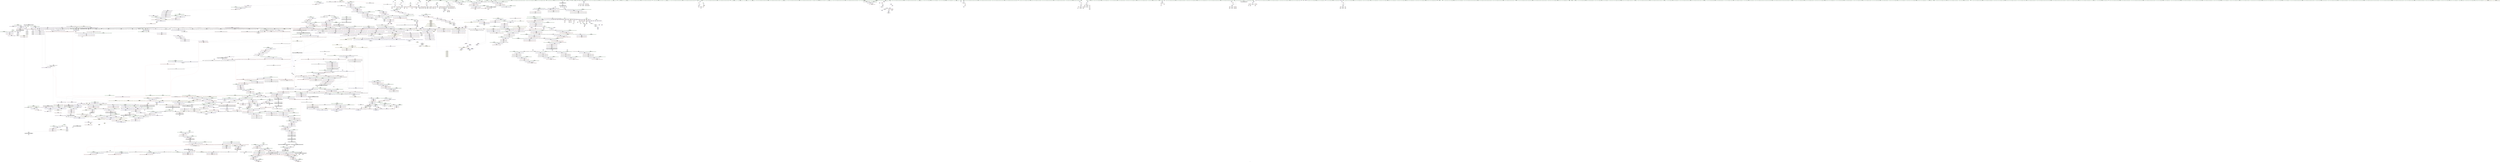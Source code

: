 digraph "SVFG" {
	label="SVFG";

	Node0x5651ca920a70 [shape=record,color=grey,label="{NodeID: 0\nNullPtr|{|<s53>146}}"];
	Node0x5651ca920a70 -> Node0x5651caeb2500[style=solid];
	Node0x5651ca920a70 -> Node0x5651caeb2600[style=solid];
	Node0x5651ca920a70 -> Node0x5651caeb26d0[style=solid];
	Node0x5651ca920a70 -> Node0x5651caeb27a0[style=solid];
	Node0x5651ca920a70 -> Node0x5651caeb2870[style=solid];
	Node0x5651ca920a70 -> Node0x5651caeb2940[style=solid];
	Node0x5651ca920a70 -> Node0x5651caeb2a10[style=solid];
	Node0x5651ca920a70 -> Node0x5651caeb2ae0[style=solid];
	Node0x5651ca920a70 -> Node0x5651caeb2bb0[style=solid];
	Node0x5651ca920a70 -> Node0x5651caeb2c80[style=solid];
	Node0x5651ca920a70 -> Node0x5651caeb2d50[style=solid];
	Node0x5651ca920a70 -> Node0x5651caeb2e20[style=solid];
	Node0x5651ca920a70 -> Node0x5651caeb2ef0[style=solid];
	Node0x5651ca920a70 -> Node0x5651caeb2fc0[style=solid];
	Node0x5651ca920a70 -> Node0x5651caeb3090[style=solid];
	Node0x5651ca920a70 -> Node0x5651caeb3160[style=solid];
	Node0x5651ca920a70 -> Node0x5651caeb3230[style=solid];
	Node0x5651ca920a70 -> Node0x5651caeb3300[style=solid];
	Node0x5651ca920a70 -> Node0x5651caeb33d0[style=solid];
	Node0x5651ca920a70 -> Node0x5651caeb34a0[style=solid];
	Node0x5651ca920a70 -> Node0x5651caeb3570[style=solid];
	Node0x5651ca920a70 -> Node0x5651caeb3640[style=solid];
	Node0x5651ca920a70 -> Node0x5651caeb3710[style=solid];
	Node0x5651ca920a70 -> Node0x5651caeb37e0[style=solid];
	Node0x5651ca920a70 -> Node0x5651caeb38b0[style=solid];
	Node0x5651ca920a70 -> Node0x5651caeb3980[style=solid];
	Node0x5651ca920a70 -> Node0x5651caeb3a50[style=solid];
	Node0x5651ca920a70 -> Node0x5651caeb3b20[style=solid];
	Node0x5651ca920a70 -> Node0x5651caeb3bf0[style=solid];
	Node0x5651ca920a70 -> Node0x5651caeb3cc0[style=solid];
	Node0x5651ca920a70 -> Node0x5651caeb3d90[style=solid];
	Node0x5651ca920a70 -> Node0x5651caeb3e60[style=solid];
	Node0x5651ca920a70 -> Node0x5651caeb3f30[style=solid];
	Node0x5651ca920a70 -> Node0x5651caeb4000[style=solid];
	Node0x5651ca920a70 -> Node0x5651caeb40d0[style=solid];
	Node0x5651ca920a70 -> Node0x5651caeb41a0[style=solid];
	Node0x5651ca920a70 -> Node0x5651caeb4270[style=solid];
	Node0x5651ca920a70 -> Node0x5651caeb4340[style=solid];
	Node0x5651ca920a70 -> Node0x5651caeb4410[style=solid];
	Node0x5651ca920a70 -> Node0x5651caeb44e0[style=solid];
	Node0x5651ca920a70 -> Node0x5651caeb45b0[style=solid];
	Node0x5651ca920a70 -> Node0x5651caeb4680[style=solid];
	Node0x5651ca920a70 -> Node0x5651caeb4750[style=solid];
	Node0x5651ca920a70 -> Node0x5651caeb4820[style=solid];
	Node0x5651ca920a70 -> Node0x5651caee0cc0[style=solid];
	Node0x5651ca920a70 -> Node0x5651caee49e0[style=solid];
	Node0x5651ca920a70 -> Node0x5651caee79d0[style=solid];
	Node0x5651ca920a70 -> Node0x5651caf16340[style=solid];
	Node0x5651ca920a70 -> Node0x5651caf16ac0[style=solid];
	Node0x5651ca920a70 -> Node0x5651caf16dc0[style=solid];
	Node0x5651ca920a70 -> Node0x5651caf170c0[style=solid];
	Node0x5651ca920a70 -> Node0x5651caf182c0[style=solid];
	Node0x5651ca920a70 -> Node0x5651caf18440[style=solid];
	Node0x5651ca920a70:s53 -> Node0x5651cb022d70[style=solid,color=red];
	Node0x5651caeb4f70 [shape=record,color=red,label="{NodeID: 775\n380\<--118\n\<--j104\nmain\n}"];
	Node0x5651caeb4f70 -> Node0x5651caf17cc0[style=solid];
	Node0x5651cb019750 [shape=record,color=black,label="{NodeID: 2657\n1293 = PHI(882, )\n}"];
	Node0x5651cb019750 -> Node0x5651ca6a3b20[style=solid];
	Node0x5651caeab570 [shape=record,color=black,label="{NodeID: 443\n877\<--876\n\<--this1\n_ZNSt8_Rb_treeINSt7__cxx1112basic_stringIcSt11char_traitsIcESaIcEEES5_St9_IdentityIS5_ESt4lessIS5_ESaIS5_EE13_Rb_tree_implIS9_Lb1EED2Ev\n|{<s0>56}}"];
	Node0x5651caeab570:s0 -> Node0x5651cb0200c0[style=solid,color=red];
	Node0x5651caeeb110 [shape=record,color=blue,label="{NodeID: 1218\n1846\<--1867\nehselector.slot\<--\n_ZNSt8_Rb_treeINSt7__cxx1112basic_stringIcSt11char_traitsIcESaIcEEES5_St9_IdentityIS5_ESt4lessIS5_ESaIS5_EE17_M_construct_nodeIJS5_EEEvPSt13_Rb_tree_nodeIS5_EDpOT_\n}"];
	Node0x5651caeeb110 -> Node0x5651caeeb2b0[style=dashed];
	Node0x5651cae9f350 [shape=record,color=green,label="{NodeID: 111\n730\<--731\nthis.addr\<--this.addr_field_insensitive\n_ZNSt15_Rb_tree_headerC2Ev\n}"];
	Node0x5651cae9f350 -> Node0x5651caeb78e0[style=solid];
	Node0x5651cae9f350 -> Node0x5651caee46a0[style=solid];
	Node0x5651caf862e0 [shape=record,color=black,label="{NodeID: 1993\nMR_169V_5 = PHI(MR_169V_3, MR_169V_2, )\npts\{12490000 \}\n|{|<s2>102}}"];
	Node0x5651caf862e0 -> Node0x5651caebae80[style=dashed];
	Node0x5651caf862e0 -> Node0x5651caf6c3e0[style=dashed];
	Node0x5651caf862e0:s2 -> Node0x5651caf97170[style=dashed,color=red];
	Node0x5651caeba9a0 [shape=record,color=red,label="{NodeID: 886\n1275\<--1242\n\<--__x\n_ZNSt8_Rb_treeINSt7__cxx1112basic_stringIcSt11char_traitsIcESaIcEEES5_St9_IdentityIS5_ESt4lessIS5_ESaIS5_EE24_M_get_insert_unique_posERKS5_\n|{<s0>90}}"];
	Node0x5651caeba9a0:s0 -> Node0x5651cb01dd50[style=solid,color=red];
	Node0x5651cb022b50 [shape=record,color=black,label="{NodeID: 2768\n1916 = PHI(1909, )\n0th arg _ZN9__gnu_cxx13new_allocatorISt13_Rb_tree_nodeINSt7__cxx1112basic_stringIcSt11char_traitsIcESaIcEEEEE8allocateEmPKv }"];
	Node0x5651cb022b50 -> Node0x5651caeeb520[style=solid];
	Node0x5651caec1410 [shape=record,color=purple,label="{NodeID: 554\n155\<--9\narraydecay\<--str\nmain\n}"];
	Node0x5651cafa5550 [shape=record,color=yellow,style=double,label="{NodeID: 2436\nRETMU(2V_2)\npts\{200000 200001 200002 200003 200004 \}\nFun[_GLOBAL__sub_I_Ahyangyi_1_0.cpp]}"];
	Node0x5651caea3a90 [shape=record,color=green,label="{NodeID: 222\n1389\<--1390\nref.tmp\<--ref.tmp_field_insensitive\n_ZNSt8_Rb_treeINSt7__cxx1112basic_stringIcSt11char_traitsIcESaIcEEES5_St9_IdentityIS5_ESt4lessIS5_ESaIS5_EE10_M_insert_IS5_NSB_11_Alloc_nodeEEESt17_Rb_tree_iteratorIS5_EPSt18_Rb_tree_node_baseSH_OT_RT0_\n|{<s0>104}}"];
	Node0x5651caea3a90:s0 -> Node0x5651cb02b820[style=solid,color=red];
	Node0x5651caedfc90 [shape=record,color=red,label="{NodeID: 997\n2136\<--2118\n\<--__x.addr\n_ZNSt8_Rb_treeINSt7__cxx1112basic_stringIcSt11char_traitsIcESaIcEEES5_St9_IdentityIS5_ESt4lessIS5_ESaIS5_EE14_M_lower_boundEPSt13_Rb_tree_nodeIS5_EPSt18_Rb_tree_node_baseRKS5_\n|{<s0>163}}"];
	Node0x5651caedfc90:s0 -> Node0x5651cb01dd50[style=solid,color=red];
	Node0x5651caec6ed0 [shape=record,color=purple,label="{NodeID: 665\n1365\<--1364\n_M_t\<--this1\n_ZNSt8_Rb_treeINSt7__cxx1112basic_stringIcSt11char_traitsIcESaIcEEES5_St9_IdentityIS5_ESt4lessIS5_ESaIS5_EE11_Alloc_nodeC2ERSB_\n}"];
	Node0x5651caec6ed0 -> Node0x5651caee7de0[style=solid];
	Node0x5651caeb1fc0 [shape=record,color=green,label="{NodeID: 333\n2179\<--2180\nretval\<--retval_field_insensitive\n_ZNKSt8_Rb_treeINSt7__cxx1112basic_stringIcSt11char_traitsIcESaIcEEES5_St9_IdentityIS5_ESt4lessIS5_ESaIS5_EE3endEv\n|{|<s1>169}}"];
	Node0x5651caeb1fc0 -> Node0x5651caec9b80[style=solid];
	Node0x5651caeb1fc0:s1 -> Node0x5651cb01dad0[style=solid,color=red];
	Node0x5651caee57b0 [shape=record,color=blue,label="{NodeID: 1108\n924\<--922\nthis.addr\<--this\n_ZNSt8_Rb_treeINSt7__cxx1112basic_stringIcSt11char_traitsIcESaIcEEES5_St9_IdentityIS5_ESt4lessIS5_ESaIS5_EE15_M_destroy_nodeEPSt13_Rb_tree_nodeIS5_E\n}"];
	Node0x5651caee57b0 -> Node0x5651caeb89f0[style=dashed];
	Node0x5651cae9b4f0 [shape=record,color=green,label="{NodeID: 1\n5\<--1\n\<--dummyObj\nCan only get source location for instruction, argument, global var or function.}"];
	Node0x5651caeb5040 [shape=record,color=red,label="{NodeID: 776\n384\<--118\n\<--j104\nmain\n}"];
	Node0x5651caeb5040 -> Node0x5651caea9900[style=solid];
	Node0x5651cb019890 [shape=record,color=black,label="{NodeID: 2658\n1303 = PHI(1573, )\n}"];
	Node0x5651cb019890 -> Node0x5651caee7900[style=solid];
	Node0x5651caeab640 [shape=record,color=black,label="{NodeID: 444\n890\<--889\n\<--\n_ZNSt8_Rb_treeINSt7__cxx1112basic_stringIcSt11char_traitsIcESaIcEEES5_St9_IdentityIS5_ESt4lessIS5_ESaIS5_EE8_S_rightEPSt18_Rb_tree_node_base\n}"];
	Node0x5651caeab640 -> Node0x5651caeab710[style=solid];
	Node0x5651caeeb1e0 [shape=record,color=blue,label="{NodeID: 1219\n1844\<--1879\nexn.slot\<--\n_ZNSt8_Rb_treeINSt7__cxx1112basic_stringIcSt11char_traitsIcESaIcEEES5_St9_IdentityIS5_ESt4lessIS5_ESaIS5_EE17_M_construct_nodeIJS5_EEEvPSt13_Rb_tree_nodeIS5_EDpOT_\n}"];
	Node0x5651caeeb1e0 -> Node0x5651caede5d0[style=dashed];
	Node0x5651cae9f420 [shape=record,color=green,label="{NodeID: 112\n739\<--740\n_ZNSt15_Rb_tree_header8_M_resetEv\<--_ZNSt15_Rb_tree_header8_M_resetEv_field_insensitive\n}"];
	Node0x5651caebaa70 [shape=record,color=red,label="{NodeID: 887\n1287\<--1242\n\<--__x\n_ZNSt8_Rb_treeINSt7__cxx1112basic_stringIcSt11char_traitsIcESaIcEEES5_St9_IdentityIS5_ESt4lessIS5_ESaIS5_EE24_M_get_insert_unique_posERKS5_\n}"];
	Node0x5651caebaa70 -> Node0x5651caebd240[style=solid];
	Node0x5651cb022c60 [shape=record,color=black,label="{NodeID: 2769\n1917 = PHI(1910, )\n1st arg _ZN9__gnu_cxx13new_allocatorISt13_Rb_tree_nodeINSt7__cxx1112basic_stringIcSt11char_traitsIcESaIcEEEEE8allocateEmPKv }"];
	Node0x5651cb022c60 -> Node0x5651caeeb5f0[style=solid];
	Node0x5651caec14e0 [shape=record,color=purple,label="{NodeID: 555\n198\<--9\narrayidx22\<--str\nmain\n}"];
	Node0x5651caea3b60 [shape=record,color=green,label="{NodeID: 223\n1391\<--1392\n__z\<--__z_field_insensitive\n_ZNSt8_Rb_treeINSt7__cxx1112basic_stringIcSt11char_traitsIcESaIcEEES5_St9_IdentityIS5_ESt4lessIS5_ESaIS5_EE10_M_insert_IS5_NSB_11_Alloc_nodeEEESt17_Rb_tree_iteratorIS5_EPSt18_Rb_tree_node_baseSH_OT_RT0_\n}"];
	Node0x5651caea3b60 -> Node0x5651caebbab0[style=solid];
	Node0x5651caea3b60 -> Node0x5651caebbb80[style=solid];
	Node0x5651caea3b60 -> Node0x5651caee8390[style=solid];
	Node0x5651caedfd60 [shape=record,color=red,label="{NodeID: 998\n2141\<--2118\n\<--__x.addr\n_ZNSt8_Rb_treeINSt7__cxx1112basic_stringIcSt11char_traitsIcESaIcEEES5_St9_IdentityIS5_ESt4lessIS5_ESaIS5_EE14_M_lower_boundEPSt13_Rb_tree_nodeIS5_EPSt18_Rb_tree_node_baseRKS5_\n}"];
	Node0x5651caedfd60 -> Node0x5651caec0b20[style=solid];
	Node0x5651caec6fa0 [shape=record,color=purple,label="{NodeID: 666\n1449\<--1375\ncoerce.dive\<--retval\n_ZNSt8_Rb_treeINSt7__cxx1112basic_stringIcSt11char_traitsIcESaIcEEES5_St9_IdentityIS5_ESt4lessIS5_ESaIS5_EE10_M_insert_IS5_NSB_11_Alloc_nodeEEESt17_Rb_tree_iteratorIS5_EPSt18_Rb_tree_node_baseSH_OT_RT0_\n}"];
	Node0x5651caec6fa0 -> Node0x5651caebbd20[style=solid];
	Node0x5651caeb2090 [shape=record,color=green,label="{NodeID: 334\n2181\<--2182\nthis.addr\<--this.addr_field_insensitive\n_ZNKSt8_Rb_treeINSt7__cxx1112basic_stringIcSt11char_traitsIcESaIcEEES5_St9_IdentityIS5_ESt4lessIS5_ESaIS5_EE3endEv\n}"];
	Node0x5651caeb2090 -> Node0x5651caee03e0[style=solid];
	Node0x5651caeb2090 -> Node0x5651caeece50[style=solid];
	Node0x5651caf97170 [shape=record,color=yellow,style=double,label="{NodeID: 2216\n404V_1 = ENCHI(MR_404V_0)\npts\{1245 12490000 \}\nFun[_ZNSt4pairIPSt18_Rb_tree_node_baseS1_EC2IRS1_Lb1EEEOT_RKS1_]}"];
	Node0x5651caf97170 -> Node0x5651caedcf10[style=dashed];
	Node0x5651caee5880 [shape=record,color=blue,label="{NodeID: 1109\n926\<--923\n__p.addr\<--__p\n_ZNSt8_Rb_treeINSt7__cxx1112basic_stringIcSt11char_traitsIcESaIcEEES5_St9_IdentityIS5_ESt4lessIS5_ESaIS5_EE15_M_destroy_nodeEPSt13_Rb_tree_nodeIS5_E\n}"];
	Node0x5651caee5880 -> Node0x5651caeb8ac0[style=dashed];
	Node0x5651caee5880 -> Node0x5651caeb8b90[style=dashed];
	Node0x5651cae9b580 [shape=record,color=green,label="{NodeID: 2\n21\<--1\n__dso_handle\<--dummyObj\nGlob }"];
	Node0x5651caeb5110 [shape=record,color=red,label="{NodeID: 777\n406\<--118\n\<--j104\nmain\n}"];
	Node0x5651caeb5110 -> Node0x5651caea99d0[style=solid];
	Node0x5651cb0199d0 [shape=record,color=black,label="{NodeID: 2659\n1308 = PHI(1556, )\n}"];
	Node0x5651caeab710 [shape=record,color=black,label="{NodeID: 445\n882\<--890\n_ZNSt8_Rb_treeINSt7__cxx1112basic_stringIcSt11char_traitsIcESaIcEEES5_St9_IdentityIS5_ESt4lessIS5_ESaIS5_EE8_S_rightEPSt18_Rb_tree_node_base_ret\<--\n_ZNSt8_Rb_treeINSt7__cxx1112basic_stringIcSt11char_traitsIcESaIcEEES5_St9_IdentityIS5_ESt4lessIS5_ESaIS5_EE8_S_rightEPSt18_Rb_tree_node_base\n|{<s0>52|<s1>93|<s2>166}}"];
	Node0x5651caeab710:s0 -> Node0x5651cb0180d0[style=solid,color=blue];
	Node0x5651caeab710:s1 -> Node0x5651cb019750[style=solid,color=blue];
	Node0x5651caeab710:s2 -> Node0x5651cb01cdd0[style=solid,color=blue];
	Node0x5651caeeb2b0 [shape=record,color=blue,label="{NodeID: 1220\n1846\<--1881\nehselector.slot\<--\n_ZNSt8_Rb_treeINSt7__cxx1112basic_stringIcSt11char_traitsIcESaIcEEES5_St9_IdentityIS5_ESt4lessIS5_ESaIS5_EE17_M_construct_nodeIJS5_EEEvPSt13_Rb_tree_nodeIS5_EDpOT_\n}"];
	Node0x5651caeeb2b0 -> Node0x5651caede6a0[style=dashed];
	Node0x5651cae9f520 [shape=record,color=green,label="{NodeID: 113\n745\<--746\n__clang_call_terminate\<--__clang_call_terminate_field_insensitive\n}"];
	Node0x5651caebab40 [shape=record,color=red,label="{NodeID: 888\n1291\<--1242\n\<--__x\n_ZNSt8_Rb_treeINSt7__cxx1112basic_stringIcSt11char_traitsIcESaIcEEES5_St9_IdentityIS5_ESt4lessIS5_ESaIS5_EE24_M_get_insert_unique_posERKS5_\n}"];
	Node0x5651caebab40 -> Node0x5651caebd310[style=solid];
	Node0x5651cb022d70 [shape=record,color=black,label="{NodeID: 2770\n1918 = PHI(3, )\n2nd arg _ZN9__gnu_cxx13new_allocatorISt13_Rb_tree_nodeINSt7__cxx1112basic_stringIcSt11char_traitsIcESaIcEEEEE8allocateEmPKv }"];
	Node0x5651cb022d70 -> Node0x5651caeeb6c0[style=solid];
	Node0x5651caec15b0 [shape=record,color=purple,label="{NodeID: 556\n199\<--9\narraydecay23\<--str\nmain\n|{<s0>10}}"];
	Node0x5651caec15b0:s0 -> Node0x5651cb01ebd0[style=solid,color=red];
	Node0x5651caea3c30 [shape=record,color=green,label="{NodeID: 224\n1422\<--1423\n_ZNKSt8_Rb_treeINSt7__cxx1112basic_stringIcSt11char_traitsIcESaIcEEES5_St9_IdentityIS5_ESt4lessIS5_ESaIS5_EE11_Alloc_nodeclIS5_EEPSt13_Rb_tree_nodeIS5_EOT_\<--_ZNKSt8_Rb_treeINSt7__cxx1112basic_stringIcSt11char_traitsIcESaIcEEES5_St9_IdentityIS5_ESt4lessIS5_ESaIS5_EE11_Alloc_nodeclIS5_EEPSt13_Rb_tree_nodeIS5_EOT__field_insensitive\n}"];
	Node0x5651caf8fe70 [shape=record,color=yellow,style=double,label="{NodeID: 2106\n78V_1 = ENCHI(MR_78V_0)\npts\{200001 200002 200003 200004 \}\nFun[_ZNSt3setINSt7__cxx1112basic_stringIcSt11char_traitsIcESaIcEEESt4lessIS5_ESaIS5_EE6insertEOS5_]|{<s0>33|<s1>33}}"];
	Node0x5651caf8fe70:s0 -> Node0x5651caf8bc20[style=dashed,color=red];
	Node0x5651caf8fe70:s1 -> Node0x5651caf8bd00[style=dashed,color=red];
	Node0x5651caedfe30 [shape=record,color=red,label="{NodeID: 999\n2144\<--2118\n\<--__x.addr\n_ZNSt8_Rb_treeINSt7__cxx1112basic_stringIcSt11char_traitsIcESaIcEEES5_St9_IdentityIS5_ESt4lessIS5_ESaIS5_EE14_M_lower_boundEPSt13_Rb_tree_nodeIS5_EPSt18_Rb_tree_node_baseRKS5_\n}"];
	Node0x5651caedfe30 -> Node0x5651caec0bf0[style=solid];
	Node0x5651caec7070 [shape=record,color=purple,label="{NodeID: 667\n1406\<--1398\n_M_impl\<--this1\n_ZNSt8_Rb_treeINSt7__cxx1112basic_stringIcSt11char_traitsIcESaIcEEES5_St9_IdentityIS5_ESt4lessIS5_ESaIS5_EE10_M_insert_IS5_NSB_11_Alloc_nodeEEESt17_Rb_tree_iteratorIS5_EPSt18_Rb_tree_node_baseSH_OT_RT0_\n}"];
	Node0x5651caec7070 -> Node0x5651caebd720[style=solid];
	Node0x5651caeb2160 [shape=record,color=green,label="{NodeID: 335\n2191\<--2192\n_ZNSt23_Rb_tree_const_iteratorINSt7__cxx1112basic_stringIcSt11char_traitsIcESaIcEEEEC2EPKSt18_Rb_tree_node_base\<--_ZNSt23_Rb_tree_const_iteratorINSt7__cxx1112basic_stringIcSt11char_traitsIcESaIcEEEEC2EPKSt18_Rb_tree_node_base_field_insensitive\n}"];
	Node0x5651caee5950 [shape=record,color=blue,label="{NodeID: 1110\n950\<--948\nthis.addr\<--this\n_ZNSt8_Rb_treeINSt7__cxx1112basic_stringIcSt11char_traitsIcESaIcEEES5_St9_IdentityIS5_ESt4lessIS5_ESaIS5_EE11_M_put_nodeEPSt13_Rb_tree_nodeIS5_E\n}"];
	Node0x5651caee5950 -> Node0x5651caeb8c60[style=dashed];
	Node0x5651cae9bc40 [shape=record,color=green,label="{NodeID: 3\n22\<--1\n.str\<--dummyObj\nGlob }"];
	Node0x5651caeb51e0 [shape=record,color=red,label="{NodeID: 778\n430\<--118\n\<--j104\nmain\n}"];
	Node0x5651caeb51e0 -> Node0x5651caea9aa0[style=solid];
	Node0x5651cb019ae0 [shape=record,color=black,label="{NodeID: 2660\n1316 = PHI(1623, )\n}"];
	Node0x5651caeab7e0 [shape=record,color=black,label="{NodeID: 446\n900\<--899\n\<--\n_ZNSt8_Rb_treeINSt7__cxx1112basic_stringIcSt11char_traitsIcESaIcEEES5_St9_IdentityIS5_ESt4lessIS5_ESaIS5_EE7_S_leftEPSt18_Rb_tree_node_base\n}"];
	Node0x5651caeab7e0 -> Node0x5651caeab8b0[style=solid];
	Node0x5651caeeb380 [shape=record,color=blue,label="{NodeID: 1221\n1902\<--1900\n__a.addr\<--__a\n_ZNSt16allocator_traitsISaISt13_Rb_tree_nodeINSt7__cxx1112basic_stringIcSt11char_traitsIcESaIcEEEEEE8allocateERS8_m\n}"];
	Node0x5651caeeb380 -> Node0x5651caede770[style=dashed];
	Node0x5651caea40b0 [shape=record,color=green,label="{NodeID: 114\n750\<--751\nthis.addr\<--this.addr_field_insensitive\n_ZN9__gnu_cxx13new_allocatorISt13_Rb_tree_nodeINSt7__cxx1112basic_stringIcSt11char_traitsIcESaIcEEEEEC2Ev\n}"];
	Node0x5651caea40b0 -> Node0x5651caeb79b0[style=solid];
	Node0x5651caea40b0 -> Node0x5651caee4840[style=solid];
	Node0x5651ca69f3a0 [shape=record,color=yellow,style=double,label="{NodeID: 1996\n268V_1 = ENCHI(MR_268V_0)\npts\{1847 \}\nFun[_ZNSt8_Rb_treeINSt7__cxx1112basic_stringIcSt11char_traitsIcESaIcEEES5_St9_IdentityIS5_ESt4lessIS5_ESaIS5_EE17_M_construct_nodeIJS5_EEEvPSt13_Rb_tree_nodeIS5_EDpOT_]}"];
	Node0x5651ca69f3a0 -> Node0x5651caeeb110[style=dashed];
	Node0x5651caebac10 [shape=record,color=red,label="{NodeID: 889\n1298\<--1244\n\<--__y\n_ZNSt8_Rb_treeINSt7__cxx1112basic_stringIcSt11char_traitsIcESaIcEEES5_St9_IdentityIS5_ESt4lessIS5_ESaIS5_EE24_M_get_insert_unique_posERKS5_\n|{<s0>94}}"];
	Node0x5651caebac10:s0 -> Node0x5651cb0284f0[style=solid,color=red];
	Node0x5651cb022e80 [shape=record,color=black,label="{NodeID: 2771\n1593 = PHI(1236, 1236, )\n0th arg _ZNSt4pairIPSt18_Rb_tree_node_baseS1_EC2IRPSt13_Rb_tree_nodeINSt7__cxx1112basic_stringIcSt11char_traitsIcESaIcEEEERS1_Lb1EEEOT_OT0_ }"];
	Node0x5651cb022e80 -> Node0x5651caee9570[style=solid];
	Node0x5651caec1680 [shape=record,color=purple,label="{NodeID: 557\n238\<--9\narrayidx43\<--str\nmain\n}"];
	Node0x5651caea3d30 [shape=record,color=green,label="{NodeID: 225\n1436\<--1437\n_ZSt29_Rb_tree_insert_and_rebalancebPSt18_Rb_tree_node_baseS0_RS_\<--_ZSt29_Rb_tree_insert_and_rebalancebPSt18_Rb_tree_node_baseS0_RS__field_insensitive\n}"];
	Node0x5651caf8ff50 [shape=record,color=yellow,style=double,label="{NodeID: 2107\n80V_1 = ENCHI(MR_80V_0)\npts\{569 \}\nFun[_ZNSt3setINSt7__cxx1112basic_stringIcSt11char_traitsIcESaIcEEESt4lessIS5_ESaIS5_EE6insertEOS5_]}"];
	Node0x5651caf8ff50 -> Node0x5651caeb6d80[style=dashed];
	Node0x5651caedff00 [shape=record,color=red,label="{NodeID: 1000\n2149\<--2118\n\<--__x.addr\n_ZNSt8_Rb_treeINSt7__cxx1112basic_stringIcSt11char_traitsIcESaIcEEES5_St9_IdentityIS5_ESt4lessIS5_ESaIS5_EE14_M_lower_boundEPSt13_Rb_tree_nodeIS5_EPSt18_Rb_tree_node_baseRKS5_\n}"];
	Node0x5651caedff00 -> Node0x5651caec0cc0[style=solid];
	Node0x5651caec7140 [shape=record,color=purple,label="{NodeID: 668\n1430\<--1398\n_M_impl8\<--this1\n_ZNSt8_Rb_treeINSt7__cxx1112basic_stringIcSt11char_traitsIcESaIcEEES5_St9_IdentityIS5_ESt4lessIS5_ESaIS5_EE10_M_insert_IS5_NSB_11_Alloc_nodeEEESt17_Rb_tree_iteratorIS5_EPSt18_Rb_tree_node_baseSH_OT_RT0_\n}"];
	Node0x5651caec7140 -> Node0x5651caebda60[style=solid];
	Node0x5651caeb2260 [shape=record,color=green,label="{NodeID: 336\n2199\<--2200\nthis.addr\<--this.addr_field_insensitive\n_ZNSt23_Rb_tree_const_iteratorINSt7__cxx1112basic_stringIcSt11char_traitsIcESaIcEEEEC2EPKSt18_Rb_tree_node_base\n}"];
	Node0x5651caeb2260 -> Node0x5651caee0580[style=solid];
	Node0x5651caeb2260 -> Node0x5651caeecf20[style=solid];
	Node0x5651caee5a20 [shape=record,color=blue,label="{NodeID: 1111\n952\<--949\n__p.addr\<--__p\n_ZNSt8_Rb_treeINSt7__cxx1112basic_stringIcSt11char_traitsIcESaIcEEES5_St9_IdentityIS5_ESt4lessIS5_ESaIS5_EE11_M_put_nodeEPSt13_Rb_tree_nodeIS5_E\n}"];
	Node0x5651caee5a20 -> Node0x5651caeb8d30[style=dashed];
	Node0x5651cae9bd00 [shape=record,color=green,label="{NodeID: 4\n24\<--1\n.str.1\<--dummyObj\nGlob }"];
	Node0x5651caeb52b0 [shape=record,color=red,label="{NodeID: 779\n439\<--118\n\<--j104\nmain\n}"];
	Node0x5651caeb52b0 -> Node0x5651caea9c40[style=solid];
	Node0x5651cb019bf0 [shape=record,color=black,label="{NodeID: 2661\n1326 = PHI(1637, )\n|{<s0>100}}"];
	Node0x5651cb019bf0:s0 -> Node0x5651cb01f850[style=solid,color=red];
	Node0x5651caeab8b0 [shape=record,color=black,label="{NodeID: 447\n892\<--900\n_ZNSt8_Rb_treeINSt7__cxx1112basic_stringIcSt11char_traitsIcESaIcEEES5_St9_IdentityIS5_ESt4lessIS5_ESaIS5_EE7_S_leftEPSt18_Rb_tree_node_base_ret\<--\n_ZNSt8_Rb_treeINSt7__cxx1112basic_stringIcSt11char_traitsIcESaIcEEES5_St9_IdentityIS5_ESt4lessIS5_ESaIS5_EE7_S_leftEPSt18_Rb_tree_node_base\n|{<s0>54|<s1>92|<s2>165}}"];
	Node0x5651caeab8b0:s0 -> Node0x5651cb018210[style=solid,color=blue];
	Node0x5651caeab8b0:s1 -> Node0x5651cb019610[style=solid,color=blue];
	Node0x5651caeab8b0:s2 -> Node0x5651cb01cc60[style=solid,color=blue];
	Node0x5651caeeb450 [shape=record,color=blue,label="{NodeID: 1222\n1904\<--1901\n__n.addr\<--__n\n_ZNSt16allocator_traitsISaISt13_Rb_tree_nodeINSt7__cxx1112basic_stringIcSt11char_traitsIcESaIcEEEEEE8allocateERS8_m\n}"];
	Node0x5651caeeb450 -> Node0x5651caede840[style=dashed];
	Node0x5651caea4180 [shape=record,color=green,label="{NodeID: 115\n757\<--758\nthis.addr\<--this.addr_field_insensitive\n_ZNSt15_Rb_tree_header8_M_resetEv\n}"];
	Node0x5651caea4180 -> Node0x5651caeb7a80[style=solid];
	Node0x5651caea4180 -> Node0x5651caee4910[style=solid];
	Node0x5651caebace0 [shape=record,color=red,label="{NodeID: 890\n1284\<--1246\n\<--__comp\n_ZNSt8_Rb_treeINSt7__cxx1112basic_stringIcSt11char_traitsIcESaIcEEES5_St9_IdentityIS5_ESt4lessIS5_ESaIS5_EE24_M_get_insert_unique_posERKS5_\n}"];
	Node0x5651caebace0 -> Node0x5651caebd170[style=solid];
	Node0x5651cb023060 [shape=record,color=black,label="{NodeID: 2772\n1594 = PHI(1242, 1242, )\n1st arg _ZNSt4pairIPSt18_Rb_tree_node_baseS1_EC2IRPSt13_Rb_tree_nodeINSt7__cxx1112basic_stringIcSt11char_traitsIcESaIcEEEERS1_Lb1EEEOT_OT0_ }"];
	Node0x5651cb023060 -> Node0x5651caee9640[style=solid];
	Node0x5651caec1750 [shape=record,color=purple,label="{NodeID: 558\n241\<--9\narrayidx45\<--str\nmain\n}"];
	Node0x5651caec1750 -> Node0x5651caeb6080[style=solid];
	Node0x5651caea3e30 [shape=record,color=green,label="{NodeID: 226\n1454\<--1455\n__t.addr\<--__t.addr_field_insensitive\n_ZSt7forwardINSt7__cxx1112basic_stringIcSt11char_traitsIcESaIcEEEEOT_RNSt16remove_referenceIS6_E4typeE\n}"];
	Node0x5651caea3e30 -> Node0x5651caebbdf0[style=solid];
	Node0x5651caea3e30 -> Node0x5651caee87a0[style=solid];
	Node0x5651caedffd0 [shape=record,color=red,label="{NodeID: 1001\n2155\<--2120\n\<--__y.addr\n_ZNSt8_Rb_treeINSt7__cxx1112basic_stringIcSt11char_traitsIcESaIcEEES5_St9_IdentityIS5_ESt4lessIS5_ESaIS5_EE14_M_lower_boundEPSt13_Rb_tree_nodeIS5_EPSt18_Rb_tree_node_baseRKS5_\n|{<s0>167}}"];
	Node0x5651caedffd0:s0 -> Node0x5651cb0284f0[style=solid,color=red];
	Node0x5651caec7210 [shape=record,color=purple,label="{NodeID: 669\n1438\<--1398\n_M_impl9\<--this1\n_ZNSt8_Rb_treeINSt7__cxx1112basic_stringIcSt11char_traitsIcESaIcEEES5_St9_IdentityIS5_ESt4lessIS5_ESaIS5_EE10_M_insert_IS5_NSB_11_Alloc_nodeEEESt17_Rb_tree_iteratorIS5_EPSt18_Rb_tree_node_baseSH_OT_RT0_\n}"];
	Node0x5651caec7210 -> Node0x5651caebdc00[style=solid];
	Node0x5651caeb2330 [shape=record,color=green,label="{NodeID: 337\n2201\<--2202\n__x.addr\<--__x.addr_field_insensitive\n_ZNSt23_Rb_tree_const_iteratorINSt7__cxx1112basic_stringIcSt11char_traitsIcESaIcEEEEC2EPKSt18_Rb_tree_node_base\n}"];
	Node0x5651caeb2330 -> Node0x5651caee0650[style=solid];
	Node0x5651caeb2330 -> Node0x5651caeecff0[style=solid];
	Node0x5651caee5af0 [shape=record,color=blue,label="{NodeID: 1112\n971\<--969\n__a.addr\<--__a\n_ZNSt16allocator_traitsISaISt13_Rb_tree_nodeINSt7__cxx1112basic_stringIcSt11char_traitsIcESaIcEEEEEE7destroyIS6_EEvRS8_PT_\n}"];
	Node0x5651caee5af0 -> Node0x5651caeb8e00[style=dashed];
	Node0x5651cae9bdc0 [shape=record,color=green,label="{NodeID: 5\n26\<--1\n.str.2\<--dummyObj\nGlob }"];
	Node0x5651caeb5380 [shape=record,color=red,label="{NodeID: 780\n454\<--118\n\<--j104\nmain\n}"];
	Node0x5651caeb5380 -> Node0x5651caeaa050[style=solid];
	Node0x5651cb019d90 [shape=record,color=black,label="{NodeID: 2662\n1330 = PHI(1521, )\n}"];
	Node0x5651caeab980 [shape=record,color=black,label="{NodeID: 448\n978\<--977\n\<--\n_ZNSt16allocator_traitsISaISt13_Rb_tree_nodeINSt7__cxx1112basic_stringIcSt11char_traitsIcESaIcEEEEEE7destroyIS6_EEvRS8_PT_\n|{<s0>66}}"];
	Node0x5651caeab980:s0 -> Node0x5651cb021ff0[style=solid,color=red];
	Node0x5651caeeb520 [shape=record,color=blue,label="{NodeID: 1223\n1919\<--1916\nthis.addr\<--this\n_ZN9__gnu_cxx13new_allocatorISt13_Rb_tree_nodeINSt7__cxx1112basic_stringIcSt11char_traitsIcESaIcEEEEE8allocateEmPKv\n}"];
	Node0x5651caeeb520 -> Node0x5651caede910[style=dashed];
	Node0x5651caea4250 [shape=record,color=green,label="{NodeID: 116\n779\<--780\n__cxa_begin_catch\<--__cxa_begin_catch_field_insensitive\n}"];
	Node0x5651caebadb0 [shape=record,color=red,label="{NodeID: 891\n1300\<--1246\n\<--__comp\n_ZNSt8_Rb_treeINSt7__cxx1112basic_stringIcSt11char_traitsIcESaIcEEES5_St9_IdentityIS5_ESt4lessIS5_ESaIS5_EE24_M_get_insert_unique_posERKS5_\n}"];
	Node0x5651caebadb0 -> Node0x5651caebd3e0[style=solid];
	Node0x5651cb026270 [shape=record,color=black,label="{NodeID: 2773\n157 = PHI()\n}"];
	Node0x5651caec1820 [shape=record,color=purple,label="{NodeID: 559\n290\<--9\narrayidx71\<--str\nmain\n}"];
	Node0x5651caea3f00 [shape=record,color=green,label="{NodeID: 227\n1463\<--1464\nthis.addr\<--this.addr_field_insensitive\n_ZNSt4pairISt17_Rb_tree_iteratorINSt7__cxx1112basic_stringIcSt11char_traitsIcESaIcEEEEbEC2IS7_bLb1EEEOT_OT0_\n}"];
	Node0x5651caea3f00 -> Node0x5651caebbec0[style=solid];
	Node0x5651caea3f00 -> Node0x5651caee8870[style=solid];
	Node0x5651caee00a0 [shape=record,color=red,label="{NodeID: 1002\n2138\<--2122\n\<--__k.addr\n_ZNSt8_Rb_treeINSt7__cxx1112basic_stringIcSt11char_traitsIcESaIcEEES5_St9_IdentityIS5_ESt4lessIS5_ESaIS5_EE14_M_lower_boundEPSt13_Rb_tree_nodeIS5_EPSt18_Rb_tree_node_baseRKS5_\n|{<s0>164}}"];
	Node0x5651caee00a0:s0 -> Node0x5651cb01fa90[style=solid,color=red];
	Node0x5651caec72e0 [shape=record,color=purple,label="{NodeID: 670\n1408\<--1407\n_M_key_compare\<--\n_ZNSt8_Rb_treeINSt7__cxx1112basic_stringIcSt11char_traitsIcESaIcEEES5_St9_IdentityIS5_ESt4lessIS5_ESaIS5_EE10_M_insert_IS5_NSB_11_Alloc_nodeEEESt17_Rb_tree_iteratorIS5_EPSt18_Rb_tree_node_baseSH_OT_RT0_\n|{<s0>106}}"];
	Node0x5651caec72e0:s0 -> Node0x5651cb01f460[style=solid,color=red];
	Node0x5651caeb2400 [shape=record,color=green,label="{NodeID: 338\n36\<--2210\n_GLOBAL__sub_I_Ahyangyi_1_0.cpp\<--_GLOBAL__sub_I_Ahyangyi_1_0.cpp_field_insensitive\n}"];
	Node0x5651caeb2400 -> Node0x5651caee0bc0[style=solid];
	Node0x5651caee5bc0 [shape=record,color=blue,label="{NodeID: 1113\n973\<--970\n__p.addr\<--__p\n_ZNSt16allocator_traitsISaISt13_Rb_tree_nodeINSt7__cxx1112basic_stringIcSt11char_traitsIcESaIcEEEEEE7destroyIS6_EEvRS8_PT_\n}"];
	Node0x5651caee5bc0 -> Node0x5651caeb8ed0[style=dashed];
	Node0x5651cae9be80 [shape=record,color=green,label="{NodeID: 6\n28\<--1\n.str.3\<--dummyObj\nGlob }"];
	Node0x5651caeb5450 [shape=record,color=red,label="{NodeID: 781\n461\<--118\n\<--j104\nmain\n}"];
	Node0x5651caeb5450 -> Node0x5651caeaa1f0[style=solid];
	Node0x5651cb019ea0 [shape=record,color=black,label="{NodeID: 2663\n1403 = PHI(1509, )\n}"];
	Node0x5651cb019ea0 -> Node0x5651caf18140[style=solid];
	Node0x5651caeaba50 [shape=record,color=black,label="{NodeID: 449\n991\<--990\n\<--_M_impl\n_ZNSt8_Rb_treeINSt7__cxx1112basic_stringIcSt11char_traitsIcESaIcEEES5_St9_IdentityIS5_ESt4lessIS5_ESaIS5_EE21_M_get_Node_allocatorEv\n}"];
	Node0x5651caeaba50 -> Node0x5651caeabb20[style=solid];
	Node0x5651caeeb5f0 [shape=record,color=blue,label="{NodeID: 1224\n1921\<--1917\n__n.addr\<--__n\n_ZN9__gnu_cxx13new_allocatorISt13_Rb_tree_nodeINSt7__cxx1112basic_stringIcSt11char_traitsIcESaIcEEEEE8allocateEmPKv\n}"];
	Node0x5651caeeb5f0 -> Node0x5651caede9e0[style=dashed];
	Node0x5651caeeb5f0 -> Node0x5651caedeab0[style=dashed];
	Node0x5651caea4350 [shape=record,color=green,label="{NodeID: 117\n782\<--783\n_ZSt9terminatev\<--_ZSt9terminatev_field_insensitive\n}"];
	Node0x5651caf5a9b0 [shape=record,color=yellow,style=double,label="{NodeID: 1999\n266V_1 = ENCHI(MR_266V_0)\npts\{1845 \}\nFun[_ZNSt8_Rb_treeINSt7__cxx1112basic_stringIcSt11char_traitsIcESaIcEEES5_St9_IdentityIS5_ESt4lessIS5_ESaIS5_EE17_M_construct_nodeIJS5_EEEvPSt13_Rb_tree_nodeIS5_EDpOT_]}"];
	Node0x5651caf5a9b0 -> Node0x5651caeeb040[style=dashed];
	Node0x5651caebae80 [shape=record,color=red,label="{NodeID: 892\n1325\<--1324\n\<--_M_node\n_ZNSt8_Rb_treeINSt7__cxx1112basic_stringIcSt11char_traitsIcESaIcEEES5_St9_IdentityIS5_ESt4lessIS5_ESaIS5_EE24_M_get_insert_unique_posERKS5_\n|{<s0>99}}"];
	Node0x5651caebae80:s0 -> Node0x5651cb021020[style=solid,color=red];
	Node0x5651cb026370 [shape=record,color=black,label="{NodeID: 2774\n168 = PHI()\n}"];
	Node0x5651caec18f0 [shape=record,color=purple,label="{NodeID: 560\n293\<--9\narrayidx73\<--str\nmain\n}"];
	Node0x5651caec18f0 -> Node0x5651caeb6150[style=solid];
	Node0x5651caeac570 [shape=record,color=green,label="{NodeID: 228\n1465\<--1466\n__x.addr\<--__x.addr_field_insensitive\n_ZNSt4pairISt17_Rb_tree_iteratorINSt7__cxx1112basic_stringIcSt11char_traitsIcESaIcEEEEbEC2IS7_bLb1EEEOT_OT0_\n}"];
	Node0x5651caeac570 -> Node0x5651caebbf90[style=solid];
	Node0x5651caeac570 -> Node0x5651caee8940[style=solid];
	Node0x5651caee0170 [shape=record,color=red,label="{NodeID: 1003\n2158\<--2157\n\<--coerce.dive\n_ZNSt8_Rb_treeINSt7__cxx1112basic_stringIcSt11char_traitsIcESaIcEEES5_St9_IdentityIS5_ESt4lessIS5_ESaIS5_EE14_M_lower_boundEPSt13_Rb_tree_nodeIS5_EPSt18_Rb_tree_node_baseRKS5_\n}"];
	Node0x5651caee0170 -> Node0x5651caec0d90[style=solid];
	Node0x5651caec73b0 [shape=record,color=purple,label="{NodeID: 671\n1432\<--1431\nadd.ptr\<--\n_ZNSt8_Rb_treeINSt7__cxx1112basic_stringIcSt11char_traitsIcESaIcEEES5_St9_IdentityIS5_ESt4lessIS5_ESaIS5_EE10_M_insert_IS5_NSB_11_Alloc_nodeEEESt17_Rb_tree_iteratorIS5_EPSt18_Rb_tree_node_baseSH_OT_RT0_\n}"];
	Node0x5651caec73b0 -> Node0x5651caebdb30[style=solid];
	Node0x5651caeb2500 [shape=record,color=black,label="{NodeID: 339\n2\<--3\ndummyVal\<--dummyVal\n}"];
	Node0x5651caee5c90 [shape=record,color=blue,label="{NodeID: 1114\n986\<--985\nthis.addr\<--this\n_ZNSt8_Rb_treeINSt7__cxx1112basic_stringIcSt11char_traitsIcESaIcEEES5_St9_IdentityIS5_ESt4lessIS5_ESaIS5_EE21_M_get_Node_allocatorEv\n}"];
	Node0x5651caee5c90 -> Node0x5651caeb8fa0[style=dashed];
	Node0x5651cae9bf40 [shape=record,color=green,label="{NodeID: 7\n30\<--1\n.str.4\<--dummyObj\nGlob }"];
	Node0x5651caeb5520 [shape=record,color=red,label="{NodeID: 782\n475\<--118\n\<--j104\nmain\n}"];
	Node0x5651caeb5520 -> Node0x5651caf14cc0[style=solid];
	Node0x5651cb01a010 [shape=record,color=black,label="{NodeID: 2664\n1410 = PHI(1343, )\n|{<s0>106}}"];
	Node0x5651cb01a010:s0 -> Node0x5651cb01f850[style=solid,color=red];
	Node0x5651caeabb20 [shape=record,color=black,label="{NodeID: 450\n984\<--991\n_ZNSt8_Rb_treeINSt7__cxx1112basic_stringIcSt11char_traitsIcESaIcEEES5_St9_IdentityIS5_ESt4lessIS5_ESaIS5_EE21_M_get_Node_allocatorEv_ret\<--\n_ZNSt8_Rb_treeINSt7__cxx1112basic_stringIcSt11char_traitsIcESaIcEEES5_St9_IdentityIS5_ESt4lessIS5_ESaIS5_EE21_M_get_Node_allocatorEv\n|{<s0>59|<s1>63|<s2>135|<s3>137}}"];
	Node0x5651caeabb20:s0 -> Node0x5651cb018350[style=solid,color=blue];
	Node0x5651caeabb20:s1 -> Node0x5651cb0185d0[style=solid,color=blue];
	Node0x5651caeabb20:s2 -> Node0x5651cb01b3d0[style=solid,color=blue];
	Node0x5651caeabb20:s3 -> Node0x5651cb01b650[style=solid,color=blue];
	Node0x5651caeeb6c0 [shape=record,color=blue,label="{NodeID: 1225\n1923\<--1918\n.addr\<--\n_ZN9__gnu_cxx13new_allocatorISt13_Rb_tree_nodeINSt7__cxx1112basic_stringIcSt11char_traitsIcESaIcEEEEE8allocateEmPKv\n}"];
	Node0x5651caea4450 [shape=record,color=green,label="{NodeID: 118\n790\<--791\nthis.addr\<--this.addr_field_insensitive\n_ZNSt8_Rb_treeINSt7__cxx1112basic_stringIcSt11char_traitsIcESaIcEEES5_St9_IdentityIS5_ESt4lessIS5_ESaIS5_EED2Ev\n}"];
	Node0x5651caea4450 -> Node0x5651caeb7b50[style=solid];
	Node0x5651caea4450 -> Node0x5651caee4d20[style=solid];
	Node0x5651caebaf50 [shape=record,color=red,label="{NodeID: 893\n1341\<--1340\n\<--\n_ZNSt8_Rb_treeINSt7__cxx1112basic_stringIcSt11char_traitsIcESaIcEEES5_St9_IdentityIS5_ESt4lessIS5_ESaIS5_EE24_M_get_insert_unique_posERKS5_\n}"];
	Node0x5651caebaf50 -> Node0x5651caebd580[style=solid];
	Node0x5651cb026470 [shape=record,color=black,label="{NodeID: 2775\n179 = PHI()\n}"];
	Node0x5651caec19c0 [shape=record,color=purple,label="{NodeID: 561\n307\<--9\narrayidx78\<--str\nmain\n}"];
	Node0x5651caeac600 [shape=record,color=green,label="{NodeID: 229\n1467\<--1468\n__y.addr\<--__y.addr_field_insensitive\n_ZNSt4pairISt17_Rb_tree_iteratorINSt7__cxx1112basic_stringIcSt11char_traitsIcESaIcEEEEbEC2IS7_bLb1EEEOT_OT0_\n}"];
	Node0x5651caeac600 -> Node0x5651caebc060[style=solid];
	Node0x5651caeac600 -> Node0x5651caee8a10[style=solid];
	Node0x5651caf90300 [shape=record,color=yellow,style=double,label="{NodeID: 2111\n158V_1 = ENCHI(MR_158V_0)\npts\{1243 \}\nFun[_ZNSt4pairIPSt18_Rb_tree_node_baseS1_EC2IRPSt13_Rb_tree_nodeINSt7__cxx1112basic_stringIcSt11char_traitsIcESaIcEEEERS1_Lb1EEEOT_OT0_]}"];
	Node0x5651caf90300 -> Node0x5651caedc890[style=dashed];
	Node0x5651caee0240 [shape=record,color=red,label="{NodeID: 1004\n2167\<--2164\nthis1\<--this.addr\n_ZNSt8_Rb_treeINSt7__cxx1112basic_stringIcSt11char_traitsIcESaIcEEES5_St9_IdentityIS5_ESt4lessIS5_ESaIS5_EE3endEv\n}"];
	Node0x5651caee0240 -> Node0x5651caec9910[style=solid];
	Node0x5651caec7480 [shape=record,color=purple,label="{NodeID: 672\n1434\<--1433\n_M_header\<--\n_ZNSt8_Rb_treeINSt7__cxx1112basic_stringIcSt11char_traitsIcESaIcEEES5_St9_IdentityIS5_ESt4lessIS5_ESaIS5_EE10_M_insert_IS5_NSB_11_Alloc_nodeEEESt17_Rb_tree_iteratorIS5_EPSt18_Rb_tree_node_baseSH_OT_RT0_\n}"];
	Node0x5651caeb2600 [shape=record,color=black,label="{NodeID: 340\n346\<--3\n\<--dummyVal\nmain\n}"];
	Node0x5651caeb2600 -> Node0x5651caee22e0[style=solid];
	Node0x5651caee5d60 [shape=record,color=blue,label="{NodeID: 1115\n995\<--994\nthis.addr\<--this\n_ZNSt13_Rb_tree_nodeINSt7__cxx1112basic_stringIcSt11char_traitsIcESaIcEEEE9_M_valptrEv\n}"];
	Node0x5651caee5d60 -> Node0x5651caeb9070[style=dashed];
	Node0x5651cae9c000 [shape=record,color=green,label="{NodeID: 8\n32\<--1\n.str.5\<--dummyObj\nGlob }"];
	Node0x5651caeb55f0 [shape=record,color=red,label="{NodeID: 783\n433\<--128\n\<--k130\nmain\n}"];
	Node0x5651caeb55f0 -> Node0x5651caea9b70[style=solid];
	Node0x5651cb01a150 [shape=record,color=black,label="{NodeID: 2665\n1412 = PHI(1637, )\n|{<s0>106}}"];
	Node0x5651cb01a150:s0 -> Node0x5651cb01fa90[style=solid,color=red];
	Node0x5651caeabbf0 [shape=record,color=black,label="{NodeID: 451\n993\<--1000\n_ZNSt13_Rb_tree_nodeINSt7__cxx1112basic_stringIcSt11char_traitsIcESaIcEEEE9_M_valptrEv_ret\<--call\n_ZNSt13_Rb_tree_nodeINSt7__cxx1112basic_stringIcSt11char_traitsIcESaIcEEEE9_M_valptrEv\n|{<s0>60|<s1>138}}"];
	Node0x5651caeabbf0:s0 -> Node0x5651cb018490[style=solid,color=blue];
	Node0x5651caeabbf0:s1 -> Node0x5651cb01b790[style=solid,color=blue];
	Node0x5651caeeb790 [shape=record,color=blue,label="{NodeID: 1226\n1950\<--1949\nthis.addr\<--this\n_ZNK9__gnu_cxx13new_allocatorISt13_Rb_tree_nodeINSt7__cxx1112basic_stringIcSt11char_traitsIcESaIcEEEEE8max_sizeEv\n}"];
	Node0x5651caeeb790 -> Node0x5651caedeb80[style=dashed];
	Node0x5651caea4520 [shape=record,color=green,label="{NodeID: 119\n792\<--793\nexn.slot\<--exn.slot_field_insensitive\n_ZNSt8_Rb_treeINSt7__cxx1112basic_stringIcSt11char_traitsIcESaIcEEES5_St9_IdentityIS5_ESt4lessIS5_ESaIS5_EED2Ev\n}"];
	Node0x5651caea4520 -> Node0x5651caeb7c20[style=solid];
	Node0x5651caea4520 -> Node0x5651caee4df0[style=solid];
	Node0x5651caf5aba0 [shape=record,color=yellow,style=double,label="{NodeID: 2001\n2V_1 = ENCHI(MR_2V_0)\npts\{200000 200001 200002 200003 200004 \}\nFun[_ZNSt8_Rb_treeINSt7__cxx1112basic_stringIcSt11char_traitsIcESaIcEEES5_St9_IdentityIS5_ESt4lessIS5_ESaIS5_EE13_Rb_tree_implIS9_Lb1EEC2Ev]|{<s0>41|<s1>41}}"];
	Node0x5651caf5aba0:s0 -> Node0x5651caee4770[style=dashed,color=red];
	Node0x5651caf5aba0:s1 -> Node0x5651caf943b0[style=dashed,color=red];
	Node0x5651caebb020 [shape=record,color=red,label="{NodeID: 894\n1352\<--1346\nthis1\<--this.addr\n_ZNKSt9_IdentityINSt7__cxx1112basic_stringIcSt11char_traitsIcESaIcEEEEclERS5_\n}"];
	Node0x5651cb026570 [shape=record,color=black,label="{NodeID: 2776\n46 = PHI()\n}"];
	Node0x5651caec1a90 [shape=record,color=purple,label="{NodeID: 562\n310\<--9\narrayidx80\<--str\nmain\n}"];
	Node0x5651caec1a90 -> Node0x5651caeb6220[style=solid];
	Node0x5651caeac6d0 [shape=record,color=green,label="{NodeID: 230\n1477\<--1478\n_ZSt7forwardISt17_Rb_tree_iteratorINSt7__cxx1112basic_stringIcSt11char_traitsIcESaIcEEEEEOT_RNSt16remove_referenceIS8_E4typeE\<--_ZSt7forwardISt17_Rb_tree_iteratorINSt7__cxx1112basic_stringIcSt11char_traitsIcESaIcEEEEEOT_RNSt16remove_referenceIS8_E4typeE_field_insensitive\n}"];
	Node0x5651caee0310 [shape=record,color=red,label="{NodeID: 1005\n2175\<--2174\n\<--coerce.dive\n_ZNSt8_Rb_treeINSt7__cxx1112basic_stringIcSt11char_traitsIcESaIcEEES5_St9_IdentityIS5_ESt4lessIS5_ESaIS5_EE3endEv\n}"];
	Node0x5651caee0310 -> Node0x5651caec1000[style=solid];
	Node0x5651caec7550 [shape=record,color=purple,label="{NodeID: 673\n2217\<--1433\n_M_header_1\<--\n}"];
	Node0x5651caec7550 -> Node0x5651caee8460[style=solid];
	Node0x5651caeb26d0 [shape=record,color=black,label="{NodeID: 341\n349\<--3\n\<--dummyVal\nmain\n}"];
	Node0x5651caeb26d0 -> Node0x5651caee23b0[style=solid];
	Node0x5651caee5e30 [shape=record,color=blue,label="{NodeID: 1116\n1007\<--1005\nthis.addr\<--this\n_ZN9__gnu_cxx13new_allocatorISt13_Rb_tree_nodeINSt7__cxx1112basic_stringIcSt11char_traitsIcESaIcEEEEE7destroyIS7_EEvPT_\n}"];
	Node0x5651caee5e30 -> Node0x5651caeb9140[style=dashed];
	Node0x5651cae9c0c0 [shape=record,color=green,label="{NodeID: 9\n35\<--1\n\<--dummyObj\nCan only get source location for instruction, argument, global var or function.}"];
	Node0x5651caeb56c0 [shape=record,color=red,label="{NodeID: 784\n442\<--128\n\<--k130\nmain\n}"];
	Node0x5651caeb56c0 -> Node0x5651caea9d10[style=solid];
	Node0x5651cb01a290 [shape=record,color=black,label="{NodeID: 2666\n1413 = PHI(1521, )\n}"];
	Node0x5651cb01a290 -> Node0x5651caf13f60[style=solid];
	Node0x5651caeabcc0 [shape=record,color=black,label="{NodeID: 452\n1026\<--1023\n\<--call\n_ZN9__gnu_cxx16__aligned_membufINSt7__cxx1112basic_stringIcSt11char_traitsIcESaIcEEEE6_M_ptrEv\n}"];
	Node0x5651caeabcc0 -> Node0x5651caeabd90[style=solid];
	Node0x5651caeeb860 [shape=record,color=blue,label="{NodeID: 1227\n1963\<--1960\n__a.addr\<--__a\n_ZNSt16allocator_traitsISaISt13_Rb_tree_nodeINSt7__cxx1112basic_stringIcSt11char_traitsIcESaIcEEEEEE9constructIS6_JS6_EEEvRS8_PT_DpOT0_\n}"];
	Node0x5651caeeb860 -> Node0x5651caedec50[style=dashed];
	Node0x5651caea45f0 [shape=record,color=green,label="{NodeID: 120\n794\<--795\nehselector.slot\<--ehselector.slot_field_insensitive\n_ZNSt8_Rb_treeINSt7__cxx1112basic_stringIcSt11char_traitsIcESaIcEEES5_St9_IdentityIS5_ESt4lessIS5_ESaIS5_EED2Ev\n}"];
	Node0x5651caea45f0 -> Node0x5651caee4ec0[style=solid];
	Node0x5651caebb0f0 [shape=record,color=red,label="{NodeID: 895\n1353\<--1348\n\<--__x.addr\n_ZNKSt9_IdentityINSt7__cxx1112basic_stringIcSt11char_traitsIcESaIcEEEEclERS5_\n}"];
	Node0x5651caebb0f0 -> Node0x5651caebd650[style=solid];
	Node0x5651cb026670 [shape=record,color=black,label="{NodeID: 2777\n137 = PHI()\n}"];
	Node0x5651caec1b60 [shape=record,color=purple,label="{NodeID: 563\n432\<--9\narrayidx133\<--str\nmain\n}"];
	Node0x5651caeac7a0 [shape=record,color=green,label="{NodeID: 231\n1483\<--1484\nllvm.memcpy.p0i8.p0i8.i64\<--llvm.memcpy.p0i8.p0i8.i64_field_insensitive\n}"];
	Node0x5651caee03e0 [shape=record,color=red,label="{NodeID: 1006\n2184\<--2181\nthis1\<--this.addr\n_ZNKSt8_Rb_treeINSt7__cxx1112basic_stringIcSt11char_traitsIcESaIcEEES5_St9_IdentityIS5_ESt4lessIS5_ESaIS5_EE3endEv\n}"];
	Node0x5651caee03e0 -> Node0x5651caec9c50[style=solid];
	Node0x5651caec7620 [shape=record,color=purple,label="{NodeID: 674\n2218\<--1433\n_M_header_2\<--\n}"];
	Node0x5651caec7620 -> Node0x5651caee8530[style=solid];
	Node0x5651caeb27a0 [shape=record,color=black,label="{NodeID: 342\n358\<--3\n\<--dummyVal\nmain\n}"];
	Node0x5651caee5f00 [shape=record,color=blue,label="{NodeID: 1117\n1009\<--1006\n__p.addr\<--__p\n_ZN9__gnu_cxx13new_allocatorISt13_Rb_tree_nodeINSt7__cxx1112basic_stringIcSt11char_traitsIcESaIcEEEEE7destroyIS7_EEvPT_\n}"];
	Node0x5651caee5f00 -> Node0x5651caeb9210[style=dashed];
	Node0x5651cae9c1c0 [shape=record,color=green,label="{NodeID: 10\n161\<--1\n\<--dummyObj\nCan only get source location for instruction, argument, global var or function.}"];
	Node0x5651caf669e0 [shape=record,color=black,label="{NodeID: 1892\nMR_471V_3 = PHI(MR_471V_5, MR_471V_2, )\npts\{2119 \}\n}"];
	Node0x5651caf669e0 -> Node0x5651caedfbc0[style=dashed];
	Node0x5651caf669e0 -> Node0x5651caedfc90[style=dashed];
	Node0x5651caf669e0 -> Node0x5651caedfd60[style=dashed];
	Node0x5651caf669e0 -> Node0x5651caedfe30[style=dashed];
	Node0x5651caf669e0 -> Node0x5651caedff00[style=dashed];
	Node0x5651caf669e0 -> Node0x5651caeecbe0[style=dashed];
	Node0x5651caf669e0 -> Node0x5651caeeccb0[style=dashed];
	Node0x5651caeb5790 [shape=record,color=red,label="{NodeID: 785\n457\<--128\n\<--k130\nmain\n}"];
	Node0x5651caeb5790 -> Node0x5651caeaa120[style=solid];
	Node0x5651cb01a3d0 [shape=record,color=black,label="{NodeID: 2667\n1420 = PHI(1452, )\n|{<s0>108}}"];
	Node0x5651cb01a3d0:s0 -> Node0x5651cb028ee0[style=solid,color=red];
	Node0x5651caeabd90 [shape=record,color=black,label="{NodeID: 453\n1017\<--1026\n_ZN9__gnu_cxx16__aligned_membufINSt7__cxx1112basic_stringIcSt11char_traitsIcESaIcEEEE6_M_ptrEv_ret\<--\n_ZN9__gnu_cxx16__aligned_membufINSt7__cxx1112basic_stringIcSt11char_traitsIcESaIcEEEE6_M_ptrEv\n|{<s0>67}}"];
	Node0x5651caeabd90:s0 -> Node0x5651cb018710[style=solid,color=blue];
	Node0x5651caeeb930 [shape=record,color=blue,label="{NodeID: 1228\n1965\<--1961\n__p.addr\<--__p\n_ZNSt16allocator_traitsISaISt13_Rb_tree_nodeINSt7__cxx1112basic_stringIcSt11char_traitsIcESaIcEEEEEE9constructIS6_JS6_EEEvRS8_PT_DpOT0_\n}"];
	Node0x5651caeeb930 -> Node0x5651caeded20[style=dashed];
	Node0x5651caea46c0 [shape=record,color=green,label="{NodeID: 121\n799\<--800\n_ZNSt8_Rb_treeINSt7__cxx1112basic_stringIcSt11char_traitsIcESaIcEEES5_St9_IdentityIS5_ESt4lessIS5_ESaIS5_EE8_M_beginEv\<--_ZNSt8_Rb_treeINSt7__cxx1112basic_stringIcSt11char_traitsIcESaIcEEES5_St9_IdentityIS5_ESt4lessIS5_ESaIS5_EE8_M_beginEv_field_insensitive\n}"];
	Node0x5651caebb1c0 [shape=record,color=red,label="{NodeID: 896\n1364\<--1358\nthis1\<--this.addr\n_ZNSt8_Rb_treeINSt7__cxx1112basic_stringIcSt11char_traitsIcESaIcEEES5_St9_IdentityIS5_ESt4lessIS5_ESaIS5_EE11_Alloc_nodeC2ERSB_\n}"];
	Node0x5651caebb1c0 -> Node0x5651caec6ed0[style=solid];
	Node0x5651cb026770 [shape=record,color=black,label="{NodeID: 2778\n145 = PHI()\n}"];
	Node0x5651caec1c30 [shape=record,color=purple,label="{NodeID: 564\n435\<--9\narrayidx135\<--str\nmain\n}"];
	Node0x5651caec1c30 -> Node0x5651caeb6490[style=solid];
	Node0x5651caeac8a0 [shape=record,color=green,label="{NodeID: 232\n1488\<--1489\n_ZSt7forwardIbEOT_RNSt16remove_referenceIS0_E4typeE\<--_ZSt7forwardIbEOT_RNSt16remove_referenceIS0_E4typeE_field_insensitive\n}"];
	Node0x5651caee04b0 [shape=record,color=red,label="{NodeID: 1007\n2194\<--2193\n\<--coerce.dive\n_ZNKSt8_Rb_treeINSt7__cxx1112basic_stringIcSt11char_traitsIcESaIcEEES5_St9_IdentityIS5_ESt4lessIS5_ESaIS5_EE3endEv\n}"];
	Node0x5651caee04b0 -> Node0x5651caec1270[style=solid];
	Node0x5651caec76f0 [shape=record,color=purple,label="{NodeID: 675\n2219\<--1433\n_M_header_3\<--\n}"];
	Node0x5651caec76f0 -> Node0x5651caee8600[style=solid];
	Node0x5651caeb2870 [shape=record,color=black,label="{NodeID: 343\n359\<--3\n\<--dummyVal\nmain\n}"];
	Node0x5651caeb2870 -> Node0x5651caee2480[style=solid];
	Node0x5651caf97a10 [shape=record,color=yellow,style=double,label="{NodeID: 2225\n11V_1 = ENCHI(MR_11V_0)\npts\{6 \}\nFun[main]}"];
	Node0x5651caf97a10 -> Node0x5651caec9f90[style=dashed];
	Node0x5651caf97a10 -> Node0x5651caeca060[style=dashed];
	Node0x5651caf97a10 -> Node0x5651caeca130[style=dashed];
	Node0x5651caf97a10 -> Node0x5651caeca200[style=dashed];
	Node0x5651caf97a10 -> Node0x5651caeca2d0[style=dashed];
	Node0x5651caf97a10 -> Node0x5651caeca3a0[style=dashed];
	Node0x5651caee5fd0 [shape=record,color=blue,label="{NodeID: 1118\n1019\<--1018\nthis.addr\<--this\n_ZN9__gnu_cxx16__aligned_membufINSt7__cxx1112basic_stringIcSt11char_traitsIcESaIcEEEE6_M_ptrEv\n}"];
	Node0x5651caee5fd0 -> Node0x5651caeb92e0[style=dashed];
	Node0x5651cae9c2c0 [shape=record,color=green,label="{NodeID: 11\n194\<--1\n\<--dummyObj\nCan only get source location for instruction, argument, global var or function.}"];
	Node0x5651caf66ee0 [shape=record,color=black,label="{NodeID: 1893\nMR_473V_3 = PHI(MR_473V_4, MR_473V_2, )\npts\{2121 \}\n}"];
	Node0x5651caf66ee0 -> Node0x5651caedffd0[style=dashed];
	Node0x5651caf66ee0 -> Node0x5651caeecb10[style=dashed];
	Node0x5651caf66ee0 -> Node0x5651caf66ee0[style=dashed];
	Node0x5651caeb5860 [shape=record,color=red,label="{NodeID: 786\n464\<--128\n\<--k130\nmain\n}"];
	Node0x5651caeb5860 -> Node0x5651caeaa2c0[style=solid];
	Node0x5651cb01a510 [shape=record,color=black,label="{NodeID: 2668\n1421 = PHI(1776, )\n}"];
	Node0x5651cb01a510 -> Node0x5651caee8390[style=solid];
	Node0x5651caeabe60 [shape=record,color=black,label="{NodeID: 454\n1035\<--1034\n\<--_M_storage\n_ZN9__gnu_cxx16__aligned_membufINSt7__cxx1112basic_stringIcSt11char_traitsIcESaIcEEEE7_M_addrEv\n}"];
	Node0x5651caeabe60 -> Node0x5651caeabf30[style=solid];
	Node0x5651caeeba00 [shape=record,color=blue,label="{NodeID: 1229\n1967\<--1962\n__args.addr\<--__args\n_ZNSt16allocator_traitsISaISt13_Rb_tree_nodeINSt7__cxx1112basic_stringIcSt11char_traitsIcESaIcEEEEEE9constructIS6_JS6_EEEvRS8_PT_DpOT0_\n}"];
	Node0x5651caeeba00 -> Node0x5651caededf0[style=dashed];
	Node0x5651caea47c0 [shape=record,color=green,label="{NodeID: 122\n802\<--803\n_ZNSt8_Rb_treeINSt7__cxx1112basic_stringIcSt11char_traitsIcESaIcEEES5_St9_IdentityIS5_ESt4lessIS5_ESaIS5_EE8_M_eraseEPSt13_Rb_tree_nodeIS5_E\<--_ZNSt8_Rb_treeINSt7__cxx1112basic_stringIcSt11char_traitsIcESaIcEEES5_St9_IdentityIS5_ESt4lessIS5_ESaIS5_EE8_M_eraseEPSt13_Rb_tree_nodeIS5_E_field_insensitive\n}"];
	Node0x5651caebb290 [shape=record,color=red,label="{NodeID: 897\n1366\<--1360\n\<--__t.addr\n_ZNSt8_Rb_treeINSt7__cxx1112basic_stringIcSt11char_traitsIcESaIcEEES5_St9_IdentityIS5_ESt4lessIS5_ESaIS5_EE11_Alloc_nodeC2ERSB_\n}"];
	Node0x5651caebb290 -> Node0x5651caee7de0[style=solid];
	Node0x5651cb026870 [shape=record,color=black,label="{NodeID: 2779\n514 = PHI()\n}"];
	Node0x5651caec1d00 [shape=record,color=purple,label="{NodeID: 565\n441\<--9\narrayidx139\<--str\nmain\n}"];
	Node0x5651caeac9a0 [shape=record,color=green,label="{NodeID: 233\n1498\<--1499\nthis.addr\<--this.addr_field_insensitive\n_ZNSt17_Rb_tree_iteratorINSt7__cxx1112basic_stringIcSt11char_traitsIcESaIcEEEEC2EPSt18_Rb_tree_node_base\n}"];
	Node0x5651caeac9a0 -> Node0x5651caebc200[style=solid];
	Node0x5651caeac9a0 -> Node0x5651caee8c80[style=solid];
	Node0x5651caee0580 [shape=record,color=red,label="{NodeID: 1008\n2205\<--2199\nthis1\<--this.addr\n_ZNSt23_Rb_tree_const_iteratorINSt7__cxx1112basic_stringIcSt11char_traitsIcESaIcEEEEC2EPKSt18_Rb_tree_node_base\n}"];
	Node0x5651caee0580 -> Node0x5651caec9ec0[style=solid];
	Node0x5651caec77c0 [shape=record,color=purple,label="{NodeID: 676\n1440\<--1439\nadd.ptr10\<--\n_ZNSt8_Rb_treeINSt7__cxx1112basic_stringIcSt11char_traitsIcESaIcEEES5_St9_IdentityIS5_ESt4lessIS5_ESaIS5_EE10_M_insert_IS5_NSB_11_Alloc_nodeEEESt17_Rb_tree_iteratorIS5_EPSt18_Rb_tree_node_baseSH_OT_RT0_\n}"];
	Node0x5651caec77c0 -> Node0x5651caebdcd0[style=solid];
	Node0x5651caeb2940 [shape=record,color=black,label="{NodeID: 344\n361\<--3\n\<--dummyVal\nmain\n}"];
	Node0x5651caeb2940 -> Node0x5651caee2550[style=solid];
	Node0x5651caf97b20 [shape=record,color=yellow,style=double,label="{NodeID: 2226\n13V_1 = ENCHI(MR_13V_0)\npts\{8 \}\nFun[main]}"];
	Node0x5651caf97b20 -> Node0x5651caeca470[style=dashed];
	Node0x5651caee60a0 [shape=record,color=blue,label="{NodeID: 1119\n1030\<--1029\nthis.addr\<--this\n_ZN9__gnu_cxx16__aligned_membufINSt7__cxx1112basic_stringIcSt11char_traitsIcESaIcEEEE7_M_addrEv\n}"];
	Node0x5651caee60a0 -> Node0x5651caeb93b0[style=dashed];
	Node0x5651cae9c3c0 [shape=record,color=green,label="{NodeID: 12\n215\<--1\n\<--dummyObj\nCan only get source location for instruction, argument, global var or function.}"];
	Node0x5651caeb5930 [shape=record,color=red,label="{NodeID: 787\n470\<--128\n\<--k130\nmain\n}"];
	Node0x5651caeb5930 -> Node0x5651caf14b40[style=solid];
	Node0x5651cb01a650 [shape=record,color=black,label="{NodeID: 2669\n1476 = PHI(2009, )\n}"];
	Node0x5651cb01a650 -> Node0x5651caebe1b0[style=solid];
	Node0x5651caeabf30 [shape=record,color=black,label="{NodeID: 455\n1028\<--1035\n_ZN9__gnu_cxx16__aligned_membufINSt7__cxx1112basic_stringIcSt11char_traitsIcESaIcEEEE7_M_addrEv_ret\<--\n_ZN9__gnu_cxx16__aligned_membufINSt7__cxx1112basic_stringIcSt11char_traitsIcESaIcEEEE7_M_addrEv\n|{<s0>69}}"];
	Node0x5651caeabf30:s0 -> Node0x5651cb018850[style=solid,color=blue];
	Node0x5651caeebad0 [shape=record,color=blue,label="{NodeID: 1230\n1987\<--1984\nthis.addr\<--this\n_ZN9__gnu_cxx13new_allocatorISt13_Rb_tree_nodeINSt7__cxx1112basic_stringIcSt11char_traitsIcESaIcEEEEE9constructIS7_JS7_EEEvPT_DpOT0_\n}"];
	Node0x5651caeebad0 -> Node0x5651caedeec0[style=dashed];
	Node0x5651caea48c0 [shape=record,color=green,label="{NodeID: 123\n806\<--807\n_ZNSt8_Rb_treeINSt7__cxx1112basic_stringIcSt11char_traitsIcESaIcEEES5_St9_IdentityIS5_ESt4lessIS5_ESaIS5_EE13_Rb_tree_implIS9_Lb1EED2Ev\<--_ZNSt8_Rb_treeINSt7__cxx1112basic_stringIcSt11char_traitsIcESaIcEEES5_St9_IdentityIS5_ESt4lessIS5_ESaIS5_EE13_Rb_tree_implIS9_Lb1EED2Ev_field_insensitive\n}"];
	Node0x5651caebb360 [shape=record,color=red,label="{NodeID: 898\n1398\<--1377\nthis1\<--this.addr\n_ZNSt8_Rb_treeINSt7__cxx1112basic_stringIcSt11char_traitsIcESaIcEEES5_St9_IdentityIS5_ESt4lessIS5_ESaIS5_EE10_M_insert_IS5_NSB_11_Alloc_nodeEEESt17_Rb_tree_iteratorIS5_EPSt18_Rb_tree_node_baseSH_OT_RT0_\n|{|<s3>103}}"];
	Node0x5651caebb360 -> Node0x5651caec7070[style=solid];
	Node0x5651caebb360 -> Node0x5651caec7140[style=solid];
	Node0x5651caebb360 -> Node0x5651caec7210[style=solid];
	Node0x5651caebb360:s3 -> Node0x5651cb022650[style=solid,color=red];
	Node0x5651cb026970 [shape=record,color=black,label="{NodeID: 2780\n521 = PHI()\n}"];
	Node0x5651caec1dd0 [shape=record,color=purple,label="{NodeID: 566\n444\<--9\narrayidx141\<--str\nmain\n}"];
	Node0x5651caec1dd0 -> Node0x5651caeb6560[style=solid];
	Node0x5651caeaca70 [shape=record,color=green,label="{NodeID: 234\n1500\<--1501\n__x.addr\<--__x.addr_field_insensitive\n_ZNSt17_Rb_tree_iteratorINSt7__cxx1112basic_stringIcSt11char_traitsIcESaIcEEEEC2EPSt18_Rb_tree_node_base\n}"];
	Node0x5651caeaca70 -> Node0x5651caebc2d0[style=solid];
	Node0x5651caeaca70 -> Node0x5651caee8d50[style=solid];
	Node0x5651caee0650 [shape=record,color=red,label="{NodeID: 1009\n2207\<--2201\n\<--__x.addr\n_ZNSt23_Rb_tree_const_iteratorINSt7__cxx1112basic_stringIcSt11char_traitsIcESaIcEEEEC2EPKSt18_Rb_tree_node_base\n}"];
	Node0x5651caee0650 -> Node0x5651caeed0c0[style=solid];
	Node0x5651caec7890 [shape=record,color=purple,label="{NodeID: 677\n1442\<--1441\n_M_node_count\<--\n_ZNSt8_Rb_treeINSt7__cxx1112basic_stringIcSt11char_traitsIcESaIcEEES5_St9_IdentityIS5_ESt4lessIS5_ESaIS5_EE10_M_insert_IS5_NSB_11_Alloc_nodeEEESt17_Rb_tree_iteratorIS5_EPSt18_Rb_tree_node_baseSH_OT_RT0_\n}"];
	Node0x5651caec7890 -> Node0x5651caebbc50[style=solid];
	Node0x5651caec7890 -> Node0x5651caee86d0[style=solid];
	Node0x5651caeb2a10 [shape=record,color=black,label="{NodeID: 345\n364\<--3\n\<--dummyVal\nmain\n}"];
	Node0x5651caee6170 [shape=record,color=blue,label="{NodeID: 1120\n1041\<--1038\n__a.addr\<--__a\n_ZNSt16allocator_traitsISaISt13_Rb_tree_nodeINSt7__cxx1112basic_stringIcSt11char_traitsIcESaIcEEEEEE10deallocateERS8_PS7_m\n}"];
	Node0x5651caee6170 -> Node0x5651caeb9480[style=dashed];
	Node0x5651cae9c4c0 [shape=record,color=green,label="{NodeID: 13\n244\<--1\n\<--dummyObj\nCan only get source location for instruction, argument, global var or function.}"];
	Node0x5651caf678e0 [shape=record,color=black,label="{NodeID: 1895\nMR_55V_11 = PHI(MR_55V_13, MR_55V_10, )\npts\{120000 \}\n}"];
	Node0x5651caf678e0 -> Node0x5651caee2fe0[style=dashed];
	Node0x5651caf678e0 -> Node0x5651caf678e0[style=dashed];
	Node0x5651caf678e0 -> Node0x5651caf7fee0[style=dashed];
	Node0x5651caeb5a00 [shape=record,color=red,label="{NodeID: 788\n495\<--130\n\<--bi\nmain\n}"];
	Node0x5651caeb5a00 -> Node0x5651caeaa460[style=solid];
	Node0x5651cb01a790 [shape=record,color=black,label="{NodeID: 2670\n1487 = PHI(2021, )\n}"];
	Node0x5651cb01a790 -> Node0x5651caebc130[style=solid];
	Node0x5651caeac000 [shape=record,color=black,label="{NodeID: 456\n1051\<--1050\n\<--\n_ZNSt16allocator_traitsISaISt13_Rb_tree_nodeINSt7__cxx1112basic_stringIcSt11char_traitsIcESaIcEEEEEE10deallocateERS8_PS7_m\n|{<s0>70}}"];
	Node0x5651caeac000:s0 -> Node0x5651cb0275a0[style=solid,color=red];
	Node0x5651caeebba0 [shape=record,color=blue,label="{NodeID: 1231\n1989\<--1985\n__p.addr\<--__p\n_ZN9__gnu_cxx13new_allocatorISt13_Rb_tree_nodeINSt7__cxx1112basic_stringIcSt11char_traitsIcESaIcEEEEE9constructIS7_JS7_EEEvPT_DpOT0_\n}"];
	Node0x5651caeebba0 -> Node0x5651caedef90[style=dashed];
	Node0x5651caea49c0 [shape=record,color=green,label="{NodeID: 124\n823\<--824\nthis.addr\<--this.addr_field_insensitive\n_ZNSt8_Rb_treeINSt7__cxx1112basic_stringIcSt11char_traitsIcESaIcEEES5_St9_IdentityIS5_ESt4lessIS5_ESaIS5_EE8_M_eraseEPSt13_Rb_tree_nodeIS5_E\n}"];
	Node0x5651caea49c0 -> Node0x5651caeb7cf0[style=solid];
	Node0x5651caea49c0 -> Node0x5651caee4f90[style=solid];
	Node0x5651caebb430 [shape=record,color=red,label="{NodeID: 899\n1399\<--1379\n\<--__x.addr\n_ZNSt8_Rb_treeINSt7__cxx1112basic_stringIcSt11char_traitsIcESaIcEEES5_St9_IdentityIS5_ESt4lessIS5_ESaIS5_EE10_M_insert_IS5_NSB_11_Alloc_nodeEEESt17_Rb_tree_iteratorIS5_EPSt18_Rb_tree_node_baseSH_OT_RT0_\n}"];
	Node0x5651caebb430 -> Node0x5651caf182c0[style=solid];
	Node0x5651cb026a70 [shape=record,color=black,label="{NodeID: 2781\n205 = PHI(539, )\n}"];
	Node0x5651cb026a70 -> Node0x5651caf16340[style=solid];
	Node0x5651caec1ea0 [shape=record,color=purple,label="{NodeID: 567\n456\<--9\narrayidx149\<--str\nmain\n}"];
	Node0x5651caeacb40 [shape=record,color=green,label="{NodeID: 235\n1511\<--1512\nthis.addr\<--this.addr_field_insensitive\n_ZNSt8_Rb_treeINSt7__cxx1112basic_stringIcSt11char_traitsIcESaIcEEES5_St9_IdentityIS5_ESt4lessIS5_ESaIS5_EE6_M_endEv\n}"];
	Node0x5651caeacb40 -> Node0x5651caebc3a0[style=solid];
	Node0x5651caeacb40 -> Node0x5651caee8ef0[style=solid];
	Node0x5651caf90870 [shape=record,color=yellow,style=double,label="{NodeID: 2117\n404V_1 = ENCHI(MR_404V_0)\npts\{1245 12490000 \}\nFun[_ZNSt4pairIPSt18_Rb_tree_node_baseS1_EC2IRPSt13_Rb_tree_nodeINSt7__cxx1112basic_stringIcSt11char_traitsIcESaIcEEEERS1_Lb1EEEOT_OT0_]}"];
	Node0x5651caf90870 -> Node0x5651caedc960[style=dashed];
	Node0x5651caee0720 [shape=record,color=red,label="{NodeID: 1010\n2222\<--2221\ndummyVal\<--offset_0\n_ZNSt4pairISt17_Rb_tree_iteratorINSt7__cxx1112basic_stringIcSt11char_traitsIcESaIcEEEEbEC2IS7_bLb1EEEOT_OT0_\n}"];
	Node0x5651caee0720 -> Node0x5651caee8ae0[style=solid];
	Node0x5651caec7960 [shape=record,color=purple,label="{NodeID: 678\n1474\<--1472\nfirst\<--this1\n_ZNSt4pairISt17_Rb_tree_iteratorINSt7__cxx1112basic_stringIcSt11char_traitsIcESaIcEEEEbEC2IS7_bLb1EEEOT_OT0_\n}"];
	Node0x5651caec7960 -> Node0x5651caebe0e0[style=solid];
	Node0x5651caeb2ae0 [shape=record,color=black,label="{NodeID: 346\n365\<--3\n\<--dummyVal\nmain\n}"];
	Node0x5651caeb2ae0 -> Node0x5651caee2620[style=solid];
	Node0x5651caee6240 [shape=record,color=blue,label="{NodeID: 1121\n1043\<--1039\n__p.addr\<--__p\n_ZNSt16allocator_traitsISaISt13_Rb_tree_nodeINSt7__cxx1112basic_stringIcSt11char_traitsIcESaIcEEEEEE10deallocateERS8_PS7_m\n}"];
	Node0x5651caee6240 -> Node0x5651caeb9550[style=dashed];
	Node0x5651cae9c620 [shape=record,color=green,label="{NodeID: 14\n253\<--1\n\<--dummyObj\nCan only get source location for instruction, argument, global var or function.}"];
	Node0x5651caeb5ad0 [shape=record,color=red,label="{NodeID: 789\n509\<--130\n\<--bi\nmain\n}"];
	Node0x5651caeb5ad0 -> Node0x5651caeaa530[style=solid];
	Node0x5651cb01a8d0 [shape=record,color=black,label="{NodeID: 2671\n1686 = PHI()\n}"];
	Node0x5651cb01a8d0 -> Node0x5651caf17b40[style=solid];
	Node0x5651caeac0d0 [shape=record,color=black,label="{NodeID: 457\n1073\<--1072\n\<--\n_ZN9__gnu_cxx13new_allocatorISt13_Rb_tree_nodeINSt7__cxx1112basic_stringIcSt11char_traitsIcESaIcEEEEE10deallocateEPS8_m\n}"];
	Node0x5651caeebc70 [shape=record,color=blue,label="{NodeID: 1232\n1991\<--1986\n__args.addr\<--__args\n_ZN9__gnu_cxx13new_allocatorISt13_Rb_tree_nodeINSt7__cxx1112basic_stringIcSt11char_traitsIcESaIcEEEEE9constructIS7_JS7_EEEvPT_DpOT0_\n}"];
	Node0x5651caeebc70 -> Node0x5651caedf060[style=dashed];
	Node0x5651caea4a90 [shape=record,color=green,label="{NodeID: 125\n825\<--826\n__x.addr\<--__x.addr_field_insensitive\n_ZNSt8_Rb_treeINSt7__cxx1112basic_stringIcSt11char_traitsIcESaIcEEES5_St9_IdentityIS5_ESt4lessIS5_ESaIS5_EE8_M_eraseEPSt13_Rb_tree_nodeIS5_E\n}"];
	Node0x5651caea4a90 -> Node0x5651caeb7dc0[style=solid];
	Node0x5651caea4a90 -> Node0x5651caeb7e90[style=solid];
	Node0x5651caea4a90 -> Node0x5651caeb7f60[style=solid];
	Node0x5651caea4a90 -> Node0x5651caeb8030[style=solid];
	Node0x5651caea4a90 -> Node0x5651caee5060[style=solid];
	Node0x5651caea4a90 -> Node0x5651caee5200[style=solid];
	Node0x5651caebb500 [shape=record,color=red,label="{NodeID: 900\n1402\<--1381\n\<--__p.addr\n_ZNSt8_Rb_treeINSt7__cxx1112basic_stringIcSt11char_traitsIcESaIcEEES5_St9_IdentityIS5_ESt4lessIS5_ESaIS5_EE10_M_insert_IS5_NSB_11_Alloc_nodeEEESt17_Rb_tree_iteratorIS5_EPSt18_Rb_tree_node_baseSH_OT_RT0_\n}"];
	Node0x5651caebb500 -> Node0x5651caf18140[style=solid];
	Node0x5651cb026ca0 [shape=record,color=black,label="{NodeID: 2782\n341 = PHI(565, )\n}"];
	Node0x5651caec1f70 [shape=record,color=purple,label="{NodeID: 568\n459\<--9\narrayidx151\<--str\nmain\n}"];
	Node0x5651caec1f70 -> Node0x5651caeb6700[style=solid];
	Node0x5651caeacc10 [shape=record,color=green,label="{NodeID: 236\n1525\<--1526\nthis.addr\<--this.addr_field_insensitive\n_ZNKSt4lessINSt7__cxx1112basic_stringIcSt11char_traitsIcESaIcEEEEclERKS5_S8_\n}"];
	Node0x5651caeacc10 -> Node0x5651caebc470[style=solid];
	Node0x5651caeacc10 -> Node0x5651caee8fc0[style=solid];
	Node0x5651caee07f0 [shape=record,color=red,label="{NodeID: 1011\n2225\<--2224\ndummyVal\<--offset_0\n_ZNSt8_Rb_treeINSt7__cxx1112basic_stringIcSt11char_traitsIcESaIcEEES5_St9_IdentityIS5_ESt4lessIS5_ESaIS5_EE4findERKS5_\n}"];
	Node0x5651caee07f0 -> Node0x5651caeec700[style=solid];
	Node0x5651caec7a30 [shape=record,color=purple,label="{NodeID: 679\n1485\<--1472\nsecond\<--this1\n_ZNSt4pairISt17_Rb_tree_iteratorINSt7__cxx1112basic_stringIcSt11char_traitsIcESaIcEEEEbEC2IS7_bLb1EEEOT_OT0_\n}"];
	Node0x5651caec7a30 -> Node0x5651caee8bb0[style=solid];
	Node0x5651caeb2bb0 [shape=record,color=black,label="{NodeID: 347\n367\<--3\n\<--dummyVal\nmain\n}"];
	Node0x5651caeb2bb0 -> Node0x5651caee26f0[style=solid];
	Node0x5651caee6310 [shape=record,color=blue,label="{NodeID: 1122\n1045\<--1040\n__n.addr\<--__n\n_ZNSt16allocator_traitsISaISt13_Rb_tree_nodeINSt7__cxx1112basic_stringIcSt11char_traitsIcESaIcEEEEEE10deallocateERS8_PS7_m\n}"];
	Node0x5651caee6310 -> Node0x5651caeb9620[style=dashed];
	Node0x5651cae9c6b0 [shape=record,color=green,label="{NodeID: 15\n300\<--1\n\<--dummyObj\nCan only get source location for instruction, argument, global var or function.}"];
	Node0x5651caeb5ba0 [shape=record,color=red,label="{NodeID: 790\n487\<--132\n\<--i166\nmain\n}"];
	Node0x5651caeb5ba0 -> Node0x5651caf17240[style=solid];
	Node0x5651cb01a9a0 [shape=record,color=black,label="{NodeID: 2672\n1716 = PHI(1720, )\n}"];
	Node0x5651cb01a9a0 -> Node0x5651caebf120[style=solid];
	Node0x5651caeac1a0 [shape=record,color=black,label="{NodeID: 458\n1086\<--1085\n\<--this1\n_ZNSaISt13_Rb_tree_nodeINSt7__cxx1112basic_stringIcSt11char_traitsIcESaIcEEEEED2Ev\n|{<s0>72}}"];
	Node0x5651caeac1a0:s0 -> Node0x5651cb01df60[style=solid,color=red];
	Node0x5651caeebd40 [shape=record,color=blue,label="{NodeID: 1233\n2011\<--2010\n__t.addr\<--__t\n_ZSt7forwardISt17_Rb_tree_iteratorINSt7__cxx1112basic_stringIcSt11char_traitsIcESaIcEEEEEOT_RNSt16remove_referenceIS8_E4typeE\n}"];
	Node0x5651caeebd40 -> Node0x5651caedf130[style=dashed];
	Node0x5651caea4b60 [shape=record,color=green,label="{NodeID: 126\n827\<--828\n__y\<--__y_field_insensitive\n_ZNSt8_Rb_treeINSt7__cxx1112basic_stringIcSt11char_traitsIcESaIcEEES5_St9_IdentityIS5_ESt4lessIS5_ESaIS5_EE8_M_eraseEPSt13_Rb_tree_nodeIS5_E\n}"];
	Node0x5651caea4b60 -> Node0x5651caeb8100[style=solid];
	Node0x5651caea4b60 -> Node0x5651caee5130[style=solid];
	Node0x5651caebb5d0 [shape=record,color=red,label="{NodeID: 901\n1411\<--1381\n\<--__p.addr\n_ZNSt8_Rb_treeINSt7__cxx1112basic_stringIcSt11char_traitsIcESaIcEEES5_St9_IdentityIS5_ESt4lessIS5_ESaIS5_EE10_M_insert_IS5_NSB_11_Alloc_nodeEEESt17_Rb_tree_iteratorIS5_EPSt18_Rb_tree_node_baseSH_OT_RT0_\n|{<s0>105}}"];
	Node0x5651caebb5d0:s0 -> Node0x5651cb021020[style=solid,color=red];
	Node0x5651cb026db0 [shape=record,color=black,label="{NodeID: 2783\n390 = PHI(616, )\n}"];
	Node0x5651cb026db0 -> Node0x5651caee2960[style=solid];
	Node0x5651caec2040 [shape=record,color=purple,label="{NodeID: 569\n511\<--9\narrayidx181\<--str\nmain\n}"];
	Node0x5651caeacce0 [shape=record,color=green,label="{NodeID: 237\n1527\<--1528\n__x.addr\<--__x.addr_field_insensitive\n_ZNKSt4lessINSt7__cxx1112basic_stringIcSt11char_traitsIcESaIcEEEEclERKS5_S8_\n}"];
	Node0x5651caeacce0 -> Node0x5651caebc540[style=solid];
	Node0x5651caeacce0 -> Node0x5651caee9090[style=solid];
	Node0x5651caee08c0 [shape=record,color=blue,label="{NodeID: 1012\n4\<--5\nn\<--\nGlob }"];
	Node0x5651caee08c0 -> Node0x5651caf97a10[style=dashed];
	Node0x5651caec7b00 [shape=record,color=purple,label="{NodeID: 680\n2220\<--1479\noffset_0\<--\n}"];
	Node0x5651caec7b00 -> Node0x5651caee8ae0[style=solid];
	Node0x5651caeb2c80 [shape=record,color=black,label="{NodeID: 348\n413\<--3\n\<--dummyVal\nmain\n}"];
	Node0x5651caee63e0 [shape=record,color=blue,label="{NodeID: 1123\n1062\<--1059\nthis.addr\<--this\n_ZN9__gnu_cxx13new_allocatorISt13_Rb_tree_nodeINSt7__cxx1112basic_stringIcSt11char_traitsIcESaIcEEEEE10deallocateEPS8_m\n}"];
	Node0x5651caee63e0 -> Node0x5651caeb96f0[style=dashed];
	Node0x5651cae9c780 [shape=record,color=green,label="{NodeID: 16\n303\<--1\n\<--dummyObj\nCan only get source location for instruction, argument, global var or function.}"];
	Node0x5651caeb5c70 [shape=record,color=red,label="{NodeID: 791\n491\<--132\n\<--i166\nmain\n}"];
	Node0x5651caeb5c70 -> Node0x5651caeaa390[style=solid];
	Node0x5651cb01ab10 [shape=record,color=black,label="{NodeID: 2673\n1727 = PHI(1731, )\n}"];
	Node0x5651cb01ab10 -> Node0x5651caebf1f0[style=solid];
	Node0x5651caeac270 [shape=record,color=black,label="{NodeID: 459\n1110\<--1109\n\<--_M_impl\n_ZNSt8_Rb_treeINSt7__cxx1112basic_stringIcSt11char_traitsIcESaIcEEES5_St9_IdentityIS5_ESt4lessIS5_ESaIS5_EE5clearEv\n}"];
	Node0x5651caeac270 -> Node0x5651caec6100[style=solid];
	Node0x5651caeebe10 [shape=record,color=blue,label="{NodeID: 1234\n2023\<--2022\n__t.addr\<--__t\n_ZSt7forwardIbEOT_RNSt16remove_referenceIS0_E4typeE\n}"];
	Node0x5651caeebe10 -> Node0x5651caedf200[style=dashed];
	Node0x5651caea4c30 [shape=record,color=green,label="{NodeID: 127\n839\<--840\n_ZNSt8_Rb_treeINSt7__cxx1112basic_stringIcSt11char_traitsIcESaIcEEES5_St9_IdentityIS5_ESt4lessIS5_ESaIS5_EE8_S_rightEPSt18_Rb_tree_node_base\<--_ZNSt8_Rb_treeINSt7__cxx1112basic_stringIcSt11char_traitsIcESaIcEEES5_St9_IdentityIS5_ESt4lessIS5_ESaIS5_EE8_S_rightEPSt18_Rb_tree_node_base_field_insensitive\n}"];
	Node0x5651caebb6a0 [shape=record,color=red,label="{NodeID: 902\n1429\<--1381\n\<--__p.addr\n_ZNSt8_Rb_treeINSt7__cxx1112basic_stringIcSt11char_traitsIcESaIcEEES5_St9_IdentityIS5_ESt4lessIS5_ESaIS5_EE10_M_insert_IS5_NSB_11_Alloc_nodeEEESt17_Rb_tree_iteratorIS5_EPSt18_Rb_tree_node_baseSH_OT_RT0_\n}"];
	Node0x5651cb026f20 [shape=record,color=black,label="{NodeID: 2784\n1595 = PHI(1244, 1244, )\n2nd arg _ZNSt4pairIPSt18_Rb_tree_node_baseS1_EC2IRPSt13_Rb_tree_nodeINSt7__cxx1112basic_stringIcSt11char_traitsIcESaIcEEEERS1_Lb1EEEOT_OT0_ }"];
	Node0x5651cb026f20 -> Node0x5651caee9710[style=solid];
	Node0x5651caec2110 [shape=record,color=purple,label="{NodeID: 570\n512\<--9\narraydecay182\<--str\nmain\n}"];
	Node0x5651caeacdb0 [shape=record,color=green,label="{NodeID: 238\n1529\<--1530\n__y.addr\<--__y.addr_field_insensitive\n_ZNKSt4lessINSt7__cxx1112basic_stringIcSt11char_traitsIcESaIcEEEEclERKS5_S8_\n}"];
	Node0x5651caeacdb0 -> Node0x5651caebc610[style=solid];
	Node0x5651caeacdb0 -> Node0x5651caee9160[style=solid];
	Node0x5651caee09c0 [shape=record,color=blue,label="{NodeID: 1013\n7\<--5\nm\<--\nGlob }"];
	Node0x5651caee09c0 -> Node0x5651caf97b20[style=dashed];
	Node0x5651caec7bd0 [shape=record,color=purple,label="{NodeID: 681\n2221\<--1480\noffset_0\<--\n}"];
	Node0x5651caec7bd0 -> Node0x5651caee0720[style=solid];
	Node0x5651caeb2d50 [shape=record,color=black,label="{NodeID: 349\n414\<--3\n\<--dummyVal\nmain\n}"];
	Node0x5651caeb2d50 -> Node0x5651caee2bd0[style=solid];
	Node0x5651caee64b0 [shape=record,color=blue,label="{NodeID: 1124\n1064\<--1060\n__p.addr\<--__p\n_ZN9__gnu_cxx13new_allocatorISt13_Rb_tree_nodeINSt7__cxx1112basic_stringIcSt11char_traitsIcESaIcEEEEE10deallocateEPS8_m\n}"];
	Node0x5651caee64b0 -> Node0x5651caeb97c0[style=dashed];
	Node0x5651cae9c880 [shape=record,color=green,label="{NodeID: 17\n321\<--1\n\<--dummyObj\nCan only get source location for instruction, argument, global var or function.}"];
	Node0x5651caf68ce0 [shape=record,color=black,label="{NodeID: 1899\nMR_158V_3 = PHI(MR_158V_4, MR_158V_2, )\npts\{1243 \}\n|{|<s6>97|<s7>101}}"];
	Node0x5651caf68ce0 -> Node0x5651caeba800[style=dashed];
	Node0x5651caf68ce0 -> Node0x5651caeba8d0[style=dashed];
	Node0x5651caf68ce0 -> Node0x5651caeba9a0[style=dashed];
	Node0x5651caf68ce0 -> Node0x5651caebaa70[style=dashed];
	Node0x5651caf68ce0 -> Node0x5651caebab40[style=dashed];
	Node0x5651caf68ce0 -> Node0x5651caee7830[style=dashed];
	Node0x5651caf68ce0:s6 -> Node0x5651caf90300[style=dashed,color=red];
	Node0x5651caf68ce0:s7 -> Node0x5651caf90300[style=dashed,color=red];
	Node0x5651caeb5d40 [shape=record,color=red,label="{NodeID: 792\n501\<--132\n\<--i166\nmain\n}"];
	Node0x5651caeb5d40 -> Node0x5651caee34c0[style=solid];
	Node0x5651cb01ac50 [shape=record,color=black,label="{NodeID: 2674\n1737 = PHI(1742, )\n}"];
	Node0x5651cb01ac50 -> Node0x5651caebf2c0[style=solid];
	Node0x5651caeac340 [shape=record,color=black,label="{NodeID: 460\n1112\<--1111\n\<--add.ptr\n_ZNSt8_Rb_treeINSt7__cxx1112basic_stringIcSt11char_traitsIcESaIcEEES5_St9_IdentityIS5_ESt4lessIS5_ESaIS5_EE5clearEv\n|{<s0>75}}"];
	Node0x5651caeac340:s0 -> Node0x5651cb029f30[style=solid,color=red];
	Node0x5651caeebee0 [shape=record,color=blue,label="{NodeID: 1235\n2030\<--2029\n__t.addr\<--__t\n_ZSt7forwardIRSt17_Rb_tree_iteratorINSt7__cxx1112basic_stringIcSt11char_traitsIcESaIcEEEEEOT_RNSt16remove_referenceIS9_E4typeE\n}"];
	Node0x5651caeebee0 -> Node0x5651caedf2d0[style=dashed];
	Node0x5651caea4d30 [shape=record,color=green,label="{NodeID: 128\n845\<--846\n_ZNSt8_Rb_treeINSt7__cxx1112basic_stringIcSt11char_traitsIcESaIcEEES5_St9_IdentityIS5_ESt4lessIS5_ESaIS5_EE7_S_leftEPSt18_Rb_tree_node_base\<--_ZNSt8_Rb_treeINSt7__cxx1112basic_stringIcSt11char_traitsIcESaIcEEES5_St9_IdentityIS5_ESt4lessIS5_ESaIS5_EE7_S_leftEPSt18_Rb_tree_node_base_field_insensitive\n}"];
	Node0x5651caf5b470 [shape=record,color=yellow,style=double,label="{NodeID: 2010\n384V_1 = ENCHI(MR_384V_0)\npts\{12490000 20680000 \}\nFun[_ZNKSt17_Rb_tree_iteratorINSt7__cxx1112basic_stringIcSt11char_traitsIcESaIcEEEEeqERKS6_]}"];
	Node0x5651caf5b470 -> Node0x5651caebc950[style=dashed];
	Node0x5651caebb770 [shape=record,color=red,label="{NodeID: 903\n1409\<--1383\n\<--__v.addr\n_ZNSt8_Rb_treeINSt7__cxx1112basic_stringIcSt11char_traitsIcESaIcEEES5_St9_IdentityIS5_ESt4lessIS5_ESaIS5_EE10_M_insert_IS5_NSB_11_Alloc_nodeEEESt17_Rb_tree_iteratorIS5_EPSt18_Rb_tree_node_baseSH_OT_RT0_\n|{<s0>104}}"];
	Node0x5651caebb770:s0 -> Node0x5651cb02b970[style=solid,color=red];
	Node0x5651cb027130 [shape=record,color=black,label="{NodeID: 2785\n1984 = PHI(1973, )\n0th arg _ZN9__gnu_cxx13new_allocatorISt13_Rb_tree_nodeINSt7__cxx1112basic_stringIcSt11char_traitsIcESaIcEEEEE9constructIS7_JS7_EEEvPT_DpOT0_ }"];
	Node0x5651cb027130 -> Node0x5651caeebad0[style=solid];
	Node0x5651caec21e0 [shape=record,color=purple,label="{NodeID: 571\n248\<--11\narrayidx48\<--tmp\nmain\n}"];
	Node0x5651caeace80 [shape=record,color=green,label="{NodeID: 239\n1538\<--1539\n_ZStltIcSt11char_traitsIcESaIcEEbRKNSt7__cxx1112basic_stringIT_T0_T1_EESA_\<--_ZStltIcSt11char_traitsIcESaIcEEbRKNSt7__cxx1112basic_stringIT_T0_T1_EESA__field_insensitive\n}"];
	Node0x5651caee0ac0 [shape=record,color=blue,label="{NodeID: 1014\n2214\<--35\nllvm.global_ctors_0\<--\nGlob }"];
	Node0x5651caec7ca0 [shape=record,color=purple,label="{NodeID: 682\n1505\<--1504\n_M_node\<--this1\n_ZNSt17_Rb_tree_iteratorINSt7__cxx1112basic_stringIcSt11char_traitsIcESaIcEEEEC2EPSt18_Rb_tree_node_base\n}"];
	Node0x5651caec7ca0 -> Node0x5651caee8e20[style=solid];
	Node0x5651caeb2e20 [shape=record,color=black,label="{NodeID: 350\n416\<--3\n\<--dummyVal\nmain\n}"];
	Node0x5651caeb2e20 -> Node0x5651caee2ca0[style=solid];
	Node0x5651caee6580 [shape=record,color=blue,label="{NodeID: 1125\n1066\<--1061\n.addr\<--\n_ZN9__gnu_cxx13new_allocatorISt13_Rb_tree_nodeINSt7__cxx1112basic_stringIcSt11char_traitsIcESaIcEEEEE10deallocateEPS8_m\n}"];
	Node0x5651cae9c980 [shape=record,color=green,label="{NodeID: 18\n774\<--1\n\<--dummyObj\nCan only get source location for instruction, argument, global var or function.}"];
	Node0x5651caf691e0 [shape=record,color=black,label="{NodeID: 1900\nMR_160V_3 = PHI(MR_160V_4, MR_160V_2, )\npts\{1245 \}\n|{|<s2>97|<s3>101}}"];
	Node0x5651caf691e0 -> Node0x5651caebac10[style=dashed];
	Node0x5651caf691e0 -> Node0x5651caee7690[style=dashed];
	Node0x5651caf691e0:s2 -> Node0x5651caf90870[style=dashed,color=red];
	Node0x5651caf691e0:s3 -> Node0x5651caf90870[style=dashed,color=red];
	Node0x5651caeb5e10 [shape=record,color=red,label="{NodeID: 793\n505\<--132\n\<--i166\nmain\n}"];
	Node0x5651caeb5e10 -> Node0x5651caf14840[style=solid];
	Node0x5651cb01ad90 [shape=record,color=black,label="{NodeID: 2675\n1774 = PHI(1720, )\n}"];
	Node0x5651cb01ad90 -> Node0x5651caebf870[style=solid];
	Node0x5651caeac410 [shape=record,color=black,label="{NodeID: 461\n1192\<--1122\n\<--retval\n_ZNSt8_Rb_treeINSt7__cxx1112basic_stringIcSt11char_traitsIcESaIcEEES5_St9_IdentityIS5_ESt4lessIS5_ESaIS5_EE16_M_insert_uniqueIS5_EESt4pairISt17_Rb_tree_iteratorIS5_EbEOT_\n}"];
	Node0x5651caeac410 -> Node0x5651caeba0b0[style=solid];
	Node0x5651caeebfb0 [shape=record,color=blue,label="{NodeID: 1236\n2038\<--2036\nthis.addr\<--this\n_ZNSt23_Rb_tree_const_iteratorINSt7__cxx1112basic_stringIcSt11char_traitsIcESaIcEEEEC2ERKSt17_Rb_tree_iteratorIS5_E\n}"];
	Node0x5651caeebfb0 -> Node0x5651caedf3a0[style=dashed];
	Node0x5651caea4e30 [shape=record,color=green,label="{NodeID: 129\n850\<--851\n_ZNSt8_Rb_treeINSt7__cxx1112basic_stringIcSt11char_traitsIcESaIcEEES5_St9_IdentityIS5_ESt4lessIS5_ESaIS5_EE12_M_drop_nodeEPSt13_Rb_tree_nodeIS5_E\<--_ZNSt8_Rb_treeINSt7__cxx1112basic_stringIcSt11char_traitsIcESaIcEEES5_St9_IdentityIS5_ESt4lessIS5_ESaIS5_EE12_M_drop_nodeEPSt13_Rb_tree_nodeIS5_E_field_insensitive\n}"];
	Node0x5651caf5b580 [shape=record,color=yellow,style=double,label="{NodeID: 2011\n386V_1 = ENCHI(MR_386V_0)\npts\{12510000 20700000 \}\nFun[_ZNKSt17_Rb_tree_iteratorINSt7__cxx1112basic_stringIcSt11char_traitsIcESaIcEEEEeqERKS6_]}"];
	Node0x5651caf5b580 -> Node0x5651caedc2e0[style=dashed];
	Node0x5651caebb840 [shape=record,color=red,label="{NodeID: 904\n1419\<--1383\n\<--__v.addr\n_ZNSt8_Rb_treeINSt7__cxx1112basic_stringIcSt11char_traitsIcESaIcEEES5_St9_IdentityIS5_ESt4lessIS5_ESaIS5_EE10_M_insert_IS5_NSB_11_Alloc_nodeEEESt17_Rb_tree_iteratorIS5_EPSt18_Rb_tree_node_baseSH_OT_RT0_\n|{<s0>107}}"];
	Node0x5651caebb840:s0 -> Node0x5651cb02aed0[style=solid,color=red];
	Node0x5651cb027240 [shape=record,color=black,label="{NodeID: 2786\n1985 = PHI(1974, )\n1st arg _ZN9__gnu_cxx13new_allocatorISt13_Rb_tree_nodeINSt7__cxx1112basic_stringIcSt11char_traitsIcESaIcEEEEE9constructIS7_JS7_EEEvPT_DpOT0_ }"];
	Node0x5651cb027240 -> Node0x5651caeebba0[style=solid];
	Node0x5651caec22b0 [shape=record,color=purple,label="{NodeID: 572\n251\<--11\narrayidx50\<--tmp\nmain\n}"];
	Node0x5651caec22b0 -> Node0x5651caee1ac0[style=solid];
	Node0x5651caeacf80 [shape=record,color=green,label="{NodeID: 240\n1543\<--1544\n__x.addr\<--__x.addr_field_insensitive\n_ZNSt8_Rb_treeINSt7__cxx1112basic_stringIcSt11char_traitsIcESaIcEEES5_St9_IdentityIS5_ESt4lessIS5_ESaIS5_EE6_S_keyEPKSt13_Rb_tree_nodeIS5_E\n}"];
	Node0x5651caeacf80 -> Node0x5651caebc6e0[style=solid];
	Node0x5651caeacf80 -> Node0x5651caee9230[style=solid];
	Node0x5651caee0bc0 [shape=record,color=blue,label="{NodeID: 1015\n2215\<--36\nllvm.global_ctors_1\<--_GLOBAL__sub_I_Ahyangyi_1_0.cpp\nGlob }"];
	Node0x5651caec7d70 [shape=record,color=purple,label="{NodeID: 683\n1515\<--1514\n_M_impl\<--this1\n_ZNSt8_Rb_treeINSt7__cxx1112basic_stringIcSt11char_traitsIcESaIcEEES5_St9_IdentityIS5_ESt4lessIS5_ESaIS5_EE6_M_endEv\n}"];
	Node0x5651caec7d70 -> Node0x5651caebe420[style=solid];
	Node0x5651caeb2ef0 [shape=record,color=black,label="{NodeID: 351\n419\<--3\n\<--dummyVal\nmain\n}"];
	Node0x5651caee6650 [shape=record,color=blue,label="{NodeID: 1126\n1082\<--1081\nthis.addr\<--this\n_ZNSaISt13_Rb_tree_nodeINSt7__cxx1112basic_stringIcSt11char_traitsIcESaIcEEEEED2Ev\n}"];
	Node0x5651caee6650 -> Node0x5651caeb9890[style=dashed];
	Node0x5651cae9ca80 [shape=record,color=green,label="{NodeID: 19\n960\<--1\n\<--dummyObj\nCan only get source location for instruction, argument, global var or function.|{<s0>64|<s1>136}}"];
	Node0x5651cae9ca80:s0 -> Node0x5651cb02bce0[style=solid,color=red];
	Node0x5651cae9ca80:s1 -> Node0x5651cb029100[style=solid,color=red];
	Node0x5651caf696e0 [shape=record,color=black,label="{NodeID: 1901\nMR_162V_3 = PHI(MR_162V_4, MR_162V_2, )\npts\{1247 \}\n}"];
	Node0x5651caf696e0 -> Node0x5651caebadb0[style=dashed];
	Node0x5651caf696e0 -> Node0x5651caee7760[style=dashed];
	Node0x5651caeb5ee0 [shape=record,color=red,label="{NodeID: 794\n203\<--202\n\<--arrayidx25\nmain\n}"];
	Node0x5651caeb5ee0 -> Node0x5651caea8a60[style=solid];
	Node0x5651cb01aed0 [shape=record,color=black,label="{NodeID: 2676\n1789 = PHI(1452, )\n|{<s0>131}}"];
	Node0x5651cb01aed0:s0 -> Node0x5651cb01d9c0[style=solid,color=red];
	Node0x5651caeac4e0 [shape=record,color=black,label="{NodeID: 462\n1152\<--1128\n\<--__res\n_ZNSt8_Rb_treeINSt7__cxx1112basic_stringIcSt11char_traitsIcESaIcEEES5_St9_IdentityIS5_ESt4lessIS5_ESaIS5_EE16_M_insert_uniqueIS5_EESt4pairISt17_Rb_tree_iteratorIS5_EbEOT_\n}"];
	Node0x5651caeac4e0 -> Node0x5651caec65e0[style=solid];
	Node0x5651caeac4e0 -> Node0x5651caec66b0[style=solid];
	Node0x5651caeec080 [shape=record,color=blue,label="{NodeID: 1237\n2040\<--2037\n__it.addr\<--__it\n_ZNSt23_Rb_tree_const_iteratorINSt7__cxx1112basic_stringIcSt11char_traitsIcESaIcEEEEC2ERKSt17_Rb_tree_iteratorIS5_E\n}"];
	Node0x5651caeec080 -> Node0x5651caedf470[style=dashed];
	Node0x5651caea4f30 [shape=record,color=green,label="{NodeID: 130\n858\<--859\nthis.addr\<--this.addr_field_insensitive\n_ZNSt8_Rb_treeINSt7__cxx1112basic_stringIcSt11char_traitsIcESaIcEEES5_St9_IdentityIS5_ESt4lessIS5_ESaIS5_EE8_M_beginEv\n}"];
	Node0x5651caea4f30 -> Node0x5651caeb81d0[style=solid];
	Node0x5651caea4f30 -> Node0x5651caee52d0[style=solid];
	Node0x5651caebb910 [shape=record,color=red,label="{NodeID: 905\n1418\<--1385\n\<--__node_gen.addr\n_ZNSt8_Rb_treeINSt7__cxx1112basic_stringIcSt11char_traitsIcESaIcEEES5_St9_IdentityIS5_ESt4lessIS5_ESaIS5_EE10_M_insert_IS5_NSB_11_Alloc_nodeEEESt17_Rb_tree_iteratorIS5_EPSt18_Rb_tree_node_baseSH_OT_RT0_\n|{<s0>108}}"];
	Node0x5651caebb910:s0 -> Node0x5651cb028dd0[style=solid,color=red];
	Node0x5651cb027350 [shape=record,color=black,label="{NodeID: 2787\n1986 = PHI(1976, )\n2nd arg _ZN9__gnu_cxx13new_allocatorISt13_Rb_tree_nodeINSt7__cxx1112basic_stringIcSt11char_traitsIcESaIcEEEEE9constructIS7_JS7_EEEvPT_DpOT0_ }"];
	Node0x5651cb027350 -> Node0x5651caeebc70[style=solid];
	Node0x5651caec2380 [shape=record,color=purple,label="{NodeID: 573\n261\<--11\narrayidx55\<--tmp\nmain\n}"];
	Node0x5651caead050 [shape=record,color=green,label="{NodeID: 241\n1545\<--1546\nref.tmp\<--ref.tmp_field_insensitive\n_ZNSt8_Rb_treeINSt7__cxx1112basic_stringIcSt11char_traitsIcESaIcEEES5_St9_IdentityIS5_ESt4lessIS5_ESaIS5_EE6_S_keyEPKSt13_Rb_tree_nodeIS5_E\n|{<s0>116}}"];
	Node0x5651caead050:s0 -> Node0x5651cb01fe20[style=solid,color=red];
	Node0x5651caee0cc0 [shape=record,color=blue, style = dotted,label="{NodeID: 1016\n2216\<--3\nllvm.global_ctors_2\<--dummyVal\nGlob }"];
	Node0x5651caec7e40 [shape=record,color=purple,label="{NodeID: 684\n1517\<--1516\nadd.ptr\<--\n_ZNSt8_Rb_treeINSt7__cxx1112basic_stringIcSt11char_traitsIcESaIcEEES5_St9_IdentityIS5_ESt4lessIS5_ESaIS5_EE6_M_endEv\n}"];
	Node0x5651caec7e40 -> Node0x5651caebe4f0[style=solid];
	Node0x5651caeb2fc0 [shape=record,color=black,label="{NodeID: 352\n420\<--3\n\<--dummyVal\nmain\n}"];
	Node0x5651caeb2fc0 -> Node0x5651caee2d70[style=solid];
	Node0x5651caee6720 [shape=record,color=blue,label="{NodeID: 1127\n1093\<--1092\nthis.addr\<--this\n_ZN9__gnu_cxx13new_allocatorISt13_Rb_tree_nodeINSt7__cxx1112basic_stringIcSt11char_traitsIcESaIcEEEEED2Ev\n}"];
	Node0x5651caee6720 -> Node0x5651caeb9960[style=dashed];
	Node0x5651cae9cb80 [shape=record,color=green,label="{NodeID: 20\n1482\<--1\n\<--dummyObj\nCan only get source location for instruction, argument, global var or function.}"];
	Node0x5651caeb5fb0 [shape=record,color=red,label="{NodeID: 795\n213\<--212\n\<--arrayidx29\nmain\n}"];
	Node0x5651caeb5fb0 -> Node0x5651caf15bc0[style=solid];
	Node0x5651cb01b010 [shape=record,color=black,label="{NodeID: 2677\n1790 = PHI(1799, )\n}"];
	Node0x5651cb01b010 -> Node0x5651caebf940[style=solid];
	Node0x5651caebca20 [shape=record,color=black,label="{NodeID: 463\n1119\<--1193\n_ZNSt8_Rb_treeINSt7__cxx1112basic_stringIcSt11char_traitsIcESaIcEEES5_St9_IdentityIS5_ESt4lessIS5_ESaIS5_EE16_M_insert_uniqueIS5_EESt4pairISt17_Rb_tree_iteratorIS5_EbEOT__ret\<--\n_ZNSt8_Rb_treeINSt7__cxx1112basic_stringIcSt11char_traitsIcESaIcEEES5_St9_IdentityIS5_ESt4lessIS5_ESaIS5_EE16_M_insert_uniqueIS5_EESt4pairISt17_Rb_tree_iteratorIS5_EbEOT_\n|{<s0>33}}"];
	Node0x5651caebca20:s0 -> Node0x5651cb017110[style=solid,color=blue];
	Node0x5651caeec150 [shape=record,color=blue,label="{NodeID: 1238\n2045\<--2048\n_M_node\<--\n_ZNSt23_Rb_tree_const_iteratorINSt7__cxx1112basic_stringIcSt11char_traitsIcESaIcEEEEC2ERKSt17_Rb_tree_iteratorIS5_E\n|{<s0>36|<s1>86}}"];
	Node0x5651caeec150:s0 -> Node0x5651cafaf8a0[style=dashed,color=blue];
	Node0x5651caeec150:s1 -> Node0x5651cafb0da0[style=dashed,color=blue];
	Node0x5651caea5000 [shape=record,color=green,label="{NodeID: 131\n873\<--874\nthis.addr\<--this.addr_field_insensitive\n_ZNSt8_Rb_treeINSt7__cxx1112basic_stringIcSt11char_traitsIcESaIcEEES5_St9_IdentityIS5_ESt4lessIS5_ESaIS5_EE13_Rb_tree_implIS9_Lb1EED2Ev\n}"];
	Node0x5651caea5000 -> Node0x5651caeb8370[style=solid];
	Node0x5651caea5000 -> Node0x5651caee53a0[style=solid];
	Node0x5651caebb9e0 [shape=record,color=red,label="{NodeID: 906\n1425\<--1387\n\<--__insert_left\n_ZNSt8_Rb_treeINSt7__cxx1112basic_stringIcSt11char_traitsIcESaIcEEES5_St9_IdentityIS5_ESt4lessIS5_ESaIS5_EE10_M_insert_IS5_NSB_11_Alloc_nodeEEESt17_Rb_tree_iteratorIS5_EPSt18_Rb_tree_node_baseSH_OT_RT0_\n}"];
	Node0x5651caebb9e0 -> Node0x5651caebd8c0[style=solid];
	Node0x5651cb027460 [shape=record,color=black,label="{NodeID: 2788\n1711 = PHI(1548, )\n0th arg _ZNSt8_Rb_treeINSt7__cxx1112basic_stringIcSt11char_traitsIcESaIcEEES5_St9_IdentityIS5_ESt4lessIS5_ESaIS5_EE8_S_valueEPKSt13_Rb_tree_nodeIS5_E }"];
	Node0x5651cb027460 -> Node0x5651caeea340[style=solid];
	Node0x5651caec2450 [shape=record,color=purple,label="{NodeID: 574\n264\<--11\narrayidx57\<--tmp\nmain\n}"];
	Node0x5651caec2450 -> Node0x5651caee1c60[style=solid];
	Node0x5651caead120 [shape=record,color=green,label="{NodeID: 242\n1550\<--1551\n_ZNSt8_Rb_treeINSt7__cxx1112basic_stringIcSt11char_traitsIcESaIcEEES5_St9_IdentityIS5_ESt4lessIS5_ESaIS5_EE8_S_valueEPKSt13_Rb_tree_nodeIS5_E\<--_ZNSt8_Rb_treeINSt7__cxx1112basic_stringIcSt11char_traitsIcESaIcEEES5_St9_IdentityIS5_ESt4lessIS5_ESaIS5_EE8_S_valueEPKSt13_Rb_tree_nodeIS5_E_field_insensitive\n}"];
	Node0x5651caee0dc0 [shape=record,color=blue,label="{NodeID: 1017\n54\<--53\nthis.addr\<--this\n_ZNSt3setINSt7__cxx1112basic_stringIcSt11char_traitsIcESaIcEEESt4lessIS5_ESaIS5_EEC2Ev\n}"];
	Node0x5651caee0dc0 -> Node0x5651caeca540[style=dashed];
	Node0x5651caec7f10 [shape=record,color=purple,label="{NodeID: 685\n1519\<--1518\n_M_header\<--\n_ZNSt8_Rb_treeINSt7__cxx1112basic_stringIcSt11char_traitsIcESaIcEEES5_St9_IdentityIS5_ESt4lessIS5_ESaIS5_EE6_M_endEv\n}"];
	Node0x5651caec7f10 -> Node0x5651caebe5c0[style=solid];
	Node0x5651caeb3090 [shape=record,color=black,label="{NodeID: 353\n422\<--3\n\<--dummyVal\nmain\n}"];
	Node0x5651caeb3090 -> Node0x5651caee2e40[style=solid];
	Node0x5651caee67f0 [shape=record,color=blue,label="{NodeID: 1128\n1103\<--1102\nthis.addr\<--this\n_ZNSt8_Rb_treeINSt7__cxx1112basic_stringIcSt11char_traitsIcESaIcEEES5_St9_IdentityIS5_ESt4lessIS5_ESaIS5_EE5clearEv\n}"];
	Node0x5651caee67f0 -> Node0x5651caeb9a30[style=dashed];
	Node0x5651cae9cc80 [shape=record,color=green,label="{NodeID: 21\n1941\<--1\n\<--dummyObj\nCan only get source location for instruction, argument, global var or function.}"];
	Node0x5651caeb6080 [shape=record,color=red,label="{NodeID: 796\n242\<--241\n\<--arrayidx45\nmain\n}"];
	Node0x5651caeb6080 -> Node0x5651caf17540[style=solid];
	Node0x5651cb01b150 [shape=record,color=black,label="{NodeID: 2678\n1811 = PHI(1823, )\n}"];
	Node0x5651cb01b150 -> Node0x5651caeeac30[style=solid];
	Node0x5651caebcaf0 [shape=record,color=black,label="{NodeID: 464\n1195\<--1200\n_ZSt4moveIRNSt7__cxx1112basic_stringIcSt11char_traitsIcESaIcEEEEONSt16remove_referenceIT_E4typeEOS8__ret\<--\n_ZSt4moveIRNSt7__cxx1112basic_stringIcSt11char_traitsIcESaIcEEEEONSt16remove_referenceIT_E4typeEOS8_\n|{<s0>32}}"];
	Node0x5651caebcaf0:s0 -> Node0x5651cb016fd0[style=solid,color=blue];
	Node0x5651caeec220 [shape=record,color=blue,label="{NodeID: 1239\n2053\<--2052\n__t.addr\<--__t\n_ZSt7forwardIRbEOT_RNSt16remove_referenceIS1_E4typeE\n}"];
	Node0x5651caeec220 -> Node0x5651caedf610[style=dashed];
	Node0x5651caea50d0 [shape=record,color=green,label="{NodeID: 132\n879\<--880\n_ZNSaISt13_Rb_tree_nodeINSt7__cxx1112basic_stringIcSt11char_traitsIcESaIcEEEEED2Ev\<--_ZNSaISt13_Rb_tree_nodeINSt7__cxx1112basic_stringIcSt11char_traitsIcESaIcEEEEED2Ev_field_insensitive\n}"];
	Node0x5651caebbab0 [shape=record,color=red,label="{NodeID: 907\n1427\<--1391\n\<--__z\n_ZNSt8_Rb_treeINSt7__cxx1112basic_stringIcSt11char_traitsIcESaIcEEES5_St9_IdentityIS5_ESt4lessIS5_ESaIS5_EE10_M_insert_IS5_NSB_11_Alloc_nodeEEESt17_Rb_tree_iteratorIS5_EPSt18_Rb_tree_node_baseSH_OT_RT0_\n}"];
	Node0x5651caebbab0 -> Node0x5651caebd990[style=solid];
	Node0x5651cb0275a0 [shape=record,color=black,label="{NodeID: 2789\n1059 = PHI(1051, )\n0th arg _ZN9__gnu_cxx13new_allocatorISt13_Rb_tree_nodeINSt7__cxx1112basic_stringIcSt11char_traitsIcESaIcEEEEE10deallocateEPS8_m }"];
	Node0x5651cb0275a0 -> Node0x5651caee63e0[style=solid];
	Node0x5651caec2520 [shape=record,color=purple,label="{NodeID: 575\n333\<--11\narrayidx94\<--tmp\nmain\n}"];
	Node0x5651caead220 [shape=record,color=green,label="{NodeID: 243\n1553\<--1554\n_ZNKSt9_IdentityINSt7__cxx1112basic_stringIcSt11char_traitsIcESaIcEEEEclERKS5_\<--_ZNKSt9_IdentityINSt7__cxx1112basic_stringIcSt11char_traitsIcESaIcEEEEclERKS5__field_insensitive\n}"];
	Node0x5651caf91030 [shape=record,color=yellow,style=double,label="{NodeID: 2125\n152V_1 = ENCHI(MR_152V_0)\npts\{1237 \}\nFun[_ZNSt8_Rb_treeINSt7__cxx1112basic_stringIcSt11char_traitsIcESaIcEEES5_St9_IdentityIS5_ESt4lessIS5_ESaIS5_EE24_M_get_insert_unique_posERKS5_]}"];
	Node0x5651caf91030 -> Node0x5651caebaf50[style=dashed];
	Node0x5651caee0e90 [shape=record,color=blue,label="{NodeID: 1018\n66\<--65\nthis.addr\<--this\n_ZNSt3setINSt7__cxx1112basic_stringIcSt11char_traitsIcESaIcEEESt4lessIS5_ESaIS5_EED2Ev\n}"];
	Node0x5651caee0e90 -> Node0x5651caeca610[style=dashed];
	Node0x5651caec7fe0 [shape=record,color=purple,label="{NodeID: 686\n1566\<--1565\n_M_node\<--this1\n_ZNKSt17_Rb_tree_iteratorINSt7__cxx1112basic_stringIcSt11char_traitsIcESaIcEEEEeqERKS6_\n}"];
	Node0x5651caec7fe0 -> Node0x5651caebc950[style=solid];
	Node0x5651caeb3160 [shape=record,color=black,label="{NodeID: 354\n530\<--3\nlpad.val\<--dummyVal\nmain\n}"];
	Node0x5651caee68c0 [shape=record,color=blue,label="{NodeID: 1129\n1124\<--1120\nthis.addr\<--this\n_ZNSt8_Rb_treeINSt7__cxx1112basic_stringIcSt11char_traitsIcESaIcEEES5_St9_IdentityIS5_ESt4lessIS5_ESaIS5_EE16_M_insert_uniqueIS5_EESt4pairISt17_Rb_tree_iteratorIS5_EbEOT_\n}"];
	Node0x5651caee68c0 -> Node0x5651caeb9b00[style=dashed];
	Node0x5651cae9cd80 [shape=record,color=green,label="{NodeID: 22\n1955\<--1\n\<--dummyObj\nCan only get source location for instruction, argument, global var or function.}"];
	Node0x5651caeb6150 [shape=record,color=red,label="{NodeID: 797\n294\<--293\n\<--arrayidx73\nmain\n}"];
	Node0x5651caeb6150 -> Node0x5651caf179c0[style=solid];
	Node0x5651cb01b290 [shape=record,color=black,label="{NodeID: 2679\n1817 = PHI(1452, )\n|{<s0>134}}"];
	Node0x5651cb01b290:s0 -> Node0x5651cb02c230[style=solid,color=red];
	Node0x5651caebcbc0 [shape=record,color=black,label="{NodeID: 465\n1216\<--1215\n\<--this1\n_ZNSt4pairISt23_Rb_tree_const_iteratorINSt7__cxx1112basic_stringIcSt11char_traitsIcESaIcEEEEbEC2IRSt17_Rb_tree_iteratorIS6_ERbLb1EEEOT_OT0_\n}"];
	Node0x5651caeec2f0 [shape=record,color=blue,label="{NodeID: 1240\n2063\<--2059\nthis.addr\<--this\n_ZNSt8_Rb_treeINSt7__cxx1112basic_stringIcSt11char_traitsIcESaIcEEES5_St9_IdentityIS5_ESt4lessIS5_ESaIS5_EE4findERKS5_\n}"];
	Node0x5651caeec2f0 -> Node0x5651caedf6e0[style=dashed];
	Node0x5651caea51d0 [shape=record,color=green,label="{NodeID: 133\n884\<--885\n__x.addr\<--__x.addr_field_insensitive\n_ZNSt8_Rb_treeINSt7__cxx1112basic_stringIcSt11char_traitsIcESaIcEEES5_St9_IdentityIS5_ESt4lessIS5_ESaIS5_EE8_S_rightEPSt18_Rb_tree_node_base\n}"];
	Node0x5651caea51d0 -> Node0x5651caeb8440[style=solid];
	Node0x5651caea51d0 -> Node0x5651caee5470[style=solid];
	Node0x5651caebbb80 [shape=record,color=red,label="{NodeID: 908\n1446\<--1391\n\<--__z\n_ZNSt8_Rb_treeINSt7__cxx1112basic_stringIcSt11char_traitsIcESaIcEEES5_St9_IdentityIS5_ESt4lessIS5_ESaIS5_EE10_M_insert_IS5_NSB_11_Alloc_nodeEEESt17_Rb_tree_iteratorIS5_EPSt18_Rb_tree_node_baseSH_OT_RT0_\n}"];
	Node0x5651caebbb80 -> Node0x5651caebdda0[style=solid];
	Node0x5651cb0276e0 [shape=record,color=black,label="{NodeID: 2790\n1060 = PHI(1052, )\n1st arg _ZN9__gnu_cxx13new_allocatorISt13_Rb_tree_nodeINSt7__cxx1112basic_stringIcSt11char_traitsIcESaIcEEEEE10deallocateEPS8_m }"];
	Node0x5651cb0276e0 -> Node0x5651caee64b0[style=solid];
	Node0x5651caec25f0 [shape=record,color=purple,label="{NodeID: 576\n334\<--11\narraydecay95\<--tmp\nmain\n}"];
	Node0x5651caead320 [shape=record,color=green,label="{NodeID: 244\n1559\<--1560\nthis.addr\<--this.addr_field_insensitive\n_ZNKSt17_Rb_tree_iteratorINSt7__cxx1112basic_stringIcSt11char_traitsIcESaIcEEEEeqERKS6_\n}"];
	Node0x5651caead320 -> Node0x5651caebc7b0[style=solid];
	Node0x5651caead320 -> Node0x5651caee9300[style=solid];
	Node0x5651caee0f60 [shape=record,color=blue,label="{NodeID: 1019\n82\<--5\nretval\<--\nmain\n}"];
	Node0x5651caec80b0 [shape=record,color=purple,label="{NodeID: 687\n1569\<--1568\n_M_node2\<--\n_ZNKSt17_Rb_tree_iteratorINSt7__cxx1112basic_stringIcSt11char_traitsIcESaIcEEEEeqERKS6_\n}"];
	Node0x5651caec80b0 -> Node0x5651caedc2e0[style=solid];
	Node0x5651caeb3230 [shape=record,color=black,label="{NodeID: 355\n531\<--3\nlpad.val191\<--dummyVal\nmain\n}"];
	Node0x5651caee6990 [shape=record,color=blue,label="{NodeID: 1130\n1126\<--1121\n__v.addr\<--__v\n_ZNSt8_Rb_treeINSt7__cxx1112basic_stringIcSt11char_traitsIcESaIcEEES5_St9_IdentityIS5_ESt4lessIS5_ESaIS5_EE16_M_insert_uniqueIS5_EESt4pairISt17_Rb_tree_iteratorIS5_EbEOT_\n}"];
	Node0x5651caee6990 -> Node0x5651caeb9bd0[style=dashed];
	Node0x5651caee6990 -> Node0x5651caeb9ca0[style=dashed];
	Node0x5651cae9ce80 [shape=record,color=green,label="{NodeID: 23\n4\<--6\nn\<--n_field_insensitive\nGlob }"];
	Node0x5651cae9ce80 -> Node0x5651caec9f90[style=solid];
	Node0x5651cae9ce80 -> Node0x5651caeca060[style=solid];
	Node0x5651cae9ce80 -> Node0x5651caeca130[style=solid];
	Node0x5651cae9ce80 -> Node0x5651caeca200[style=solid];
	Node0x5651cae9ce80 -> Node0x5651caeca2d0[style=solid];
	Node0x5651cae9ce80 -> Node0x5651caeca3a0[style=solid];
	Node0x5651cae9ce80 -> Node0x5651caee08c0[style=solid];
	Node0x5651caeb6220 [shape=record,color=red,label="{NodeID: 798\n311\<--310\n\<--arrayidx80\nmain\n}"];
	Node0x5651caeb6220 -> Node0x5651caea94f0[style=solid];
	Node0x5651cb01b3d0 [shape=record,color=black,label="{NodeID: 2680\n1829 = PHI(984, )\n|{<s0>136}}"];
	Node0x5651cb01b3d0:s0 -> Node0x5651cb028ff0[style=solid,color=red];
	Node0x5651caebcc90 [shape=record,color=black,label="{NodeID: 466\n1229\<--1228\ntobool\<--\n_ZNSt4pairISt23_Rb_tree_const_iteratorINSt7__cxx1112basic_stringIcSt11char_traitsIcESaIcEEEEbEC2IRSt17_Rb_tree_iteratorIS6_ERbLb1EEEOT_OT0_\n}"];
	Node0x5651caeec3c0 [shape=record,color=blue,label="{NodeID: 1241\n2065\<--2060\n__k.addr\<--__k\n_ZNSt8_Rb_treeINSt7__cxx1112basic_stringIcSt11char_traitsIcESaIcEEES5_St9_IdentityIS5_ESt4lessIS5_ESaIS5_EE4findERKS5_\n}"];
	Node0x5651caeec3c0 -> Node0x5651caedf7b0[style=dashed];
	Node0x5651caeec3c0 -> Node0x5651caedf880[style=dashed];
	Node0x5651caea52a0 [shape=record,color=green,label="{NodeID: 134\n894\<--895\n__x.addr\<--__x.addr_field_insensitive\n_ZNSt8_Rb_treeINSt7__cxx1112basic_stringIcSt11char_traitsIcESaIcEEES5_St9_IdentityIS5_ESt4lessIS5_ESaIS5_EE7_S_leftEPSt18_Rb_tree_node_base\n}"];
	Node0x5651caea52a0 -> Node0x5651caeb85e0[style=solid];
	Node0x5651caea52a0 -> Node0x5651caee5540[style=solid];
	Node0x5651caebbc50 [shape=record,color=red,label="{NodeID: 909\n1443\<--1442\n\<--_M_node_count\n_ZNSt8_Rb_treeINSt7__cxx1112basic_stringIcSt11char_traitsIcESaIcEEES5_St9_IdentityIS5_ESt4lessIS5_ESaIS5_EE10_M_insert_IS5_NSB_11_Alloc_nodeEEESt17_Rb_tree_iteratorIS5_EPSt18_Rb_tree_node_baseSH_OT_RT0_\n}"];
	Node0x5651caebbc50 -> Node0x5651caf15740[style=solid];
	Node0x5651cb027820 [shape=record,color=black,label="{NodeID: 2791\n1061 = PHI(1053, )\n2nd arg _ZN9__gnu_cxx13new_allocatorISt13_Rb_tree_nodeINSt7__cxx1112basic_stringIcSt11char_traitsIcESaIcEEEEE10deallocateEPS8_m }"];
	Node0x5651cb027820 -> Node0x5651caee6580[style=solid];
	Node0x5651caec26c0 [shape=record,color=purple,label="{NodeID: 577\n386\<--11\narrayidx111\<--tmp\nmain\n}"];
	Node0x5651caead3f0 [shape=record,color=green,label="{NodeID: 245\n1561\<--1562\n__x.addr\<--__x.addr_field_insensitive\n_ZNKSt17_Rb_tree_iteratorINSt7__cxx1112basic_stringIcSt11char_traitsIcESaIcEEEEeqERKS6_\n}"];
	Node0x5651caead3f0 -> Node0x5651caebc880[style=solid];
	Node0x5651caead3f0 -> Node0x5651caee93d0[style=solid];
	Node0x5651caee1030 [shape=record,color=blue,label="{NodeID: 1020\n86\<--5\nct\<--\nmain\n}"];
	Node0x5651caee1030 -> Node0x5651caf759e0[style=dashed];
	Node0x5651caec8180 [shape=record,color=purple,label="{NodeID: 688\n1589\<--1575\ncoerce.dive\<--retval\n_ZNSt8_Rb_treeINSt7__cxx1112basic_stringIcSt11char_traitsIcESaIcEEES5_St9_IdentityIS5_ESt4lessIS5_ESaIS5_EE5beginEv\n}"];
	Node0x5651caec8180 -> Node0x5651caedc550[style=solid];
	Node0x5651caeb3300 [shape=record,color=black,label="{NodeID: 356\n589\<--3\n\<--dummyVal\n_ZNSt3setINSt7__cxx1112basic_stringIcSt11char_traitsIcESaIcEEESt4lessIS5_ESaIS5_EE6insertEOS5_\n}"];
	Node0x5651caeb3300 -> Node0x5651caee3c10[style=solid];
	Node0x5651caee6a60 [shape=record,color=blue,label="{NodeID: 1131\n1153\<--1154\n\<--\n_ZNSt8_Rb_treeINSt7__cxx1112basic_stringIcSt11char_traitsIcESaIcEEES5_St9_IdentityIS5_ESt4lessIS5_ESaIS5_EE16_M_insert_uniqueIS5_EESt4pairISt17_Rb_tree_iteratorIS5_EbEOT_\n}"];
	Node0x5651caee6a60 -> Node0x5651caeb9e40[style=dashed];
	Node0x5651caee6a60 -> Node0x5651caeb9fe0[style=dashed];
	Node0x5651cae9cf80 [shape=record,color=green,label="{NodeID: 24\n7\<--8\nm\<--m_field_insensitive\nGlob }"];
	Node0x5651cae9cf80 -> Node0x5651caeca470[style=solid];
	Node0x5651cae9cf80 -> Node0x5651caee09c0[style=solid];
	Node0x5651caeb62f0 [shape=record,color=red,label="{NodeID: 799\n316\<--315\n\<--arrayidx83\nmain\n}"];
	Node0x5651caeb62f0 -> Node0x5651caea9690[style=solid];
	Node0x5651cb01b510 [shape=record,color=black,label="{NodeID: 2681\n1830 = PHI(1899, )\n}"];
	Node0x5651cb01b510 -> Node0x5651caebfae0[style=solid];
	Node0x5651caebcd60 [shape=record,color=black,label="{NodeID: 467\n1230\<--1228\nfrombool\<--\n_ZNSt4pairISt23_Rb_tree_const_iteratorINSt7__cxx1112basic_stringIcSt11char_traitsIcESaIcEEEEbEC2IRSt17_Rb_tree_iteratorIS6_ERbLb1EEEOT_OT0_\n}"];
	Node0x5651caebcd60 -> Node0x5651caee71b0[style=solid];
	Node0x5651caeec490 [shape=record,color=blue,label="{NodeID: 1242\n2080\<--2077\ncoerce.dive\<--call3\n_ZNSt8_Rb_treeINSt7__cxx1112basic_stringIcSt11char_traitsIcESaIcEEES5_St9_IdentityIS5_ESt4lessIS5_ESaIS5_EE4findERKS5_\n|{|<s2>158}}"];
	Node0x5651caeec490 -> Node0x5651caedf950[style=dashed];
	Node0x5651caeec490 -> Node0x5651caee07f0[style=dashed];
	Node0x5651caeec490:s2 -> Node0x5651caf5b470[style=dashed,color=red];
	Node0x5651caea5370 [shape=record,color=green,label="{NodeID: 135\n905\<--906\nthis.addr\<--this.addr_field_insensitive\n_ZNSt8_Rb_treeINSt7__cxx1112basic_stringIcSt11char_traitsIcESaIcEEES5_St9_IdentityIS5_ESt4lessIS5_ESaIS5_EE12_M_drop_nodeEPSt13_Rb_tree_nodeIS5_E\n}"];
	Node0x5651caea5370 -> Node0x5651caeb8780[style=solid];
	Node0x5651caea5370 -> Node0x5651caee5610[style=solid];
	Node0x5651caebbd20 [shape=record,color=red,label="{NodeID: 910\n1450\<--1449\n\<--coerce.dive\n_ZNSt8_Rb_treeINSt7__cxx1112basic_stringIcSt11char_traitsIcESaIcEEES5_St9_IdentityIS5_ESt4lessIS5_ESaIS5_EE10_M_insert_IS5_NSB_11_Alloc_nodeEEESt17_Rb_tree_iteratorIS5_EPSt18_Rb_tree_node_baseSH_OT_RT0_\n}"];
	Node0x5651caebbd20 -> Node0x5651caebde70[style=solid];
	Node0x5651cb027960 [shape=record,color=black,label="{NodeID: 2792\n1234 = PHI(1144, )\n0th arg _ZNSt8_Rb_treeINSt7__cxx1112basic_stringIcSt11char_traitsIcESaIcEEES5_St9_IdentityIS5_ESt4lessIS5_ESaIS5_EE24_M_get_insert_unique_posERKS5_ }"];
	Node0x5651cb027960 -> Node0x5651caee7280[style=solid];
	Node0x5651caec2790 [shape=record,color=purple,label="{NodeID: 578\n387\<--11\narraydecay112\<--tmp\nmain\n}"];
	Node0x5651caead4c0 [shape=record,color=green,label="{NodeID: 246\n1575\<--1576\nretval\<--retval_field_insensitive\n_ZNSt8_Rb_treeINSt7__cxx1112basic_stringIcSt11char_traitsIcESaIcEEES5_St9_IdentityIS5_ESt4lessIS5_ESaIS5_EE5beginEv\n|{|<s1>117}}"];
	Node0x5651caead4c0 -> Node0x5651caec8180[style=solid];
	Node0x5651caead4c0:s1 -> Node0x5651cb027fa0[style=solid,color=red];
	Node0x5651caee1100 [shape=record,color=blue,label="{NodeID: 1021\n88\<--5\ni\<--\nmain\n}"];
	Node0x5651caee1100 -> Node0x5651caeca950[style=dashed];
	Node0x5651caee1100 -> Node0x5651caecaa20[style=dashed];
	Node0x5651caee1100 -> Node0x5651caecaaf0[style=dashed];
	Node0x5651caee1100 -> Node0x5651caee11d0[style=dashed];
	Node0x5651caee1100 -> Node0x5651caf75ee0[style=dashed];
	Node0x5651caec8250 [shape=record,color=purple,label="{NodeID: 689\n1581\<--1580\n_M_impl\<--this1\n_ZNSt8_Rb_treeINSt7__cxx1112basic_stringIcSt11char_traitsIcESaIcEEES5_St9_IdentityIS5_ESt4lessIS5_ESaIS5_EE5beginEv\n}"];
	Node0x5651caec8250 -> Node0x5651caebe900[style=solid];
	Node0x5651caeb33d0 [shape=record,color=black,label="{NodeID: 357\n592\<--3\n\<--dummyVal\n_ZNSt3setINSt7__cxx1112basic_stringIcSt11char_traitsIcESaIcEEESt4lessIS5_ESaIS5_EE6insertEOS5_\n}"];
	Node0x5651caeb33d0 -> Node0x5651caee3ce0[style=solid];
	Node0x5651caee6b30 [shape=record,color=blue,label="{NodeID: 1132\n1156\<--1157\n\<--\n_ZNSt8_Rb_treeINSt7__cxx1112basic_stringIcSt11char_traitsIcESaIcEEES5_St9_IdentityIS5_ESt4lessIS5_ESaIS5_EE16_M_insert_uniqueIS5_EESt4pairISt17_Rb_tree_iteratorIS5_EbEOT_\n}"];
	Node0x5651caee6b30 -> Node0x5651caeb9d70[style=dashed];
	Node0x5651caee6b30 -> Node0x5651caeb9f10[style=dashed];
	Node0x5651cae9d080 [shape=record,color=green,label="{NodeID: 25\n9\<--10\nstr\<--str_field_insensitive\nGlob }"];
	Node0x5651cae9d080 -> Node0x5651caec1340[style=solid];
	Node0x5651cae9d080 -> Node0x5651caec1410[style=solid];
	Node0x5651cae9d080 -> Node0x5651caec14e0[style=solid];
	Node0x5651cae9d080 -> Node0x5651caec15b0[style=solid];
	Node0x5651cae9d080 -> Node0x5651caec1680[style=solid];
	Node0x5651cae9d080 -> Node0x5651caec1750[style=solid];
	Node0x5651cae9d080 -> Node0x5651caec1820[style=solid];
	Node0x5651cae9d080 -> Node0x5651caec18f0[style=solid];
	Node0x5651cae9d080 -> Node0x5651caec19c0[style=solid];
	Node0x5651cae9d080 -> Node0x5651caec1a90[style=solid];
	Node0x5651cae9d080 -> Node0x5651caec1b60[style=solid];
	Node0x5651cae9d080 -> Node0x5651caec1c30[style=solid];
	Node0x5651cae9d080 -> Node0x5651caec1d00[style=solid];
	Node0x5651cae9d080 -> Node0x5651caec1dd0[style=solid];
	Node0x5651cae9d080 -> Node0x5651caec1ea0[style=solid];
	Node0x5651cae9d080 -> Node0x5651caec1f70[style=solid];
	Node0x5651cae9d080 -> Node0x5651caec2040[style=solid];
	Node0x5651cae9d080 -> Node0x5651caec2110[style=solid];
	Node0x5651caeb63c0 [shape=record,color=red,label="{NodeID: 800\n409\<--408\n\<--arrayidx127\nmain\n}"];
	Node0x5651caeb63c0 -> Node0x5651caf14fc0[style=solid];
	Node0x5651cb01b650 [shape=record,color=black,label="{NodeID: 2682\n1855 = PHI(984, )\n|{<s0>140}}"];
	Node0x5651cb01b650:s0 -> Node0x5651cb02b4f0[style=solid,color=red];
	Node0x5651caebce30 [shape=record,color=black,label="{NodeID: 468\n1340\<--1236\n\<--retval\n_ZNSt8_Rb_treeINSt7__cxx1112basic_stringIcSt11char_traitsIcESaIcEEES5_St9_IdentityIS5_ESt4lessIS5_ESaIS5_EE24_M_get_insert_unique_posERKS5_\n}"];
	Node0x5651caebce30 -> Node0x5651caebaf50[style=solid];
	Node0x5651caeec560 [shape=record,color=blue,label="{NodeID: 1243\n2085\<--2082\ncoerce.dive5\<--call4\n_ZNSt8_Rb_treeINSt7__cxx1112basic_stringIcSt11char_traitsIcESaIcEEES5_St9_IdentityIS5_ESt4lessIS5_ESaIS5_EE4findERKS5_\n|{<s0>158}}"];
	Node0x5651caeec560:s0 -> Node0x5651caf5b580[style=dashed,color=red];
	Node0x5651caea5440 [shape=record,color=green,label="{NodeID: 136\n907\<--908\n__p.addr\<--__p.addr_field_insensitive\n_ZNSt8_Rb_treeINSt7__cxx1112basic_stringIcSt11char_traitsIcESaIcEEES5_St9_IdentityIS5_ESt4lessIS5_ESaIS5_EE12_M_drop_nodeEPSt13_Rb_tree_nodeIS5_E\n}"];
	Node0x5651caea5440 -> Node0x5651caeb8850[style=solid];
	Node0x5651caea5440 -> Node0x5651caeb8920[style=solid];
	Node0x5651caea5440 -> Node0x5651caee56e0[style=solid];
	Node0x5651caebbdf0 [shape=record,color=red,label="{NodeID: 911\n1457\<--1454\n\<--__t.addr\n_ZSt7forwardINSt7__cxx1112basic_stringIcSt11char_traitsIcESaIcEEEEOT_RNSt16remove_referenceIS6_E4typeE\n}"];
	Node0x5651caebbdf0 -> Node0x5651caebdf40[style=solid];
	Node0x5651cb027aa0 [shape=record,color=black,label="{NodeID: 2793\n1235 = PHI(1146, )\n1st arg _ZNSt8_Rb_treeINSt7__cxx1112basic_stringIcSt11char_traitsIcESaIcEEES5_St9_IdentityIS5_ESt4lessIS5_ESaIS5_EE24_M_get_insert_unique_posERKS5_ }"];
	Node0x5651cb027aa0 -> Node0x5651caee7350[style=solid];
	Node0x5651caec2860 [shape=record,color=purple,label="{NodeID: 579\n463\<--11\narrayidx153\<--tmp\nmain\n}"];
	Node0x5651caead590 [shape=record,color=green,label="{NodeID: 247\n1577\<--1578\nthis.addr\<--this.addr_field_insensitive\n_ZNSt8_Rb_treeINSt7__cxx1112basic_stringIcSt11char_traitsIcESaIcEEES5_St9_IdentityIS5_ESt4lessIS5_ESaIS5_EE5beginEv\n}"];
	Node0x5651caead590 -> Node0x5651caedc3b0[style=solid];
	Node0x5651caead590 -> Node0x5651caee94a0[style=solid];
	Node0x5651caee11d0 [shape=record,color=blue,label="{NodeID: 1022\n88\<--160\ni\<--inc\nmain\n}"];
	Node0x5651caee11d0 -> Node0x5651caeca950[style=dashed];
	Node0x5651caee11d0 -> Node0x5651caecaa20[style=dashed];
	Node0x5651caee11d0 -> Node0x5651caecaaf0[style=dashed];
	Node0x5651caee11d0 -> Node0x5651caee11d0[style=dashed];
	Node0x5651caee11d0 -> Node0x5651caf75ee0[style=dashed];
	Node0x5651caec8320 [shape=record,color=purple,label="{NodeID: 690\n1583\<--1582\nadd.ptr\<--\n_ZNSt8_Rb_treeINSt7__cxx1112basic_stringIcSt11char_traitsIcESaIcEEES5_St9_IdentityIS5_ESt4lessIS5_ESaIS5_EE5beginEv\n}"];
	Node0x5651caec8320 -> Node0x5651caebe9d0[style=solid];
	Node0x5651caeb34a0 [shape=record,color=black,label="{NodeID: 358\n742\<--3\n\<--dummyVal\n_ZNSt15_Rb_tree_headerC2Ev\n}"];
	Node0x5651caf98760 [shape=record,color=yellow,style=double,label="{NodeID: 2240\n41V_1 = ENCHI(MR_41V_0)\npts\{113 \}\nFun[main]}"];
	Node0x5651caf98760 -> Node0x5651caee2480[style=dashed];
	Node0x5651caf98760 -> Node0x5651caee2620[style=dashed];
	Node0x5651caf98760 -> Node0x5651caee2bd0[style=dashed];
	Node0x5651caf98760 -> Node0x5651caee2d70[style=dashed];
	Node0x5651caee6c00 [shape=record,color=blue,label="{NodeID: 1133\n1177\<--1174\ncoerce.dive\<--call6\n_ZNSt8_Rb_treeINSt7__cxx1112basic_stringIcSt11char_traitsIcESaIcEEES5_St9_IdentityIS5_ESt4lessIS5_ESaIS5_EE16_M_insert_uniqueIS5_EESt4pairISt17_Rb_tree_iteratorIS5_EbEOT_\n|{|<s1>82}}"];
	Node0x5651caee6c00 -> Node0x5651caf5f1e0[style=dashed];
	Node0x5651caee6c00:s1 -> Node0x5651caf95250[style=dashed,color=red];
	Node0x5651cae9d180 [shape=record,color=green,label="{NodeID: 26\n11\<--12\ntmp\<--tmp_field_insensitive\nGlob }"];
	Node0x5651cae9d180 -> Node0x5651caec21e0[style=solid];
	Node0x5651cae9d180 -> Node0x5651caec22b0[style=solid];
	Node0x5651cae9d180 -> Node0x5651caec2380[style=solid];
	Node0x5651cae9d180 -> Node0x5651caec2450[style=solid];
	Node0x5651cae9d180 -> Node0x5651caec2520[style=solid];
	Node0x5651cae9d180 -> Node0x5651caec25f0[style=solid];
	Node0x5651cae9d180 -> Node0x5651caec26c0[style=solid];
	Node0x5651cae9d180 -> Node0x5651caec2790[style=solid];
	Node0x5651cae9d180 -> Node0x5651caec2860[style=solid];
	Node0x5651cae9d180 -> Node0x5651caec2930[style=solid];
	Node0x5651caeb6490 [shape=record,color=red,label="{NodeID: 801\n436\<--435\n\<--arrayidx135\nmain\n}"];
	Node0x5651caeb6490 -> Node0x5651caf176c0[style=solid];
	Node0x5651cb01b790 [shape=record,color=black,label="{NodeID: 2683\n1857 = PHI(993, )\n|{<s0>140}}"];
	Node0x5651cb01b790:s0 -> Node0x5651cb02b600[style=solid,color=red];
	Node0x5651caebcf00 [shape=record,color=black,label="{NodeID: 469\n1269\<--1268\n\<--\n_ZNSt8_Rb_treeINSt7__cxx1112basic_stringIcSt11char_traitsIcESaIcEEES5_St9_IdentityIS5_ESt4lessIS5_ESaIS5_EE24_M_get_insert_unique_posERKS5_\n}"];
	Node0x5651caebcf00 -> Node0x5651caee7690[style=solid];
	Node0x5651caeec630 [shape=record,color=blue,label="{NodeID: 1244\n2099\<--2098\ncoerce.dive10\<--call9\n_ZNSt8_Rb_treeINSt7__cxx1112basic_stringIcSt11char_traitsIcESaIcEEES5_St9_IdentityIS5_ESt4lessIS5_ESaIS5_EE4findERKS5_\n}"];
	Node0x5651caeec630 -> Node0x5651caf7dbe0[style=dashed];
	Node0x5651caea5510 [shape=record,color=green,label="{NodeID: 137\n914\<--915\n_ZNSt8_Rb_treeINSt7__cxx1112basic_stringIcSt11char_traitsIcESaIcEEES5_St9_IdentityIS5_ESt4lessIS5_ESaIS5_EE15_M_destroy_nodeEPSt13_Rb_tree_nodeIS5_E\<--_ZNSt8_Rb_treeINSt7__cxx1112basic_stringIcSt11char_traitsIcESaIcEEES5_St9_IdentityIS5_ESt4lessIS5_ESaIS5_EE15_M_destroy_nodeEPSt13_Rb_tree_nodeIS5_E_field_insensitive\n}"];
	Node0x5651caebbec0 [shape=record,color=red,label="{NodeID: 912\n1472\<--1463\nthis1\<--this.addr\n_ZNSt4pairISt17_Rb_tree_iteratorINSt7__cxx1112basic_stringIcSt11char_traitsIcESaIcEEEEbEC2IS7_bLb1EEEOT_OT0_\n}"];
	Node0x5651caebbec0 -> Node0x5651caebe010[style=solid];
	Node0x5651caebbec0 -> Node0x5651caec7960[style=solid];
	Node0x5651caebbec0 -> Node0x5651caec7a30[style=solid];
	Node0x5651cb027be0 [shape=record,color=black,label="{NodeID: 2794\n1624 = PHI(1248, )\n0th arg _ZNSt17_Rb_tree_iteratorINSt7__cxx1112basic_stringIcSt11char_traitsIcESaIcEEEEmmEv }"];
	Node0x5651cb027be0 -> Node0x5651caee9980[style=solid];
	Node0x5651caec2930 [shape=record,color=purple,label="{NodeID: 580\n466\<--11\narrayidx155\<--tmp\nmain\n}"];
	Node0x5651caec2930 -> Node0x5651caee2fe0[style=solid];
	Node0x5651caead660 [shape=record,color=green,label="{NodeID: 248\n1596\<--1597\nthis.addr\<--this.addr_field_insensitive\n_ZNSt4pairIPSt18_Rb_tree_node_baseS1_EC2IRPSt13_Rb_tree_nodeINSt7__cxx1112basic_stringIcSt11char_traitsIcESaIcEEEERS1_Lb1EEEOT_OT0_\n}"];
	Node0x5651caead660 -> Node0x5651caedc620[style=solid];
	Node0x5651caead660 -> Node0x5651caee9570[style=solid];
	Node0x5651caee12a0 [shape=record,color=blue,label="{NodeID: 1023\n86\<--165\nct\<--inc6\nmain\n}"];
	Node0x5651caee12a0 -> Node0x5651caf759e0[style=dashed];
	Node0x5651caec83f0 [shape=record,color=purple,label="{NodeID: 691\n1585\<--1584\n_M_header\<--\n_ZNSt8_Rb_treeINSt7__cxx1112basic_stringIcSt11char_traitsIcESaIcEEES5_St9_IdentityIS5_ESt4lessIS5_ESaIS5_EE5beginEv\n}"];
	Node0x5651caeb3570 [shape=record,color=black,label="{NodeID: 359\n743\<--3\n\<--dummyVal\n_ZNSt15_Rb_tree_headerC2Ev\n|{<s0>44}}"];
	Node0x5651caeb3570:s0 -> Node0x5651cb02a7a0[style=solid,color=red];
	Node0x5651caf98840 [shape=record,color=yellow,style=double,label="{NodeID: 2241\n43V_1 = ENCHI(MR_43V_0)\npts\{115 \}\nFun[main]}"];
	Node0x5651caf98840 -> Node0x5651caee2550[style=dashed];
	Node0x5651caf98840 -> Node0x5651caee26f0[style=dashed];
	Node0x5651caf98840 -> Node0x5651caee2ca0[style=dashed];
	Node0x5651caf98840 -> Node0x5651caee2e40[style=dashed];
	Node0x5651caee6cd0 [shape=record,color=blue,label="{NodeID: 1134\n1136\<--321\nref.tmp7\<--\n_ZNSt8_Rb_treeINSt7__cxx1112basic_stringIcSt11char_traitsIcESaIcEEES5_St9_IdentityIS5_ESt4lessIS5_ESaIS5_EE16_M_insert_uniqueIS5_EESt4pairISt17_Rb_tree_iteratorIS5_EbEOT_\n|{|<s1>82}}"];
	Node0x5651caee6cd0 -> Node0x5651caf5e2e0[style=dashed];
	Node0x5651caee6cd0:s1 -> Node0x5651caf95170[style=dashed,color=red];
	Node0x5651cae9d280 [shape=record,color=green,label="{NodeID: 27\n13\<--14\npoint\<--point_field_insensitive\nGlob }"];
	Node0x5651cae9d280 -> Node0x5651caec2a00[style=solid];
	Node0x5651cae9d280 -> Node0x5651caec2ad0[style=solid];
	Node0x5651cae9d280 -> Node0x5651caec2ba0[style=solid];
	Node0x5651cae9d280 -> Node0x5651caec2c70[style=solid];
	Node0x5651cae9d280 -> Node0x5651caec2d40[style=solid];
	Node0x5651caf6bee0 [shape=record,color=black,label="{NodeID: 1909\nMR_164V_2 = PHI(MR_164V_3, MR_164V_1, MR_164V_1, )\npts\{1253 \}\n}"];
	Node0x5651caeb6560 [shape=record,color=red,label="{NodeID: 802\n445\<--444\n\<--arrayidx141\nmain\n}"];
	Node0x5651caeb6560 -> Node0x5651caea9de0[style=solid];
	Node0x5651cb01b8d0 [shape=record,color=black,label="{NodeID: 2684\n1859 = PHI(1452, )\n|{<s0>140}}"];
	Node0x5651cb01b8d0:s0 -> Node0x5651cb02b710[style=solid,color=red];
	Node0x5651caebcfd0 [shape=record,color=black,label="{NodeID: 470\n1272\<--1271\n\<--_M_impl\n_ZNSt8_Rb_treeINSt7__cxx1112basic_stringIcSt11char_traitsIcESaIcEEES5_St9_IdentityIS5_ESt4lessIS5_ESaIS5_EE24_M_get_insert_unique_posERKS5_\n}"];
	Node0x5651caebcfd0 -> Node0x5651caec6d30[style=solid];
	Node0x5651caeec700 [shape=record,color=blue, style = dotted,label="{NodeID: 1245\n2223\<--2225\noffset_0\<--dummyVal\n_ZNSt8_Rb_treeINSt7__cxx1112basic_stringIcSt11char_traitsIcESaIcEEES5_St9_IdentityIS5_ESt4lessIS5_ESaIS5_EE4findERKS5_\n}"];
	Node0x5651caeec700 -> Node0x5651caf7dbe0[style=dashed];
	Node0x5651caea5610 [shape=record,color=green,label="{NodeID: 138\n918\<--919\n_ZNSt8_Rb_treeINSt7__cxx1112basic_stringIcSt11char_traitsIcESaIcEEES5_St9_IdentityIS5_ESt4lessIS5_ESaIS5_EE11_M_put_nodeEPSt13_Rb_tree_nodeIS5_E\<--_ZNSt8_Rb_treeINSt7__cxx1112basic_stringIcSt11char_traitsIcESaIcEEES5_St9_IdentityIS5_ESt4lessIS5_ESaIS5_EE11_M_put_nodeEPSt13_Rb_tree_nodeIS5_E_field_insensitive\n}"];
	Node0x5651caebbf90 [shape=record,color=red,label="{NodeID: 913\n1475\<--1465\n\<--__x.addr\n_ZNSt4pairISt17_Rb_tree_iteratorINSt7__cxx1112basic_stringIcSt11char_traitsIcESaIcEEEEbEC2IS7_bLb1EEEOT_OT0_\n|{<s0>111}}"];
	Node0x5651caebbf90:s0 -> Node0x5651cb02a1c0[style=solid,color=red];
	Node0x5651cb027d20 [shape=record,color=black,label="{NodeID: 2795\n2178 = PHI(668, )\n0th arg _ZNKSt8_Rb_treeINSt7__cxx1112basic_stringIcSt11char_traitsIcESaIcEEES5_St9_IdentityIS5_ESt4lessIS5_ESaIS5_EE3endEv }"];
	Node0x5651cb027d20 -> Node0x5651caeece50[style=solid];
	Node0x5651caec2a00 [shape=record,color=purple,label="{NodeID: 581\n188\<--13\narrayidx17\<--point\nmain\n}"];
	Node0x5651caec2a00 -> Node0x5651caee1510[style=solid];
	Node0x5651caead730 [shape=record,color=green,label="{NodeID: 249\n1598\<--1599\n__x.addr\<--__x.addr_field_insensitive\n_ZNSt4pairIPSt18_Rb_tree_node_baseS1_EC2IRPSt13_Rb_tree_nodeINSt7__cxx1112basic_stringIcSt11char_traitsIcESaIcEEEERS1_Lb1EEEOT_OT0_\n}"];
	Node0x5651caead730 -> Node0x5651caedc6f0[style=solid];
	Node0x5651caead730 -> Node0x5651caee9640[style=solid];
	Node0x5651caee1370 [shape=record,color=blue,label="{NodeID: 1024\n90\<--5\ncc\<--\nmain\n}"];
	Node0x5651caee1370 -> Node0x5651caecabc0[style=dashed];
	Node0x5651caee1370 -> Node0x5651caecac90[style=dashed];
	Node0x5651caee1370 -> Node0x5651caee3660[style=dashed];
	Node0x5651caee1370 -> Node0x5651caf763e0[style=dashed];
	Node0x5651caec84c0 [shape=record,color=purple,label="{NodeID: 692\n1586\<--1584\n_M_left\<--\n_ZNSt8_Rb_treeINSt7__cxx1112basic_stringIcSt11char_traitsIcESaIcEEES5_St9_IdentityIS5_ESt4lessIS5_ESaIS5_EE5beginEv\n}"];
	Node0x5651caec84c0 -> Node0x5651caedc480[style=solid];
	Node0x5651caeb3640 [shape=record,color=black,label="{NodeID: 360\n809\<--3\n\<--dummyVal\n_ZNSt8_Rb_treeINSt7__cxx1112basic_stringIcSt11char_traitsIcESaIcEEES5_St9_IdentityIS5_ESt4lessIS5_ESaIS5_EED2Ev\n}"];
	Node0x5651caee6da0 [shape=record,color=blue,label="{NodeID: 1135\n1140\<--244\nref.tmp10\<--\n_ZNSt8_Rb_treeINSt7__cxx1112basic_stringIcSt11char_traitsIcESaIcEEES5_St9_IdentityIS5_ESt4lessIS5_ESaIS5_EE16_M_insert_uniqueIS5_EESt4pairISt17_Rb_tree_iteratorIS5_EbEOT_\n|{|<s1>84}}"];
	Node0x5651caee6da0 -> Node0x5651caf5e7e0[style=dashed];
	Node0x5651caee6da0:s1 -> Node0x5651caf95170[style=dashed,color=red];
	Node0x5651cae9d380 [shape=record,color=green,label="{NodeID: 28\n15\<--17\nfur\<--fur_field_insensitive\nGlob }"];
	Node0x5651cae9d380 -> Node0x5651caec2e10[style=solid];
	Node0x5651cae9d380 -> Node0x5651caec2ee0[style=solid];
	Node0x5651cae9d380 -> Node0x5651caec2fb0[style=solid];
	Node0x5651cae9d380 -> Node0x5651caec3080[style=solid];
	Node0x5651caf6c3e0 [shape=record,color=black,label="{NodeID: 1910\nMR_169V_4 = PHI(MR_169V_5, MR_169V_2, MR_169V_5, )\npts\{12490000 \}\n}"];
	Node0x5651caeb6630 [shape=record,color=red,label="{NodeID: 803\n450\<--449\n\<--arrayidx144\nmain\n}"];
	Node0x5651caeb6630 -> Node0x5651caea9f80[style=solid];
	Node0x5651cb01ba10 [shape=record,color=black,label="{NodeID: 2685\n1871 = PHI()\n}"];
	Node0x5651caebd0a0 [shape=record,color=black,label="{NodeID: 471\n1282\<--1279\nfrombool\<--call4\n_ZNSt8_Rb_treeINSt7__cxx1112basic_stringIcSt11char_traitsIcESaIcEEES5_St9_IdentityIS5_ESt4lessIS5_ESaIS5_EE24_M_get_insert_unique_posERKS5_\n}"];
	Node0x5651caebd0a0 -> Node0x5651caee7760[style=solid];
	Node0x5651caeec7d0 [shape=record,color=blue,label="{NodeID: 1246\n2116\<--2110\nthis.addr\<--this\n_ZNSt8_Rb_treeINSt7__cxx1112basic_stringIcSt11char_traitsIcESaIcEEES5_St9_IdentityIS5_ESt4lessIS5_ESaIS5_EE14_M_lower_boundEPSt13_Rb_tree_nodeIS5_EPSt18_Rb_tree_node_baseRKS5_\n}"];
	Node0x5651caeec7d0 -> Node0x5651caedfaf0[style=dashed];
	Node0x5651caea5710 [shape=record,color=green,label="{NodeID: 139\n924\<--925\nthis.addr\<--this.addr_field_insensitive\n_ZNSt8_Rb_treeINSt7__cxx1112basic_stringIcSt11char_traitsIcESaIcEEES5_St9_IdentityIS5_ESt4lessIS5_ESaIS5_EE15_M_destroy_nodeEPSt13_Rb_tree_nodeIS5_E\n}"];
	Node0x5651caea5710 -> Node0x5651caeb89f0[style=solid];
	Node0x5651caea5710 -> Node0x5651caee57b0[style=solid];
	Node0x5651caebc060 [shape=record,color=red,label="{NodeID: 914\n1486\<--1467\n\<--__y.addr\n_ZNSt4pairISt17_Rb_tree_iteratorINSt7__cxx1112basic_stringIcSt11char_traitsIcESaIcEEEEbEC2IS7_bLb1EEEOT_OT0_\n|{<s0>113}}"];
	Node0x5651caebc060:s0 -> Node0x5651cb028880[style=solid,color=red];
	Node0x5651cb027e60 [shape=record,color=black,label="{NodeID: 2796\n749 = PHI(715, )\n0th arg _ZN9__gnu_cxx13new_allocatorISt13_Rb_tree_nodeINSt7__cxx1112basic_stringIcSt11char_traitsIcESaIcEEEEEC2Ev }"];
	Node0x5651cb027e60 -> Node0x5651caee4840[style=solid];
	Node0x5651caec2ad0 [shape=record,color=purple,label="{NodeID: 582\n212\<--13\narrayidx29\<--point\nmain\n}"];
	Node0x5651caec2ad0 -> Node0x5651caeb5fb0[style=solid];
	Node0x5651caec2ad0 -> Node0x5651caee16b0[style=solid];
	Node0x5651caead800 [shape=record,color=green,label="{NodeID: 250\n1600\<--1601\n__y.addr\<--__y.addr_field_insensitive\n_ZNSt4pairIPSt18_Rb_tree_node_baseS1_EC2IRPSt13_Rb_tree_nodeINSt7__cxx1112basic_stringIcSt11char_traitsIcESaIcEEEERS1_Lb1EEEOT_OT0_\n}"];
	Node0x5651caead800 -> Node0x5651caedc7c0[style=solid];
	Node0x5651caead800 -> Node0x5651caee9710[style=solid];
	Node0x5651caf91680 [shape=record,color=yellow,style=double,label="{NodeID: 2132\n9V_1 = ENCHI(MR_9V_0)\npts\{200001 \}\nFun[_ZNSt8_Rb_treeINSt7__cxx1112basic_stringIcSt11char_traitsIcESaIcEEES5_St9_IdentityIS5_ESt4lessIS5_ESaIS5_EE24_M_get_insert_unique_posERKS5_]|{<s0>88}}"];
	Node0x5651caf91680:s0 -> Node0x5651caf93a30[style=dashed,color=red];
	Node0x5651caee1440 [shape=record,color=blue,label="{NodeID: 1025\n92\<--5\ni12\<--\nmain\n}"];
	Node0x5651caee1440 -> Node0x5651caecad60[style=dashed];
	Node0x5651caee1440 -> Node0x5651caecae30[style=dashed];
	Node0x5651caee1440 -> Node0x5651caecaf00[style=dashed];
	Node0x5651caee1440 -> Node0x5651caecafd0[style=dashed];
	Node0x5651caee1440 -> Node0x5651caecb0a0[style=dashed];
	Node0x5651caee1440 -> Node0x5651caee1440[style=dashed];
	Node0x5651caee1440 -> Node0x5651caee1850[style=dashed];
	Node0x5651caee1440 -> Node0x5651caf768e0[style=dashed];
	Node0x5651caec8590 [shape=record,color=purple,label="{NodeID: 693\n1607\<--1605\nfirst\<--this1\n_ZNSt4pairIPSt18_Rb_tree_node_baseS1_EC2IRPSt13_Rb_tree_nodeINSt7__cxx1112basic_stringIcSt11char_traitsIcESaIcEEEERS1_Lb1EEEOT_OT0_\n}"];
	Node0x5651caec8590 -> Node0x5651caee97e0[style=solid];
	Node0x5651caeb3710 [shape=record,color=black,label="{NodeID: 361\n810\<--3\n\<--dummyVal\n_ZNSt8_Rb_treeINSt7__cxx1112basic_stringIcSt11char_traitsIcESaIcEEES5_St9_IdentityIS5_ESt4lessIS5_ESaIS5_EED2Ev\n}"];
	Node0x5651caeb3710 -> Node0x5651caee4df0[style=solid];
	Node0x5651caee6e70 [shape=record,color=blue,label="{NodeID: 1136\n1197\<--1196\n__t.addr\<--__t\n_ZSt4moveIRNSt7__cxx1112basic_stringIcSt11char_traitsIcESaIcEEEEONSt16remove_referenceIT_E4typeEOS8_\n}"];
	Node0x5651caee6e70 -> Node0x5651caeba180[style=dashed];
	Node0x5651cae9d480 [shape=record,color=green,label="{NodeID: 29\n18\<--20\n_Z2SSB5cxx11\<--_Z2SSB5cxx11_field_insensitive\nGlob |{|<s1>1|<s2>11|<s3>14|<s4>21|<s5>22}}"];
	Node0x5651cae9d480 -> Node0x5651caec3150[style=solid];
	Node0x5651cae9d480:s1 -> Node0x5651cb01ef90[style=solid,color=red];
	Node0x5651cae9d480:s2 -> Node0x5651cb0203f0[style=solid,color=red];
	Node0x5651cae9d480:s3 -> Node0x5651cb022930[style=solid,color=red];
	Node0x5651cae9d480:s4 -> Node0x5651cb029850[style=solid,color=red];
	Node0x5651cae9d480:s5 -> Node0x5651cb01d7a0[style=solid,color=red];
	Node0x5651caf6c8e0 [shape=record,color=black,label="{NodeID: 1911\nMR_171V_3 = PHI(MR_171V_4, MR_171V_2, MR_171V_4, )\npts\{12510000 \}\n}"];
	Node0x5651caeb6700 [shape=record,color=red,label="{NodeID: 804\n460\<--459\n\<--arrayidx151\nmain\n}"];
	Node0x5651caeb6700 -> Node0x5651caee2fe0[style=solid];
	Node0x5651cb01bae0 [shape=record,color=black,label="{NodeID: 2686\n1911 = PHI(1915, )\n}"];
	Node0x5651cb01bae0 -> Node0x5651caebfe20[style=solid];
	Node0x5651caebd170 [shape=record,color=black,label="{NodeID: 472\n1285\<--1284\ntobool\<--\n_ZNSt8_Rb_treeINSt7__cxx1112basic_stringIcSt11char_traitsIcESaIcEEES5_St9_IdentityIS5_ESt4lessIS5_ESaIS5_EE24_M_get_insert_unique_posERKS5_\n}"];
	Node0x5651caeec8a0 [shape=record,color=blue,label="{NodeID: 1247\n2118\<--2111\n__x.addr\<--__x\n_ZNSt8_Rb_treeINSt7__cxx1112basic_stringIcSt11char_traitsIcESaIcEEES5_St9_IdentityIS5_ESt4lessIS5_ESaIS5_EE14_M_lower_boundEPSt13_Rb_tree_nodeIS5_EPSt18_Rb_tree_node_baseRKS5_\n}"];
	Node0x5651caeec8a0 -> Node0x5651caf669e0[style=dashed];
	Node0x5651caea57e0 [shape=record,color=green,label="{NodeID: 140\n926\<--927\n__p.addr\<--__p.addr_field_insensitive\n_ZNSt8_Rb_treeINSt7__cxx1112basic_stringIcSt11char_traitsIcESaIcEEES5_St9_IdentityIS5_ESt4lessIS5_ESaIS5_EE15_M_destroy_nodeEPSt13_Rb_tree_nodeIS5_E\n}"];
	Node0x5651caea57e0 -> Node0x5651caeb8ac0[style=solid];
	Node0x5651caea57e0 -> Node0x5651caeb8b90[style=solid];
	Node0x5651caea57e0 -> Node0x5651caee5880[style=solid];
	Node0x5651caebc130 [shape=record,color=red,label="{NodeID: 915\n1490\<--1487\n\<--call2\n_ZNSt4pairISt17_Rb_tree_iteratorINSt7__cxx1112basic_stringIcSt11char_traitsIcESaIcEEEEbEC2IS7_bLb1EEEOT_OT0_\n}"];
	Node0x5651caebc130 -> Node0x5651caebe280[style=solid];
	Node0x5651caebc130 -> Node0x5651caebe350[style=solid];
	Node0x5651cb027fa0 [shape=record,color=black,label="{NodeID: 2797\n1496 = PHI(1138, 1248, 1375, 1575, 2114, 2162, )\n0th arg _ZNSt17_Rb_tree_iteratorINSt7__cxx1112basic_stringIcSt11char_traitsIcESaIcEEEEC2EPSt18_Rb_tree_node_base }"];
	Node0x5651cb027fa0 -> Node0x5651caee8c80[style=solid];
	Node0x5651caec2ba0 [shape=record,color=purple,label="{NodeID: 583\n408\<--13\narrayidx127\<--point\nmain\n}"];
	Node0x5651caec2ba0 -> Node0x5651caeb63c0[style=solid];
	Node0x5651caec2ba0 -> Node0x5651caee2b00[style=solid];
	Node0x5651caead8d0 [shape=record,color=green,label="{NodeID: 251\n1610\<--1611\n_ZSt7forwardIRPSt13_Rb_tree_nodeINSt7__cxx1112basic_stringIcSt11char_traitsIcESaIcEEEEEOT_RNSt16remove_referenceISA_E4typeE\<--_ZSt7forwardIRPSt13_Rb_tree_nodeINSt7__cxx1112basic_stringIcSt11char_traitsIcESaIcEEEEEOT_RNSt16remove_referenceISA_E4typeE_field_insensitive\n}"];
	Node0x5651caf91760 [shape=record,color=yellow,style=double,label="{NodeID: 2133\n167V_1 = ENCHI(MR_167V_0)\npts\{200002 \}\nFun[_ZNSt8_Rb_treeINSt7__cxx1112basic_stringIcSt11char_traitsIcESaIcEEES5_St9_IdentityIS5_ESt4lessIS5_ESaIS5_EE24_M_get_insert_unique_posERKS5_]|{<s0>95}}"];
	Node0x5651caf91760:s0 -> Node0x5651caf8cd80[style=dashed,color=red];
	Node0x5651caee1510 [shape=record,color=blue,label="{NodeID: 1026\n188\<--5\narrayidx17\<--\nmain\n}"];
	Node0x5651caee1510 -> Node0x5651caeb5fb0[style=dashed];
	Node0x5651caee1510 -> Node0x5651caee1510[style=dashed];
	Node0x5651caee1510 -> Node0x5651caee16b0[style=dashed];
	Node0x5651caee1510 -> Node0x5651caf7d6e0[style=dashed];
	Node0x5651caee1510 -> Node0x5651caf803e0[style=dashed];
	Node0x5651caec8660 [shape=record,color=purple,label="{NodeID: 694\n1615\<--1605\nsecond\<--this1\n_ZNSt4pairIPSt18_Rb_tree_node_baseS1_EC2IRPSt13_Rb_tree_nodeINSt7__cxx1112basic_stringIcSt11char_traitsIcESaIcEEEERS1_Lb1EEEOT_OT0_\n}"];
	Node0x5651caec8660 -> Node0x5651caee98b0[style=solid];
	Node0x5651caeb37e0 [shape=record,color=black,label="{NodeID: 362\n812\<--3\n\<--dummyVal\n_ZNSt8_Rb_treeINSt7__cxx1112basic_stringIcSt11char_traitsIcESaIcEEES5_St9_IdentityIS5_ESt4lessIS5_ESaIS5_EED2Ev\n}"];
	Node0x5651caeb37e0 -> Node0x5651caee4ec0[style=solid];
	Node0x5651caee6f40 [shape=record,color=blue,label="{NodeID: 1137\n1206\<--1203\nthis.addr\<--this\n_ZNSt4pairISt23_Rb_tree_const_iteratorINSt7__cxx1112basic_stringIcSt11char_traitsIcESaIcEEEEbEC2IRSt17_Rb_tree_iteratorIS6_ERbLb1EEEOT_OT0_\n}"];
	Node0x5651caee6f40 -> Node0x5651caeba250[style=dashed];
	Node0x5651cae9d580 [shape=record,color=green,label="{NodeID: 30\n34\<--38\nllvm.global_ctors\<--llvm.global_ctors_field_insensitive\nGlob }"];
	Node0x5651cae9d580 -> Node0x5651caec37d0[style=solid];
	Node0x5651cae9d580 -> Node0x5651caec38d0[style=solid];
	Node0x5651cae9d580 -> Node0x5651caec39d0[style=solid];
	Node0x5651caf6cde0 [shape=record,color=black,label="{NodeID: 1912\nMR_173V_3 = PHI(MR_173V_5, MR_173V_2, MR_173V_4, )\npts\{12370000 12370001 \}\n}"];
	Node0x5651caeb67d0 [shape=record,color=red,label="{NodeID: 805\n494\<--493\n\<--arrayidx171\nmain\n}"];
	Node0x5651caeb67d0 -> Node0x5651caf167c0[style=solid];
	Node0x5651cb01bc50 [shape=record,color=black,label="{NodeID: 2687\n1930 = PHI(1948, )\n}"];
	Node0x5651cb01bc50 -> Node0x5651caf18740[style=solid];
	Node0x5651caebd240 [shape=record,color=black,label="{NodeID: 473\n1288\<--1287\n\<--\n_ZNSt8_Rb_treeINSt7__cxx1112basic_stringIcSt11char_traitsIcESaIcEEES5_St9_IdentityIS5_ESt4lessIS5_ESaIS5_EE24_M_get_insert_unique_posERKS5_\n|{<s0>92}}"];
	Node0x5651caebd240:s0 -> Node0x5651cb021d10[style=solid,color=red];
	Node0x5651caeec970 [shape=record,color=blue,label="{NodeID: 1248\n2120\<--2112\n__y.addr\<--__y\n_ZNSt8_Rb_treeINSt7__cxx1112basic_stringIcSt11char_traitsIcESaIcEEES5_St9_IdentityIS5_ESt4lessIS5_ESaIS5_EE14_M_lower_boundEPSt13_Rb_tree_nodeIS5_EPSt18_Rb_tree_node_baseRKS5_\n}"];
	Node0x5651caeec970 -> Node0x5651caf66ee0[style=dashed];
	Node0x5651caea58b0 [shape=record,color=green,label="{NodeID: 141\n932\<--933\n_ZNSt8_Rb_treeINSt7__cxx1112basic_stringIcSt11char_traitsIcESaIcEEES5_St9_IdentityIS5_ESt4lessIS5_ESaIS5_EE21_M_get_Node_allocatorEv\<--_ZNSt8_Rb_treeINSt7__cxx1112basic_stringIcSt11char_traitsIcESaIcEEES5_St9_IdentityIS5_ESt4lessIS5_ESaIS5_EE21_M_get_Node_allocatorEv_field_insensitive\n}"];
	Node0x5651caebc200 [shape=record,color=red,label="{NodeID: 916\n1504\<--1498\nthis1\<--this.addr\n_ZNSt17_Rb_tree_iteratorINSt7__cxx1112basic_stringIcSt11char_traitsIcESaIcEEEEC2EPSt18_Rb_tree_node_base\n}"];
	Node0x5651caebc200 -> Node0x5651caec7ca0[style=solid];
	Node0x5651cb0284f0 [shape=record,color=black,label="{NodeID: 2798\n1497 = PHI(1185, 1298, 1447, 1587, 2155, 2172, )\n1st arg _ZNSt17_Rb_tree_iteratorINSt7__cxx1112basic_stringIcSt11char_traitsIcESaIcEEEEC2EPSt18_Rb_tree_node_base }"];
	Node0x5651cb0284f0 -> Node0x5651caee8d50[style=solid];
	Node0x5651caec2c70 [shape=record,color=purple,label="{NodeID: 584\n493\<--13\narrayidx171\<--point\nmain\n}"];
	Node0x5651caec2c70 -> Node0x5651caeb67d0[style=solid];
	Node0x5651caead9d0 [shape=record,color=green,label="{NodeID: 252\n1618\<--1619\n_ZSt7forwardIRPSt18_Rb_tree_node_baseEOT_RNSt16remove_referenceIS3_E4typeE\<--_ZSt7forwardIRPSt18_Rb_tree_node_baseEOT_RNSt16remove_referenceIS3_E4typeE_field_insensitive\n}"];
	Node0x5651caf91840 [shape=record,color=yellow,style=double,label="{NodeID: 2134\n169V_1 = ENCHI(MR_169V_0)\npts\{12490000 \}\nFun[_ZNSt8_Rb_treeINSt7__cxx1112basic_stringIcSt11char_traitsIcESaIcEEES5_St9_IdentityIS5_ESt4lessIS5_ESaIS5_EE24_M_get_insert_unique_posERKS5_]|{<s0>94}}"];
	Node0x5651caf91840:s0 -> Node0x5651caee8e20[style=dashed,color=red];
	Node0x5651caee15e0 [shape=record,color=blue,label="{NodeID: 1027\n94\<--5\nj\<--\nmain\n}"];
	Node0x5651caee15e0 -> Node0x5651caecb170[style=dashed];
	Node0x5651caee15e0 -> Node0x5651caecb240[style=dashed];
	Node0x5651caee15e0 -> Node0x5651caecb310[style=dashed];
	Node0x5651caee15e0 -> Node0x5651caee15e0[style=dashed];
	Node0x5651caee15e0 -> Node0x5651caee1780[style=dashed];
	Node0x5651caee15e0 -> Node0x5651caf6e1e0[style=dashed];
	Node0x5651ca6908b0 [shape=record,color=black,label="{NodeID: 1802\n302 = PHI(303, 299, )\n}"];
	Node0x5651caec8730 [shape=record,color=purple,label="{NodeID: 695\n1629\<--1628\n_M_node\<--this1\n_ZNSt17_Rb_tree_iteratorINSt7__cxx1112basic_stringIcSt11char_traitsIcESaIcEEEEmmEv\n}"];
	Node0x5651caec8730 -> Node0x5651caedcb00[style=solid];
	Node0x5651caeb38b0 [shape=record,color=black,label="{NodeID: 363\n943\<--3\n\<--dummyVal\n_ZNSt8_Rb_treeINSt7__cxx1112basic_stringIcSt11char_traitsIcESaIcEEES5_St9_IdentityIS5_ESt4lessIS5_ESaIS5_EE15_M_destroy_nodeEPSt13_Rb_tree_nodeIS5_E\n}"];
	Node0x5651caee7010 [shape=record,color=blue,label="{NodeID: 1138\n1208\<--1204\n__x.addr\<--__x\n_ZNSt4pairISt23_Rb_tree_const_iteratorINSt7__cxx1112basic_stringIcSt11char_traitsIcESaIcEEEEbEC2IRSt17_Rb_tree_iteratorIS6_ERbLb1EEEOT_OT0_\n}"];
	Node0x5651caee7010 -> Node0x5651caeba320[style=dashed];
	Node0x5651cae9d680 [shape=record,color=green,label="{NodeID: 31\n39\<--40\n__cxx_global_var_init\<--__cxx_global_var_init_field_insensitive\n}"];
	Node0x5651caf6d2e0 [shape=record,color=black,label="{NodeID: 1913\nMR_57V_13 = PHI(MR_57V_12, MR_57V_11, )\npts\{140000 \}\n}"];
	Node0x5651caf6d2e0 -> Node0x5651caeb63c0[style=dashed];
	Node0x5651caf6d2e0 -> Node0x5651caee2b00[style=dashed];
	Node0x5651caf6d2e0 -> Node0x5651caf6d2e0[style=dashed];
	Node0x5651caf6d2e0 -> Node0x5651caf803e0[style=dashed];
	Node0x5651caeb68a0 [shape=record,color=red,label="{NodeID: 806\n498\<--497\n\<--arrayidx173\nmain\n}"];
	Node0x5651caeb68a0 -> Node0x5651caf167c0[style=solid];
	Node0x5651cb01bd90 [shape=record,color=black,label="{NodeID: 2688\n1976 = PHI(1452, )\n|{<s0>151}}"];
	Node0x5651cb01bd90:s0 -> Node0x5651cb027350[style=solid,color=red];
	Node0x5651caebd310 [shape=record,color=black,label="{NodeID: 474\n1292\<--1291\n\<--\n_ZNSt8_Rb_treeINSt7__cxx1112basic_stringIcSt11char_traitsIcESaIcEEES5_St9_IdentityIS5_ESt4lessIS5_ESaIS5_EE24_M_get_insert_unique_posERKS5_\n|{<s0>93}}"];
	Node0x5651caebd310:s0 -> Node0x5651cb021450[style=solid,color=red];
	Node0x5651caeeca40 [shape=record,color=blue,label="{NodeID: 1249\n2122\<--2113\n__k.addr\<--__k\n_ZNSt8_Rb_treeINSt7__cxx1112basic_stringIcSt11char_traitsIcESaIcEEES5_St9_IdentityIS5_ESt4lessIS5_ESaIS5_EE14_M_lower_boundEPSt13_Rb_tree_nodeIS5_EPSt18_Rb_tree_node_baseRKS5_\n}"];
	Node0x5651caeeca40 -> Node0x5651caee00a0[style=dashed];
	Node0x5651caea59b0 [shape=record,color=green,label="{NodeID: 142\n936\<--937\n_ZNSt13_Rb_tree_nodeINSt7__cxx1112basic_stringIcSt11char_traitsIcESaIcEEEE9_M_valptrEv\<--_ZNSt13_Rb_tree_nodeINSt7__cxx1112basic_stringIcSt11char_traitsIcESaIcEEEE9_M_valptrEv_field_insensitive\n}"];
	Node0x5651caebc2d0 [shape=record,color=red,label="{NodeID: 917\n1506\<--1500\n\<--__x.addr\n_ZNSt17_Rb_tree_iteratorINSt7__cxx1112basic_stringIcSt11char_traitsIcESaIcEEEEC2EPSt18_Rb_tree_node_base\n}"];
	Node0x5651caebc2d0 -> Node0x5651caee8e20[style=solid];
	Node0x5651cb028770 [shape=record,color=black,label="{NodeID: 2799\n1768 = PHI(1644, )\n0th arg _ZNSt8_Rb_treeINSt7__cxx1112basic_stringIcSt11char_traitsIcESaIcEEES5_St9_IdentityIS5_ESt4lessIS5_ESaIS5_EE8_S_valueEPKSt18_Rb_tree_node_base }"];
	Node0x5651cb028770 -> Node0x5651caeea820[style=solid];
	Node0x5651caec2d40 [shape=record,color=purple,label="{NodeID: 585\n497\<--13\narrayidx173\<--point\nmain\n}"];
	Node0x5651caec2d40 -> Node0x5651caeb68a0[style=solid];
	Node0x5651caeadad0 [shape=record,color=green,label="{NodeID: 253\n1625\<--1626\nthis.addr\<--this.addr_field_insensitive\n_ZNSt17_Rb_tree_iteratorINSt7__cxx1112basic_stringIcSt11char_traitsIcESaIcEEEEmmEv\n}"];
	Node0x5651caeadad0 -> Node0x5651caedca30[style=solid];
	Node0x5651caeadad0 -> Node0x5651caee9980[style=solid];
	Node0x5651caee16b0 [shape=record,color=blue,label="{NodeID: 1028\n212\<--214\narrayidx29\<--dec\nmain\n}"];
	Node0x5651caee16b0 -> Node0x5651caf7d6e0[style=dashed];
	Node0x5651ca6a3b20 [shape=record,color=black,label="{NodeID: 1803\n1295 = PHI(1289, 1293, )\n}"];
	Node0x5651ca6a3b20 -> Node0x5651caee7830[style=solid];
	Node0x5651caec8800 [shape=record,color=purple,label="{NodeID: 696\n1634\<--1628\n_M_node2\<--this1\n_ZNSt17_Rb_tree_iteratorINSt7__cxx1112basic_stringIcSt11char_traitsIcESaIcEEEEmmEv\n}"];
	Node0x5651caec8800 -> Node0x5651caee9a50[style=solid];
	Node0x5651caeb3980 [shape=record,color=black,label="{NodeID: 364\n944\<--3\n\<--dummyVal\n_ZNSt8_Rb_treeINSt7__cxx1112basic_stringIcSt11char_traitsIcESaIcEEES5_St9_IdentityIS5_ESt4lessIS5_ESaIS5_EE15_M_destroy_nodeEPSt13_Rb_tree_nodeIS5_E\n|{<s0>62}}"];
	Node0x5651caeb3980:s0 -> Node0x5651cb02a7a0[style=solid,color=red];
	Node0x5651caf98ca0 [shape=record,color=yellow,style=double,label="{NodeID: 2246\n53V_1 = ENCHI(MR_53V_0)\npts\{100000 \}\nFun[main]}"];
	Node0x5651caf98ca0 -> Node0x5651caeb6080[style=dashed];
	Node0x5651caf98ca0 -> Node0x5651caeb6150[style=dashed];
	Node0x5651caf98ca0 -> Node0x5651caeb6220[style=dashed];
	Node0x5651caf98ca0 -> Node0x5651caeb6490[style=dashed];
	Node0x5651caf98ca0 -> Node0x5651caeb6560[style=dashed];
	Node0x5651caf98ca0 -> Node0x5651caeb6700[style=dashed];
	Node0x5651caee70e0 [shape=record,color=blue,label="{NodeID: 1139\n1210\<--1205\n__y.addr\<--__y\n_ZNSt4pairISt23_Rb_tree_const_iteratorINSt7__cxx1112basic_stringIcSt11char_traitsIcESaIcEEEEbEC2IRSt17_Rb_tree_iteratorIS6_ERbLb1EEEOT_OT0_\n}"];
	Node0x5651caee70e0 -> Node0x5651caeba3f0[style=dashed];
	Node0x5651cae9d780 [shape=record,color=green,label="{NodeID: 32\n43\<--44\n_ZNSt3setINSt7__cxx1112basic_stringIcSt11char_traitsIcESaIcEEESt4lessIS5_ESaIS5_EEC2Ev\<--_ZNSt3setINSt7__cxx1112basic_stringIcSt11char_traitsIcESaIcEEESt4lessIS5_ESaIS5_EEC2Ev_field_insensitive\n}"];
	Node0x5651caeb6970 [shape=record,color=red,label="{NodeID: 807\n548\<--542\n\<--__s.addr\n_ZSt6strchrPci\n}"];
	Node0x5651caeb6970 -> Node0x5651caeaa600[style=solid];
	Node0x5651cb01bed0 [shape=record,color=black,label="{NodeID: 2689\n2001 = PHI(1452, )\n}"];
	Node0x5651caebd3e0 [shape=record,color=black,label="{NodeID: 475\n1301\<--1300\ntobool7\<--\n_ZNSt8_Rb_treeINSt7__cxx1112basic_stringIcSt11char_traitsIcESaIcEEES5_St9_IdentityIS5_ESt4lessIS5_ESaIS5_EE24_M_get_insert_unique_posERKS5_\n}"];
	Node0x5651caeecb10 [shape=record,color=blue,label="{NodeID: 1250\n2120\<--2142\n__y.addr\<--\n_ZNSt8_Rb_treeINSt7__cxx1112basic_stringIcSt11char_traitsIcESaIcEEES5_St9_IdentityIS5_ESt4lessIS5_ESaIS5_EE14_M_lower_boundEPSt13_Rb_tree_nodeIS5_EPSt18_Rb_tree_node_baseRKS5_\n}"];
	Node0x5651caeecb10 -> Node0x5651caf66ee0[style=dashed];
	Node0x5651caea5ab0 [shape=record,color=green,label="{NodeID: 143\n939\<--940\n_ZNSt16allocator_traitsISaISt13_Rb_tree_nodeINSt7__cxx1112basic_stringIcSt11char_traitsIcESaIcEEEEEE7destroyIS6_EEvRS8_PT_\<--_ZNSt16allocator_traitsISaISt13_Rb_tree_nodeINSt7__cxx1112basic_stringIcSt11char_traitsIcESaIcEEEEEE7destroyIS6_EEvRS8_PT__field_insensitive\n}"];
	Node0x5651caf8b220 [shape=record,color=yellow,style=double,label="{NodeID: 2025\n454V_1 = ENCHI(MR_454V_0)\npts\{5750000 6260000 \}\nFun[_ZNSt23_Rb_tree_const_iteratorINSt7__cxx1112basic_stringIcSt11char_traitsIcESaIcEEEEC2ERKSt17_Rb_tree_iteratorIS5_E]}"];
	Node0x5651caf8b220 -> Node0x5651caedf540[style=dashed];
	Node0x5651caebc3a0 [shape=record,color=red,label="{NodeID: 918\n1514\<--1511\nthis1\<--this.addr\n_ZNSt8_Rb_treeINSt7__cxx1112basic_stringIcSt11char_traitsIcESaIcEEES5_St9_IdentityIS5_ESt4lessIS5_ESaIS5_EE6_M_endEv\n}"];
	Node0x5651caebc3a0 -> Node0x5651caec7d70[style=solid];
	Node0x5651cb028880 [shape=record,color=black,label="{NodeID: 2800\n2022 = PHI(1486, )\n0th arg _ZSt7forwardIbEOT_RNSt16remove_referenceIS0_E4typeE }"];
	Node0x5651cb028880 -> Node0x5651caeebe10[style=solid];
	Node0x5651caec2e10 [shape=record,color=purple,label="{NodeID: 586\n178\<--15\n\<--fur\nmain\n}"];
	Node0x5651caeadba0 [shape=record,color=green,label="{NodeID: 254\n1632\<--1633\n_ZSt18_Rb_tree_decrementPSt18_Rb_tree_node_base\<--_ZSt18_Rb_tree_decrementPSt18_Rb_tree_node_base_field_insensitive\n}"];
	Node0x5651caf91a00 [shape=record,color=yellow,style=double,label="{NodeID: 2136\n173V_1 = ENCHI(MR_173V_0)\npts\{12370000 12370001 \}\nFun[_ZNSt8_Rb_treeINSt7__cxx1112basic_stringIcSt11char_traitsIcESaIcEEES5_St9_IdentityIS5_ESt4lessIS5_ESaIS5_EE24_M_get_insert_unique_posERKS5_]|{<s0>97|<s1>97|<s2>101|<s3>101|<s4>102|<s5>102}}"];
	Node0x5651caf91a00:s0 -> Node0x5651caee97e0[style=dashed,color=red];
	Node0x5651caf91a00:s1 -> Node0x5651caee98b0[style=dashed,color=red];
	Node0x5651caf91a00:s2 -> Node0x5651caee97e0[style=dashed,color=red];
	Node0x5651caf91a00:s3 -> Node0x5651caee98b0[style=dashed,color=red];
	Node0x5651caf91a00:s4 -> Node0x5651caee9e60[style=dashed,color=red];
	Node0x5651caf91a00:s5 -> Node0x5651caee9f30[style=dashed,color=red];
	Node0x5651caee1780 [shape=record,color=blue,label="{NodeID: 1029\n94\<--220\nj\<--inc31\nmain\n}"];
	Node0x5651caee1780 -> Node0x5651caecb170[style=dashed];
	Node0x5651caee1780 -> Node0x5651caecb240[style=dashed];
	Node0x5651caee1780 -> Node0x5651caecb310[style=dashed];
	Node0x5651caee1780 -> Node0x5651caee15e0[style=dashed];
	Node0x5651caee1780 -> Node0x5651caee1780[style=dashed];
	Node0x5651caee1780 -> Node0x5651caf6e1e0[style=dashed];
	Node0x5651caf13f60 [shape=record,color=black,label="{NodeID: 1804\n1415 = PHI(300, 300, 1413, )\n}"];
	Node0x5651caf13f60 -> Node0x5651caebd7f0[style=solid];
	Node0x5651caec88d0 [shape=record,color=purple,label="{NodeID: 697\n1665\<--1663\nfirst\<--this1\n_ZNSt4pairIPSt18_Rb_tree_node_baseS1_EC2IRS1_Lb1EEEOT_RKS1_\n}"];
	Node0x5651caec88d0 -> Node0x5651caee9e60[style=solid];
	Node0x5651caeb3a50 [shape=record,color=black,label="{NodeID: 365\n964\<--3\n\<--dummyVal\n_ZNSt8_Rb_treeINSt7__cxx1112basic_stringIcSt11char_traitsIcESaIcEEES5_St9_IdentityIS5_ESt4lessIS5_ESaIS5_EE11_M_put_nodeEPSt13_Rb_tree_nodeIS5_E\n}"];
	Node0x5651caee71b0 [shape=record,color=blue,label="{NodeID: 1140\n1223\<--1230\nsecond\<--frombool\n_ZNSt4pairISt23_Rb_tree_const_iteratorINSt7__cxx1112basic_stringIcSt11char_traitsIcESaIcEEEEbEC2IRSt17_Rb_tree_iteratorIS6_ERbLb1EEEOT_OT0_\n|{<s0>34}}"];
	Node0x5651caee71b0:s0 -> Node0x5651cafafe20[style=dashed,color=blue];
	Node0x5651cae9d880 [shape=record,color=green,label="{NodeID: 33\n49\<--50\n__cxa_atexit\<--__cxa_atexit_field_insensitive\n}"];
	Node0x5651caeb6a40 [shape=record,color=red,label="{NodeID: 808\n549\<--544\n\<--__n.addr\n_ZSt6strchrPci\n}"];
	Node0x5651cb01c010 [shape=record,color=black,label="{NodeID: 2690\n2074 = PHI(856, )\n|{<s0>156}}"];
	Node0x5651cb01c010:s0 -> Node0x5651cb028aa0[style=solid,color=red];
	Node0x5651caebd4b0 [shape=record,color=black,label="{NodeID: 476\n1322\<--1321\n\<--_M_impl13\n_ZNSt8_Rb_treeINSt7__cxx1112basic_stringIcSt11char_traitsIcESaIcEEES5_St9_IdentityIS5_ESt4lessIS5_ESaIS5_EE24_M_get_insert_unique_posERKS5_\n}"];
	Node0x5651caebd4b0 -> Node0x5651caec6e00[style=solid];
	Node0x5651caeecbe0 [shape=record,color=blue,label="{NodeID: 1251\n2118\<--2146\n__x.addr\<--call3\n_ZNSt8_Rb_treeINSt7__cxx1112basic_stringIcSt11char_traitsIcESaIcEEES5_St9_IdentityIS5_ESt4lessIS5_ESaIS5_EE14_M_lower_boundEPSt13_Rb_tree_nodeIS5_EPSt18_Rb_tree_node_baseRKS5_\n}"];
	Node0x5651caeecbe0 -> Node0x5651caf669e0[style=dashed];
	Node0x5651caea5bb0 [shape=record,color=green,label="{NodeID: 144\n950\<--951\nthis.addr\<--this.addr_field_insensitive\n_ZNSt8_Rb_treeINSt7__cxx1112basic_stringIcSt11char_traitsIcESaIcEEES5_St9_IdentityIS5_ESt4lessIS5_ESaIS5_EE11_M_put_nodeEPSt13_Rb_tree_nodeIS5_E\n}"];
	Node0x5651caea5bb0 -> Node0x5651caeb8c60[style=solid];
	Node0x5651caea5bb0 -> Node0x5651caee5950[style=solid];
	Node0x5651caf8b330 [shape=record,color=yellow,style=double,label="{NodeID: 2026\n112V_1 = ENCHI(MR_112V_0)\npts\{1123 \}\nFun[_ZNSt8_Rb_treeINSt7__cxx1112basic_stringIcSt11char_traitsIcESaIcEEES5_St9_IdentityIS5_ESt4lessIS5_ESaIS5_EE16_M_insert_uniqueIS5_EESt4pairISt17_Rb_tree_iteratorIS5_EbEOT_]}"];
	Node0x5651caf8b330 -> Node0x5651caeba0b0[style=dashed];
	Node0x5651caebc470 [shape=record,color=red,label="{NodeID: 919\n1534\<--1525\nthis1\<--this.addr\n_ZNKSt4lessINSt7__cxx1112basic_stringIcSt11char_traitsIcESaIcEEEEclERKS5_S8_\n}"];
	Node0x5651cb028990 [shape=record,color=black,label="{NodeID: 2801\n2110 = PHI(2073, )\n0th arg _ZNSt8_Rb_treeINSt7__cxx1112basic_stringIcSt11char_traitsIcESaIcEEES5_St9_IdentityIS5_ESt4lessIS5_ESaIS5_EE14_M_lower_boundEPSt13_Rb_tree_nodeIS5_EPSt18_Rb_tree_node_baseRKS5_ }"];
	Node0x5651cb028990 -> Node0x5651caeec7d0[style=solid];
	Node0x5651caec2ee0 [shape=record,color=purple,label="{NodeID: 587\n202\<--15\narrayidx25\<--fur\nmain\n}"];
	Node0x5651caec2ee0 -> Node0x5651caeb5ee0[style=solid];
	Node0x5651caeadca0 [shape=record,color=green,label="{NodeID: 255\n1639\<--1640\n__x.addr\<--__x.addr_field_insensitive\n_ZNSt8_Rb_treeINSt7__cxx1112basic_stringIcSt11char_traitsIcESaIcEEES5_St9_IdentityIS5_ESt4lessIS5_ESaIS5_EE6_S_keyEPKSt18_Rb_tree_node_base\n}"];
	Node0x5651caeadca0 -> Node0x5651caedcbd0[style=solid];
	Node0x5651caeadca0 -> Node0x5651caee9b20[style=solid];
	Node0x5651caee1850 [shape=record,color=blue,label="{NodeID: 1030\n92\<--225\ni12\<--inc34\nmain\n}"];
	Node0x5651caee1850 -> Node0x5651caecad60[style=dashed];
	Node0x5651caee1850 -> Node0x5651caecae30[style=dashed];
	Node0x5651caee1850 -> Node0x5651caecaf00[style=dashed];
	Node0x5651caee1850 -> Node0x5651caecafd0[style=dashed];
	Node0x5651caee1850 -> Node0x5651caecb0a0[style=dashed];
	Node0x5651caee1850 -> Node0x5651caee1440[style=dashed];
	Node0x5651caee1850 -> Node0x5651caee1850[style=dashed];
	Node0x5651caee1850 -> Node0x5651caf768e0[style=dashed];
	Node0x5651caf14540 [shape=record,color=grey,label="{NodeID: 1805\n524 = Binary(523, 215, )\n}"];
	Node0x5651caf14540 -> Node0x5651caee3730[style=solid];
	Node0x5651caec89a0 [shape=record,color=purple,label="{NodeID: 698\n1670\<--1663\nsecond\<--this1\n_ZNSt4pairIPSt18_Rb_tree_node_baseS1_EC2IRS1_Lb1EEEOT_RKS1_\n}"];
	Node0x5651caec89a0 -> Node0x5651caee9f30[style=solid];
	Node0x5651caeb3b20 [shape=record,color=black,label="{NodeID: 366\n965\<--3\n\<--dummyVal\n_ZNSt8_Rb_treeINSt7__cxx1112basic_stringIcSt11char_traitsIcESaIcEEES5_St9_IdentityIS5_ESt4lessIS5_ESaIS5_EE11_M_put_nodeEPSt13_Rb_tree_nodeIS5_E\n|{<s0>65}}"];
	Node0x5651caeb3b20:s0 -> Node0x5651cb02a7a0[style=solid,color=red];
	Node0x5651caee7280 [shape=record,color=blue,label="{NodeID: 1141\n1238\<--1234\nthis.addr\<--this\n_ZNSt8_Rb_treeINSt7__cxx1112basic_stringIcSt11char_traitsIcESaIcEEES5_St9_IdentityIS5_ESt4lessIS5_ESaIS5_EE24_M_get_insert_unique_posERKS5_\n}"];
	Node0x5651caee7280 -> Node0x5651caeba590[style=dashed];
	Node0x5651cae9d980 [shape=record,color=green,label="{NodeID: 34\n54\<--55\nthis.addr\<--this.addr_field_insensitive\n_ZNSt3setINSt7__cxx1112basic_stringIcSt11char_traitsIcESaIcEEESt4lessIS5_ESaIS5_EEC2Ev\n}"];
	Node0x5651cae9d980 -> Node0x5651caeca540[style=solid];
	Node0x5651cae9d980 -> Node0x5651caee0dc0[style=solid];
	Node0x5651caf6e1e0 [shape=record,color=black,label="{NodeID: 1916\nMR_27V_3 = PHI(MR_27V_4, MR_27V_2, )\npts\{95 \}\n}"];
	Node0x5651caf6e1e0 -> Node0x5651caee15e0[style=dashed];
	Node0x5651caf6e1e0 -> Node0x5651caf6e1e0[style=dashed];
	Node0x5651caf6e1e0 -> Node0x5651caf76de0[style=dashed];
	Node0x5651caeb6b10 [shape=record,color=red,label="{NodeID: 809\n559\<--556\nthis1\<--this.addr\n_ZNSt3setINSt7__cxx1112basic_stringIcSt11char_traitsIcESaIcEEESt4lessIS5_ESaIS5_EE5clearEv\n}"];
	Node0x5651caeb6b10 -> Node0x5651caec3fb0[style=solid];
	Node0x5651cb01c150 [shape=record,color=black,label="{NodeID: 2691\n2075 = PHI(1509, )\n|{<s0>156}}"];
	Node0x5651cb01c150:s0 -> Node0x5651cb028bb0[style=solid,color=red];
	Node0x5651caebd580 [shape=record,color=black,label="{NodeID: 477\n1233\<--1341\n_ZNSt8_Rb_treeINSt7__cxx1112basic_stringIcSt11char_traitsIcESaIcEEES5_St9_IdentityIS5_ESt4lessIS5_ESaIS5_EE24_M_get_insert_unique_posERKS5__ret\<--\n_ZNSt8_Rb_treeINSt7__cxx1112basic_stringIcSt11char_traitsIcESaIcEEES5_St9_IdentityIS5_ESt4lessIS5_ESaIS5_EE24_M_get_insert_unique_posERKS5_\n|{<s0>78}}"];
	Node0x5651caebd580:s0 -> Node0x5651cb018c10[style=solid,color=blue];
	Node0x5651caeeccb0 [shape=record,color=blue,label="{NodeID: 1252\n2118\<--2151\n__x.addr\<--call4\n_ZNSt8_Rb_treeINSt7__cxx1112basic_stringIcSt11char_traitsIcESaIcEEES5_St9_IdentityIS5_ESt4lessIS5_ESaIS5_EE14_M_lower_boundEPSt13_Rb_tree_nodeIS5_EPSt18_Rb_tree_node_baseRKS5_\n}"];
	Node0x5651caeeccb0 -> Node0x5651caf669e0[style=dashed];
	Node0x5651caea5c80 [shape=record,color=green,label="{NodeID: 145\n952\<--953\n__p.addr\<--__p.addr_field_insensitive\n_ZNSt8_Rb_treeINSt7__cxx1112basic_stringIcSt11char_traitsIcESaIcEEES5_St9_IdentityIS5_ESt4lessIS5_ESaIS5_EE11_M_put_nodeEPSt13_Rb_tree_nodeIS5_E\n}"];
	Node0x5651caea5c80 -> Node0x5651caeb8d30[style=solid];
	Node0x5651caea5c80 -> Node0x5651caee5a20[style=solid];
	Node0x5651caebc540 [shape=record,color=red,label="{NodeID: 920\n1535\<--1527\n\<--__x.addr\n_ZNKSt4lessINSt7__cxx1112basic_stringIcSt11char_traitsIcESaIcEEEEclERKS5_S8_\n|{<s0>114}}"];
	Node0x5651caebc540:s0 -> Node0x5651cb01d050[style=solid,color=red];
	Node0x5651cb028aa0 [shape=record,color=black,label="{NodeID: 2802\n2111 = PHI(2074, )\n1st arg _ZNSt8_Rb_treeINSt7__cxx1112basic_stringIcSt11char_traitsIcESaIcEEES5_St9_IdentityIS5_ESt4lessIS5_ESaIS5_EE14_M_lower_boundEPSt13_Rb_tree_nodeIS5_EPSt18_Rb_tree_node_baseRKS5_ }"];
	Node0x5651cb028aa0 -> Node0x5651caeec8a0[style=solid];
	Node0x5651caec2fb0 [shape=record,color=purple,label="{NodeID: 588\n315\<--15\narrayidx83\<--fur\nmain\n}"];
	Node0x5651caec2fb0 -> Node0x5651caeb62f0[style=solid];
	Node0x5651caeadd70 [shape=record,color=green,label="{NodeID: 256\n1641\<--1642\nref.tmp\<--ref.tmp_field_insensitive\n_ZNSt8_Rb_treeINSt7__cxx1112basic_stringIcSt11char_traitsIcESaIcEEES5_St9_IdentityIS5_ESt4lessIS5_ESaIS5_EE6_S_keyEPKSt18_Rb_tree_node_base\n|{<s0>122}}"];
	Node0x5651caeadd70:s0 -> Node0x5651cb01fe20[style=solid,color=red];
	Node0x5651caee1920 [shape=record,color=blue,label="{NodeID: 1031\n96\<--5\ni36\<--\nmain\n}"];
	Node0x5651caee1920 -> Node0x5651caecb3e0[style=dashed];
	Node0x5651caee1920 -> Node0x5651caecb4b0[style=dashed];
	Node0x5651caee1920 -> Node0x5651caecb580[style=dashed];
	Node0x5651caee1920 -> Node0x5651caecb650[style=dashed];
	Node0x5651caee1920 -> Node0x5651caecb720[style=dashed];
	Node0x5651caee1920 -> Node0x5651caee1920[style=dashed];
	Node0x5651caee1920 -> Node0x5651caee1d30[style=dashed];
	Node0x5651caee1920 -> Node0x5651caf772e0[style=dashed];
	Node0x5651caf146c0 [shape=record,color=grey,label="{NodeID: 1806\n517 = Binary(516, 161, )\n}"];
	Node0x5651caf146c0 -> Node0x5651caee3660[style=solid];
	Node0x5651caec8a70 [shape=record,color=purple,label="{NodeID: 699\n1726\<--1725\n_M_storage\<--this1\n_ZNKSt13_Rb_tree_nodeINSt7__cxx1112basic_stringIcSt11char_traitsIcESaIcEEEE9_M_valptrEv\n|{<s0>127}}"];
	Node0x5651caec8a70:s0 -> Node0x5651cb021670[style=solid,color=red];
	Node0x5651caeb3bf0 [shape=record,color=black,label="{NodeID: 367\n1115\<--3\n\<--dummyVal\n_ZNSt8_Rb_treeINSt7__cxx1112basic_stringIcSt11char_traitsIcESaIcEEES5_St9_IdentityIS5_ESt4lessIS5_ESaIS5_EE5clearEv\n}"];
	Node0x5651caf98f40 [shape=record,color=yellow,style=double,label="{NodeID: 2249\n59V_1 = ENCHI(MR_59V_0)\npts\{170000 \}\nFun[main]}"];
	Node0x5651caf98f40 -> Node0x5651caeb5ee0[style=dashed];
	Node0x5651caf98f40 -> Node0x5651caeb62f0[style=dashed];
	Node0x5651caf98f40 -> Node0x5651caeb6630[style=dashed];
	Node0x5651caee7350 [shape=record,color=blue,label="{NodeID: 1142\n1240\<--1235\n__k.addr\<--__k\n_ZNSt8_Rb_treeINSt7__cxx1112basic_stringIcSt11char_traitsIcESaIcEEES5_St9_IdentityIS5_ESt4lessIS5_ESaIS5_EE24_M_get_insert_unique_posERKS5_\n}"];
	Node0x5651caee7350 -> Node0x5651caeba660[style=dashed];
	Node0x5651caee7350 -> Node0x5651caeba730[style=dashed];
	Node0x5651cae9da50 [shape=record,color=green,label="{NodeID: 35\n60\<--61\n_ZNSt8_Rb_treeINSt7__cxx1112basic_stringIcSt11char_traitsIcESaIcEEES5_St9_IdentityIS5_ESt4lessIS5_ESaIS5_EEC2Ev\<--_ZNSt8_Rb_treeINSt7__cxx1112basic_stringIcSt11char_traitsIcESaIcEEES5_St9_IdentityIS5_ESt4lessIS5_ESaIS5_EEC2Ev_field_insensitive\n}"];
	Node0x5651caeb6be0 [shape=record,color=red,label="{NodeID: 810\n578\<--570\nthis1\<--this.addr\n_ZNSt3setINSt7__cxx1112basic_stringIcSt11char_traitsIcESaIcEEESt4lessIS5_ESaIS5_EE6insertEOS5_\n}"];
	Node0x5651caeb6be0 -> Node0x5651caec4220[style=solid];
	Node0x5651cb01c290 [shape=record,color=black,label="{NodeID: 2692\n2077 = PHI(2109, )\n}"];
	Node0x5651cb01c290 -> Node0x5651caeec490[style=solid];
	Node0x5651caebd650 [shape=record,color=black,label="{NodeID: 478\n1343\<--1353\n_ZNKSt9_IdentityINSt7__cxx1112basic_stringIcSt11char_traitsIcESaIcEEEEclERS5__ret\<--\n_ZNKSt9_IdentityINSt7__cxx1112basic_stringIcSt11char_traitsIcESaIcEEEEclERS5_\n|{<s0>77|<s1>104}}"];
	Node0x5651caebd650:s0 -> Node0x5651cb018ad0[style=solid,color=blue];
	Node0x5651caebd650:s1 -> Node0x5651cb01a010[style=solid,color=blue];
	Node0x5651caeecd80 [shape=record,color=blue,label="{NodeID: 1253\n2164\<--2161\nthis.addr\<--this\n_ZNSt8_Rb_treeINSt7__cxx1112basic_stringIcSt11char_traitsIcESaIcEEES5_St9_IdentityIS5_ESt4lessIS5_ESaIS5_EE3endEv\n}"];
	Node0x5651caeecd80 -> Node0x5651caee0240[style=dashed];
	Node0x5651caea5d50 [shape=record,color=green,label="{NodeID: 146\n961\<--962\n_ZNSt16allocator_traitsISaISt13_Rb_tree_nodeINSt7__cxx1112basic_stringIcSt11char_traitsIcESaIcEEEEEE10deallocateERS8_PS7_m\<--_ZNSt16allocator_traitsISaISt13_Rb_tree_nodeINSt7__cxx1112basic_stringIcSt11char_traitsIcESaIcEEEEEE10deallocateERS8_PS7_m_field_insensitive\n}"];
	Node0x5651caebc610 [shape=record,color=red,label="{NodeID: 921\n1536\<--1529\n\<--__y.addr\n_ZNKSt4lessINSt7__cxx1112basic_stringIcSt11char_traitsIcESaIcEEEEclERKS5_S8_\n|{<s0>114}}"];
	Node0x5651caebc610:s0 -> Node0x5651cb01d190[style=solid,color=red];
	Node0x5651cb028bb0 [shape=record,color=black,label="{NodeID: 2803\n2112 = PHI(2075, )\n2nd arg _ZNSt8_Rb_treeINSt7__cxx1112basic_stringIcSt11char_traitsIcESaIcEEES5_St9_IdentityIS5_ESt4lessIS5_ESaIS5_EE14_M_lower_boundEPSt13_Rb_tree_nodeIS5_EPSt18_Rb_tree_node_baseRKS5_ }"];
	Node0x5651cb028bb0 -> Node0x5651caeec970[style=solid];
	Node0x5651caec3080 [shape=record,color=purple,label="{NodeID: 589\n449\<--15\narrayidx144\<--fur\nmain\n}"];
	Node0x5651caec3080 -> Node0x5651caeb6630[style=solid];
	Node0x5651caeade40 [shape=record,color=green,label="{NodeID: 257\n1646\<--1647\n_ZNSt8_Rb_treeINSt7__cxx1112basic_stringIcSt11char_traitsIcESaIcEEES5_St9_IdentityIS5_ESt4lessIS5_ESaIS5_EE8_S_valueEPKSt18_Rb_tree_node_base\<--_ZNSt8_Rb_treeINSt7__cxx1112basic_stringIcSt11char_traitsIcESaIcEEES5_St9_IdentityIS5_ESt4lessIS5_ESaIS5_EE8_S_valueEPKSt18_Rb_tree_node_base_field_insensitive\n}"];
	Node0x5651caee19f0 [shape=record,color=blue,label="{NodeID: 1032\n98\<--5\nj40\<--\nmain\n}"];
	Node0x5651caee19f0 -> Node0x5651caecb7f0[style=dashed];
	Node0x5651caee19f0 -> Node0x5651caecb8c0[style=dashed];
	Node0x5651caee19f0 -> Node0x5651caecb990[style=dashed];
	Node0x5651caee19f0 -> Node0x5651caecba60[style=dashed];
	Node0x5651caee19f0 -> Node0x5651caee19f0[style=dashed];
	Node0x5651caee19f0 -> Node0x5651caee1b90[style=dashed];
	Node0x5651caee19f0 -> Node0x5651caf6ebe0[style=dashed];
	Node0x5651caf14840 [shape=record,color=grey,label="{NodeID: 1807\n506 = Binary(505, 161, )\n}"];
	Node0x5651caf14840 -> Node0x5651caee3590[style=solid];
	Node0x5651caec8b40 [shape=record,color=purple,label="{NodeID: 700\n1748\<--1747\n_M_storage\<--this1\n_ZNK9__gnu_cxx16__aligned_membufINSt7__cxx1112basic_stringIcSt11char_traitsIcESaIcEEEE7_M_addrEv\n}"];
	Node0x5651caec8b40 -> Node0x5651caebf460[style=solid];
	Node0x5651caeb3cc0 [shape=record,color=black,label="{NodeID: 368\n1116\<--3\n\<--dummyVal\n_ZNSt8_Rb_treeINSt7__cxx1112basic_stringIcSt11char_traitsIcESaIcEEES5_St9_IdentityIS5_ESt4lessIS5_ESaIS5_EE5clearEv\n|{<s0>76}}"];
	Node0x5651caeb3cc0:s0 -> Node0x5651cb02a7a0[style=solid,color=red];
	Node0x5651caee7420 [shape=record,color=blue,label="{NodeID: 1143\n1242\<--1257\n__x\<--call\n_ZNSt8_Rb_treeINSt7__cxx1112basic_stringIcSt11char_traitsIcESaIcEEES5_St9_IdentityIS5_ESt4lessIS5_ESaIS5_EE24_M_get_insert_unique_posERKS5_\n}"];
	Node0x5651caee7420 -> Node0x5651caf68ce0[style=dashed];
	Node0x5651cae9db50 [shape=record,color=green,label="{NodeID: 36\n48\<--63\n_ZNSt3setINSt7__cxx1112basic_stringIcSt11char_traitsIcESaIcEEESt4lessIS5_ESaIS5_EED2Ev\<--_ZNSt3setINSt7__cxx1112basic_stringIcSt11char_traitsIcESaIcEEESt4lessIS5_ESaIS5_EED2Ev_field_insensitive\n}"];
	Node0x5651cae9db50 -> Node0x5651caea8550[style=solid];
	Node0x5651caf6ebe0 [shape=record,color=black,label="{NodeID: 1918\nMR_31V_3 = PHI(MR_31V_4, MR_31V_2, )\npts\{99 \}\n}"];
	Node0x5651caf6ebe0 -> Node0x5651caee19f0[style=dashed];
	Node0x5651caf6ebe0 -> Node0x5651caf6ebe0[style=dashed];
	Node0x5651caf6ebe0 -> Node0x5651caf777e0[style=dashed];
	Node0x5651caeb6cb0 [shape=record,color=red,label="{NodeID: 811\n580\<--572\n\<--__x.addr\n_ZNSt3setINSt7__cxx1112basic_stringIcSt11char_traitsIcESaIcEEESt4lessIS5_ESaIS5_EE6insertEOS5_\n|{<s0>32}}"];
	Node0x5651caeb6cb0:s0 -> Node0x5651cb0202e0[style=solid,color=red];
	Node0x5651cb01c3d0 [shape=record,color=black,label="{NodeID: 2693\n2082 = PHI(2160, )\n}"];
	Node0x5651cb01c3d0 -> Node0x5651caeec560[style=solid];
	Node0x5651caebd720 [shape=record,color=black,label="{NodeID: 479\n1407\<--1406\n\<--_M_impl\n_ZNSt8_Rb_treeINSt7__cxx1112basic_stringIcSt11char_traitsIcESaIcEEES5_St9_IdentityIS5_ESt4lessIS5_ESaIS5_EE10_M_insert_IS5_NSB_11_Alloc_nodeEEESt17_Rb_tree_iteratorIS5_EPSt18_Rb_tree_node_baseSH_OT_RT0_\n}"];
	Node0x5651caebd720 -> Node0x5651caec72e0[style=solid];
	Node0x5651caeece50 [shape=record,color=blue,label="{NodeID: 1254\n2181\<--2178\nthis.addr\<--this\n_ZNKSt8_Rb_treeINSt7__cxx1112basic_stringIcSt11char_traitsIcESaIcEEES5_St9_IdentityIS5_ESt4lessIS5_ESaIS5_EE3endEv\n}"];
	Node0x5651caeece50 -> Node0x5651caee03e0[style=dashed];
	Node0x5651caea5e50 [shape=record,color=green,label="{NodeID: 147\n971\<--972\n__a.addr\<--__a.addr_field_insensitive\n_ZNSt16allocator_traitsISaISt13_Rb_tree_nodeINSt7__cxx1112basic_stringIcSt11char_traitsIcESaIcEEEEEE7destroyIS6_EEvRS8_PT_\n}"];
	Node0x5651caea5e50 -> Node0x5651caeb8e00[style=solid];
	Node0x5651caea5e50 -> Node0x5651caee5af0[style=solid];
	Node0x5651caebc6e0 [shape=record,color=red,label="{NodeID: 922\n1548\<--1543\n\<--__x.addr\n_ZNSt8_Rb_treeINSt7__cxx1112basic_stringIcSt11char_traitsIcESaIcEEES5_St9_IdentityIS5_ESt4lessIS5_ESaIS5_EE6_S_keyEPKSt13_Rb_tree_nodeIS5_E\n|{<s0>115}}"];
	Node0x5651caebc6e0:s0 -> Node0x5651cb027460[style=solid,color=red];
	Node0x5651cb028cc0 [shape=record,color=black,label="{NodeID: 2804\n2113 = PHI(2076, )\n3rd arg _ZNSt8_Rb_treeINSt7__cxx1112basic_stringIcSt11char_traitsIcESaIcEEES5_St9_IdentityIS5_ESt4lessIS5_ESaIS5_EE14_M_lower_boundEPSt13_Rb_tree_nodeIS5_EPSt18_Rb_tree_node_baseRKS5_ }"];
	Node0x5651cb028cc0 -> Node0x5651caeeca40[style=solid];
	Node0x5651caec3150 [shape=record,color=purple,label="{NodeID: 590\n45\<--18\n\<--_Z2SSB5cxx11\n__cxx_global_var_init\n}"];
	Node0x5651caeadf40 [shape=record,color=green,label="{NodeID: 258\n1654\<--1655\nthis.addr\<--this.addr_field_insensitive\n_ZNSt4pairIPSt18_Rb_tree_node_baseS1_EC2IRS1_Lb1EEEOT_RKS1_\n}"];
	Node0x5651caeadf40 -> Node0x5651caedcca0[style=solid];
	Node0x5651caeadf40 -> Node0x5651caee9bf0[style=solid];
	Node0x5651caf59e30 [shape=record,color=yellow,style=double,label="{NodeID: 2140\n485V_1 = ENCHI(MR_485V_0)\npts\{21800000 \}\nFun[_ZNKSt8_Rb_treeINSt7__cxx1112basic_stringIcSt11char_traitsIcESaIcEEES5_St9_IdentityIS5_ESt4lessIS5_ESaIS5_EE3endEv]|{<s0>169}}"];
	Node0x5651caf59e30:s0 -> Node0x5651caeed0c0[style=dashed,color=red];
	Node0x5651caee1ac0 [shape=record,color=blue,label="{NodeID: 1033\n251\<--253\narrayidx50\<--\nmain\n}"];
	Node0x5651caee1ac0 -> Node0x5651caee1ac0[style=dashed];
	Node0x5651caee1ac0 -> Node0x5651caee1c60[style=dashed];
	Node0x5651caf149c0 [shape=record,color=grey,label="{NodeID: 1808\n481 = Binary(480, 161, )\n}"];
	Node0x5651caf149c0 -> Node0x5651caee3250[style=solid];
	Node0x5651caec8c10 [shape=record,color=purple,label="{NodeID: 701\n1786\<--1785\n_M_t\<--this1\n_ZNKSt8_Rb_treeINSt7__cxx1112basic_stringIcSt11char_traitsIcESaIcEEES5_St9_IdentityIS5_ESt4lessIS5_ESaIS5_EE11_Alloc_nodeclIS5_EEPSt13_Rb_tree_nodeIS5_EOT_\n}"];
	Node0x5651caec8c10 -> Node0x5651caeddb40[style=solid];
	Node0x5651caeb3d90 [shape=record,color=black,label="{NodeID: 369\n1154\<--3\n\<--dummyVal\n_ZNSt8_Rb_treeINSt7__cxx1112basic_stringIcSt11char_traitsIcESaIcEEES5_St9_IdentityIS5_ESt4lessIS5_ESaIS5_EE16_M_insert_uniqueIS5_EESt4pairISt17_Rb_tree_iteratorIS5_EbEOT_\n}"];
	Node0x5651caeb3d90 -> Node0x5651caee6a60[style=solid];
	Node0x5651caee74f0 [shape=record,color=blue,label="{NodeID: 1144\n1244\<--1259\n__y\<--call2\n_ZNSt8_Rb_treeINSt7__cxx1112basic_stringIcSt11char_traitsIcESaIcEEES5_St9_IdentityIS5_ESt4lessIS5_ESaIS5_EE24_M_get_insert_unique_posERKS5_\n}"];
	Node0x5651caee74f0 -> Node0x5651caf691e0[style=dashed];
	Node0x5651cae9dc50 [shape=record,color=green,label="{NodeID: 37\n66\<--67\nthis.addr\<--this.addr_field_insensitive\n_ZNSt3setINSt7__cxx1112basic_stringIcSt11char_traitsIcESaIcEEESt4lessIS5_ESaIS5_EED2Ev\n}"];
	Node0x5651cae9dc50 -> Node0x5651caeca610[style=solid];
	Node0x5651cae9dc50 -> Node0x5651caee0e90[style=solid];
	Node0x5651caeb6d80 [shape=record,color=red,label="{NodeID: 812\n600\<--599\n\<--\n_ZNSt3setINSt7__cxx1112basic_stringIcSt11char_traitsIcESaIcEEESt4lessIS5_ESaIS5_EE6insertEOS5_\n}"];
	Node0x5651caeb6d80 -> Node0x5651caeaa940[style=solid];
	Node0x5651cb01c510 [shape=record,color=black,label="{NodeID: 2694\n2087 = PHI(1556, )\n}"];
	Node0x5651caebd7f0 [shape=record,color=black,label="{NodeID: 480\n1416\<--1415\nfrombool\<--\n_ZNSt8_Rb_treeINSt7__cxx1112basic_stringIcSt11char_traitsIcESaIcEEES5_St9_IdentityIS5_ESt4lessIS5_ESaIS5_EE10_M_insert_IS5_NSB_11_Alloc_nodeEEESt17_Rb_tree_iteratorIS5_EPSt18_Rb_tree_node_baseSH_OT_RT0_\n}"];
	Node0x5651caebd7f0 -> Node0x5651caee82c0[style=solid];
	Node0x5651caeecf20 [shape=record,color=blue,label="{NodeID: 1255\n2199\<--2197\nthis.addr\<--this\n_ZNSt23_Rb_tree_const_iteratorINSt7__cxx1112basic_stringIcSt11char_traitsIcESaIcEEEEC2EPKSt18_Rb_tree_node_base\n}"];
	Node0x5651caeecf20 -> Node0x5651caee0580[style=dashed];
	Node0x5651caea5f20 [shape=record,color=green,label="{NodeID: 148\n973\<--974\n__p.addr\<--__p.addr_field_insensitive\n_ZNSt16allocator_traitsISaISt13_Rb_tree_nodeINSt7__cxx1112basic_stringIcSt11char_traitsIcESaIcEEEEEE7destroyIS6_EEvRS8_PT_\n}"];
	Node0x5651caea5f20 -> Node0x5651caeb8ed0[style=solid];
	Node0x5651caea5f20 -> Node0x5651caee5bc0[style=solid];
	Node0x5651caebc7b0 [shape=record,color=red,label="{NodeID: 923\n1565\<--1559\nthis1\<--this.addr\n_ZNKSt17_Rb_tree_iteratorINSt7__cxx1112basic_stringIcSt11char_traitsIcESaIcEEEEeqERKS6_\n}"];
	Node0x5651caebc7b0 -> Node0x5651caec7fe0[style=solid];
	Node0x5651cb028dd0 [shape=record,color=black,label="{NodeID: 2805\n1777 = PHI(1418, )\n0th arg _ZNKSt8_Rb_treeINSt7__cxx1112basic_stringIcSt11char_traitsIcESaIcEEES5_St9_IdentityIS5_ESt4lessIS5_ESaIS5_EE11_Alloc_nodeclIS5_EEPSt13_Rb_tree_nodeIS5_EOT_ }"];
	Node0x5651cb028dd0 -> Node0x5651caeea8f0[style=solid];
	Node0x5651caec3220 [shape=record,color=purple,label="{NodeID: 591\n136\<--22\n\<--.str\nmain\n}"];
	Node0x5651caeae010 [shape=record,color=green,label="{NodeID: 259\n1656\<--1657\n__x.addr\<--__x.addr_field_insensitive\n_ZNSt4pairIPSt18_Rb_tree_node_baseS1_EC2IRS1_Lb1EEEOT_RKS1_\n}"];
	Node0x5651caeae010 -> Node0x5651caedcd70[style=solid];
	Node0x5651caeae010 -> Node0x5651caee9cc0[style=solid];
	Node0x5651caee1b90 [shape=record,color=blue,label="{NodeID: 1034\n98\<--256\nj40\<--inc52\nmain\n}"];
	Node0x5651caee1b90 -> Node0x5651caecb7f0[style=dashed];
	Node0x5651caee1b90 -> Node0x5651caecb8c0[style=dashed];
	Node0x5651caee1b90 -> Node0x5651caecb990[style=dashed];
	Node0x5651caee1b90 -> Node0x5651caecba60[style=dashed];
	Node0x5651caee1b90 -> Node0x5651caee19f0[style=dashed];
	Node0x5651caee1b90 -> Node0x5651caee1b90[style=dashed];
	Node0x5651caee1b90 -> Node0x5651caf6ebe0[style=dashed];
	Node0x5651caf14b40 [shape=record,color=grey,label="{NodeID: 1809\n471 = Binary(470, 161, )\n}"];
	Node0x5651caf14b40 -> Node0x5651caee30b0[style=solid];
	Node0x5651caec8ce0 [shape=record,color=purple,label="{NodeID: 702\n2045\<--2044\n_M_node\<--this1\n_ZNSt23_Rb_tree_const_iteratorINSt7__cxx1112basic_stringIcSt11char_traitsIcESaIcEEEEC2ERKSt17_Rb_tree_iteratorIS5_E\n}"];
	Node0x5651caec8ce0 -> Node0x5651caeec150[style=solid];
	Node0x5651caeb3e60 [shape=record,color=black,label="{NodeID: 370\n1157\<--3\n\<--dummyVal\n_ZNSt8_Rb_treeINSt7__cxx1112basic_stringIcSt11char_traitsIcESaIcEEES5_St9_IdentityIS5_ESt4lessIS5_ESaIS5_EE16_M_insert_uniqueIS5_EESt4pairISt17_Rb_tree_iteratorIS5_EbEOT_\n}"];
	Node0x5651caeb3e60 -> Node0x5651caee6b30[style=solid];
	Node0x5651caee75c0 [shape=record,color=blue,label="{NodeID: 1145\n1246\<--321\n__comp\<--\n_ZNSt8_Rb_treeINSt7__cxx1112basic_stringIcSt11char_traitsIcESaIcEEES5_St9_IdentityIS5_ESt4lessIS5_ESaIS5_EE24_M_get_insert_unique_posERKS5_\n}"];
	Node0x5651caee75c0 -> Node0x5651caf696e0[style=dashed];
	Node0x5651cae9dd20 [shape=record,color=green,label="{NodeID: 38\n72\<--73\n_ZNSt8_Rb_treeINSt7__cxx1112basic_stringIcSt11char_traitsIcESaIcEEES5_St9_IdentityIS5_ESt4lessIS5_ESaIS5_EED2Ev\<--_ZNSt8_Rb_treeINSt7__cxx1112basic_stringIcSt11char_traitsIcESaIcEEES5_St9_IdentityIS5_ESt4lessIS5_ESaIS5_EED2Ev_field_insensitive\n}"];
	Node0x5651caeb6e50 [shape=record,color=red,label="{NodeID: 813\n629\<--621\nthis1\<--this.addr\n_ZNSt3setINSt7__cxx1112basic_stringIcSt11char_traitsIcESaIcEEESt4lessIS5_ESaIS5_EE4findERKS5_\n}"];
	Node0x5651caeb6e50 -> Node0x5651caec4630[style=solid];
	Node0x5651cb01c620 [shape=record,color=black,label="{NodeID: 2695\n2095 = PHI(1637, )\n|{<s0>160}}"];
	Node0x5651cb01c620:s0 -> Node0x5651cb01fa90[style=solid,color=red];
	Node0x5651caebd8c0 [shape=record,color=black,label="{NodeID: 481\n1426\<--1425\ntobool\<--\n_ZNSt8_Rb_treeINSt7__cxx1112basic_stringIcSt11char_traitsIcESaIcEEES5_St9_IdentityIS5_ESt4lessIS5_ESaIS5_EE10_M_insert_IS5_NSB_11_Alloc_nodeEEESt17_Rb_tree_iteratorIS5_EPSt18_Rb_tree_node_baseSH_OT_RT0_\n}"];
	Node0x5651caeecff0 [shape=record,color=blue,label="{NodeID: 1256\n2201\<--2198\n__x.addr\<--__x\n_ZNSt23_Rb_tree_const_iteratorINSt7__cxx1112basic_stringIcSt11char_traitsIcESaIcEEEEC2EPKSt18_Rb_tree_node_base\n}"];
	Node0x5651caeecff0 -> Node0x5651caee0650[style=dashed];
	Node0x5651caea5ff0 [shape=record,color=green,label="{NodeID: 149\n981\<--982\n_ZN9__gnu_cxx13new_allocatorISt13_Rb_tree_nodeINSt7__cxx1112basic_stringIcSt11char_traitsIcESaIcEEEEE7destroyIS7_EEvPT_\<--_ZN9__gnu_cxx13new_allocatorISt13_Rb_tree_nodeINSt7__cxx1112basic_stringIcSt11char_traitsIcESaIcEEEEE7destroyIS7_EEvPT__field_insensitive\n}"];
	Node0x5651caebc880 [shape=record,color=red,label="{NodeID: 924\n1568\<--1561\n\<--__x.addr\n_ZNKSt17_Rb_tree_iteratorINSt7__cxx1112basic_stringIcSt11char_traitsIcESaIcEEEEeqERKS6_\n}"];
	Node0x5651caebc880 -> Node0x5651caec80b0[style=solid];
	Node0x5651cb028ee0 [shape=record,color=black,label="{NodeID: 2806\n1778 = PHI(1420, )\n1st arg _ZNKSt8_Rb_treeINSt7__cxx1112basic_stringIcSt11char_traitsIcESaIcEEES5_St9_IdentityIS5_ESt4lessIS5_ESaIS5_EE11_Alloc_nodeclIS5_EEPSt13_Rb_tree_nodeIS5_EOT_ }"];
	Node0x5651cb028ee0 -> Node0x5651caeea9c0[style=solid];
	Node0x5651caec32f0 [shape=record,color=purple,label="{NodeID: 592\n144\<--24\n\<--.str.1\nmain\n}"];
	Node0x5651caeae0e0 [shape=record,color=green,label="{NodeID: 260\n1658\<--1659\n__y.addr\<--__y.addr_field_insensitive\n_ZNSt4pairIPSt18_Rb_tree_node_baseS1_EC2IRS1_Lb1EEEOT_RKS1_\n}"];
	Node0x5651caeae0e0 -> Node0x5651caedce40[style=solid];
	Node0x5651caeae0e0 -> Node0x5651caee9d90[style=solid];
	Node0x5651caee1c60 [shape=record,color=blue,label="{NodeID: 1035\n264\<--244\narrayidx57\<--\nmain\n}"];
	Node0x5651caee1c60 -> Node0x5651caee1ac0[style=dashed];
	Node0x5651caee1c60 -> Node0x5651caee1c60[style=dashed];
	Node0x5651caee1c60 -> Node0x5651caf7fee0[style=dashed];
	Node0x5651caf14cc0 [shape=record,color=grey,label="{NodeID: 1810\n476 = Binary(475, 161, )\n}"];
	Node0x5651caf14cc0 -> Node0x5651caee3180[style=solid];
	Node0x5651caec8db0 [shape=record,color=purple,label="{NodeID: 703\n2047\<--2046\n_M_node2\<--\n_ZNSt23_Rb_tree_const_iteratorINSt7__cxx1112basic_stringIcSt11char_traitsIcESaIcEEEEC2ERKSt17_Rb_tree_iteratorIS5_E\n}"];
	Node0x5651caec8db0 -> Node0x5651caedf540[style=solid];
	Node0x5651caeb3f30 [shape=record,color=black,label="{NodeID: 371\n1691\<--3\n\<--dummyVal\n_ZStltIcSt11char_traitsIcESaIcEEbRKNSt7__cxx1112basic_stringIT_T0_T1_EESA_\n}"];
	Node0x5651caee7690 [shape=record,color=blue,label="{NodeID: 1146\n1244\<--1269\n__y\<--\n_ZNSt8_Rb_treeINSt7__cxx1112basic_stringIcSt11char_traitsIcESaIcEEES5_St9_IdentityIS5_ESt4lessIS5_ESaIS5_EE24_M_get_insert_unique_posERKS5_\n}"];
	Node0x5651caee7690 -> Node0x5651caf691e0[style=dashed];
	Node0x5651cae9de20 [shape=record,color=green,label="{NodeID: 39\n79\<--80\nmain\<--main_field_insensitive\n}"];
	Node0x5651caeb6f20 [shape=record,color=red,label="{NodeID: 814\n631\<--623\n\<--__x.addr\n_ZNSt3setINSt7__cxx1112basic_stringIcSt11char_traitsIcESaIcEEESt4lessIS5_ESaIS5_EE4findERKS5_\n|{<s0>35}}"];
	Node0x5651caeb6f20:s0 -> Node0x5651cb02bf00[style=solid,color=red];
	Node0x5651cb01c790 [shape=record,color=black,label="{NodeID: 2696\n2096 = PHI(1521, )\n}"];
	Node0x5651caebd990 [shape=record,color=black,label="{NodeID: 482\n1428\<--1427\n\<--\n_ZNSt8_Rb_treeINSt7__cxx1112basic_stringIcSt11char_traitsIcESaIcEEES5_St9_IdentityIS5_ESt4lessIS5_ESaIS5_EE10_M_insert_IS5_NSB_11_Alloc_nodeEEESt17_Rb_tree_iteratorIS5_EPSt18_Rb_tree_node_baseSH_OT_RT0_\n}"];
	Node0x5651caebd990 -> Node0x5651caee8460[style=solid];
	Node0x5651caebd990 -> Node0x5651caee8530[style=solid];
	Node0x5651caebd990 -> Node0x5651caee8600[style=solid];
	Node0x5651caeed0c0 [shape=record,color=blue,label="{NodeID: 1257\n2206\<--2207\n_M_node\<--\n_ZNSt23_Rb_tree_const_iteratorINSt7__cxx1112basic_stringIcSt11char_traitsIcESaIcEEEEC2EPKSt18_Rb_tree_node_base\n|{<s0>169}}"];
	Node0x5651caeed0c0:s0 -> Node0x5651cafb1a00[style=dashed,color=blue];
	Node0x5651caea60f0 [shape=record,color=green,label="{NodeID: 150\n986\<--987\nthis.addr\<--this.addr_field_insensitive\n_ZNSt8_Rb_treeINSt7__cxx1112basic_stringIcSt11char_traitsIcESaIcEEES5_St9_IdentityIS5_ESt4lessIS5_ESaIS5_EE21_M_get_Node_allocatorEv\n}"];
	Node0x5651caea60f0 -> Node0x5651caeb8fa0[style=solid];
	Node0x5651caea60f0 -> Node0x5651caee5c90[style=solid];
	Node0x5651caebc950 [shape=record,color=red,label="{NodeID: 925\n1567\<--1566\n\<--_M_node\n_ZNKSt17_Rb_tree_iteratorINSt7__cxx1112basic_stringIcSt11char_traitsIcESaIcEEEEeqERKS6_\n}"];
	Node0x5651caebc950 -> Node0x5651caf16f40[style=solid];
	Node0x5651cb028ff0 [shape=record,color=black,label="{NodeID: 2807\n1900 = PHI(1829, )\n0th arg _ZNSt16allocator_traitsISaISt13_Rb_tree_nodeINSt7__cxx1112basic_stringIcSt11char_traitsIcESaIcEEEEEE8allocateERS8_m }"];
	Node0x5651cb028ff0 -> Node0x5651caeeb380[style=solid];
	Node0x5651caec33c0 [shape=record,color=purple,label="{NodeID: 593\n156\<--26\n\<--.str.2\nmain\n}"];
	Node0x5651caeae1b0 [shape=record,color=green,label="{NodeID: 261\n1678\<--1679\n__lhs.addr\<--__lhs.addr_field_insensitive\n_ZStltIcSt11char_traitsIcESaIcEEbRKNSt7__cxx1112basic_stringIT_T0_T1_EESA_\n}"];
	Node0x5651caeae1b0 -> Node0x5651caedd0b0[style=solid];
	Node0x5651caeae1b0 -> Node0x5651caeea000[style=solid];
	Node0x5651caee1d30 [shape=record,color=blue,label="{NodeID: 1036\n96\<--268\ni36\<--inc59\nmain\n}"];
	Node0x5651caee1d30 -> Node0x5651caecb3e0[style=dashed];
	Node0x5651caee1d30 -> Node0x5651caecb4b0[style=dashed];
	Node0x5651caee1d30 -> Node0x5651caecb580[style=dashed];
	Node0x5651caee1d30 -> Node0x5651caecb650[style=dashed];
	Node0x5651caee1d30 -> Node0x5651caecb720[style=dashed];
	Node0x5651caee1d30 -> Node0x5651caee1920[style=dashed];
	Node0x5651caee1d30 -> Node0x5651caee1d30[style=dashed];
	Node0x5651caee1d30 -> Node0x5651caf772e0[style=dashed];
	Node0x5651caf14e40 [shape=record,color=grey,label="{NodeID: 1811\n256 = Binary(255, 161, )\n}"];
	Node0x5651caf14e40 -> Node0x5651caee1b90[style=solid];
	Node0x5651caec8e80 [shape=record,color=purple,label="{NodeID: 704\n2099\<--2061\ncoerce.dive10\<--retval\n_ZNSt8_Rb_treeINSt7__cxx1112basic_stringIcSt11char_traitsIcESaIcEEES5_St9_IdentityIS5_ESt4lessIS5_ESaIS5_EE4findERKS5_\n}"];
	Node0x5651caec8e80 -> Node0x5651caeec630[style=solid];
	Node0x5651caeb4000 [shape=record,color=black,label="{NodeID: 372\n1692\<--3\n\<--dummyVal\n_ZStltIcSt11char_traitsIcESaIcEEbRKNSt7__cxx1112basic_stringIT_T0_T1_EESA_\n|{<s0>125}}"];
	Node0x5651caeb4000:s0 -> Node0x5651cb02a7a0[style=solid,color=red];
	Node0x5651caee7760 [shape=record,color=blue,label="{NodeID: 1147\n1246\<--1282\n__comp\<--frombool\n_ZNSt8_Rb_treeINSt7__cxx1112basic_stringIcSt11char_traitsIcESaIcEEES5_St9_IdentityIS5_ESt4lessIS5_ESaIS5_EE24_M_get_insert_unique_posERKS5_\n}"];
	Node0x5651caee7760 -> Node0x5651caebace0[style=dashed];
	Node0x5651caee7760 -> Node0x5651caf696e0[style=dashed];
	Node0x5651cae9df20 [shape=record,color=green,label="{NodeID: 40\n82\<--83\nretval\<--retval_field_insensitive\nmain\n}"];
	Node0x5651cae9df20 -> Node0x5651caee0f60[style=solid];
	Node0x5651caeb6ff0 [shape=record,color=red,label="{NodeID: 815\n641\<--640\n\<--coerce.dive2\n_ZNSt3setINSt7__cxx1112basic_stringIcSt11char_traitsIcESaIcEEESt4lessIS5_ESaIS5_EE4findERKS5_\n}"];
	Node0x5651caeb6ff0 -> Node0x5651caeaaa10[style=solid];
	Node0x5651cb01c8a0 [shape=record,color=black,label="{NodeID: 2697\n2098 = PHI(2160, )\n}"];
	Node0x5651cb01c8a0 -> Node0x5651caeec630[style=solid];
	Node0x5651caebda60 [shape=record,color=black,label="{NodeID: 483\n1431\<--1430\n\<--_M_impl8\n_ZNSt8_Rb_treeINSt7__cxx1112basic_stringIcSt11char_traitsIcESaIcEEES5_St9_IdentityIS5_ESt4lessIS5_ESaIS5_EE10_M_insert_IS5_NSB_11_Alloc_nodeEEESt17_Rb_tree_iteratorIS5_EPSt18_Rb_tree_node_baseSH_OT_RT0_\n}"];
	Node0x5651caebda60 -> Node0x5651caec73b0[style=solid];
	Node0x5651caea61c0 [shape=record,color=green,label="{NodeID: 151\n995\<--996\nthis.addr\<--this.addr_field_insensitive\n_ZNSt13_Rb_tree_nodeINSt7__cxx1112basic_stringIcSt11char_traitsIcESaIcEEEE9_M_valptrEv\n}"];
	Node0x5651caea61c0 -> Node0x5651caeb9070[style=solid];
	Node0x5651caea61c0 -> Node0x5651caee5d60[style=solid];
	Node0x5651caf8b980 [shape=record,color=yellow,style=double,label="{NodeID: 2033\n126V_1 = ENCHI(MR_126V_0)\npts\{11330000 \}\nFun[_ZNSt8_Rb_treeINSt7__cxx1112basic_stringIcSt11char_traitsIcESaIcEEES5_St9_IdentityIS5_ESt4lessIS5_ESaIS5_EE16_M_insert_uniqueIS5_EESt4pairISt17_Rb_tree_iteratorIS5_EbEOT_]|{|<s1>79}}"];
	Node0x5651caf8b980 -> Node0x5651caf5ece0[style=dashed];
	Node0x5651caf8b980:s1 -> Node0x5651caee7de0[style=dashed,color=red];
	Node0x5651caedc2e0 [shape=record,color=red,label="{NodeID: 926\n1570\<--1569\n\<--_M_node2\n_ZNKSt17_Rb_tree_iteratorINSt7__cxx1112basic_stringIcSt11char_traitsIcESaIcEEEEeqERKS6_\n}"];
	Node0x5651caedc2e0 -> Node0x5651caf16f40[style=solid];
	Node0x5651cb029100 [shape=record,color=black,label="{NodeID: 2808\n1901 = PHI(960, )\n1st arg _ZNSt16allocator_traitsISaISt13_Rb_tree_nodeINSt7__cxx1112basic_stringIcSt11char_traitsIcESaIcEEEEEE8allocateERS8_m }"];
	Node0x5651cb029100 -> Node0x5651caeeb450[style=solid];
	Node0x5651caec3490 [shape=record,color=purple,label="{NodeID: 594\n177\<--26\n\<--.str.2\nmain\n}"];
	Node0x5651caeae280 [shape=record,color=green,label="{NodeID: 262\n1680\<--1681\n__rhs.addr\<--__rhs.addr_field_insensitive\n_ZStltIcSt11char_traitsIcESaIcEEbRKNSt7__cxx1112basic_stringIT_T0_T1_EESA_\n}"];
	Node0x5651caeae280 -> Node0x5651caedd180[style=solid];
	Node0x5651caeae280 -> Node0x5651caeea0d0[style=solid];
	Node0x5651caee1e00 [shape=record,color=blue,label="{NodeID: 1037\n100\<--5\ni61\<--\nmain\n}"];
	Node0x5651caee1e00 -> Node0x5651caecbb30[style=dashed];
	Node0x5651caee1e00 -> Node0x5651caecbc00[style=dashed];
	Node0x5651caee1e00 -> Node0x5651caecbcd0[style=dashed];
	Node0x5651caee1e00 -> Node0x5651caecbda0[style=dashed];
	Node0x5651caee1e00 -> Node0x5651caee1e00[style=dashed];
	Node0x5651caee1e00 -> Node0x5651caee3250[style=dashed];
	Node0x5651caee1e00 -> Node0x5651caf77ce0[style=dashed];
	Node0x5651caf14fc0 [shape=record,color=grey,label="{NodeID: 1812\n410 = Binary(409, 161, )\n}"];
	Node0x5651caf14fc0 -> Node0x5651caee2b00[style=solid];
	Node0x5651caec8f50 [shape=record,color=purple,label="{NodeID: 705\n2106\<--2061\ncoerce.dive11\<--retval\n_ZNSt8_Rb_treeINSt7__cxx1112basic_stringIcSt11char_traitsIcESaIcEEES5_St9_IdentityIS5_ESt4lessIS5_ESaIS5_EE4findERKS5_\n}"];
	Node0x5651caec8f50 -> Node0x5651caedfa20[style=solid];
	Node0x5651cafaf3a0 [shape=record,color=yellow,style=double,label="{NodeID: 2587\n2V_2 = CSCHI(MR_2V_1)\npts\{200000 200001 200002 200003 200004 \}\nCS[]|{<s0>170}}"];
	Node0x5651cafaf3a0:s0 -> Node0x5651cafb1b60[style=dashed,color=blue];
	Node0x5651caeb40d0 [shape=record,color=black,label="{NodeID: 373\n1864\<--3\n\<--dummyVal\n_ZNSt8_Rb_treeINSt7__cxx1112basic_stringIcSt11char_traitsIcESaIcEEES5_St9_IdentityIS5_ESt4lessIS5_ESaIS5_EE17_M_construct_nodeIJS5_EEEvPSt13_Rb_tree_nodeIS5_EDpOT_\n}"];
	Node0x5651caee7830 [shape=record,color=blue,label="{NodeID: 1148\n1242\<--1295\n__x\<--cond\n_ZNSt8_Rb_treeINSt7__cxx1112basic_stringIcSt11char_traitsIcESaIcEEES5_St9_IdentityIS5_ESt4lessIS5_ESaIS5_EE24_M_get_insert_unique_posERKS5_\n}"];
	Node0x5651caee7830 -> Node0x5651caf68ce0[style=dashed];
	Node0x5651cae9dff0 [shape=record,color=green,label="{NodeID: 41\n84\<--85\nt\<--t_field_insensitive\nmain\n}"];
	Node0x5651cae9dff0 -> Node0x5651caeca6e0[style=solid];
	Node0x5651cae9dff0 -> Node0x5651caeca7b0[style=solid];
	Node0x5651cae9dff0 -> Node0x5651caee3730[style=solid];
	Node0x5651caeb70c0 [shape=record,color=red,label="{NodeID: 816\n652\<--646\nthis1\<--this.addr\n_ZNKSt23_Rb_tree_const_iteratorINSt7__cxx1112basic_stringIcSt11char_traitsIcESaIcEEEEneERKS6_\n}"];
	Node0x5651caeb70c0 -> Node0x5651caec4700[style=solid];
	Node0x5651cb01ca10 [shape=record,color=black,label="{NodeID: 2698\n2137 = PHI(1541, )\n|{<s0>164}}"];
	Node0x5651cb01ca10:s0 -> Node0x5651cb01f850[style=solid,color=red];
	Node0x5651caebdb30 [shape=record,color=black,label="{NodeID: 484\n1433\<--1432\n\<--add.ptr\n_ZNSt8_Rb_treeINSt7__cxx1112basic_stringIcSt11char_traitsIcESaIcEEES5_St9_IdentityIS5_ESt4lessIS5_ESaIS5_EE10_M_insert_IS5_NSB_11_Alloc_nodeEEESt17_Rb_tree_iteratorIS5_EPSt18_Rb_tree_node_baseSH_OT_RT0_\n}"];
	Node0x5651caebdb30 -> Node0x5651caec7480[style=solid];
	Node0x5651caebdb30 -> Node0x5651caec7550[style=solid];
	Node0x5651caebdb30 -> Node0x5651caec7620[style=solid];
	Node0x5651caebdb30 -> Node0x5651caec76f0[style=solid];
	Node0x5651caea6290 [shape=record,color=green,label="{NodeID: 152\n1001\<--1002\n_ZN9__gnu_cxx16__aligned_membufINSt7__cxx1112basic_stringIcSt11char_traitsIcESaIcEEEE6_M_ptrEv\<--_ZN9__gnu_cxx16__aligned_membufINSt7__cxx1112basic_stringIcSt11char_traitsIcESaIcEEEE6_M_ptrEv_field_insensitive\n}"];
	Node0x5651caedc3b0 [shape=record,color=red,label="{NodeID: 927\n1580\<--1577\nthis1\<--this.addr\n_ZNSt8_Rb_treeINSt7__cxx1112basic_stringIcSt11char_traitsIcESaIcEEES5_St9_IdentityIS5_ESt4lessIS5_ESaIS5_EE5beginEv\n}"];
	Node0x5651caedc3b0 -> Node0x5651caec8250[style=solid];
	Node0x5651cb029210 [shape=record,color=black,label="{NodeID: 2809\n857 = PHI(797, 1106, 1256, 2073, )\n0th arg _ZNSt8_Rb_treeINSt7__cxx1112basic_stringIcSt11char_traitsIcESaIcEEES5_St9_IdentityIS5_ESt4lessIS5_ESaIS5_EE8_M_beginEv }"];
	Node0x5651cb029210 -> Node0x5651caee52d0[style=solid];
	Node0x5651caec3560 [shape=record,color=purple,label="{NodeID: 595\n167\<--28\n\<--.str.3\nmain\n}"];
	Node0x5651caeae350 [shape=record,color=green,label="{NodeID: 263\n1687\<--1688\n_ZNKSt7__cxx1112basic_stringIcSt11char_traitsIcESaIcEE7compareERKS4_\<--_ZNKSt7__cxx1112basic_stringIcSt11char_traitsIcESaIcEE7compareERKS4__field_insensitive\n}"];
	Node0x5651caee1ed0 [shape=record,color=blue,label="{NodeID: 1038\n102\<--5\nj65\<--\nmain\n}"];
	Node0x5651caee1ed0 -> Node0x5651caecbe70[style=dashed];
	Node0x5651caee1ed0 -> Node0x5651caecbf40[style=dashed];
	Node0x5651caee1ed0 -> Node0x5651caecc010[style=dashed];
	Node0x5651caee1ed0 -> Node0x5651caecc0e0[style=dashed];
	Node0x5651caee1ed0 -> Node0x5651caecc1b0[style=dashed];
	Node0x5651caee1ed0 -> Node0x5651caee27c0[style=dashed];
	Node0x5651caee1ed0 -> Node0x5651caf7e5e0[style=dashed];
	Node0x5651caf15140 [shape=record,color=grey,label="{NodeID: 1813\n299 = Binary(298, 300, )\n}"];
	Node0x5651caf15140 -> Node0x5651ca6908b0[style=solid];
	Node0x5651caec9020 [shape=record,color=purple,label="{NodeID: 706\n2080\<--2067\ncoerce.dive\<--__j\n_ZNSt8_Rb_treeINSt7__cxx1112basic_stringIcSt11char_traitsIcESaIcEEES5_St9_IdentityIS5_ESt4lessIS5_ESaIS5_EE4findERKS5_\n}"];
	Node0x5651caec9020 -> Node0x5651caeec490[style=solid];
	Node0x5651cafaf500 [shape=record,color=yellow,style=double,label="{NodeID: 2588\n2V_2 = CSCHI(MR_2V_1)\npts\{200000 200001 200002 200003 200004 \}\nCS[]|{<s0>1}}"];
	Node0x5651cafaf500:s0 -> Node0x5651cafaf3a0[style=dashed,color=blue];
	Node0x5651caeb41a0 [shape=record,color=black,label="{NodeID: 374\n1865\<--3\n\<--dummyVal\n_ZNSt8_Rb_treeINSt7__cxx1112basic_stringIcSt11char_traitsIcESaIcEEES5_St9_IdentityIS5_ESt4lessIS5_ESaIS5_EE17_M_construct_nodeIJS5_EEEvPSt13_Rb_tree_nodeIS5_EDpOT_\n}"];
	Node0x5651caeb41a0 -> Node0x5651caeeb040[style=solid];
	Node0x5651caee7900 [shape=record,color=blue,label="{NodeID: 1149\n1306\<--1303\ncoerce.dive\<--call8\n_ZNSt8_Rb_treeINSt7__cxx1112basic_stringIcSt11char_traitsIcESaIcEEES5_St9_IdentityIS5_ESt4lessIS5_ESaIS5_EE24_M_get_insert_unique_posERKS5_\n|{|<s1>96}}"];
	Node0x5651caee7900 -> Node0x5651caf6c8e0[style=dashed];
	Node0x5651caee7900:s1 -> Node0x5651caf5b580[style=dashed,color=red];
	Node0x5651cae9e0c0 [shape=record,color=green,label="{NodeID: 42\n86\<--87\nct\<--ct_field_insensitive\nmain\n}"];
	Node0x5651cae9e0c0 -> Node0x5651caeca880[style=solid];
	Node0x5651cae9e0c0 -> Node0x5651caee1030[style=solid];
	Node0x5651cae9e0c0 -> Node0x5651caee12a0[style=solid];
	Node0x5651caeb7190 [shape=record,color=red,label="{NodeID: 817\n655\<--648\n\<--__x.addr\n_ZNKSt23_Rb_tree_const_iteratorINSt7__cxx1112basic_stringIcSt11char_traitsIcESaIcEEEEneERKS6_\n}"];
	Node0x5651caeb7190 -> Node0x5651caec47d0[style=solid];
	Node0x5651cb01cb50 [shape=record,color=black,label="{NodeID: 2699\n2139 = PHI(1521, )\n}"];
	Node0x5651caebdc00 [shape=record,color=black,label="{NodeID: 485\n1439\<--1438\n\<--_M_impl9\n_ZNSt8_Rb_treeINSt7__cxx1112basic_stringIcSt11char_traitsIcESaIcEEES5_St9_IdentityIS5_ESt4lessIS5_ESaIS5_EE10_M_insert_IS5_NSB_11_Alloc_nodeEEESt17_Rb_tree_iteratorIS5_EPSt18_Rb_tree_node_baseSH_OT_RT0_\n}"];
	Node0x5651caebdc00 -> Node0x5651caec77c0[style=solid];
	Node0x5651caea6390 [shape=record,color=green,label="{NodeID: 153\n1007\<--1008\nthis.addr\<--this.addr_field_insensitive\n_ZN9__gnu_cxx13new_allocatorISt13_Rb_tree_nodeINSt7__cxx1112basic_stringIcSt11char_traitsIcESaIcEEEEE7destroyIS7_EEvPT_\n}"];
	Node0x5651caea6390 -> Node0x5651caeb9140[style=solid];
	Node0x5651caea6390 -> Node0x5651caee5e30[style=solid];
	Node0x5651caf8bb40 [shape=record,color=yellow,style=double,label="{NodeID: 2035\n130V_1 = ENCHI(MR_130V_0)\npts\{11390000 \}\nFun[_ZNSt8_Rb_treeINSt7__cxx1112basic_stringIcSt11char_traitsIcESaIcEEES5_St9_IdentityIS5_ESt4lessIS5_ESaIS5_EE16_M_insert_uniqueIS5_EESt4pairISt17_Rb_tree_iteratorIS5_EbEOT_]|{|<s1>83}}"];
	Node0x5651caf8bb40 -> Node0x5651caf5f6e0[style=dashed];
	Node0x5651caf8bb40:s1 -> Node0x5651caee8e20[style=dashed,color=red];
	Node0x5651caedc480 [shape=record,color=red,label="{NodeID: 928\n1587\<--1586\n\<--_M_left\n_ZNSt8_Rb_treeINSt7__cxx1112basic_stringIcSt11char_traitsIcESaIcEEES5_St9_IdentityIS5_ESt4lessIS5_ESaIS5_EE5beginEv\n|{<s0>117}}"];
	Node0x5651caedc480:s0 -> Node0x5651cb0284f0[style=solid,color=red];
	Node0x5651cb0294d0 [shape=record,color=black,label="{NodeID: 2810\n1721 = PHI(1715, 1773, )\n0th arg _ZNKSt13_Rb_tree_nodeINSt7__cxx1112basic_stringIcSt11char_traitsIcESaIcEEEE9_M_valptrEv }"];
	Node0x5651cb0294d0 -> Node0x5651caeea410[style=solid];
	Node0x5651caec3630 [shape=record,color=purple,label="{NodeID: 596\n513\<--30\n\<--.str.4\nmain\n}"];
	Node0x5651caeae450 [shape=record,color=green,label="{NodeID: 264\n1701\<--1702\nthis.addr\<--this.addr_field_insensitive\n_ZNKSt9_IdentityINSt7__cxx1112basic_stringIcSt11char_traitsIcESaIcEEEEclERKS5_\n}"];
	Node0x5651caeae450 -> Node0x5651caedd250[style=solid];
	Node0x5651caeae450 -> Node0x5651caeea1a0[style=solid];
	Node0x5651caee1fa0 [shape=record,color=blue,label="{NodeID: 1039\n104\<--244\nx\<--\nmain\n}"];
	Node0x5651caee1fa0 -> Node0x5651caeb49c0[style=dashed];
	Node0x5651caee1fa0 -> Node0x5651caeb4a90[style=dashed];
	Node0x5651caee1fa0 -> Node0x5651caee1fa0[style=dashed];
	Node0x5651caee1fa0 -> Node0x5651caee2140[style=dashed];
	Node0x5651caee1fa0 -> Node0x5651caf60ae0[style=dashed];
	Node0x5651caee1fa0 -> Node0x5651caf7eae0[style=dashed];
	Node0x5651caf152c0 [shape=record,color=grey,label="{NodeID: 1814\n375 = Binary(374, 161, )\n}"];
	Node0x5651caf152c0 -> Node0x5651caee27c0[style=solid];
	Node0x5651caec90f0 [shape=record,color=purple,label="{NodeID: 707\n2093\<--2067\n_M_node\<--__j\n_ZNSt8_Rb_treeINSt7__cxx1112basic_stringIcSt11char_traitsIcESaIcEEES5_St9_IdentityIS5_ESt4lessIS5_ESaIS5_EE4findERKS5_\n}"];
	Node0x5651caec90f0 -> Node0x5651caedf950[style=solid];
	Node0x5651caeb4270 [shape=record,color=black,label="{NodeID: 375\n1867\<--3\n\<--dummyVal\n_ZNSt8_Rb_treeINSt7__cxx1112basic_stringIcSt11char_traitsIcESaIcEEES5_St9_IdentityIS5_ESt4lessIS5_ESaIS5_EE17_M_construct_nodeIJS5_EEEvPSt13_Rb_tree_nodeIS5_EDpOT_\n}"];
	Node0x5651caeb4270 -> Node0x5651caeeb110[style=solid];
	Node0x5651caee79d0 [shape=record,color=blue, style = dotted,label="{NodeID: 1150\n1252\<--3\nref.tmp20\<--dummyVal\n_ZNSt8_Rb_treeINSt7__cxx1112basic_stringIcSt11char_traitsIcESaIcEEES5_St9_IdentityIS5_ESt4lessIS5_ESaIS5_EE24_M_get_insert_unique_posERKS5_\n|{|<s1>102}}"];
	Node0x5651caee79d0 -> Node0x5651caf6bee0[style=dashed];
	Node0x5651caee79d0:s1 -> Node0x5651caf96c00[style=dashed,color=red];
	Node0x5651cae9e190 [shape=record,color=green,label="{NodeID: 43\n88\<--89\ni\<--i_field_insensitive\nmain\n}"];
	Node0x5651cae9e190 -> Node0x5651caeca950[style=solid];
	Node0x5651cae9e190 -> Node0x5651caecaa20[style=solid];
	Node0x5651cae9e190 -> Node0x5651caecaaf0[style=solid];
	Node0x5651cae9e190 -> Node0x5651caee1100[style=solid];
	Node0x5651cae9e190 -> Node0x5651caee11d0[style=solid];
	Node0x5651caeb7260 [shape=record,color=red,label="{NodeID: 818\n654\<--653\n\<--_M_node\n_ZNKSt23_Rb_tree_const_iteratorINSt7__cxx1112basic_stringIcSt11char_traitsIcESaIcEEEEneERKS6_\n}"];
	Node0x5651caeb7260 -> Node0x5651caf164c0[style=solid];
	Node0x5651cb01cc60 [shape=record,color=black,label="{NodeID: 2700\n2146 = PHI(892, )\n}"];
	Node0x5651cb01cc60 -> Node0x5651caeecbe0[style=solid];
	Node0x5651caebdcd0 [shape=record,color=black,label="{NodeID: 486\n1441\<--1440\n\<--add.ptr10\n_ZNSt8_Rb_treeINSt7__cxx1112basic_stringIcSt11char_traitsIcESaIcEEES5_St9_IdentityIS5_ESt4lessIS5_ESaIS5_EE10_M_insert_IS5_NSB_11_Alloc_nodeEEESt17_Rb_tree_iteratorIS5_EPSt18_Rb_tree_node_baseSH_OT_RT0_\n}"];
	Node0x5651caebdcd0 -> Node0x5651caec7890[style=solid];
	Node0x5651caea6460 [shape=record,color=green,label="{NodeID: 154\n1009\<--1010\n__p.addr\<--__p.addr_field_insensitive\n_ZN9__gnu_cxx13new_allocatorISt13_Rb_tree_nodeINSt7__cxx1112basic_stringIcSt11char_traitsIcESaIcEEEEE7destroyIS7_EEvPT_\n}"];
	Node0x5651caea6460 -> Node0x5651caeb9210[style=solid];
	Node0x5651caea6460 -> Node0x5651caee5f00[style=solid];
	Node0x5651caf8bc20 [shape=record,color=yellow,style=double,label="{NodeID: 2036\n132V_1 = ENCHI(MR_132V_0)\npts\{200001 200002 \}\nFun[_ZNSt8_Rb_treeINSt7__cxx1112basic_stringIcSt11char_traitsIcESaIcEEES5_St9_IdentityIS5_ESt4lessIS5_ESaIS5_EE16_M_insert_uniqueIS5_EESt4pairISt17_Rb_tree_iteratorIS5_EbEOT_]|{|<s1>78|<s2>78|<s3>81|<s4>81}}"];
	Node0x5651caf8bc20 -> Node0x5651caf5fbe0[style=dashed];
	Node0x5651caf8bc20:s1 -> Node0x5651caf91680[style=dashed,color=red];
	Node0x5651caf8bc20:s2 -> Node0x5651caf91760[style=dashed,color=red];
	Node0x5651caf8bc20:s3 -> Node0x5651caee8460[style=dashed,color=red];
	Node0x5651caf8bc20:s4 -> Node0x5651caee8530[style=dashed,color=red];
	Node0x5651caedc550 [shape=record,color=red,label="{NodeID: 929\n1590\<--1589\n\<--coerce.dive\n_ZNSt8_Rb_treeINSt7__cxx1112basic_stringIcSt11char_traitsIcESaIcEEES5_St9_IdentityIS5_ESt4lessIS5_ESaIS5_EE5beginEv\n}"];
	Node0x5651caedc550 -> Node0x5651caebeaa0[style=solid];
	Node0x5651cb029620 [shape=record,color=black,label="{NodeID: 2811\n985 = PHI(930, 956, 1828, 1851, )\n0th arg _ZNSt8_Rb_treeINSt7__cxx1112basic_stringIcSt11char_traitsIcESaIcEEES5_St9_IdentityIS5_ESt4lessIS5_ESaIS5_EE21_M_get_Node_allocatorEv }"];
	Node0x5651cb029620 -> Node0x5651caee5c90[style=solid];
	Node0x5651caec3700 [shape=record,color=purple,label="{NodeID: 597\n520\<--32\n\<--.str.5\nmain\n}"];
	Node0x5651caeae520 [shape=record,color=green,label="{NodeID: 265\n1703\<--1704\n__x.addr\<--__x.addr_field_insensitive\n_ZNKSt9_IdentityINSt7__cxx1112basic_stringIcSt11char_traitsIcESaIcEEEEclERKS5_\n}"];
	Node0x5651caeae520 -> Node0x5651caedd320[style=solid];
	Node0x5651caeae520 -> Node0x5651caeea270[style=solid];
	Node0x5651caee2070 [shape=record,color=blue,label="{NodeID: 1040\n106\<--5\nk\<--\nmain\n}"];
	Node0x5651caee2070 -> Node0x5651caeb4b60[style=dashed];
	Node0x5651caee2070 -> Node0x5651caeb4c30[style=dashed];
	Node0x5651caee2070 -> Node0x5651caeb4d00[style=dashed];
	Node0x5651caee2070 -> Node0x5651caee2070[style=dashed];
	Node0x5651caee2070 -> Node0x5651caee2210[style=dashed];
	Node0x5651caee2070 -> Node0x5651caf7efe0[style=dashed];
	Node0x5651caf15440 [shape=record,color=grey,label="{NodeID: 1815\n268 = Binary(267, 161, )\n}"];
	Node0x5651caf15440 -> Node0x5651caee1d30[style=solid];
	Node0x5651caec91c0 [shape=record,color=purple,label="{NodeID: 708\n2085\<--2069\ncoerce.dive5\<--ref.tmp\n_ZNSt8_Rb_treeINSt7__cxx1112basic_stringIcSt11char_traitsIcESaIcEEES5_St9_IdentityIS5_ESt4lessIS5_ESaIS5_EE4findERKS5_\n}"];
	Node0x5651caec91c0 -> Node0x5651caeec560[style=solid];
	Node0x5651caeb4340 [shape=record,color=black,label="{NodeID: 376\n1878\<--3\n\<--dummyVal\n_ZNSt8_Rb_treeINSt7__cxx1112basic_stringIcSt11char_traitsIcESaIcEEES5_St9_IdentityIS5_ESt4lessIS5_ESaIS5_EE17_M_construct_nodeIJS5_EEEvPSt13_Rb_tree_nodeIS5_EDpOT_\n}"];
	Node0x5651caee7aa0 [shape=record,color=blue,label="{NodeID: 1151\n1346\<--1344\nthis.addr\<--this\n_ZNKSt9_IdentityINSt7__cxx1112basic_stringIcSt11char_traitsIcESaIcEEEEclERS5_\n}"];
	Node0x5651caee7aa0 -> Node0x5651caebb020[style=dashed];
	Node0x5651cae9e260 [shape=record,color=green,label="{NodeID: 44\n90\<--91\ncc\<--cc_field_insensitive\nmain\n}"];
	Node0x5651cae9e260 -> Node0x5651caecabc0[style=solid];
	Node0x5651cae9e260 -> Node0x5651caecac90[style=solid];
	Node0x5651cae9e260 -> Node0x5651caee1370[style=solid];
	Node0x5651cae9e260 -> Node0x5651caee3660[style=solid];
	Node0x5651caeb7330 [shape=record,color=red,label="{NodeID: 819\n657\<--656\n\<--_M_node2\n_ZNKSt23_Rb_tree_const_iteratorINSt7__cxx1112basic_stringIcSt11char_traitsIcESaIcEEEEneERKS6_\n}"];
	Node0x5651caeb7330 -> Node0x5651caf164c0[style=solid];
	Node0x5651cb01cdd0 [shape=record,color=black,label="{NodeID: 2701\n2151 = PHI(882, )\n}"];
	Node0x5651cb01cdd0 -> Node0x5651caeeccb0[style=solid];
	Node0x5651caebdda0 [shape=record,color=black,label="{NodeID: 487\n1447\<--1446\n\<--\n_ZNSt8_Rb_treeINSt7__cxx1112basic_stringIcSt11char_traitsIcESaIcEEES5_St9_IdentityIS5_ESt4lessIS5_ESaIS5_EE10_M_insert_IS5_NSB_11_Alloc_nodeEEESt17_Rb_tree_iteratorIS5_EPSt18_Rb_tree_node_baseSH_OT_RT0_\n|{<s0>110}}"];
	Node0x5651caebdda0:s0 -> Node0x5651cb0284f0[style=solid,color=red];
	Node0x5651caea6530 [shape=record,color=green,label="{NodeID: 155\n1019\<--1020\nthis.addr\<--this.addr_field_insensitive\n_ZN9__gnu_cxx16__aligned_membufINSt7__cxx1112basic_stringIcSt11char_traitsIcESaIcEEEE6_M_ptrEv\n}"];
	Node0x5651caea6530 -> Node0x5651caeb92e0[style=solid];
	Node0x5651caea6530 -> Node0x5651caee5fd0[style=solid];
	Node0x5651caf8bd00 [shape=record,color=yellow,style=double,label="{NodeID: 2037\n134V_1 = ENCHI(MR_134V_0)\npts\{200003 200004 \}\nFun[_ZNSt8_Rb_treeINSt7__cxx1112basic_stringIcSt11char_traitsIcESaIcEEES5_St9_IdentityIS5_ESt4lessIS5_ESaIS5_EE16_M_insert_uniqueIS5_EESt4pairISt17_Rb_tree_iteratorIS5_EbEOT_]|{|<s1>81|<s2>81|<s3>81}}"];
	Node0x5651caf8bd00 -> Node0x5651caf600e0[style=dashed];
	Node0x5651caf8bd00:s1 -> Node0x5651caebbc50[style=dashed,color=red];
	Node0x5651caf8bd00:s2 -> Node0x5651caee8600[style=dashed,color=red];
	Node0x5651caf8bd00:s3 -> Node0x5651caee86d0[style=dashed,color=red];
	Node0x5651caedc620 [shape=record,color=red,label="{NodeID: 930\n1605\<--1596\nthis1\<--this.addr\n_ZNSt4pairIPSt18_Rb_tree_node_baseS1_EC2IRPSt13_Rb_tree_nodeINSt7__cxx1112basic_stringIcSt11char_traitsIcESaIcEEEERS1_Lb1EEEOT_OT0_\n}"];
	Node0x5651caedc620 -> Node0x5651caebeb70[style=solid];
	Node0x5651caedc620 -> Node0x5651caec8590[style=solid];
	Node0x5651caedc620 -> Node0x5651caec8660[style=solid];
	Node0x5651cb029850 [shape=record,color=black,label="{NodeID: 2812\n617 = PHI(18, )\n0th arg _ZNSt3setINSt7__cxx1112basic_stringIcSt11char_traitsIcESaIcEEESt4lessIS5_ESaIS5_EE4findERKS5_ }"];
	Node0x5651cb029850 -> Node0x5651caee3db0[style=solid];
	Node0x5651caec37d0 [shape=record,color=purple,label="{NodeID: 598\n2214\<--34\nllvm.global_ctors_0\<--llvm.global_ctors\nGlob }"];
	Node0x5651caec37d0 -> Node0x5651caee0ac0[style=solid];
	Node0x5651caeae5f0 [shape=record,color=green,label="{NodeID: 266\n1712\<--1713\n__x.addr\<--__x.addr_field_insensitive\n_ZNSt8_Rb_treeINSt7__cxx1112basic_stringIcSt11char_traitsIcESaIcEEES5_St9_IdentityIS5_ESt4lessIS5_ESaIS5_EE8_S_valueEPKSt13_Rb_tree_nodeIS5_E\n}"];
	Node0x5651caeae5f0 -> Node0x5651caedd3f0[style=solid];
	Node0x5651caeae5f0 -> Node0x5651caeea340[style=solid];
	Node0x5651caee2140 [shape=record,color=blue,label="{NodeID: 1041\n104\<--321\nx\<--\nmain\n}"];
	Node0x5651caee2140 -> Node0x5651caf60ae0[style=dashed];
	Node0x5651caf155c0 [shape=record,color=grey,label="{NodeID: 1816\n325 = Binary(324, 161, )\n}"];
	Node0x5651caf155c0 -> Node0x5651caee2210[style=solid];
	Node0x5651caec9290 [shape=record,color=purple,label="{NodeID: 709\n2089\<--2073\n_M_impl\<--this1\n_ZNSt8_Rb_treeINSt7__cxx1112basic_stringIcSt11char_traitsIcESaIcEEES5_St9_IdentityIS5_ESt4lessIS5_ESaIS5_EE4findERKS5_\n}"];
	Node0x5651caec9290 -> Node0x5651caec08b0[style=solid];
	Node0x5651cafaf8a0 [shape=record,color=yellow,style=double,label="{NodeID: 2591\n98V_2 = CSCHI(MR_98V_1)\npts\{6200000 \}\nCS[]}"];
	Node0x5651cafaf8a0 -> Node0x5651caeb6ff0[style=dashed];
	Node0x5651caeb4410 [shape=record,color=black,label="{NodeID: 377\n1879\<--3\n\<--dummyVal\n_ZNSt8_Rb_treeINSt7__cxx1112basic_stringIcSt11char_traitsIcESaIcEEES5_St9_IdentityIS5_ESt4lessIS5_ESaIS5_EE17_M_construct_nodeIJS5_EEEvPSt13_Rb_tree_nodeIS5_EDpOT_\n}"];
	Node0x5651caeb4410 -> Node0x5651caeeb1e0[style=solid];
	Node0x5651caee7b70 [shape=record,color=blue,label="{NodeID: 1152\n1348\<--1345\n__x.addr\<--__x\n_ZNKSt9_IdentityINSt7__cxx1112basic_stringIcSt11char_traitsIcESaIcEEEEclERS5_\n}"];
	Node0x5651caee7b70 -> Node0x5651caebb0f0[style=dashed];
	Node0x5651cae9e330 [shape=record,color=green,label="{NodeID: 45\n92\<--93\ni12\<--i12_field_insensitive\nmain\n}"];
	Node0x5651cae9e330 -> Node0x5651caecad60[style=solid];
	Node0x5651cae9e330 -> Node0x5651caecae30[style=solid];
	Node0x5651cae9e330 -> Node0x5651caecaf00[style=solid];
	Node0x5651cae9e330 -> Node0x5651caecafd0[style=solid];
	Node0x5651cae9e330 -> Node0x5651caecb0a0[style=solid];
	Node0x5651cae9e330 -> Node0x5651caee1440[style=solid];
	Node0x5651cae9e330 -> Node0x5651caee1850[style=solid];
	Node0x5651caeb7400 [shape=record,color=red,label="{NodeID: 820\n667\<--664\nthis1\<--this.addr\n_ZNKSt3setINSt7__cxx1112basic_stringIcSt11char_traitsIcESaIcEEESt4lessIS5_ESaIS5_EE3endEv\n}"];
	Node0x5651caeb7400 -> Node0x5651caec4a40[style=solid];
	Node0x5651cb01cf10 [shape=record,color=black,label="{NodeID: 2702\n1018 = PHI(999, )\n0th arg _ZN9__gnu_cxx16__aligned_membufINSt7__cxx1112basic_stringIcSt11char_traitsIcESaIcEEEE6_M_ptrEv }"];
	Node0x5651cb01cf10 -> Node0x5651caee5fd0[style=solid];
	Node0x5651caebde70 [shape=record,color=black,label="{NodeID: 488\n1369\<--1450\n_ZNSt8_Rb_treeINSt7__cxx1112basic_stringIcSt11char_traitsIcESaIcEEES5_St9_IdentityIS5_ESt4lessIS5_ESaIS5_EE10_M_insert_IS5_NSB_11_Alloc_nodeEEESt17_Rb_tree_iteratorIS5_EPSt18_Rb_tree_node_baseSH_OT_RT0__ret\<--\n_ZNSt8_Rb_treeINSt7__cxx1112basic_stringIcSt11char_traitsIcESaIcEEES5_St9_IdentityIS5_ESt4lessIS5_ESaIS5_EE10_M_insert_IS5_NSB_11_Alloc_nodeEEESt17_Rb_tree_iteratorIS5_EPSt18_Rb_tree_node_baseSH_OT_RT0_\n|{<s0>81}}"];
	Node0x5651caebde70:s0 -> Node0x5651cb017220[style=solid,color=blue];
	Node0x5651caea6600 [shape=record,color=green,label="{NodeID: 156\n1024\<--1025\n_ZN9__gnu_cxx16__aligned_membufINSt7__cxx1112basic_stringIcSt11char_traitsIcESaIcEEEE7_M_addrEv\<--_ZN9__gnu_cxx16__aligned_membufINSt7__cxx1112basic_stringIcSt11char_traitsIcESaIcEEEE7_M_addrEv_field_insensitive\n}"];
	Node0x5651caf8bde0 [shape=record,color=yellow,style=double,label="{NodeID: 2038\n136V_1 = ENCHI(MR_136V_0)\npts\{11230000 11230001 \}\nFun[_ZNSt8_Rb_treeINSt7__cxx1112basic_stringIcSt11char_traitsIcESaIcEEES5_St9_IdentityIS5_ESt4lessIS5_ESaIS5_EE16_M_insert_uniqueIS5_EESt4pairISt17_Rb_tree_iteratorIS5_EbEOT_]|{<s0>82|<s1>82|<s2>84|<s3>84}}"];
	Node0x5651caf8bde0:s0 -> Node0x5651caee8ae0[style=dashed,color=red];
	Node0x5651caf8bde0:s1 -> Node0x5651caee8bb0[style=dashed,color=red];
	Node0x5651caf8bde0:s2 -> Node0x5651caee8ae0[style=dashed,color=red];
	Node0x5651caf8bde0:s3 -> Node0x5651caee8bb0[style=dashed,color=red];
	Node0x5651caedc6f0 [shape=record,color=red,label="{NodeID: 931\n1608\<--1598\n\<--__x.addr\n_ZNSt4pairIPSt18_Rb_tree_node_baseS1_EC2IRPSt13_Rb_tree_nodeINSt7__cxx1112basic_stringIcSt11char_traitsIcESaIcEEEERS1_Lb1EEEOT_OT0_\n|{<s0>118}}"];
	Node0x5651caedc6f0:s0 -> Node0x5651cb01d2d0[style=solid,color=red];
	Node0x5651cb029960 [shape=record,color=black,label="{NodeID: 2813\n618 = PHI(122, )\n1st arg _ZNSt3setINSt7__cxx1112basic_stringIcSt11char_traitsIcESaIcEEESt4lessIS5_ESaIS5_EE4findERKS5_ }"];
	Node0x5651cb029960 -> Node0x5651caee3e80[style=solid];
	Node0x5651caec38d0 [shape=record,color=purple,label="{NodeID: 599\n2215\<--34\nllvm.global_ctors_1\<--llvm.global_ctors\nGlob }"];
	Node0x5651caec38d0 -> Node0x5651caee0bc0[style=solid];
	Node0x5651caeae6c0 [shape=record,color=green,label="{NodeID: 267\n1717\<--1718\n_ZNKSt13_Rb_tree_nodeINSt7__cxx1112basic_stringIcSt11char_traitsIcESaIcEEEE9_M_valptrEv\<--_ZNKSt13_Rb_tree_nodeINSt7__cxx1112basic_stringIcSt11char_traitsIcESaIcEEEE9_M_valptrEv_field_insensitive\n}"];
	Node0x5651caee2210 [shape=record,color=blue,label="{NodeID: 1042\n106\<--325\nk\<--inc89\nmain\n}"];
	Node0x5651caee2210 -> Node0x5651caeb4b60[style=dashed];
	Node0x5651caee2210 -> Node0x5651caeb4c30[style=dashed];
	Node0x5651caee2210 -> Node0x5651caeb4d00[style=dashed];
	Node0x5651caee2210 -> Node0x5651caee2070[style=dashed];
	Node0x5651caee2210 -> Node0x5651caee2210[style=dashed];
	Node0x5651caee2210 -> Node0x5651caf7efe0[style=dashed];
	Node0x5651caf15740 [shape=record,color=grey,label="{NodeID: 1817\n1444 = Binary(1443, 960, )\n}"];
	Node0x5651caf15740 -> Node0x5651caee86d0[style=solid];
	Node0x5651caec9360 [shape=record,color=purple,label="{NodeID: 710\n2091\<--2090\n_M_key_compare\<--\n_ZNSt8_Rb_treeINSt7__cxx1112basic_stringIcSt11char_traitsIcESaIcEEES5_St9_IdentityIS5_ESt4lessIS5_ESaIS5_EE4findERKS5_\n|{<s0>160}}"];
	Node0x5651caec9360:s0 -> Node0x5651cb01f460[style=solid,color=red];
	Node0x5651cafafa00 [shape=record,color=yellow,style=double,label="{NodeID: 2592\n2V_2 = CSCHI(MR_2V_1)\npts\{200000 200001 200002 200003 200004 \}\nCS[]|{<s0>3}}"];
	Node0x5651cafafa00:s0 -> Node0x5651cafaf500[style=dashed,color=blue];
	Node0x5651caeb44e0 [shape=record,color=black,label="{NodeID: 378\n1881\<--3\n\<--dummyVal\n_ZNSt8_Rb_treeINSt7__cxx1112basic_stringIcSt11char_traitsIcESaIcEEES5_St9_IdentityIS5_ESt4lessIS5_ESaIS5_EE17_M_construct_nodeIJS5_EEEvPSt13_Rb_tree_nodeIS5_EDpOT_\n}"];
	Node0x5651caeb44e0 -> Node0x5651caeeb2b0[style=solid];
	Node0x5651caee7c40 [shape=record,color=blue,label="{NodeID: 1153\n1358\<--1356\nthis.addr\<--this\n_ZNSt8_Rb_treeINSt7__cxx1112basic_stringIcSt11char_traitsIcESaIcEEES5_St9_IdentityIS5_ESt4lessIS5_ESaIS5_EE11_Alloc_nodeC2ERSB_\n}"];
	Node0x5651caee7c40 -> Node0x5651caebb1c0[style=dashed];
	Node0x5651cae9e400 [shape=record,color=green,label="{NodeID: 46\n94\<--95\nj\<--j_field_insensitive\nmain\n}"];
	Node0x5651cae9e400 -> Node0x5651caecb170[style=solid];
	Node0x5651cae9e400 -> Node0x5651caecb240[style=solid];
	Node0x5651cae9e400 -> Node0x5651caecb310[style=solid];
	Node0x5651cae9e400 -> Node0x5651caee15e0[style=solid];
	Node0x5651cae9e400 -> Node0x5651caee1780[style=solid];
	Node0x5651caeb74d0 [shape=record,color=red,label="{NodeID: 821\n675\<--674\n\<--coerce.dive2\n_ZNKSt3setINSt7__cxx1112basic_stringIcSt11char_traitsIcESaIcEEESt4lessIS5_ESaIS5_EE3endEv\n}"];
	Node0x5651caeb74d0 -> Node0x5651caeaabb0[style=solid];
	Node0x5651cb01d050 [shape=record,color=black,label="{NodeID: 2703\n1676 = PHI(1535, )\n0th arg _ZStltIcSt11char_traitsIcESaIcEEbRKNSt7__cxx1112basic_stringIT_T0_T1_EESA_ }"];
	Node0x5651cb01d050 -> Node0x5651caeea000[style=solid];
	Node0x5651caebdf40 [shape=record,color=black,label="{NodeID: 489\n1452\<--1457\n_ZSt7forwardINSt7__cxx1112basic_stringIcSt11char_traitsIcESaIcEEEEOT_RNSt16remove_referenceIS6_E4typeE_ret\<--\n_ZSt7forwardINSt7__cxx1112basic_stringIcSt11char_traitsIcESaIcEEEEOT_RNSt16remove_referenceIS6_E4typeE\n|{<s0>80|<s1>107|<s2>130|<s3>133|<s4>139|<s5>150|<s6>152}}"];
	Node0x5651caebdf40:s0 -> Node0x5651cb018d20[style=solid,color=blue];
	Node0x5651caebdf40:s1 -> Node0x5651cb01a3d0[style=solid,color=blue];
	Node0x5651caebdf40:s2 -> Node0x5651cb01aed0[style=solid,color=blue];
	Node0x5651caebdf40:s3 -> Node0x5651cb01b290[style=solid,color=blue];
	Node0x5651caebdf40:s4 -> Node0x5651cb01b8d0[style=solid,color=blue];
	Node0x5651caebdf40:s5 -> Node0x5651cb01bd90[style=solid,color=blue];
	Node0x5651caebdf40:s6 -> Node0x5651cb01bed0[style=solid,color=blue];
	Node0x5651caea6700 [shape=record,color=green,label="{NodeID: 157\n1030\<--1031\nthis.addr\<--this.addr_field_insensitive\n_ZN9__gnu_cxx16__aligned_membufINSt7__cxx1112basic_stringIcSt11char_traitsIcESaIcEEEE7_M_addrEv\n}"];
	Node0x5651caea6700 -> Node0x5651caeb93b0[style=solid];
	Node0x5651caea6700 -> Node0x5651caee60a0[style=solid];
	Node0x5651caedc7c0 [shape=record,color=red,label="{NodeID: 932\n1616\<--1600\n\<--__y.addr\n_ZNSt4pairIPSt18_Rb_tree_node_baseS1_EC2IRPSt13_Rb_tree_nodeINSt7__cxx1112basic_stringIcSt11char_traitsIcESaIcEEEERS1_Lb1EEEOT_OT0_\n|{<s0>119}}"];
	Node0x5651caedc7c0:s0 -> Node0x5651cb020dc0[style=solid,color=red];
	Node0x5651cb029a70 [shape=record,color=black,label="{NodeID: 2814\n1461 = PHI(1134, 1138, )\n1st arg _ZNSt4pairISt17_Rb_tree_iteratorINSt7__cxx1112basic_stringIcSt11char_traitsIcESaIcEEEEbEC2IS7_bLb1EEEOT_OT0_ }"];
	Node0x5651cb029a70 -> Node0x5651caee8940[style=solid];
	Node0x5651caec39d0 [shape=record,color=purple,label="{NodeID: 600\n2216\<--34\nllvm.global_ctors_2\<--llvm.global_ctors\nGlob }"];
	Node0x5651caec39d0 -> Node0x5651caee0cc0[style=solid];
	Node0x5651caeae7c0 [shape=record,color=green,label="{NodeID: 268\n1722\<--1723\nthis.addr\<--this.addr_field_insensitive\n_ZNKSt13_Rb_tree_nodeINSt7__cxx1112basic_stringIcSt11char_traitsIcESaIcEEEE9_M_valptrEv\n}"];
	Node0x5651caeae7c0 -> Node0x5651caedd4c0[style=solid];
	Node0x5651caeae7c0 -> Node0x5651caeea410[style=solid];
	Node0x5651caee22e0 [shape=record,color=blue,label="{NodeID: 1043\n345\<--346\n\<--\nmain\n}"];
	Node0x5651caee22e0 -> Node0x5651caf844e0[style=dashed];
	Node0x5651caf158c0 [shape=record,color=grey,label="{NodeID: 1818\n160 = Binary(159, 161, )\n}"];
	Node0x5651caf158c0 -> Node0x5651caee11d0[style=solid];
	Node0x5651caec9430 [shape=record,color=purple,label="{NodeID: 711\n2223\<--2102\noffset_0\<--\n}"];
	Node0x5651caec9430 -> Node0x5651caeec700[style=solid];
	Node0x5651cafafb60 [shape=record,color=yellow,style=double,label="{NodeID: 2593\n78V_2 = CSCHI(MR_78V_1)\npts\{200001 200002 200003 200004 \}\nCS[]|{<s0>11|<s1>11}}"];
	Node0x5651cafafb60:s0 -> Node0x5651caf83fe0[style=dashed,color=blue];
	Node0x5651cafafb60:s1 -> Node0x5651caf84ee0[style=dashed,color=blue];
	Node0x5651caeb45b0 [shape=record,color=black,label="{NodeID: 379\n1890\<--3\nlpad.val\<--dummyVal\n_ZNSt8_Rb_treeINSt7__cxx1112basic_stringIcSt11char_traitsIcESaIcEEES5_St9_IdentityIS5_ESt4lessIS5_ESaIS5_EE17_M_construct_nodeIJS5_EEEvPSt13_Rb_tree_nodeIS5_EDpOT_\n}"];
	Node0x5651caee7d10 [shape=record,color=blue,label="{NodeID: 1154\n1360\<--1357\n__t.addr\<--__t\n_ZNSt8_Rb_treeINSt7__cxx1112basic_stringIcSt11char_traitsIcESaIcEEES5_St9_IdentityIS5_ESt4lessIS5_ESaIS5_EE11_Alloc_nodeC2ERSB_\n}"];
	Node0x5651caee7d10 -> Node0x5651caebb290[style=dashed];
	Node0x5651cae9e4d0 [shape=record,color=green,label="{NodeID: 47\n96\<--97\ni36\<--i36_field_insensitive\nmain\n}"];
	Node0x5651cae9e4d0 -> Node0x5651caecb3e0[style=solid];
	Node0x5651cae9e4d0 -> Node0x5651caecb4b0[style=solid];
	Node0x5651cae9e4d0 -> Node0x5651caecb580[style=solid];
	Node0x5651cae9e4d0 -> Node0x5651caecb650[style=solid];
	Node0x5651cae9e4d0 -> Node0x5651caecb720[style=solid];
	Node0x5651cae9e4d0 -> Node0x5651caee1920[style=solid];
	Node0x5651cae9e4d0 -> Node0x5651caee1d30[style=solid];
	Node0x5651caeb75a0 [shape=record,color=red,label="{NodeID: 822\n682\<--679\nthis1\<--this.addr\n_ZNSt8_Rb_treeINSt7__cxx1112basic_stringIcSt11char_traitsIcESaIcEEES5_St9_IdentityIS5_ESt4lessIS5_ESaIS5_EEC2Ev\n}"];
	Node0x5651caeb75a0 -> Node0x5651caec4b10[style=solid];
	Node0x5651cb01d190 [shape=record,color=black,label="{NodeID: 2704\n1677 = PHI(1536, )\n1st arg _ZStltIcSt11char_traitsIcESaIcEEbRKNSt7__cxx1112basic_stringIT_T0_T1_EESA_ }"];
	Node0x5651cb01d190 -> Node0x5651caeea0d0[style=solid];
	Node0x5651caebe010 [shape=record,color=black,label="{NodeID: 490\n1473\<--1472\n\<--this1\n_ZNSt4pairISt17_Rb_tree_iteratorINSt7__cxx1112basic_stringIcSt11char_traitsIcESaIcEEEEbEC2IS7_bLb1EEEOT_OT0_\n}"];
	Node0x5651caea67d0 [shape=record,color=green,label="{NodeID: 158\n1041\<--1042\n__a.addr\<--__a.addr_field_insensitive\n_ZNSt16allocator_traitsISaISt13_Rb_tree_nodeINSt7__cxx1112basic_stringIcSt11char_traitsIcESaIcEEEEEE10deallocateERS8_PS7_m\n}"];
	Node0x5651caea67d0 -> Node0x5651caeb9480[style=solid];
	Node0x5651caea67d0 -> Node0x5651caee6170[style=solid];
	Node0x5651caedc890 [shape=record,color=red,label="{NodeID: 933\n1612\<--1609\n\<--call\n_ZNSt4pairIPSt18_Rb_tree_node_baseS1_EC2IRPSt13_Rb_tree_nodeINSt7__cxx1112basic_stringIcSt11char_traitsIcESaIcEEEERS1_Lb1EEEOT_OT0_\n}"];
	Node0x5651caedc890 -> Node0x5651caebec40[style=solid];
	Node0x5651cb029bc0 [shape=record,color=black,label="{NodeID: 2815\n1462 = PHI(1136, 1140, )\n2nd arg _ZNSt4pairISt17_Rb_tree_iteratorINSt7__cxx1112basic_stringIcSt11char_traitsIcESaIcEEEEbEC2IS7_bLb1EEEOT_OT0_ }"];
	Node0x5651cb029bc0 -> Node0x5651caee8a10[style=solid];
	Node0x5651caec3ad0 [shape=record,color=purple,label="{NodeID: 601\n58\<--57\n_M_t\<--this1\n_ZNSt3setINSt7__cxx1112basic_stringIcSt11char_traitsIcESaIcEEESt4lessIS5_ESaIS5_EEC2Ev\n|{<s0>3}}"];
	Node0x5651caec3ad0:s0 -> Node0x5651cb02a2d0[style=solid,color=red];
	Node0x5651caeae890 [shape=record,color=green,label="{NodeID: 269\n1728\<--1729\n_ZNK9__gnu_cxx16__aligned_membufINSt7__cxx1112basic_stringIcSt11char_traitsIcESaIcEEEE6_M_ptrEv\<--_ZNK9__gnu_cxx16__aligned_membufINSt7__cxx1112basic_stringIcSt11char_traitsIcESaIcEEEE6_M_ptrEv_field_insensitive\n}"];
	Node0x5651caf93380 [shape=record,color=yellow,style=double,label="{NodeID: 2151\n477V_1 = ENCHI(MR_477V_0)\npts\{21150000 \}\nFun[_ZNSt8_Rb_treeINSt7__cxx1112basic_stringIcSt11char_traitsIcESaIcEEES5_St9_IdentityIS5_ESt4lessIS5_ESaIS5_EE14_M_lower_boundEPSt13_Rb_tree_nodeIS5_EPSt18_Rb_tree_node_baseRKS5_]|{<s0>167}}"];
	Node0x5651caf93380:s0 -> Node0x5651caee8e20[style=dashed,color=red];
	Node0x5651caee23b0 [shape=record,color=blue,label="{NodeID: 1044\n348\<--349\n\<--\nmain\n}"];
	Node0x5651caee23b0 -> Node0x5651caf849e0[style=dashed];
	Node0x5651caf15a40 [shape=record,color=grey,label="{NodeID: 1819\n165 = Binary(164, 161, )\n}"];
	Node0x5651caf15a40 -> Node0x5651caee12a0[style=solid];
	Node0x5651caec9500 [shape=record,color=purple,label="{NodeID: 712\n2224\<--2103\noffset_0\<--\n}"];
	Node0x5651caec9500 -> Node0x5651caee07f0[style=solid];
	Node0x5651cafafcc0 [shape=record,color=yellow,style=double,label="{NodeID: 2594\n78V_2 = CSCHI(MR_78V_1)\npts\{200001 200002 200003 200004 \}\nCS[]|{<s0>14|<s1>14}}"];
	Node0x5651cafafcc0:s0 -> Node0x5651caf83fe0[style=dashed,color=blue];
	Node0x5651cafafcc0:s1 -> Node0x5651caf84ee0[style=dashed,color=blue];
	Node0x5651caeb4680 [shape=record,color=black,label="{NodeID: 380\n1891\<--3\nlpad.val8\<--dummyVal\n_ZNSt8_Rb_treeINSt7__cxx1112basic_stringIcSt11char_traitsIcESaIcEEES5_St9_IdentityIS5_ESt4lessIS5_ESaIS5_EE17_M_construct_nodeIJS5_EEEvPSt13_Rb_tree_nodeIS5_EDpOT_\n}"];
	Node0x5651caee7de0 [shape=record,color=blue,label="{NodeID: 1155\n1365\<--1366\n_M_t\<--\n_ZNSt8_Rb_treeINSt7__cxx1112basic_stringIcSt11char_traitsIcESaIcEEES5_St9_IdentityIS5_ESt4lessIS5_ESaIS5_EE11_Alloc_nodeC2ERSB_\n|{<s0>79}}"];
	Node0x5651caee7de0:s0 -> Node0x5651cafb0820[style=dashed,color=blue];
	Node0x5651cae9f5c0 [shape=record,color=green,label="{NodeID: 48\n98\<--99\nj40\<--j40_field_insensitive\nmain\n}"];
	Node0x5651cae9f5c0 -> Node0x5651caecb7f0[style=solid];
	Node0x5651cae9f5c0 -> Node0x5651caecb8c0[style=solid];
	Node0x5651cae9f5c0 -> Node0x5651caecb990[style=solid];
	Node0x5651cae9f5c0 -> Node0x5651caecba60[style=solid];
	Node0x5651cae9f5c0 -> Node0x5651caee19f0[style=solid];
	Node0x5651cae9f5c0 -> Node0x5651caee1b90[style=solid];
	Node0x5651caeb7670 [shape=record,color=red,label="{NodeID: 823\n693\<--690\nthis1\<--this.addr\n_ZNSt8_Rb_treeINSt7__cxx1112basic_stringIcSt11char_traitsIcESaIcEEES5_St9_IdentityIS5_ESt4lessIS5_ESaIS5_EE13_Rb_tree_implIS9_Lb1EEC2Ev\n}"];
	Node0x5651caeb7670 -> Node0x5651caeaac80[style=solid];
	Node0x5651caeb7670 -> Node0x5651caeaad50[style=solid];
	Node0x5651caeb7670 -> Node0x5651caeaae20[style=solid];
	Node0x5651cb01d2d0 [shape=record,color=black,label="{NodeID: 2705\n1752 = PHI(1608, )\n0th arg _ZSt7forwardIRPSt13_Rb_tree_nodeINSt7__cxx1112basic_stringIcSt11char_traitsIcESaIcEEEEEOT_RNSt16remove_referenceISA_E4typeE }"];
	Node0x5651cb01d2d0 -> Node0x5651caeea680[style=solid];
	Node0x5651caebe0e0 [shape=record,color=black,label="{NodeID: 491\n1479\<--1474\n\<--first\n_ZNSt4pairISt17_Rb_tree_iteratorINSt7__cxx1112basic_stringIcSt11char_traitsIcESaIcEEEEbEC2IS7_bLb1EEEOT_OT0_\n}"];
	Node0x5651caebe0e0 -> Node0x5651caec7b00[style=solid];
	Node0x5651caea68a0 [shape=record,color=green,label="{NodeID: 159\n1043\<--1044\n__p.addr\<--__p.addr_field_insensitive\n_ZNSt16allocator_traitsISaISt13_Rb_tree_nodeINSt7__cxx1112basic_stringIcSt11char_traitsIcESaIcEEEEEE10deallocateERS8_PS7_m\n}"];
	Node0x5651caea68a0 -> Node0x5651caeb9550[style=solid];
	Node0x5651caea68a0 -> Node0x5651caee6240[style=solid];
	Node0x5651caedc960 [shape=record,color=red,label="{NodeID: 934\n1620\<--1617\n\<--call2\n_ZNSt4pairIPSt18_Rb_tree_node_baseS1_EC2IRPSt13_Rb_tree_nodeINSt7__cxx1112basic_stringIcSt11char_traitsIcESaIcEEEERS1_Lb1EEEOT_OT0_\n}"];
	Node0x5651caedc960 -> Node0x5651caee98b0[style=solid];
	Node0x5651cb029d10 [shape=record,color=black,label="{NodeID: 2816\n644 = PHI(120, )\n0th arg _ZNKSt23_Rb_tree_const_iteratorINSt7__cxx1112basic_stringIcSt11char_traitsIcESaIcEEEEneERKS6_ }"];
	Node0x5651cb029d10 -> Node0x5651caee4020[style=solid];
	Node0x5651caec3ba0 [shape=record,color=purple,label="{NodeID: 602\n70\<--69\n_M_t\<--this1\n_ZNSt3setINSt7__cxx1112basic_stringIcSt11char_traitsIcESaIcEEESt4lessIS5_ESaIS5_EED2Ev\n|{<s0>4}}"];
	Node0x5651caec3ba0:s0 -> Node0x5651cb021c00[style=solid,color=red];
	Node0x5651caeae990 [shape=record,color=green,label="{NodeID: 270\n1733\<--1734\nthis.addr\<--this.addr_field_insensitive\n_ZNK9__gnu_cxx16__aligned_membufINSt7__cxx1112basic_stringIcSt11char_traitsIcESaIcEEEE6_M_ptrEv\n}"];
	Node0x5651caeae990 -> Node0x5651caedd590[style=solid];
	Node0x5651caeae990 -> Node0x5651caeea4e0[style=solid];
	Node0x5651caee2480 [shape=record,color=blue,label="{NodeID: 1045\n112\<--359\nexn.slot\<--\nmain\n}"];
	Node0x5651caee2480 -> Node0x5651caeb4dd0[style=dashed];
	Node0x5651caf15bc0 [shape=record,color=grey,label="{NodeID: 1820\n214 = Binary(213, 215, )\n}"];
	Node0x5651caf15bc0 -> Node0x5651caee16b0[style=solid];
	Node0x5651caec95d0 [shape=record,color=purple,label="{NodeID: 713\n2157\<--2114\ncoerce.dive\<--retval\n_ZNSt8_Rb_treeINSt7__cxx1112basic_stringIcSt11char_traitsIcESaIcEEES5_St9_IdentityIS5_ESt4lessIS5_ESaIS5_EE14_M_lower_boundEPSt13_Rb_tree_nodeIS5_EPSt18_Rb_tree_node_baseRKS5_\n}"];
	Node0x5651caec95d0 -> Node0x5651caee0170[style=solid];
	Node0x5651cafafe20 [shape=record,color=yellow,style=double,label="{NodeID: 2595\n90V_2 = CSCHI(MR_90V_1)\npts\{5690000 5690001 \}\nCS[]}"];
	Node0x5651caeb4750 [shape=record,color=black,label="{NodeID: 381\n1893\<--3\n\<--dummyVal\n_ZNSt8_Rb_treeINSt7__cxx1112basic_stringIcSt11char_traitsIcESaIcEEES5_St9_IdentityIS5_ESt4lessIS5_ESaIS5_EE17_M_construct_nodeIJS5_EEEvPSt13_Rb_tree_nodeIS5_EDpOT_\n}"];
	Node0x5651caee7eb0 [shape=record,color=blue,label="{NodeID: 1156\n1377\<--1370\nthis.addr\<--this\n_ZNSt8_Rb_treeINSt7__cxx1112basic_stringIcSt11char_traitsIcESaIcEEES5_St9_IdentityIS5_ESt4lessIS5_ESaIS5_EE10_M_insert_IS5_NSB_11_Alloc_nodeEEESt17_Rb_tree_iteratorIS5_EPSt18_Rb_tree_node_baseSH_OT_RT0_\n}"];
	Node0x5651caee7eb0 -> Node0x5651caebb360[style=dashed];
	Node0x5651cae9f690 [shape=record,color=green,label="{NodeID: 49\n100\<--101\ni61\<--i61_field_insensitive\nmain\n}"];
	Node0x5651cae9f690 -> Node0x5651caecbb30[style=solid];
	Node0x5651cae9f690 -> Node0x5651caecbc00[style=solid];
	Node0x5651cae9f690 -> Node0x5651caecbcd0[style=solid];
	Node0x5651cae9f690 -> Node0x5651caecbda0[style=solid];
	Node0x5651cae9f690 -> Node0x5651caee1e00[style=solid];
	Node0x5651cae9f690 -> Node0x5651caee3250[style=solid];
	Node0x5651caeb7740 [shape=record,color=red,label="{NodeID: 824\n714\<--711\nthis1\<--this.addr\n_ZNSaISt13_Rb_tree_nodeINSt7__cxx1112basic_stringIcSt11char_traitsIcESaIcEEEEEC2Ev\n}"];
	Node0x5651caeb7740 -> Node0x5651caeaafc0[style=solid];
	Node0x5651cb01d410 [shape=record,color=black,label="{NodeID: 2706\n1557 = PHI(1248, 2067, )\n0th arg _ZNKSt17_Rb_tree_iteratorINSt7__cxx1112basic_stringIcSt11char_traitsIcESaIcEEEEeqERKS6_ }"];
	Node0x5651cb01d410 -> Node0x5651caee9300[style=solid];
	Node0x5651caebe1b0 [shape=record,color=black,label="{NodeID: 492\n1480\<--1476\n\<--call\n_ZNSt4pairISt17_Rb_tree_iteratorINSt7__cxx1112basic_stringIcSt11char_traitsIcESaIcEEEEbEC2IS7_bLb1EEEOT_OT0_\n}"];
	Node0x5651caebe1b0 -> Node0x5651caec7bd0[style=solid];
	Node0x5651caea6970 [shape=record,color=green,label="{NodeID: 160\n1045\<--1046\n__n.addr\<--__n.addr_field_insensitive\n_ZNSt16allocator_traitsISaISt13_Rb_tree_nodeINSt7__cxx1112basic_stringIcSt11char_traitsIcESaIcEEEEEE10deallocateERS8_PS7_m\n}"];
	Node0x5651caea6970 -> Node0x5651caeb9620[style=solid];
	Node0x5651caea6970 -> Node0x5651caee6310[style=solid];
	Node0x5651caedca30 [shape=record,color=red,label="{NodeID: 935\n1628\<--1625\nthis1\<--this.addr\n_ZNSt17_Rb_tree_iteratorINSt7__cxx1112basic_stringIcSt11char_traitsIcESaIcEEEEmmEv\n}"];
	Node0x5651caedca30 -> Node0x5651caebed10[style=solid];
	Node0x5651caedca30 -> Node0x5651caec8730[style=solid];
	Node0x5651caedca30 -> Node0x5651caec8800[style=solid];
	Node0x5651cb029e20 [shape=record,color=black,label="{NodeID: 2817\n645 = PHI(126, )\n1st arg _ZNKSt23_Rb_tree_const_iteratorINSt7__cxx1112basic_stringIcSt11char_traitsIcESaIcEEEEneERKS6_ }"];
	Node0x5651cb029e20 -> Node0x5651caee40f0[style=solid];
	Node0x5651caec3c70 [shape=record,color=purple,label="{NodeID: 603\n393\<--120\ncoerce.dive\<--ref.tmp108\nmain\n}"];
	Node0x5651caec3c70 -> Node0x5651caee2960[style=solid];
	Node0x5651caeaea60 [shape=record,color=green,label="{NodeID: 271\n1738\<--1739\n_ZNK9__gnu_cxx16__aligned_membufINSt7__cxx1112basic_stringIcSt11char_traitsIcESaIcEEEE7_M_addrEv\<--_ZNK9__gnu_cxx16__aligned_membufINSt7__cxx1112basic_stringIcSt11char_traitsIcESaIcEEEE7_M_addrEv_field_insensitive\n}"];
	Node0x5651caee2550 [shape=record,color=blue,label="{NodeID: 1046\n114\<--361\nehselector.slot\<--\nmain\n}"];
	Node0x5651caee2550 -> Node0x5651caeb4ea0[style=dashed];
	Node0x5651caf15d40 [shape=record,color=grey,label="{NodeID: 1821\n1940 = Binary(1939, 1941, )\n}"];
	Node0x5651caec96a0 [shape=record,color=purple,label="{NodeID: 714\n2133\<--2128\n_M_impl\<--this1\n_ZNSt8_Rb_treeINSt7__cxx1112basic_stringIcSt11char_traitsIcESaIcEEES5_St9_IdentityIS5_ESt4lessIS5_ESaIS5_EE14_M_lower_boundEPSt13_Rb_tree_nodeIS5_EPSt18_Rb_tree_node_baseRKS5_\n}"];
	Node0x5651caec96a0 -> Node0x5651caec0a50[style=solid];
	Node0x5651caeb4820 [shape=record,color=black,label="{NodeID: 382\n1894\<--3\n\<--dummyVal\n_ZNSt8_Rb_treeINSt7__cxx1112basic_stringIcSt11char_traitsIcESaIcEEES5_St9_IdentityIS5_ESt4lessIS5_ESaIS5_EE17_M_construct_nodeIJS5_EEEvPSt13_Rb_tree_nodeIS5_EDpOT_\n|{<s0>145}}"];
	Node0x5651caeb4820:s0 -> Node0x5651cb02a7a0[style=solid,color=red];
	Node0x5651caee7f80 [shape=record,color=blue,label="{NodeID: 1157\n1379\<--1371\n__x.addr\<--__x\n_ZNSt8_Rb_treeINSt7__cxx1112basic_stringIcSt11char_traitsIcESaIcEEES5_St9_IdentityIS5_ESt4lessIS5_ESaIS5_EE10_M_insert_IS5_NSB_11_Alloc_nodeEEESt17_Rb_tree_iteratorIS5_EPSt18_Rb_tree_node_baseSH_OT_RT0_\n}"];
	Node0x5651caee7f80 -> Node0x5651caebb430[style=dashed];
	Node0x5651cae9f760 [shape=record,color=green,label="{NodeID: 50\n102\<--103\nj65\<--j65_field_insensitive\nmain\n}"];
	Node0x5651cae9f760 -> Node0x5651caecbe70[style=solid];
	Node0x5651cae9f760 -> Node0x5651caecbf40[style=solid];
	Node0x5651cae9f760 -> Node0x5651caecc010[style=solid];
	Node0x5651cae9f760 -> Node0x5651caecc0e0[style=solid];
	Node0x5651cae9f760 -> Node0x5651caecc1b0[style=solid];
	Node0x5651cae9f760 -> Node0x5651caee1ed0[style=solid];
	Node0x5651cae9f760 -> Node0x5651caee27c0[style=solid];
	Node0x5651caeb7810 [shape=record,color=red,label="{NodeID: 825\n725\<--722\nthis1\<--this.addr\n_ZNSt20_Rb_tree_key_compareISt4lessINSt7__cxx1112basic_stringIcSt11char_traitsIcESaIcEEEEEC2Ev\n}"];
	Node0x5651caeb7810 -> Node0x5651caec4cb0[style=solid];
	Node0x5651cb01d620 [shape=record,color=black,label="{NodeID: 2707\n1558 = PHI(1250, 2069, )\n1st arg _ZNKSt17_Rb_tree_iteratorINSt7__cxx1112basic_stringIcSt11char_traitsIcESaIcEEEEeqERKS6_ }"];
	Node0x5651cb01d620 -> Node0x5651caee93d0[style=solid];
	Node0x5651caebe280 [shape=record,color=black,label="{NodeID: 493\n1491\<--1490\ntobool\<--\n_ZNSt4pairISt17_Rb_tree_iteratorINSt7__cxx1112basic_stringIcSt11char_traitsIcESaIcEEEEbEC2IS7_bLb1EEEOT_OT0_\n}"];
	Node0x5651caea6a40 [shape=record,color=green,label="{NodeID: 161\n1055\<--1056\n_ZN9__gnu_cxx13new_allocatorISt13_Rb_tree_nodeINSt7__cxx1112basic_stringIcSt11char_traitsIcESaIcEEEEE10deallocateEPS8_m\<--_ZN9__gnu_cxx13new_allocatorISt13_Rb_tree_nodeINSt7__cxx1112basic_stringIcSt11char_traitsIcESaIcEEEEE10deallocateEPS8_m_field_insensitive\n}"];
	Node0x5651caedcb00 [shape=record,color=red,label="{NodeID: 936\n1630\<--1629\n\<--_M_node\n_ZNSt17_Rb_tree_iteratorINSt7__cxx1112basic_stringIcSt11char_traitsIcESaIcEEEEmmEv\n}"];
	Node0x5651cb029f30 [shape=record,color=black,label="{NodeID: 2818\n756 = PHI(733, 1112, )\n0th arg _ZNSt15_Rb_tree_header8_M_resetEv }"];
	Node0x5651cb029f30 -> Node0x5651caee4910[style=solid];
	Node0x5651caec3d40 [shape=record,color=purple,label="{NodeID: 604\n398\<--126\ncoerce.dive121\<--ref.tmp119\nmain\n}"];
	Node0x5651caec3d40 -> Node0x5651caee2a30[style=solid];
	Node0x5651caeaeb60 [shape=record,color=green,label="{NodeID: 272\n1744\<--1745\nthis.addr\<--this.addr_field_insensitive\n_ZNK9__gnu_cxx16__aligned_membufINSt7__cxx1112basic_stringIcSt11char_traitsIcESaIcEEEE7_M_addrEv\n}"];
	Node0x5651caeaeb60 -> Node0x5651caedd660[style=solid];
	Node0x5651caeaeb60 -> Node0x5651caeea5b0[style=solid];
	Node0x5651caf93650 [shape=record,color=yellow,style=double,label="{NodeID: 2154\n126V_1 = ENCHI(MR_126V_0)\npts\{11330000 \}\nFun[_ZNKSt8_Rb_treeINSt7__cxx1112basic_stringIcSt11char_traitsIcESaIcEEES5_St9_IdentityIS5_ESt4lessIS5_ESaIS5_EE11_Alloc_nodeclIS5_EEPSt13_Rb_tree_nodeIS5_EOT_]}"];
	Node0x5651caf93650 -> Node0x5651caeddb40[style=dashed];
	Node0x5651caee2620 [shape=record,color=blue,label="{NodeID: 1047\n112\<--365\nexn.slot\<--\nmain\n}"];
	Node0x5651caee2620 -> Node0x5651caeb4dd0[style=dashed];
	Node0x5651caf15ec0 [shape=record,color=grey,label="{NodeID: 1822\n220 = Binary(219, 161, )\n}"];
	Node0x5651caf15ec0 -> Node0x5651caee1780[style=solid];
	Node0x5651caec9770 [shape=record,color=purple,label="{NodeID: 715\n2135\<--2134\n_M_key_compare\<--\n_ZNSt8_Rb_treeINSt7__cxx1112basic_stringIcSt11char_traitsIcESaIcEEES5_St9_IdentityIS5_ESt4lessIS5_ESaIS5_EE14_M_lower_boundEPSt13_Rb_tree_nodeIS5_EPSt18_Rb_tree_node_baseRKS5_\n|{<s0>164}}"];
	Node0x5651caec9770:s0 -> Node0x5651cb01f460[style=solid,color=red];
	Node0x5651caeb48f0 [shape=record,color=black,label="{NodeID: 383\n81\<--5\nmain_ret\<--\nmain\n}"];
	Node0x5651caee8050 [shape=record,color=blue,label="{NodeID: 1158\n1381\<--1372\n__p.addr\<--__p\n_ZNSt8_Rb_treeINSt7__cxx1112basic_stringIcSt11char_traitsIcESaIcEEES5_St9_IdentityIS5_ESt4lessIS5_ESaIS5_EE10_M_insert_IS5_NSB_11_Alloc_nodeEEESt17_Rb_tree_iteratorIS5_EPSt18_Rb_tree_node_baseSH_OT_RT0_\n}"];
	Node0x5651caee8050 -> Node0x5651caebb500[style=dashed];
	Node0x5651caee8050 -> Node0x5651caebb5d0[style=dashed];
	Node0x5651caee8050 -> Node0x5651caebb6a0[style=dashed];
	Node0x5651cae9f830 [shape=record,color=green,label="{NodeID: 51\n104\<--105\nx\<--x_field_insensitive\nmain\n}"];
	Node0x5651cae9f830 -> Node0x5651caeb49c0[style=solid];
	Node0x5651cae9f830 -> Node0x5651caeb4a90[style=solid];
	Node0x5651cae9f830 -> Node0x5651caee1fa0[style=solid];
	Node0x5651cae9f830 -> Node0x5651caee2140[style=solid];
	Node0x5651caeb78e0 [shape=record,color=red,label="{NodeID: 826\n733\<--730\nthis1\<--this.addr\n_ZNSt15_Rb_tree_headerC2Ev\n|{|<s3>43}}"];
	Node0x5651caeb78e0 -> Node0x5651caec4d80[style=solid];
	Node0x5651caeb78e0 -> Node0x5651caec4e50[style=solid];
	Node0x5651caeb78e0 -> Node0x5651caec4f20[style=solid];
	Node0x5651caeb78e0:s3 -> Node0x5651cb029f30[style=solid,color=red];
	Node0x5651cb01d7a0 [shape=record,color=black,label="{NodeID: 2708\n661 = PHI(18, )\n0th arg _ZNKSt3setINSt7__cxx1112basic_stringIcSt11char_traitsIcESaIcEEESt4lessIS5_ESaIS5_EE3endEv }"];
	Node0x5651cb01d7a0 -> Node0x5651caee41c0[style=solid];
	Node0x5651caebe350 [shape=record,color=black,label="{NodeID: 494\n1492\<--1490\nfrombool\<--\n_ZNSt4pairISt17_Rb_tree_iteratorINSt7__cxx1112basic_stringIcSt11char_traitsIcESaIcEEEEbEC2IS7_bLb1EEEOT_OT0_\n}"];
	Node0x5651caebe350 -> Node0x5651caee8bb0[style=solid];
	Node0x5651caea6b40 [shape=record,color=green,label="{NodeID: 162\n1062\<--1063\nthis.addr\<--this.addr_field_insensitive\n_ZN9__gnu_cxx13new_allocatorISt13_Rb_tree_nodeINSt7__cxx1112basic_stringIcSt11char_traitsIcESaIcEEEEE10deallocateEPS8_m\n}"];
	Node0x5651caea6b40 -> Node0x5651caeb96f0[style=solid];
	Node0x5651caea6b40 -> Node0x5651caee63e0[style=solid];
	Node0x5651caedcbd0 [shape=record,color=red,label="{NodeID: 937\n1644\<--1639\n\<--__x.addr\n_ZNSt8_Rb_treeINSt7__cxx1112basic_stringIcSt11char_traitsIcESaIcEEES5_St9_IdentityIS5_ESt4lessIS5_ESaIS5_EE6_S_keyEPKSt18_Rb_tree_node_base\n|{<s0>121}}"];
	Node0x5651caedcbd0:s0 -> Node0x5651cb028770[style=solid,color=red];
	Node0x5651cb02a0b0 [shape=record,color=black,label="{NodeID: 2819\n1824 = PHI(1810, )\n0th arg _ZNSt8_Rb_treeINSt7__cxx1112basic_stringIcSt11char_traitsIcESaIcEEES5_St9_IdentityIS5_ESt4lessIS5_ESaIS5_EE11_M_get_nodeEv }"];
	Node0x5651cb02a0b0 -> Node0x5651caeead00[style=solid];
	Node0x5651caec3e10 [shape=record,color=purple,label="{NodeID: 605\n345\<--344\n\<--\nmain\n}"];
	Node0x5651caec3e10 -> Node0x5651caee22e0[style=solid];
	Node0x5651caeaec30 [shape=record,color=green,label="{NodeID: 273\n1753\<--1754\n__t.addr\<--__t.addr_field_insensitive\n_ZSt7forwardIRPSt13_Rb_tree_nodeINSt7__cxx1112basic_stringIcSt11char_traitsIcESaIcEEEEEOT_RNSt16remove_referenceISA_E4typeE\n}"];
	Node0x5651caeaec30 -> Node0x5651caedd730[style=solid];
	Node0x5651caeaec30 -> Node0x5651caeea680[style=solid];
	Node0x5651caee26f0 [shape=record,color=blue,label="{NodeID: 1048\n114\<--367\nehselector.slot\<--\nmain\n}"];
	Node0x5651caee26f0 -> Node0x5651caeb4ea0[style=dashed];
	Node0x5651caf16040 [shape=record,color=grey,label="{NodeID: 1823\n225 = Binary(224, 161, )\n}"];
	Node0x5651caf16040 -> Node0x5651caee1850[style=solid];
	Node0x5651caec9840 [shape=record,color=purple,label="{NodeID: 716\n2174\<--2162\ncoerce.dive\<--retval\n_ZNSt8_Rb_treeINSt7__cxx1112basic_stringIcSt11char_traitsIcESaIcEEES5_St9_IdentityIS5_ESt4lessIS5_ESaIS5_EE3endEv\n}"];
	Node0x5651caec9840 -> Node0x5651caee0310[style=solid];
	Node0x5651cafb01c0 [shape=record,color=yellow,style=double,label="{NodeID: 2598\n391V_2 = CSCHI(MR_391V_1)\npts\{15760000 \}\nCS[]}"];
	Node0x5651cafb01c0 -> Node0x5651caedc550[style=dashed];
	Node0x5651caea8550 [shape=record,color=black,label="{NodeID: 384\n47\<--48\n\<--_ZNSt3setINSt7__cxx1112basic_stringIcSt11char_traitsIcESaIcEEESt4lessIS5_ESaIS5_EED2Ev\nCan only get source location for instruction, argument, global var or function.}"];
	Node0x5651caee8120 [shape=record,color=blue,label="{NodeID: 1159\n1383\<--1373\n__v.addr\<--__v\n_ZNSt8_Rb_treeINSt7__cxx1112basic_stringIcSt11char_traitsIcESaIcEEES5_St9_IdentityIS5_ESt4lessIS5_ESaIS5_EE10_M_insert_IS5_NSB_11_Alloc_nodeEEESt17_Rb_tree_iteratorIS5_EPSt18_Rb_tree_node_baseSH_OT_RT0_\n}"];
	Node0x5651caee8120 -> Node0x5651caebb770[style=dashed];
	Node0x5651caee8120 -> Node0x5651caebb840[style=dashed];
	Node0x5651cae9f900 [shape=record,color=green,label="{NodeID: 52\n106\<--107\nk\<--k_field_insensitive\nmain\n}"];
	Node0x5651cae9f900 -> Node0x5651caeb4b60[style=solid];
	Node0x5651cae9f900 -> Node0x5651caeb4c30[style=solid];
	Node0x5651cae9f900 -> Node0x5651caeb4d00[style=solid];
	Node0x5651cae9f900 -> Node0x5651caee2070[style=solid];
	Node0x5651cae9f900 -> Node0x5651caee2210[style=solid];
	Node0x5651caeb79b0 [shape=record,color=red,label="{NodeID: 827\n753\<--750\nthis1\<--this.addr\n_ZN9__gnu_cxx13new_allocatorISt13_Rb_tree_nodeINSt7__cxx1112basic_stringIcSt11char_traitsIcESaIcEEEEEC2Ev\n}"];
	Node0x5651cb01d8b0 [shape=record,color=black,label="{NodeID: 2709\n1800 = PHI(1787, )\n0th arg _ZNSt8_Rb_treeINSt7__cxx1112basic_stringIcSt11char_traitsIcESaIcEEES5_St9_IdentityIS5_ESt4lessIS5_ESaIS5_EE14_M_create_nodeIJS5_EEEPSt13_Rb_tree_nodeIS5_EDpOT_ }"];
	Node0x5651cb01d8b0 -> Node0x5651caeeaa90[style=solid];
	Node0x5651caebe420 [shape=record,color=black,label="{NodeID: 495\n1516\<--1515\n\<--_M_impl\n_ZNSt8_Rb_treeINSt7__cxx1112basic_stringIcSt11char_traitsIcESaIcEEES5_St9_IdentityIS5_ESt4lessIS5_ESaIS5_EE6_M_endEv\n}"];
	Node0x5651caebe420 -> Node0x5651caec7e40[style=solid];
	Node0x5651caea6c10 [shape=record,color=green,label="{NodeID: 163\n1064\<--1065\n__p.addr\<--__p.addr_field_insensitive\n_ZN9__gnu_cxx13new_allocatorISt13_Rb_tree_nodeINSt7__cxx1112basic_stringIcSt11char_traitsIcESaIcEEEEE10deallocateEPS8_m\n}"];
	Node0x5651caea6c10 -> Node0x5651caeb97c0[style=solid];
	Node0x5651caea6c10 -> Node0x5651caee64b0[style=solid];
	Node0x5651caedcca0 [shape=record,color=red,label="{NodeID: 938\n1663\<--1654\nthis1\<--this.addr\n_ZNSt4pairIPSt18_Rb_tree_node_baseS1_EC2IRS1_Lb1EEEOT_RKS1_\n}"];
	Node0x5651caedcca0 -> Node0x5651caebeeb0[style=solid];
	Node0x5651caedcca0 -> Node0x5651caec88d0[style=solid];
	Node0x5651caedcca0 -> Node0x5651caec89a0[style=solid];
	Node0x5651cb02a1c0 [shape=record,color=black,label="{NodeID: 2820\n2010 = PHI(1475, )\n0th arg _ZSt7forwardISt17_Rb_tree_iteratorINSt7__cxx1112basic_stringIcSt11char_traitsIcESaIcEEEEEOT_RNSt16remove_referenceIS8_E4typeE }"];
	Node0x5651cb02a1c0 -> Node0x5651caeebd40[style=solid];
	Node0x5651caec3ee0 [shape=record,color=purple,label="{NodeID: 606\n348\<--344\n\<--\nmain\n}"];
	Node0x5651caec3ee0 -> Node0x5651caee23b0[style=solid];
	Node0x5651caeaed00 [shape=record,color=green,label="{NodeID: 274\n1760\<--1761\n__t.addr\<--__t.addr_field_insensitive\n_ZSt7forwardIRPSt18_Rb_tree_node_baseEOT_RNSt16remove_referenceIS3_E4typeE\n}"];
	Node0x5651caeaed00 -> Node0x5651caedd800[style=solid];
	Node0x5651caeaed00 -> Node0x5651caeea750[style=solid];
	Node0x5651caee27c0 [shape=record,color=blue,label="{NodeID: 1049\n102\<--375\nj65\<--inc102\nmain\n}"];
	Node0x5651caee27c0 -> Node0x5651caecbe70[style=dashed];
	Node0x5651caee27c0 -> Node0x5651caecbf40[style=dashed];
	Node0x5651caee27c0 -> Node0x5651caecc010[style=dashed];
	Node0x5651caee27c0 -> Node0x5651caecc0e0[style=dashed];
	Node0x5651caee27c0 -> Node0x5651caecc1b0[style=dashed];
	Node0x5651caee27c0 -> Node0x5651caee27c0[style=dashed];
	Node0x5651caee27c0 -> Node0x5651caf7e5e0[style=dashed];
	Node0x5651caf161c0 [shape=record,color=grey,label="{NodeID: 1824\n193 = cmp(192, 194, )\n}"];
	Node0x5651caec9910 [shape=record,color=purple,label="{NodeID: 717\n2168\<--2167\n_M_impl\<--this1\n_ZNSt8_Rb_treeINSt7__cxx1112basic_stringIcSt11char_traitsIcESaIcEEES5_St9_IdentityIS5_ESt4lessIS5_ESaIS5_EE3endEv\n}"];
	Node0x5651caec9910 -> Node0x5651caec0e60[style=solid];
	Node0x5651cafb0320 [shape=record,color=yellow,style=double,label="{NodeID: 2599\n2V_2 = CSCHI(MR_2V_1)\npts\{200000 200001 200002 200003 200004 \}\nCS[]|{<s0>38}}"];
	Node0x5651cafb0320:s0 -> Node0x5651cafafa00[style=dashed,color=blue];
	Node0x5651caea8650 [shape=record,color=black,label="{NodeID: 385\n344\<--116\n\<--coerce\nmain\n}"];
	Node0x5651caea8650 -> Node0x5651caec3e10[style=solid];
	Node0x5651caea8650 -> Node0x5651caec3ee0[style=solid];
	Node0x5651caee81f0 [shape=record,color=blue,label="{NodeID: 1160\n1385\<--1374\n__node_gen.addr\<--__node_gen\n_ZNSt8_Rb_treeINSt7__cxx1112basic_stringIcSt11char_traitsIcESaIcEEES5_St9_IdentityIS5_ESt4lessIS5_ESaIS5_EE10_M_insert_IS5_NSB_11_Alloc_nodeEEESt17_Rb_tree_iteratorIS5_EPSt18_Rb_tree_node_baseSH_OT_RT0_\n}"];
	Node0x5651caee81f0 -> Node0x5651caebb910[style=dashed];
	Node0x5651cae9f9d0 [shape=record,color=green,label="{NodeID: 53\n108\<--109\nref.tmp\<--ref.tmp_field_insensitive\nmain\n|{<s0>14}}"];
	Node0x5651cae9f9d0:s0 -> Node0x5651cb022a40[style=solid,color=red];
	Node0x5651caeb7a80 [shape=record,color=red,label="{NodeID: 828\n760\<--757\nthis1\<--this.addr\n_ZNSt15_Rb_tree_header8_M_resetEv\n}"];
	Node0x5651caeb7a80 -> Node0x5651caec4ff0[style=solid];
	Node0x5651caeb7a80 -> Node0x5651caec50c0[style=solid];
	Node0x5651caeb7a80 -> Node0x5651caec5190[style=solid];
	Node0x5651caeb7a80 -> Node0x5651caec5260[style=solid];
	Node0x5651caeb7a80 -> Node0x5651caec5330[style=solid];
	Node0x5651caeb7a80 -> Node0x5651caec5400[style=solid];
	Node0x5651caeb7a80 -> Node0x5651caec54d0[style=solid];
	Node0x5651caeb7a80 -> Node0x5651caec55a0[style=solid];
	Node0x5651caeb7a80 -> Node0x5651caec5670[style=solid];
	Node0x5651cb01d9c0 [shape=record,color=black,label="{NodeID: 2710\n1801 = PHI(1789, )\n1st arg _ZNSt8_Rb_treeINSt7__cxx1112basic_stringIcSt11char_traitsIcESaIcEEES5_St9_IdentityIS5_ESt4lessIS5_ESaIS5_EE14_M_create_nodeIJS5_EEEPSt13_Rb_tree_nodeIS5_EDpOT_ }"];
	Node0x5651cb01d9c0 -> Node0x5651caeeab60[style=solid];
	Node0x5651caebe4f0 [shape=record,color=black,label="{NodeID: 496\n1518\<--1517\n\<--add.ptr\n_ZNSt8_Rb_treeINSt7__cxx1112basic_stringIcSt11char_traitsIcESaIcEEES5_St9_IdentityIS5_ESt4lessIS5_ESaIS5_EE6_M_endEv\n}"];
	Node0x5651caebe4f0 -> Node0x5651caec7f10[style=solid];
	Node0x5651caea6ce0 [shape=record,color=green,label="{NodeID: 164\n1066\<--1067\n.addr\<--.addr_field_insensitive\n_ZN9__gnu_cxx13new_allocatorISt13_Rb_tree_nodeINSt7__cxx1112basic_stringIcSt11char_traitsIcESaIcEEEEE10deallocateEPS8_m\n}"];
	Node0x5651caea6ce0 -> Node0x5651caee6580[style=solid];
	Node0x5651caedcd70 [shape=record,color=red,label="{NodeID: 939\n1666\<--1656\n\<--__x.addr\n_ZNSt4pairIPSt18_Rb_tree_node_baseS1_EC2IRS1_Lb1EEEOT_RKS1_\n|{<s0>123}}"];
	Node0x5651caedcd70:s0 -> Node0x5651cb020dc0[style=solid,color=red];
	Node0x5651cb02a2d0 [shape=record,color=black,label="{NodeID: 2821\n678 = PHI(58, )\n0th arg _ZNSt8_Rb_treeINSt7__cxx1112basic_stringIcSt11char_traitsIcESaIcEEES5_St9_IdentityIS5_ESt4lessIS5_ESaIS5_EEC2Ev }"];
	Node0x5651cb02a2d0 -> Node0x5651caee4360[style=solid];
	Node0x5651caec3fb0 [shape=record,color=purple,label="{NodeID: 607\n560\<--559\n_M_t\<--this1\n_ZNSt3setINSt7__cxx1112basic_stringIcSt11char_traitsIcESaIcEEESt4lessIS5_ESaIS5_EE5clearEv\n|{<s0>31}}"];
	Node0x5651caec3fb0:s0 -> Node0x5651cb02adc0[style=solid,color=red];
	Node0x5651caeaedd0 [shape=record,color=green,label="{NodeID: 275\n1769\<--1770\n__x.addr\<--__x.addr_field_insensitive\n_ZNSt8_Rb_treeINSt7__cxx1112basic_stringIcSt11char_traitsIcESaIcEEES5_St9_IdentityIS5_ESt4lessIS5_ESaIS5_EE8_S_valueEPKSt18_Rb_tree_node_base\n}"];
	Node0x5651caeaedd0 -> Node0x5651caedd8d0[style=solid];
	Node0x5651caeaedd0 -> Node0x5651caeea820[style=solid];
	Node0x5651caee2890 [shape=record,color=blue,label="{NodeID: 1050\n118\<--5\nj104\<--\nmain\n}"];
	Node0x5651caee2890 -> Node0x5651caeb4f70[style=dashed];
	Node0x5651caee2890 -> Node0x5651caeb5040[style=dashed];
	Node0x5651caee2890 -> Node0x5651caeb5110[style=dashed];
	Node0x5651caee2890 -> Node0x5651caeb51e0[style=dashed];
	Node0x5651caee2890 -> Node0x5651caeb52b0[style=dashed];
	Node0x5651caee2890 -> Node0x5651caeb5380[style=dashed];
	Node0x5651caee2890 -> Node0x5651caeb5450[style=dashed];
	Node0x5651caee2890 -> Node0x5651caeb5520[style=dashed];
	Node0x5651caee2890 -> Node0x5651caee3180[style=dashed];
	Node0x5651caee2890 -> Node0x5651caf7f4e0[style=dashed];
	Node0x5651caf16340 [shape=record,color=grey,label="{NodeID: 1825\n208 = cmp(205, 3, )\n}"];
	Node0x5651caec99e0 [shape=record,color=purple,label="{NodeID: 718\n2170\<--2169\nadd.ptr\<--\n_ZNSt8_Rb_treeINSt7__cxx1112basic_stringIcSt11char_traitsIcESaIcEEES5_St9_IdentityIS5_ESt4lessIS5_ESaIS5_EE3endEv\n}"];
	Node0x5651caec99e0 -> Node0x5651caec0f30[style=solid];
	Node0x5651cafb0480 [shape=record,color=yellow,style=double,label="{NodeID: 2600\n78V_2 = CSCHI(MR_78V_1)\npts\{200001 200002 200003 200004 \}\nCS[]|{<s0>41}}"];
	Node0x5651cafb0480:s0 -> Node0x5651cafb0320[style=dashed,color=blue];
	Node0x5651caea8720 [shape=record,color=black,label="{NodeID: 386\n153\<--152\nidxprom\<--\nmain\n}"];
	Node0x5651caee82c0 [shape=record,color=blue,label="{NodeID: 1161\n1387\<--1416\n__insert_left\<--frombool\n_ZNSt8_Rb_treeINSt7__cxx1112basic_stringIcSt11char_traitsIcESaIcEEES5_St9_IdentityIS5_ESt4lessIS5_ESaIS5_EE10_M_insert_IS5_NSB_11_Alloc_nodeEEESt17_Rb_tree_iteratorIS5_EPSt18_Rb_tree_node_baseSH_OT_RT0_\n}"];
	Node0x5651caee82c0 -> Node0x5651caebb9e0[style=dashed];
	Node0x5651cae9faa0 [shape=record,color=green,label="{NodeID: 54\n110\<--111\nref.tmp96\<--ref.tmp96_field_insensitive\nmain\n}"];
	Node0x5651caeb7b50 [shape=record,color=red,label="{NodeID: 829\n797\<--790\nthis1\<--this.addr\n_ZNSt8_Rb_treeINSt7__cxx1112basic_stringIcSt11char_traitsIcESaIcEEES5_St9_IdentityIS5_ESt4lessIS5_ESaIS5_EED2Ev\n|{|<s2>47|<s3>48}}"];
	Node0x5651caeb7b50 -> Node0x5651caec5740[style=solid];
	Node0x5651caeb7b50 -> Node0x5651caec5810[style=solid];
	Node0x5651caeb7b50:s2 -> Node0x5651cb029210[style=solid,color=red];
	Node0x5651caeb7b50:s3 -> Node0x5651cb020830[style=solid,color=red];
	Node0x5651cb01dad0 [shape=record,color=black,label="{NodeID: 2711\n2197 = PHI(2179, )\n0th arg _ZNSt23_Rb_tree_const_iteratorINSt7__cxx1112basic_stringIcSt11char_traitsIcESaIcEEEEC2EPKSt18_Rb_tree_node_base }"];
	Node0x5651cb01dad0 -> Node0x5651caeecf20[style=solid];
	Node0x5651caebe5c0 [shape=record,color=black,label="{NodeID: 497\n1509\<--1519\n_ZNSt8_Rb_treeINSt7__cxx1112basic_stringIcSt11char_traitsIcESaIcEEES5_St9_IdentityIS5_ESt4lessIS5_ESaIS5_EE6_M_endEv_ret\<--_M_header\n_ZNSt8_Rb_treeINSt7__cxx1112basic_stringIcSt11char_traitsIcESaIcEEES5_St9_IdentityIS5_ESt4lessIS5_ESaIS5_EE6_M_endEv\n|{<s0>89|<s1>103|<s2>155}}"];
	Node0x5651caebe5c0:s0 -> Node0x5651cb019250[style=solid,color=blue];
	Node0x5651caebe5c0:s1 -> Node0x5651cb019ea0[style=solid,color=blue];
	Node0x5651caebe5c0:s2 -> Node0x5651cb01c150[style=solid,color=blue];
	Node0x5651caea6db0 [shape=record,color=green,label="{NodeID: 165\n1075\<--1076\n_ZdlPv\<--_ZdlPv_field_insensitive\n}"];
	Node0x5651caedce40 [shape=record,color=red,label="{NodeID: 940\n1671\<--1658\n\<--__y.addr\n_ZNSt4pairIPSt18_Rb_tree_node_baseS1_EC2IRS1_Lb1EEEOT_RKS1_\n}"];
	Node0x5651caedce40 -> Node0x5651caedcfe0[style=solid];
	Node0x5651cb02a3e0 [shape=record,color=black,label="{NodeID: 2822\n1029 = PHI(1022, )\n0th arg _ZN9__gnu_cxx16__aligned_membufINSt7__cxx1112basic_stringIcSt11char_traitsIcESaIcEEEE7_M_addrEv }"];
	Node0x5651cb02a3e0 -> Node0x5651caee60a0[style=solid];
	Node0x5651caec4080 [shape=record,color=purple,label="{NodeID: 608\n594\<--574\nfirst\<--__p\n_ZNSt3setINSt7__cxx1112basic_stringIcSt11char_traitsIcESaIcEEESt4lessIS5_ESaIS5_EE6insertEOS5_\n|{<s0>34}}"];
	Node0x5651caec4080:s0 -> Node0x5651cb022430[style=solid,color=red];
	Node0x5651caeaeea0 [shape=record,color=green,label="{NodeID: 276\n1779\<--1780\nthis.addr\<--this.addr_field_insensitive\n_ZNKSt8_Rb_treeINSt7__cxx1112basic_stringIcSt11char_traitsIcESaIcEEES5_St9_IdentityIS5_ESt4lessIS5_ESaIS5_EE11_Alloc_nodeclIS5_EEPSt13_Rb_tree_nodeIS5_EOT_\n}"];
	Node0x5651caeaeea0 -> Node0x5651caedd9a0[style=solid];
	Node0x5651caeaeea0 -> Node0x5651caeea8f0[style=solid];
	Node0x5651caf93a30 [shape=record,color=yellow,style=double,label="{NodeID: 2158\n9V_1 = ENCHI(MR_9V_0)\npts\{200001 \}\nFun[_ZNSt8_Rb_treeINSt7__cxx1112basic_stringIcSt11char_traitsIcESaIcEEES5_St9_IdentityIS5_ESt4lessIS5_ESaIS5_EE8_M_beginEv]}"];
	Node0x5651caf93a30 -> Node0x5651caeb82a0[style=dashed];
	Node0x5651caee2960 [shape=record,color=blue,label="{NodeID: 1051\n393\<--390\ncoerce.dive\<--call118\nmain\n|{|<s2>23}}"];
	Node0x5651caee2960 -> Node0x5651caee2960[style=dashed];
	Node0x5651caee2960 -> Node0x5651caf817e0[style=dashed];
	Node0x5651caee2960:s2 -> Node0x5651caf95630[style=dashed,color=red];
	Node0x5651caf164c0 [shape=record,color=grey,label="{NodeID: 1826\n658 = cmp(654, 657, )\n}"];
	Node0x5651caf164c0 -> Node0x5651caeaaae0[style=solid];
	Node0x5651caec9ab0 [shape=record,color=purple,label="{NodeID: 719\n2172\<--2171\n_M_header\<--\n_ZNSt8_Rb_treeINSt7__cxx1112basic_stringIcSt11char_traitsIcESaIcEEES5_St9_IdentityIS5_ESt4lessIS5_ESaIS5_EE3endEv\n|{<s0>168}}"];
	Node0x5651caec9ab0:s0 -> Node0x5651cb0284f0[style=solid,color=red];
	Node0x5651cafb05e0 [shape=record,color=yellow,style=double,label="{NodeID: 2601\n9V_2 = CSCHI(MR_9V_1)\npts\{200001 \}\nCS[]|{<s0>31}}"];
	Node0x5651cafb05e0:s0 -> Node0x5651cafafb60[style=dashed,color=blue];
	Node0x5651caea87f0 [shape=record,color=black,label="{NodeID: 387\n187\<--186\nidxprom16\<--\nmain\n}"];
	Node0x5651caee8390 [shape=record,color=blue,label="{NodeID: 1162\n1391\<--1421\n__z\<--call7\n_ZNSt8_Rb_treeINSt7__cxx1112basic_stringIcSt11char_traitsIcESaIcEEES5_St9_IdentityIS5_ESt4lessIS5_ESaIS5_EE10_M_insert_IS5_NSB_11_Alloc_nodeEEESt17_Rb_tree_iteratorIS5_EPSt18_Rb_tree_node_baseSH_OT_RT0_\n}"];
	Node0x5651caee8390 -> Node0x5651caebbab0[style=dashed];
	Node0x5651caee8390 -> Node0x5651caebbb80[style=dashed];
	Node0x5651cae9fb70 [shape=record,color=green,label="{NodeID: 55\n112\<--113\nexn.slot\<--exn.slot_field_insensitive\nmain\n}"];
	Node0x5651cae9fb70 -> Node0x5651caeb4dd0[style=solid];
	Node0x5651cae9fb70 -> Node0x5651caee2480[style=solid];
	Node0x5651cae9fb70 -> Node0x5651caee2620[style=solid];
	Node0x5651cae9fb70 -> Node0x5651caee2bd0[style=solid];
	Node0x5651cae9fb70 -> Node0x5651caee2d70[style=solid];
	Node0x5651caeb7c20 [shape=record,color=red,label="{NodeID: 830\n817\<--792\nexn\<--exn.slot\n_ZNSt8_Rb_treeINSt7__cxx1112basic_stringIcSt11char_traitsIcESaIcEEES5_St9_IdentityIS5_ESt4lessIS5_ESaIS5_EED2Ev\n|{<s0>51}}"];
	Node0x5651caeb7c20:s0 -> Node0x5651cb02a7a0[style=solid,color=red];
	Node0x5651cb01dc10 [shape=record,color=black,label="{NodeID: 2712\n2198 = PHI(2189, )\n1st arg _ZNSt23_Rb_tree_const_iteratorINSt7__cxx1112basic_stringIcSt11char_traitsIcESaIcEEEEC2EPKSt18_Rb_tree_node_base }"];
	Node0x5651cb01dc10 -> Node0x5651caeecff0[style=solid];
	Node0x5651caebe690 [shape=record,color=black,label="{NodeID: 498\n1521\<--1537\n_ZNKSt4lessINSt7__cxx1112basic_stringIcSt11char_traitsIcESaIcEEEEclERKS5_S8__ret\<--call\n_ZNKSt4lessINSt7__cxx1112basic_stringIcSt11char_traitsIcESaIcEEEEclERKS5_S8_\n|{<s0>91|<s1>100|<s2>106|<s3>160|<s4>164}}"];
	Node0x5651caebe690:s0 -> Node0x5651cb0194d0[style=solid,color=blue];
	Node0x5651caebe690:s1 -> Node0x5651cb019d90[style=solid,color=blue];
	Node0x5651caebe690:s2 -> Node0x5651cb01a290[style=solid,color=blue];
	Node0x5651caebe690:s3 -> Node0x5651cb01c790[style=solid,color=blue];
	Node0x5651caebe690:s4 -> Node0x5651cb01cb50[style=solid,color=blue];
	Node0x5651caea6eb0 [shape=record,color=green,label="{NodeID: 166\n1082\<--1083\nthis.addr\<--this.addr_field_insensitive\n_ZNSaISt13_Rb_tree_nodeINSt7__cxx1112basic_stringIcSt11char_traitsIcESaIcEEEEED2Ev\n}"];
	Node0x5651caea6eb0 -> Node0x5651caeb9890[style=solid];
	Node0x5651caea6eb0 -> Node0x5651caee6650[style=solid];
	Node0x5651caedcf10 [shape=record,color=red,label="{NodeID: 941\n1668\<--1667\n\<--call\n_ZNSt4pairIPSt18_Rb_tree_node_baseS1_EC2IRS1_Lb1EEEOT_RKS1_\n}"];
	Node0x5651caedcf10 -> Node0x5651caee9e60[style=solid];
	Node0x5651cb02a520 [shape=record,color=black,label="{NodeID: 2823\n969 = PHI(931, )\n0th arg _ZNSt16allocator_traitsISaISt13_Rb_tree_nodeINSt7__cxx1112basic_stringIcSt11char_traitsIcESaIcEEEEEE7destroyIS6_EEvRS8_PT_ }"];
	Node0x5651cb02a520 -> Node0x5651caee5af0[style=solid];
	Node0x5651caec4150 [shape=record,color=purple,label="{NodeID: 609\n595\<--574\nsecond\<--__p\n_ZNSt3setINSt7__cxx1112basic_stringIcSt11char_traitsIcESaIcEEESt4lessIS5_ESaIS5_EE6insertEOS5_\n|{<s0>34}}"];
	Node0x5651caec4150:s0 -> Node0x5651cb022540[style=solid,color=red];
	Node0x5651caeaef70 [shape=record,color=green,label="{NodeID: 277\n1781\<--1782\n__arg.addr\<--__arg.addr_field_insensitive\n_ZNKSt8_Rb_treeINSt7__cxx1112basic_stringIcSt11char_traitsIcESaIcEEES5_St9_IdentityIS5_ESt4lessIS5_ESaIS5_EE11_Alloc_nodeclIS5_EEPSt13_Rb_tree_nodeIS5_EOT_\n}"];
	Node0x5651caeaef70 -> Node0x5651caedda70[style=solid];
	Node0x5651caeaef70 -> Node0x5651caeea9c0[style=solid];
	Node0x5651caee2a30 [shape=record,color=blue,label="{NodeID: 1052\n398\<--395\ncoerce.dive121\<--call120\nmain\n|{|<s2>23}}"];
	Node0x5651caee2a30 -> Node0x5651caee2a30[style=dashed];
	Node0x5651caee2a30 -> Node0x5651caf81ce0[style=dashed];
	Node0x5651caee2a30:s2 -> Node0x5651caf95360[style=dashed,color=red];
	Node0x5651caf16640 [shape=record,color=grey,label="{NodeID: 1827\n142 = cmp(141, 5, )\n}"];
	Node0x5651caec9b80 [shape=record,color=purple,label="{NodeID: 720\n2193\<--2179\ncoerce.dive\<--retval\n_ZNKSt8_Rb_treeINSt7__cxx1112basic_stringIcSt11char_traitsIcESaIcEEES5_St9_IdentityIS5_ESt4lessIS5_ESaIS5_EE3endEv\n}"];
	Node0x5651caec9b80 -> Node0x5651caee04b0[style=solid];
	Node0x5651cafb0740 [shape=record,color=yellow,style=double,label="{NodeID: 2602\n70V_2 = CSCHI(MR_70V_1)\npts\{200002 200003 200004 \}\nCS[]|{<s0>31}}"];
	Node0x5651cafb0740:s0 -> Node0x5651cafafb60[style=dashed,color=blue];
	Node0x5651caea88c0 [shape=record,color=black,label="{NodeID: 388\n197\<--196\nidxprom21\<--\nmain\n}"];
	Node0x5651caee8460 [shape=record,color=blue,label="{NodeID: 1163\n2217\<--1428\n_M_header_1\<--\n_ZNSt8_Rb_treeINSt7__cxx1112basic_stringIcSt11char_traitsIcESaIcEEES5_St9_IdentityIS5_ESt4lessIS5_ESaIS5_EE10_M_insert_IS5_NSB_11_Alloc_nodeEEESt17_Rb_tree_iteratorIS5_EPSt18_Rb_tree_node_baseSH_OT_RT0_\n|{<s0>81}}"];
	Node0x5651caee8460:s0 -> Node0x5651caf5fbe0[style=dashed,color=blue];
	Node0x5651cae9fc40 [shape=record,color=green,label="{NodeID: 56\n114\<--115\nehselector.slot\<--ehselector.slot_field_insensitive\nmain\n}"];
	Node0x5651cae9fc40 -> Node0x5651caeb4ea0[style=solid];
	Node0x5651cae9fc40 -> Node0x5651caee2550[style=solid];
	Node0x5651cae9fc40 -> Node0x5651caee26f0[style=solid];
	Node0x5651cae9fc40 -> Node0x5651caee2ca0[style=solid];
	Node0x5651cae9fc40 -> Node0x5651caee2e40[style=solid];
	Node0x5651caeb7cf0 [shape=record,color=red,label="{NodeID: 831\n831\<--823\nthis1\<--this.addr\n_ZNSt8_Rb_treeINSt7__cxx1112basic_stringIcSt11char_traitsIcESaIcEEES5_St9_IdentityIS5_ESt4lessIS5_ESaIS5_EE8_M_eraseEPSt13_Rb_tree_nodeIS5_E\n|{<s0>53|<s1>55}}"];
	Node0x5651caeb7cf0:s0 -> Node0x5651cb020830[style=solid,color=red];
	Node0x5651caeb7cf0:s1 -> Node0x5651cb020610[style=solid,color=red];
	Node0x5651cb01dd50 [shape=record,color=black,label="{NodeID: 2713\n1542 = PHI(1275, 2136, )\n0th arg _ZNSt8_Rb_treeINSt7__cxx1112basic_stringIcSt11char_traitsIcESaIcEEES5_St9_IdentityIS5_ESt4lessIS5_ESaIS5_EE6_S_keyEPKSt13_Rb_tree_nodeIS5_E }"];
	Node0x5651cb01dd50 -> Node0x5651caee9230[style=solid];
	Node0x5651caebe760 [shape=record,color=black,label="{NodeID: 499\n1541\<--1552\n_ZNSt8_Rb_treeINSt7__cxx1112basic_stringIcSt11char_traitsIcESaIcEEES5_St9_IdentityIS5_ESt4lessIS5_ESaIS5_EE6_S_keyEPKSt13_Rb_tree_nodeIS5_E_ret\<--call1\n_ZNSt8_Rb_treeINSt7__cxx1112basic_stringIcSt11char_traitsIcESaIcEEES5_St9_IdentityIS5_ESt4lessIS5_ESaIS5_EE6_S_keyEPKSt13_Rb_tree_nodeIS5_E\n|{<s0>90|<s1>163}}"];
	Node0x5651caebe760:s0 -> Node0x5651cb019390[style=solid,color=blue];
	Node0x5651caebe760:s1 -> Node0x5651cb01ca10[style=solid,color=blue];
	Node0x5651caea6f80 [shape=record,color=green,label="{NodeID: 167\n1088\<--1089\n_ZN9__gnu_cxx13new_allocatorISt13_Rb_tree_nodeINSt7__cxx1112basic_stringIcSt11char_traitsIcESaIcEEEEED2Ev\<--_ZN9__gnu_cxx13new_allocatorISt13_Rb_tree_nodeINSt7__cxx1112basic_stringIcSt11char_traitsIcESaIcEEEEED2Ev_field_insensitive\n}"];
	Node0x5651caedcfe0 [shape=record,color=red,label="{NodeID: 942\n1672\<--1671\n\<--\n_ZNSt4pairIPSt18_Rb_tree_node_baseS1_EC2IRS1_Lb1EEEOT_RKS1_\n}"];
	Node0x5651caedcfe0 -> Node0x5651caee9f30[style=solid];
	Node0x5651cb02a660 [shape=record,color=black,label="{NodeID: 2824\n970 = PHI(935, )\n1st arg _ZNSt16allocator_traitsISaISt13_Rb_tree_nodeINSt7__cxx1112basic_stringIcSt11char_traitsIcESaIcEEEEEE7destroyIS6_EEvRS8_PT_ }"];
	Node0x5651cb02a660 -> Node0x5651caee5bc0[style=solid];
	Node0x5651caec4220 [shape=record,color=purple,label="{NodeID: 610\n579\<--578\n_M_t\<--this1\n_ZNSt3setINSt7__cxx1112basic_stringIcSt11char_traitsIcESaIcEEESt4lessIS5_ESaIS5_EE6insertEOS5_\n|{<s0>33}}"];
	Node0x5651caec4220:s0 -> Node0x5651cb01e3a0[style=solid,color=red];
	Node0x5651caeaf040 [shape=record,color=green,label="{NodeID: 278\n1791\<--1792\n_ZNSt8_Rb_treeINSt7__cxx1112basic_stringIcSt11char_traitsIcESaIcEEES5_St9_IdentityIS5_ESt4lessIS5_ESaIS5_EE14_M_create_nodeIJS5_EEEPSt13_Rb_tree_nodeIS5_EDpOT_\<--_ZNSt8_Rb_treeINSt7__cxx1112basic_stringIcSt11char_traitsIcESaIcEEES5_St9_IdentityIS5_ESt4lessIS5_ESaIS5_EE14_M_create_nodeIJS5_EEEPSt13_Rb_tree_nodeIS5_EDpOT__field_insensitive\n}"];
	Node0x5651caee2b00 [shape=record,color=blue,label="{NodeID: 1053\n408\<--410\narrayidx127\<--inc128\nmain\n}"];
	Node0x5651caee2b00 -> Node0x5651caf6d2e0[style=dashed];
	Node0x5651caf167c0 [shape=record,color=grey,label="{NodeID: 1828\n499 = cmp(494, 498, )\n}"];
	Node0x5651caec9c50 [shape=record,color=purple,label="{NodeID: 721\n2185\<--2184\n_M_impl\<--this1\n_ZNKSt8_Rb_treeINSt7__cxx1112basic_stringIcSt11char_traitsIcESaIcEEES5_St9_IdentityIS5_ESt4lessIS5_ESaIS5_EE3endEv\n}"];
	Node0x5651caec9c50 -> Node0x5651caec10d0[style=solid];
	Node0x5651cafb0820 [shape=record,color=yellow,style=double,label="{NodeID: 2603\n126V_2 = CSCHI(MR_126V_1)\npts\{11330000 \}\nCS[]|{|<s1>81}}"];
	Node0x5651cafb0820 -> Node0x5651caf5ece0[style=dashed];
	Node0x5651cafb0820:s1 -> Node0x5651caf8c8c0[style=dashed,color=red];
	Node0x5651caea8990 [shape=record,color=black,label="{NodeID: 389\n201\<--200\nidxprom24\<--\nmain\n}"];
	Node0x5651caee8530 [shape=record,color=blue,label="{NodeID: 1164\n2218\<--1428\n_M_header_2\<--\n_ZNSt8_Rb_treeINSt7__cxx1112basic_stringIcSt11char_traitsIcESaIcEEES5_St9_IdentityIS5_ESt4lessIS5_ESaIS5_EE10_M_insert_IS5_NSB_11_Alloc_nodeEEESt17_Rb_tree_iteratorIS5_EPSt18_Rb_tree_node_baseSH_OT_RT0_\n|{<s0>81}}"];
	Node0x5651caee8530:s0 -> Node0x5651caf5fbe0[style=dashed,color=blue];
	Node0x5651cae9fd10 [shape=record,color=green,label="{NodeID: 57\n116\<--117\ncoerce\<--coerce_field_insensitive\nmain\n}"];
	Node0x5651cae9fd10 -> Node0x5651caea8650[style=solid];
	Node0x5651caf754e0 [shape=record,color=black,label="{NodeID: 1939\nMR_17V_2 = PHI(MR_17V_3, MR_17V_1, )\npts\{85 \}\n}"];
	Node0x5651caf754e0 -> Node0x5651caeca6e0[style=dashed];
	Node0x5651caf754e0 -> Node0x5651caeca7b0[style=dashed];
	Node0x5651caf754e0 -> Node0x5651caee3730[style=dashed];
	Node0x5651caeb7dc0 [shape=record,color=red,label="{NodeID: 832\n833\<--825\n\<--__x.addr\n_ZNSt8_Rb_treeINSt7__cxx1112basic_stringIcSt11char_traitsIcESaIcEEES5_St9_IdentityIS5_ESt4lessIS5_ESaIS5_EE8_M_eraseEPSt13_Rb_tree_nodeIS5_E\n}"];
	Node0x5651caeb7dc0 -> Node0x5651caf18440[style=solid];
	Node0x5651cb01df60 [shape=record,color=black,label="{NodeID: 2714\n1092 = PHI(1086, )\n0th arg _ZN9__gnu_cxx13new_allocatorISt13_Rb_tree_nodeINSt7__cxx1112basic_stringIcSt11char_traitsIcESaIcEEEEED2Ev }"];
	Node0x5651cb01df60 -> Node0x5651caee6720[style=solid];
	Node0x5651caebe830 [shape=record,color=black,label="{NodeID: 500\n1556\<--1571\n_ZNKSt17_Rb_tree_iteratorINSt7__cxx1112basic_stringIcSt11char_traitsIcESaIcEEEEeqERKS6__ret\<--cmp\n_ZNKSt17_Rb_tree_iteratorINSt7__cxx1112basic_stringIcSt11char_traitsIcESaIcEEEEeqERKS6_\n|{<s0>96|<s1>158}}"];
	Node0x5651caebe830:s0 -> Node0x5651cb0199d0[style=solid,color=blue];
	Node0x5651caebe830:s1 -> Node0x5651cb01c510[style=solid,color=blue];
	Node0x5651caea7080 [shape=record,color=green,label="{NodeID: 168\n1093\<--1094\nthis.addr\<--this.addr_field_insensitive\n_ZN9__gnu_cxx13new_allocatorISt13_Rb_tree_nodeINSt7__cxx1112basic_stringIcSt11char_traitsIcESaIcEEEEED2Ev\n}"];
	Node0x5651caea7080 -> Node0x5651caeb9960[style=solid];
	Node0x5651caea7080 -> Node0x5651caee6720[style=solid];
	Node0x5651caf8c8c0 [shape=record,color=yellow,style=double,label="{NodeID: 2050\n126V_1 = ENCHI(MR_126V_0)\npts\{11330000 \}\nFun[_ZNSt8_Rb_treeINSt7__cxx1112basic_stringIcSt11char_traitsIcESaIcEEES5_St9_IdentityIS5_ESt4lessIS5_ESaIS5_EE10_M_insert_IS5_NSB_11_Alloc_nodeEEESt17_Rb_tree_iteratorIS5_EPSt18_Rb_tree_node_baseSH_OT_RT0_]|{<s0>108}}"];
	Node0x5651caf8c8c0:s0 -> Node0x5651caf93650[style=dashed,color=red];
	Node0x5651caedd0b0 [shape=record,color=red,label="{NodeID: 943\n1684\<--1678\n\<--__lhs.addr\n_ZStltIcSt11char_traitsIcESaIcEEbRKNSt7__cxx1112basic_stringIT_T0_T1_EESA_\n}"];
	Node0x5651cb02a7a0 [shape=record,color=black,label="{NodeID: 2825\n777 = PHI(743, 817, 944, 965, 1116, 1692, 1894, )\n0th arg __clang_call_terminate }"];
	Node0x5651caec42f0 [shape=record,color=purple,label="{NodeID: 611\n588\<--587\n\<--\n_ZNSt3setINSt7__cxx1112basic_stringIcSt11char_traitsIcESaIcEEESt4lessIS5_ESaIS5_EE6insertEOS5_\n}"];
	Node0x5651caec42f0 -> Node0x5651caee3c10[style=solid];
	Node0x5651caeaf140 [shape=record,color=green,label="{NodeID: 279\n1802\<--1803\nthis.addr\<--this.addr_field_insensitive\n_ZNSt8_Rb_treeINSt7__cxx1112basic_stringIcSt11char_traitsIcESaIcEEES5_St9_IdentityIS5_ESt4lessIS5_ESaIS5_EE14_M_create_nodeIJS5_EEEPSt13_Rb_tree_nodeIS5_EDpOT_\n}"];
	Node0x5651caeaf140 -> Node0x5651caeddc10[style=solid];
	Node0x5651caeaf140 -> Node0x5651caeeaa90[style=solid];
	Node0x5651caf93d30 [shape=record,color=yellow,style=double,label="{NodeID: 2161\n9V_1 = ENCHI(MR_9V_0)\npts\{200001 \}\nFun[_ZNSt3setINSt7__cxx1112basic_stringIcSt11char_traitsIcESaIcEEESt4lessIS5_ESaIS5_EE4findERKS5_]|{<s0>35}}"];
	Node0x5651caf93d30:s0 -> Node0x5651caf96880[style=dashed,color=red];
	Node0x5651caee2bd0 [shape=record,color=blue,label="{NodeID: 1054\n112\<--414\nexn.slot\<--\nmain\n}"];
	Node0x5651caee2bd0 -> Node0x5651caeb4dd0[style=dashed];
	Node0x5651caf16940 [shape=record,color=grey,label="{NodeID: 1829\n150 = cmp(148, 149, )\n}"];
	Node0x5651caec9d20 [shape=record,color=purple,label="{NodeID: 722\n2187\<--2186\nadd.ptr\<--\n_ZNKSt8_Rb_treeINSt7__cxx1112basic_stringIcSt11char_traitsIcESaIcEEES5_St9_IdentityIS5_ESt4lessIS5_ESaIS5_EE3endEv\n}"];
	Node0x5651caec9d20 -> Node0x5651caec11a0[style=solid];
	Node0x5651caea8a60 [shape=record,color=black,label="{NodeID: 390\n204\<--203\nconv\<--\nmain\n|{<s0>10}}"];
	Node0x5651caea8a60:s0 -> Node0x5651cb01ed10[style=solid,color=red];
	Node0x5651caee8600 [shape=record,color=blue,label="{NodeID: 1165\n2219\<--1428\n_M_header_3\<--\n_ZNSt8_Rb_treeINSt7__cxx1112basic_stringIcSt11char_traitsIcESaIcEEES5_St9_IdentityIS5_ESt4lessIS5_ESaIS5_EE10_M_insert_IS5_NSB_11_Alloc_nodeEEESt17_Rb_tree_iteratorIS5_EPSt18_Rb_tree_node_baseSH_OT_RT0_\n|{<s0>81}}"];
	Node0x5651caee8600:s0 -> Node0x5651caf600e0[style=dashed,color=blue];
	Node0x5651cae9fde0 [shape=record,color=green,label="{NodeID: 58\n118\<--119\nj104\<--j104_field_insensitive\nmain\n}"];
	Node0x5651cae9fde0 -> Node0x5651caeb4f70[style=solid];
	Node0x5651cae9fde0 -> Node0x5651caeb5040[style=solid];
	Node0x5651cae9fde0 -> Node0x5651caeb5110[style=solid];
	Node0x5651cae9fde0 -> Node0x5651caeb51e0[style=solid];
	Node0x5651cae9fde0 -> Node0x5651caeb52b0[style=solid];
	Node0x5651cae9fde0 -> Node0x5651caeb5380[style=solid];
	Node0x5651cae9fde0 -> Node0x5651caeb5450[style=solid];
	Node0x5651cae9fde0 -> Node0x5651caeb5520[style=solid];
	Node0x5651cae9fde0 -> Node0x5651caee2890[style=solid];
	Node0x5651cae9fde0 -> Node0x5651caee3180[style=solid];
	Node0x5651caf759e0 [shape=record,color=black,label="{NodeID: 1940\nMR_19V_3 = PHI(MR_19V_4, MR_19V_2, )\npts\{87 \}\n}"];
	Node0x5651caf759e0 -> Node0x5651caeca880[style=dashed];
	Node0x5651caf759e0 -> Node0x5651caee12a0[style=dashed];
	Node0x5651caeb7e90 [shape=record,color=red,label="{NodeID: 833\n836\<--825\n\<--__x.addr\n_ZNSt8_Rb_treeINSt7__cxx1112basic_stringIcSt11char_traitsIcESaIcEEES5_St9_IdentityIS5_ESt4lessIS5_ESaIS5_EE8_M_eraseEPSt13_Rb_tree_nodeIS5_E\n}"];
	Node0x5651caeb7e90 -> Node0x5651caeab090[style=solid];
	Node0x5651cb01e070 [shape=record,color=black,label="{NodeID: 2715\n2036 = PHI(619, 1217, )\n0th arg _ZNSt23_Rb_tree_const_iteratorINSt7__cxx1112basic_stringIcSt11char_traitsIcESaIcEEEEC2ERKSt17_Rb_tree_iteratorIS5_E }"];
	Node0x5651cb01e070 -> Node0x5651caeebfb0[style=solid];
	Node0x5651caebe900 [shape=record,color=black,label="{NodeID: 501\n1582\<--1581\n\<--_M_impl\n_ZNSt8_Rb_treeINSt7__cxx1112basic_stringIcSt11char_traitsIcESaIcEEES5_St9_IdentityIS5_ESt4lessIS5_ESaIS5_EE5beginEv\n}"];
	Node0x5651caebe900 -> Node0x5651caec8320[style=solid];
	Node0x5651caea7150 [shape=record,color=green,label="{NodeID: 169\n1103\<--1104\nthis.addr\<--this.addr_field_insensitive\n_ZNSt8_Rb_treeINSt7__cxx1112basic_stringIcSt11char_traitsIcESaIcEEES5_St9_IdentityIS5_ESt4lessIS5_ESaIS5_EE5clearEv\n}"];
	Node0x5651caea7150 -> Node0x5651caeb9a30[style=solid];
	Node0x5651caea7150 -> Node0x5651caee67f0[style=solid];
	Node0x5651caf8c9a0 [shape=record,color=yellow,style=double,label="{NodeID: 2051\n346V_1 = ENCHI(MR_346V_0)\npts\{13760000 \}\nFun[_ZNSt8_Rb_treeINSt7__cxx1112basic_stringIcSt11char_traitsIcESaIcEEES5_St9_IdentityIS5_ESt4lessIS5_ESaIS5_EE10_M_insert_IS5_NSB_11_Alloc_nodeEEESt17_Rb_tree_iteratorIS5_EPSt18_Rb_tree_node_baseSH_OT_RT0_]|{<s0>110}}"];
	Node0x5651caf8c9a0:s0 -> Node0x5651caee8e20[style=dashed,color=red];
	Node0x5651caedd180 [shape=record,color=red,label="{NodeID: 944\n1685\<--1680\n\<--__rhs.addr\n_ZStltIcSt11char_traitsIcESaIcEEbRKNSt7__cxx1112basic_stringIT_T0_T1_EESA_\n}"];
	Node0x5651cb02adc0 [shape=record,color=black,label="{NodeID: 2826\n1102 = PHI(560, )\n0th arg _ZNSt8_Rb_treeINSt7__cxx1112basic_stringIcSt11char_traitsIcESaIcEEES5_St9_IdentityIS5_ESt4lessIS5_ESaIS5_EE5clearEv }"];
	Node0x5651cb02adc0 -> Node0x5651caee67f0[style=solid];
	Node0x5651caec43c0 [shape=record,color=purple,label="{NodeID: 612\n591\<--587\n\<--\n_ZNSt3setINSt7__cxx1112basic_stringIcSt11char_traitsIcESaIcEEESt4lessIS5_ESaIS5_EE6insertEOS5_\n}"];
	Node0x5651caec43c0 -> Node0x5651caee3ce0[style=solid];
	Node0x5651caeaf210 [shape=record,color=green,label="{NodeID: 280\n1804\<--1805\n__args.addr\<--__args.addr_field_insensitive\n_ZNSt8_Rb_treeINSt7__cxx1112basic_stringIcSt11char_traitsIcESaIcEEES5_St9_IdentityIS5_ESt4lessIS5_ESaIS5_EE14_M_create_nodeIJS5_EEEPSt13_Rb_tree_nodeIS5_EDpOT_\n}"];
	Node0x5651caeaf210 -> Node0x5651caeddce0[style=solid];
	Node0x5651caeaf210 -> Node0x5651caeeab60[style=solid];
	Node0x5651caf93e40 [shape=record,color=yellow,style=double,label="{NodeID: 2162\n98V_1 = ENCHI(MR_98V_0)\npts\{6200000 \}\nFun[_ZNSt3setINSt7__cxx1112basic_stringIcSt11char_traitsIcESaIcEEESt4lessIS5_ESaIS5_EE4findERKS5_]|{<s0>36}}"];
	Node0x5651caf93e40:s0 -> Node0x5651caeec150[style=dashed,color=red];
	Node0x5651caee2ca0 [shape=record,color=blue,label="{NodeID: 1055\n114\<--416\nehselector.slot\<--\nmain\n}"];
	Node0x5651caee2ca0 -> Node0x5651caeb4ea0[style=dashed];
	Node0x5651caf16ac0 [shape=record,color=grey,label="{NodeID: 1830\n1266 = cmp(1265, 3, )\n}"];
	Node0x5651caec9df0 [shape=record,color=purple,label="{NodeID: 723\n2189\<--2188\n_M_header\<--\n_ZNKSt8_Rb_treeINSt7__cxx1112basic_stringIcSt11char_traitsIcESaIcEEES5_St9_IdentityIS5_ESt4lessIS5_ESaIS5_EE3endEv\n|{<s0>169}}"];
	Node0x5651caec9df0:s0 -> Node0x5651cb01dc10[style=solid,color=red];
	Node0x5651cafb0ae0 [shape=record,color=yellow,style=double,label="{NodeID: 2605\n130V_3 = CSCHI(MR_130V_1)\npts\{11390000 \}\nCS[]|{|<s1>84}}"];
	Node0x5651cafb0ae0 -> Node0x5651caf5f6e0[style=dashed];
	Node0x5651cafb0ae0:s1 -> Node0x5651caf95250[style=dashed,color=red];
	Node0x5651caea8b30 [shape=record,color=black,label="{NodeID: 391\n211\<--210\nidxprom28\<--\nmain\n}"];
	Node0x5651caee86d0 [shape=record,color=blue,label="{NodeID: 1166\n1442\<--1444\n_M_node_count\<--inc\n_ZNSt8_Rb_treeINSt7__cxx1112basic_stringIcSt11char_traitsIcESaIcEEES5_St9_IdentityIS5_ESt4lessIS5_ESaIS5_EE10_M_insert_IS5_NSB_11_Alloc_nodeEEESt17_Rb_tree_iteratorIS5_EPSt18_Rb_tree_node_baseSH_OT_RT0_\n|{<s0>81}}"];
	Node0x5651caee86d0:s0 -> Node0x5651caf600e0[style=dashed,color=blue];
	Node0x5651cae9feb0 [shape=record,color=green,label="{NodeID: 59\n120\<--121\nref.tmp108\<--ref.tmp108_field_insensitive\nmain\n|{|<s1>23}}"];
	Node0x5651cae9feb0 -> Node0x5651caec3c70[style=solid];
	Node0x5651cae9feb0:s1 -> Node0x5651cb029d10[style=solid,color=red];
	Node0x5651caf75ee0 [shape=record,color=black,label="{NodeID: 1941\nMR_21V_2 = PHI(MR_21V_4, MR_21V_1, )\npts\{89 \}\n}"];
	Node0x5651caf75ee0 -> Node0x5651caee1100[style=dashed];
	Node0x5651caeb7f60 [shape=record,color=red,label="{NodeID: 834\n842\<--825\n\<--__x.addr\n_ZNSt8_Rb_treeINSt7__cxx1112basic_stringIcSt11char_traitsIcESaIcEEES5_St9_IdentityIS5_ESt4lessIS5_ESaIS5_EE8_M_eraseEPSt13_Rb_tree_nodeIS5_E\n}"];
	Node0x5651caeb7f60 -> Node0x5651caeab160[style=solid];
	Node0x5651cb01e220 [shape=record,color=black,label="{NodeID: 2716\n2037 = PHI(625, 1219, )\n1st arg _ZNSt23_Rb_tree_const_iteratorINSt7__cxx1112basic_stringIcSt11char_traitsIcESaIcEEEEC2ERKSt17_Rb_tree_iteratorIS5_E }"];
	Node0x5651cb01e220 -> Node0x5651caeec080[style=solid];
	Node0x5651caebe9d0 [shape=record,color=black,label="{NodeID: 502\n1584\<--1583\n\<--add.ptr\n_ZNSt8_Rb_treeINSt7__cxx1112basic_stringIcSt11char_traitsIcESaIcEEES5_St9_IdentityIS5_ESt4lessIS5_ESaIS5_EE5beginEv\n}"];
	Node0x5651caebe9d0 -> Node0x5651caec83f0[style=solid];
	Node0x5651caebe9d0 -> Node0x5651caec84c0[style=solid];
	Node0x5651caea7220 [shape=record,color=green,label="{NodeID: 170\n1122\<--1123\nretval\<--retval_field_insensitive\n_ZNSt8_Rb_treeINSt7__cxx1112basic_stringIcSt11char_traitsIcESaIcEEES5_St9_IdentityIS5_ESt4lessIS5_ESaIS5_EE16_M_insert_uniqueIS5_EESt4pairISt17_Rb_tree_iteratorIS5_EbEOT_\n|{|<s1>82|<s2>84}}"];
	Node0x5651caea7220 -> Node0x5651caeac410[style=solid];
	Node0x5651caea7220:s1 -> Node0x5651cb021890[style=solid,color=red];
	Node0x5651caea7220:s2 -> Node0x5651cb021890[style=solid,color=red];
	Node0x5651caedd250 [shape=record,color=red,label="{NodeID: 945\n1707\<--1701\nthis1\<--this.addr\n_ZNKSt9_IdentityINSt7__cxx1112basic_stringIcSt11char_traitsIcESaIcEEEEclERKS5_\n}"];
	Node0x5651cb02aed0 [shape=record,color=black,label="{NodeID: 2827\n1453 = PHI(1170, 1419, 1788, 1816, 1858, 1975, 2000, )\n0th arg _ZSt7forwardINSt7__cxx1112basic_stringIcSt11char_traitsIcESaIcEEEEOT_RNSt16remove_referenceIS6_E4typeE }"];
	Node0x5651cb02aed0 -> Node0x5651caee87a0[style=solid];
	Node0x5651caec4490 [shape=record,color=purple,label="{NodeID: 613\n640\<--619\ncoerce.dive2\<--retval\n_ZNSt3setINSt7__cxx1112basic_stringIcSt11char_traitsIcESaIcEEESt4lessIS5_ESaIS5_EE4findERKS5_\n}"];
	Node0x5651caec4490 -> Node0x5651caeb6ff0[style=solid];
	Node0x5651caeaf2e0 [shape=record,color=green,label="{NodeID: 281\n1806\<--1807\n__tmp\<--__tmp_field_insensitive\n_ZNSt8_Rb_treeINSt7__cxx1112basic_stringIcSt11char_traitsIcESaIcEEES5_St9_IdentityIS5_ESt4lessIS5_ESaIS5_EE14_M_create_nodeIJS5_EEEPSt13_Rb_tree_nodeIS5_EDpOT_\n}"];
	Node0x5651caeaf2e0 -> Node0x5651caedddb0[style=solid];
	Node0x5651caeaf2e0 -> Node0x5651caedde80[style=solid];
	Node0x5651caeaf2e0 -> Node0x5651caeeac30[style=solid];
	Node0x5651caee2d70 [shape=record,color=blue,label="{NodeID: 1056\n112\<--420\nexn.slot\<--\nmain\n}"];
	Node0x5651caee2d70 -> Node0x5651caeb4dd0[style=dashed];
	Node0x5651caf16c40 [shape=record,color=grey,label="{NodeID: 1831\n452 = cmp(446, 451, )\n}"];
	Node0x5651caec9ec0 [shape=record,color=purple,label="{NodeID: 724\n2206\<--2205\n_M_node\<--this1\n_ZNSt23_Rb_tree_const_iteratorINSt7__cxx1112basic_stringIcSt11char_traitsIcESaIcEEEEC2EPKSt18_Rb_tree_node_base\n}"];
	Node0x5651caec9ec0 -> Node0x5651caeed0c0[style=solid];
	Node0x5651caea8c00 [shape=record,color=black,label="{NodeID: 392\n237\<--236\nidxprom42\<--\nmain\n}"];
	Node0x5651caee87a0 [shape=record,color=blue,label="{NodeID: 1167\n1454\<--1453\n__t.addr\<--__t\n_ZSt7forwardINSt7__cxx1112basic_stringIcSt11char_traitsIcESaIcEEEEOT_RNSt16remove_referenceIS6_E4typeE\n}"];
	Node0x5651caee87a0 -> Node0x5651caebbdf0[style=dashed];
	Node0x5651cae9ff80 [shape=record,color=green,label="{NodeID: 60\n122\<--123\nref.tmp109\<--ref.tmp109_field_insensitive\nmain\n|{<s0>21}}"];
	Node0x5651cae9ff80:s0 -> Node0x5651cb029960[style=solid,color=red];
	Node0x5651caf763e0 [shape=record,color=black,label="{NodeID: 1942\nMR_23V_2 = PHI(MR_23V_4, MR_23V_1, )\npts\{91 \}\n}"];
	Node0x5651caf763e0 -> Node0x5651caee1370[style=dashed];
	Node0x5651caeb8030 [shape=record,color=red,label="{NodeID: 835\n848\<--825\n\<--__x.addr\n_ZNSt8_Rb_treeINSt7__cxx1112basic_stringIcSt11char_traitsIcESaIcEEES5_St9_IdentityIS5_ESt4lessIS5_ESaIS5_EE8_M_eraseEPSt13_Rb_tree_nodeIS5_E\n|{<s0>55}}"];
	Node0x5651caeb8030:s0 -> Node0x5651cb020720[style=solid,color=red];
	Node0x5651cb01e3a0 [shape=record,color=black,label="{NodeID: 2717\n1120 = PHI(579, )\n0th arg _ZNSt8_Rb_treeINSt7__cxx1112basic_stringIcSt11char_traitsIcESaIcEEES5_St9_IdentityIS5_ESt4lessIS5_ESaIS5_EE16_M_insert_uniqueIS5_EESt4pairISt17_Rb_tree_iteratorIS5_EbEOT_ }"];
	Node0x5651cb01e3a0 -> Node0x5651caee68c0[style=solid];
	Node0x5651caebeaa0 [shape=record,color=black,label="{NodeID: 503\n1573\<--1590\n_ZNSt8_Rb_treeINSt7__cxx1112basic_stringIcSt11char_traitsIcESaIcEEES5_St9_IdentityIS5_ESt4lessIS5_ESaIS5_EE5beginEv_ret\<--\n_ZNSt8_Rb_treeINSt7__cxx1112basic_stringIcSt11char_traitsIcESaIcEEES5_St9_IdentityIS5_ESt4lessIS5_ESaIS5_EE5beginEv\n|{<s0>95}}"];
	Node0x5651caebeaa0:s0 -> Node0x5651cb019890[style=solid,color=blue];
	Node0x5651caea72f0 [shape=record,color=green,label="{NodeID: 171\n1124\<--1125\nthis.addr\<--this.addr_field_insensitive\n_ZNSt8_Rb_treeINSt7__cxx1112basic_stringIcSt11char_traitsIcESaIcEEES5_St9_IdentityIS5_ESt4lessIS5_ESaIS5_EE16_M_insert_uniqueIS5_EESt4pairISt17_Rb_tree_iteratorIS5_EbEOT_\n}"];
	Node0x5651caea72f0 -> Node0x5651caeb9b00[style=solid];
	Node0x5651caea72f0 -> Node0x5651caee68c0[style=solid];
	Node0x5651caedd320 [shape=record,color=red,label="{NodeID: 946\n1708\<--1703\n\<--__x.addr\n_ZNKSt9_IdentityINSt7__cxx1112basic_stringIcSt11char_traitsIcESaIcEEEEclERKS5_\n}"];
	Node0x5651caedd320 -> Node0x5651caebf050[style=solid];
	Node0x5651cb02b1c0 [shape=record,color=black,label="{NodeID: 2828\n1651 = PHI(1236, )\n0th arg _ZNSt4pairIPSt18_Rb_tree_node_baseS1_EC2IRS1_Lb1EEEOT_RKS1_ }"];
	Node0x5651cb02b1c0 -> Node0x5651caee9bf0[style=solid];
	Node0x5651caec4560 [shape=record,color=purple,label="{NodeID: 614\n635\<--625\ncoerce.dive\<--ref.tmp\n_ZNSt3setINSt7__cxx1112basic_stringIcSt11char_traitsIcESaIcEEESt4lessIS5_ESaIS5_EE4findERKS5_\n}"];
	Node0x5651caec4560 -> Node0x5651caee3f50[style=solid];
	Node0x5651caeaf3b0 [shape=record,color=green,label="{NodeID: 282\n1812\<--1813\n_ZNSt8_Rb_treeINSt7__cxx1112basic_stringIcSt11char_traitsIcESaIcEEES5_St9_IdentityIS5_ESt4lessIS5_ESaIS5_EE11_M_get_nodeEv\<--_ZNSt8_Rb_treeINSt7__cxx1112basic_stringIcSt11char_traitsIcESaIcEEES5_St9_IdentityIS5_ESt4lessIS5_ESaIS5_EE11_M_get_nodeEv_field_insensitive\n}"];
	Node0x5651caee2e40 [shape=record,color=blue,label="{NodeID: 1057\n114\<--422\nehselector.slot\<--\nmain\n}"];
	Node0x5651caee2e40 -> Node0x5651caeb4ea0[style=dashed];
	Node0x5651caf16dc0 [shape=record,color=grey,label="{NodeID: 1832\n1161 = cmp(1160, 3, )\n}"];
	Node0x5651caec9f90 [shape=record,color=red,label="{NodeID: 725\n149\<--4\n\<--n\nmain\n}"];
	Node0x5651caec9f90 -> Node0x5651caf16940[style=solid];
	Node0x5651cafb0da0 [shape=record,color=yellow,style=double,label="{NodeID: 2607\n146V_2 = CSCHI(MR_146V_1)\npts\{5690000 \}\nCS[]|{<s0>34}}"];
	Node0x5651cafb0da0:s0 -> Node0x5651cafafe20[style=dashed,color=blue];
	Node0x5651caea8cd0 [shape=record,color=black,label="{NodeID: 393\n240\<--239\nidxprom44\<--\nmain\n}"];
	Node0x5651caee8870 [shape=record,color=blue,label="{NodeID: 1168\n1463\<--1460\nthis.addr\<--this\n_ZNSt4pairISt17_Rb_tree_iteratorINSt7__cxx1112basic_stringIcSt11char_traitsIcESaIcEEEEbEC2IS7_bLb1EEEOT_OT0_\n}"];
	Node0x5651caee8870 -> Node0x5651caebbec0[style=dashed];
	Node0x5651caea0050 [shape=record,color=green,label="{NodeID: 61\n124\<--125\nref.tmp113\<--ref.tmp113_field_insensitive\nmain\n}"];
	Node0x5651caf768e0 [shape=record,color=black,label="{NodeID: 1943\nMR_25V_2 = PHI(MR_25V_3, MR_25V_1, )\npts\{93 \}\n}"];
	Node0x5651caf768e0 -> Node0x5651caee1440[style=dashed];
	Node0x5651caf768e0 -> Node0x5651caf768e0[style=dashed];
	Node0x5651caeb8100 [shape=record,color=red,label="{NodeID: 836\n852\<--827\n\<--__y\n_ZNSt8_Rb_treeINSt7__cxx1112basic_stringIcSt11char_traitsIcESaIcEEES5_St9_IdentityIS5_ESt4lessIS5_ESaIS5_EE8_M_eraseEPSt13_Rb_tree_nodeIS5_E\n}"];
	Node0x5651caeb8100 -> Node0x5651caee5200[style=solid];
	Node0x5651cb01e4b0 [shape=record,color=black,label="{NodeID: 2718\n1121 = PHI(581, )\n1st arg _ZNSt8_Rb_treeINSt7__cxx1112basic_stringIcSt11char_traitsIcESaIcEEES5_St9_IdentityIS5_ESt4lessIS5_ESaIS5_EE16_M_insert_uniqueIS5_EESt4pairISt17_Rb_tree_iteratorIS5_EbEOT_ }"];
	Node0x5651cb01e4b0 -> Node0x5651caee6990[style=solid];
	Node0x5651caebeb70 [shape=record,color=black,label="{NodeID: 504\n1606\<--1605\n\<--this1\n_ZNSt4pairIPSt18_Rb_tree_node_baseS1_EC2IRPSt13_Rb_tree_nodeINSt7__cxx1112basic_stringIcSt11char_traitsIcESaIcEEEERS1_Lb1EEEOT_OT0_\n}"];
	Node0x5651caea73c0 [shape=record,color=green,label="{NodeID: 172\n1126\<--1127\n__v.addr\<--__v.addr_field_insensitive\n_ZNSt8_Rb_treeINSt7__cxx1112basic_stringIcSt11char_traitsIcESaIcEEES5_St9_IdentityIS5_ESt4lessIS5_ESaIS5_EE16_M_insert_uniqueIS5_EESt4pairISt17_Rb_tree_iteratorIS5_EbEOT_\n}"];
	Node0x5651caea73c0 -> Node0x5651caeb9bd0[style=solid];
	Node0x5651caea73c0 -> Node0x5651caeb9ca0[style=solid];
	Node0x5651caea73c0 -> Node0x5651caee6990[style=solid];
	Node0x5651caedd3f0 [shape=record,color=red,label="{NodeID: 947\n1715\<--1712\n\<--__x.addr\n_ZNSt8_Rb_treeINSt7__cxx1112basic_stringIcSt11char_traitsIcESaIcEEES5_St9_IdentityIS5_ESt4lessIS5_ESaIS5_EE8_S_valueEPKSt13_Rb_tree_nodeIS5_E\n|{<s0>126}}"];
	Node0x5651caedd3f0:s0 -> Node0x5651cb0294d0[style=solid,color=red];
	Node0x5651cb02b2d0 [shape=record,color=black,label="{NodeID: 2829\n1652 = PHI(1334, )\n1st arg _ZNSt4pairIPSt18_Rb_tree_node_baseS1_EC2IRS1_Lb1EEEOT_RKS1_ }"];
	Node0x5651cb02b2d0 -> Node0x5651caee9cc0[style=solid];
	Node0x5651caec4630 [shape=record,color=purple,label="{NodeID: 615\n630\<--629\n_M_t\<--this1\n_ZNSt3setINSt7__cxx1112basic_stringIcSt11char_traitsIcESaIcEEESt4lessIS5_ESaIS5_EE4findERKS5_\n|{<s0>35}}"];
	Node0x5651caec4630:s0 -> Node0x5651cb02bdf0[style=solid,color=red];
	Node0x5651caeaf4b0 [shape=record,color=green,label="{NodeID: 283\n1819\<--1820\n_ZNSt8_Rb_treeINSt7__cxx1112basic_stringIcSt11char_traitsIcESaIcEEES5_St9_IdentityIS5_ESt4lessIS5_ESaIS5_EE17_M_construct_nodeIJS5_EEEvPSt13_Rb_tree_nodeIS5_EDpOT_\<--_ZNSt8_Rb_treeINSt7__cxx1112basic_stringIcSt11char_traitsIcESaIcEEES5_St9_IdentityIS5_ESt4lessIS5_ESaIS5_EE17_M_construct_nodeIJS5_EEEvPSt13_Rb_tree_nodeIS5_EDpOT__field_insensitive\n}"];
	Node0x5651caee2f10 [shape=record,color=blue,label="{NodeID: 1058\n128\<--5\nk130\<--\nmain\n}"];
	Node0x5651caee2f10 -> Node0x5651caeb55f0[style=dashed];
	Node0x5651caee2f10 -> Node0x5651caeb56c0[style=dashed];
	Node0x5651caee2f10 -> Node0x5651caeb5790[style=dashed];
	Node0x5651caee2f10 -> Node0x5651caeb5860[style=dashed];
	Node0x5651caee2f10 -> Node0x5651caeb5930[style=dashed];
	Node0x5651caee2f10 -> Node0x5651caee2f10[style=dashed];
	Node0x5651caee2f10 -> Node0x5651caee30b0[style=dashed];
	Node0x5651caee2f10 -> Node0x5651caf7f9e0[style=dashed];
	Node0x5651caf16f40 [shape=record,color=grey,label="{NodeID: 1833\n1571 = cmp(1567, 1570, )\n}"];
	Node0x5651caf16f40 -> Node0x5651caebe830[style=solid];
	Node0x5651caeca060 [shape=record,color=red,label="{NodeID: 726\n183\<--4\n\<--n\nmain\n}"];
	Node0x5651caeca060 -> Node0x5651caf185c0[style=solid];
	Node0x5651cafb0f00 [shape=record,color=yellow,style=double,label="{NodeID: 2608\n169V_2 = CSCHI(MR_169V_1)\npts\{12490000 \}\nCS[]|{|<s2>96|<s3>98|<s4>98}}"];
	Node0x5651cafb0f00 -> Node0x5651caf6c3e0[style=dashed];
	Node0x5651cafb0f00 -> Node0x5651caf862e0[style=dashed];
	Node0x5651cafb0f00:s2 -> Node0x5651caf5b470[style=dashed,color=red];
	Node0x5651cafb0f00:s3 -> Node0x5651caedcb00[style=dashed,color=red];
	Node0x5651cafb0f00:s4 -> Node0x5651caee9a50[style=dashed,color=red];
	Node0x5651caea8da0 [shape=record,color=black,label="{NodeID: 394\n247\<--246\nidxprom47\<--\nmain\n}"];
	Node0x5651caee8940 [shape=record,color=blue,label="{NodeID: 1169\n1465\<--1461\n__x.addr\<--__x\n_ZNSt4pairISt17_Rb_tree_iteratorINSt7__cxx1112basic_stringIcSt11char_traitsIcESaIcEEEEbEC2IS7_bLb1EEEOT_OT0_\n}"];
	Node0x5651caee8940 -> Node0x5651caebbf90[style=dashed];
	Node0x5651caea0120 [shape=record,color=green,label="{NodeID: 62\n126\<--127\nref.tmp119\<--ref.tmp119_field_insensitive\nmain\n|{|<s1>23}}"];
	Node0x5651caea0120 -> Node0x5651caec3d40[style=solid];
	Node0x5651caea0120:s1 -> Node0x5651cb029e20[style=solid,color=red];
	Node0x5651caf76de0 [shape=record,color=black,label="{NodeID: 1944\nMR_27V_2 = PHI(MR_27V_3, MR_27V_1, )\npts\{95 \}\n}"];
	Node0x5651caf76de0 -> Node0x5651caf6e1e0[style=dashed];
	Node0x5651caeb81d0 [shape=record,color=red,label="{NodeID: 837\n861\<--858\nthis1\<--this.addr\n_ZNSt8_Rb_treeINSt7__cxx1112basic_stringIcSt11char_traitsIcESaIcEEES5_St9_IdentityIS5_ESt4lessIS5_ESaIS5_EE8_M_beginEv\n}"];
	Node0x5651caeb81d0 -> Node0x5651caec58e0[style=solid];
	Node0x5651cb01e5c0 [shape=record,color=black,label="{NodeID: 2719\n1370 = PHI(1144, )\n0th arg _ZNSt8_Rb_treeINSt7__cxx1112basic_stringIcSt11char_traitsIcESaIcEEES5_St9_IdentityIS5_ESt4lessIS5_ESaIS5_EE10_M_insert_IS5_NSB_11_Alloc_nodeEEESt17_Rb_tree_iteratorIS5_EPSt18_Rb_tree_node_baseSH_OT_RT0_ }"];
	Node0x5651cb01e5c0 -> Node0x5651caee7eb0[style=solid];
	Node0x5651caebec40 [shape=record,color=black,label="{NodeID: 505\n1613\<--1612\n\<--\n_ZNSt4pairIPSt18_Rb_tree_node_baseS1_EC2IRPSt13_Rb_tree_nodeINSt7__cxx1112basic_stringIcSt11char_traitsIcESaIcEEEERS1_Lb1EEEOT_OT0_\n}"];
	Node0x5651caebec40 -> Node0x5651caee97e0[style=solid];
	Node0x5651caea7490 [shape=record,color=green,label="{NodeID: 173\n1128\<--1129\n__res\<--__res_field_insensitive\n_ZNSt8_Rb_treeINSt7__cxx1112basic_stringIcSt11char_traitsIcESaIcEEES5_St9_IdentityIS5_ESt4lessIS5_ESaIS5_EE16_M_insert_uniqueIS5_EESt4pairISt17_Rb_tree_iteratorIS5_EbEOT_\n}"];
	Node0x5651caea7490 -> Node0x5651caeac4e0[style=solid];
	Node0x5651caea7490 -> Node0x5651caec61d0[style=solid];
	Node0x5651caea7490 -> Node0x5651caec62a0[style=solid];
	Node0x5651caea7490 -> Node0x5651caec6370[style=solid];
	Node0x5651caea7490 -> Node0x5651caec6440[style=solid];
	Node0x5651caf8cd80 [shape=record,color=yellow,style=double,label="{NodeID: 2055\n167V_1 = ENCHI(MR_167V_0)\npts\{200002 \}\nFun[_ZNSt8_Rb_treeINSt7__cxx1112basic_stringIcSt11char_traitsIcESaIcEEES5_St9_IdentityIS5_ESt4lessIS5_ESaIS5_EE5beginEv]}"];
	Node0x5651caf8cd80 -> Node0x5651caedc480[style=dashed];
	Node0x5651caedd4c0 [shape=record,color=red,label="{NodeID: 948\n1725\<--1722\nthis1\<--this.addr\n_ZNKSt13_Rb_tree_nodeINSt7__cxx1112basic_stringIcSt11char_traitsIcESaIcEEEE9_M_valptrEv\n}"];
	Node0x5651caedd4c0 -> Node0x5651caec8a70[style=solid];
	Node0x5651cb02b3e0 [shape=record,color=black,label="{NodeID: 2830\n1653 = PHI(1252, )\n2nd arg _ZNSt4pairIPSt18_Rb_tree_node_baseS1_EC2IRS1_Lb1EEEOT_RKS1_ }"];
	Node0x5651cb02b3e0 -> Node0x5651caee9d90[style=solid];
	Node0x5651caec4700 [shape=record,color=purple,label="{NodeID: 616\n653\<--652\n_M_node\<--this1\n_ZNKSt23_Rb_tree_const_iteratorINSt7__cxx1112basic_stringIcSt11char_traitsIcESaIcEEEEneERKS6_\n}"];
	Node0x5651caec4700 -> Node0x5651caeb7260[style=solid];
	Node0x5651caeaf5b0 [shape=record,color=green,label="{NodeID: 284\n1825\<--1826\nthis.addr\<--this.addr_field_insensitive\n_ZNSt8_Rb_treeINSt7__cxx1112basic_stringIcSt11char_traitsIcESaIcEEES5_St9_IdentityIS5_ESt4lessIS5_ESaIS5_EE11_M_get_nodeEv\n}"];
	Node0x5651caeaf5b0 -> Node0x5651caeddf50[style=solid];
	Node0x5651caeaf5b0 -> Node0x5651caeead00[style=solid];
	Node0x5651caee2fe0 [shape=record,color=blue,label="{NodeID: 1059\n466\<--460\narrayidx155\<--\nmain\n}"];
	Node0x5651caee2fe0 -> Node0x5651caf678e0[style=dashed];
	Node0x5651caf170c0 [shape=record,color=grey,label="{NodeID: 1834\n2131 = cmp(2130, 3, )\n}"];
	Node0x5651caeca130 [shape=record,color=red,label="{NodeID: 727\n231\<--4\n\<--n\nmain\n}"];
	Node0x5651caeca130 -> Node0x5651caf188c0[style=solid];
	Node0x5651caea8e70 [shape=record,color=black,label="{NodeID: 395\n250\<--249\nidxprom49\<--\nmain\n}"];
	Node0x5651caee8a10 [shape=record,color=blue,label="{NodeID: 1170\n1467\<--1462\n__y.addr\<--__y\n_ZNSt4pairISt17_Rb_tree_iteratorINSt7__cxx1112basic_stringIcSt11char_traitsIcESaIcEEEEbEC2IS7_bLb1EEEOT_OT0_\n}"];
	Node0x5651caee8a10 -> Node0x5651caebc060[style=dashed];
	Node0x5651caea01f0 [shape=record,color=green,label="{NodeID: 63\n128\<--129\nk130\<--k130_field_insensitive\nmain\n}"];
	Node0x5651caea01f0 -> Node0x5651caeb55f0[style=solid];
	Node0x5651caea01f0 -> Node0x5651caeb56c0[style=solid];
	Node0x5651caea01f0 -> Node0x5651caeb5790[style=solid];
	Node0x5651caea01f0 -> Node0x5651caeb5860[style=solid];
	Node0x5651caea01f0 -> Node0x5651caeb5930[style=solid];
	Node0x5651caea01f0 -> Node0x5651caee2f10[style=solid];
	Node0x5651caea01f0 -> Node0x5651caee30b0[style=solid];
	Node0x5651caf772e0 [shape=record,color=black,label="{NodeID: 1945\nMR_29V_2 = PHI(MR_29V_3, MR_29V_1, )\npts\{97 \}\n}"];
	Node0x5651caf772e0 -> Node0x5651caee1920[style=dashed];
	Node0x5651caf772e0 -> Node0x5651caf772e0[style=dashed];
	Node0x5651caeb82a0 [shape=record,color=red,label="{NodeID: 838\n868\<--867\n\<--_M_parent\n_ZNSt8_Rb_treeINSt7__cxx1112basic_stringIcSt11char_traitsIcESaIcEEES5_St9_IdentityIS5_ESt4lessIS5_ESaIS5_EE8_M_beginEv\n}"];
	Node0x5651caeb82a0 -> Node0x5651caeab3d0[style=solid];
	Node0x5651cb01e6d0 [shape=record,color=black,label="{NodeID: 2720\n1371 = PHI(1167, )\n1st arg _ZNSt8_Rb_treeINSt7__cxx1112basic_stringIcSt11char_traitsIcESaIcEEES5_St9_IdentityIS5_ESt4lessIS5_ESaIS5_EE10_M_insert_IS5_NSB_11_Alloc_nodeEEESt17_Rb_tree_iteratorIS5_EPSt18_Rb_tree_node_baseSH_OT_RT0_ }"];
	Node0x5651cb01e6d0 -> Node0x5651caee7f80[style=solid];
	Node0x5651caebed10 [shape=record,color=black,label="{NodeID: 506\n1623\<--1628\n_ZNSt17_Rb_tree_iteratorINSt7__cxx1112basic_stringIcSt11char_traitsIcESaIcEEEEmmEv_ret\<--this1\n_ZNSt17_Rb_tree_iteratorINSt7__cxx1112basic_stringIcSt11char_traitsIcESaIcEEEEmmEv\n|{<s0>98}}"];
	Node0x5651caebed10:s0 -> Node0x5651cb019ae0[style=solid,color=blue];
	Node0x5651caea7560 [shape=record,color=green,label="{NodeID: 174\n1130\<--1131\nref.tmp\<--ref.tmp_field_insensitive\n_ZNSt8_Rb_treeINSt7__cxx1112basic_stringIcSt11char_traitsIcESaIcEEES5_St9_IdentityIS5_ESt4lessIS5_ESaIS5_EE16_M_insert_uniqueIS5_EESt4pairISt17_Rb_tree_iteratorIS5_EbEOT_\n|{<s0>77}}"];
	Node0x5651caea7560:s0 -> Node0x5651cb02b820[style=solid,color=red];
	Node0x5651caf8ce60 [shape=record,color=yellow,style=double,label="{NodeID: 2056\n391V_1 = ENCHI(MR_391V_0)\npts\{15760000 \}\nFun[_ZNSt8_Rb_treeINSt7__cxx1112basic_stringIcSt11char_traitsIcESaIcEEES5_St9_IdentityIS5_ESt4lessIS5_ESaIS5_EE5beginEv]|{<s0>117}}"];
	Node0x5651caf8ce60:s0 -> Node0x5651caee8e20[style=dashed,color=red];
	Node0x5651caedd590 [shape=record,color=red,label="{NodeID: 949\n1736\<--1733\nthis1\<--this.addr\n_ZNK9__gnu_cxx16__aligned_membufINSt7__cxx1112basic_stringIcSt11char_traitsIcESaIcEEEE6_M_ptrEv\n|{<s0>128}}"];
	Node0x5651caedd590:s0 -> Node0x5651cb02c4f0[style=solid,color=red];
	Node0x5651cb02b4f0 [shape=record,color=black,label="{NodeID: 2831\n1960 = PHI(1855, )\n0th arg _ZNSt16allocator_traitsISaISt13_Rb_tree_nodeINSt7__cxx1112basic_stringIcSt11char_traitsIcESaIcEEEEEE9constructIS6_JS6_EEEvRS8_PT_DpOT0_ }"];
	Node0x5651cb02b4f0 -> Node0x5651caeeb860[style=solid];
	Node0x5651caec47d0 [shape=record,color=purple,label="{NodeID: 617\n656\<--655\n_M_node2\<--\n_ZNKSt23_Rb_tree_const_iteratorINSt7__cxx1112basic_stringIcSt11char_traitsIcESaIcEEEEneERKS6_\n}"];
	Node0x5651caec47d0 -> Node0x5651caeb7330[style=solid];
	Node0x5651caeaf680 [shape=record,color=green,label="{NodeID: 285\n1831\<--1832\n_ZNSt16allocator_traitsISaISt13_Rb_tree_nodeINSt7__cxx1112basic_stringIcSt11char_traitsIcESaIcEEEEEE8allocateERS8_m\<--_ZNSt16allocator_traitsISaISt13_Rb_tree_nodeINSt7__cxx1112basic_stringIcSt11char_traitsIcESaIcEEEEEE8allocateERS8_m_field_insensitive\n}"];
	Node0x5651caee30b0 [shape=record,color=blue,label="{NodeID: 1060\n128\<--471\nk130\<--inc158\nmain\n}"];
	Node0x5651caee30b0 -> Node0x5651caeb55f0[style=dashed];
	Node0x5651caee30b0 -> Node0x5651caeb56c0[style=dashed];
	Node0x5651caee30b0 -> Node0x5651caeb5790[style=dashed];
	Node0x5651caee30b0 -> Node0x5651caeb5860[style=dashed];
	Node0x5651caee30b0 -> Node0x5651caeb5930[style=dashed];
	Node0x5651caee30b0 -> Node0x5651caee2f10[style=dashed];
	Node0x5651caee30b0 -> Node0x5651caee30b0[style=dashed];
	Node0x5651caee30b0 -> Node0x5651caf7f9e0[style=dashed];
	Node0x5651caf17240 [shape=record,color=grey,label="{NodeID: 1835\n489 = cmp(487, 488, )\n}"];
	Node0x5651caeca200 [shape=record,color=red,label="{NodeID: 728\n282\<--4\n\<--n\nmain\n}"];
	Node0x5651caeca200 -> Node0x5651caf17840[style=solid];
	Node0x5651caea8f40 [shape=record,color=black,label="{NodeID: 396\n260\<--259\nidxprom54\<--\nmain\n}"];
	Node0x5651caee8ae0 [shape=record,color=blue, style = dotted,label="{NodeID: 1171\n2220\<--2222\noffset_0\<--dummyVal\n_ZNSt4pairISt17_Rb_tree_iteratorINSt7__cxx1112basic_stringIcSt11char_traitsIcESaIcEEEEbEC2IS7_bLb1EEEOT_OT0_\n|{<s0>82|<s1>84}}"];
	Node0x5651caee8ae0:s0 -> Node0x5651caf605e0[style=dashed,color=blue];
	Node0x5651caee8ae0:s1 -> Node0x5651caf605e0[style=dashed,color=blue];
	Node0x5651caea02c0 [shape=record,color=green,label="{NodeID: 64\n130\<--131\nbi\<--bi_field_insensitive\nmain\n}"];
	Node0x5651caea02c0 -> Node0x5651caeb5a00[style=solid];
	Node0x5651caea02c0 -> Node0x5651caeb5ad0[style=solid];
	Node0x5651caea02c0 -> Node0x5651caee3320[style=solid];
	Node0x5651caea02c0 -> Node0x5651caee34c0[style=solid];
	Node0x5651caf777e0 [shape=record,color=black,label="{NodeID: 1946\nMR_31V_2 = PHI(MR_31V_3, MR_31V_1, )\npts\{99 \}\n}"];
	Node0x5651caf777e0 -> Node0x5651caf6ebe0[style=dashed];
	Node0x5651caeb8370 [shape=record,color=red,label="{NodeID: 839\n876\<--873\nthis1\<--this.addr\n_ZNSt8_Rb_treeINSt7__cxx1112basic_stringIcSt11char_traitsIcESaIcEEES5_St9_IdentityIS5_ESt4lessIS5_ESaIS5_EE13_Rb_tree_implIS9_Lb1EED2Ev\n}"];
	Node0x5651caeb8370 -> Node0x5651caeab570[style=solid];
	Node0x5651cb01e810 [shape=record,color=black,label="{NodeID: 2721\n1372 = PHI(1169, )\n2nd arg _ZNSt8_Rb_treeINSt7__cxx1112basic_stringIcSt11char_traitsIcESaIcEEES5_St9_IdentityIS5_ESt4lessIS5_ESaIS5_EE10_M_insert_IS5_NSB_11_Alloc_nodeEEESt17_Rb_tree_iteratorIS5_EPSt18_Rb_tree_node_baseSH_OT_RT0_ }"];
	Node0x5651cb01e810 -> Node0x5651caee8050[style=solid];
	Node0x5651caebede0 [shape=record,color=black,label="{NodeID: 507\n1637\<--1648\n_ZNSt8_Rb_treeINSt7__cxx1112basic_stringIcSt11char_traitsIcESaIcEEES5_St9_IdentityIS5_ESt4lessIS5_ESaIS5_EE6_S_keyEPKSt18_Rb_tree_node_base_ret\<--call1\n_ZNSt8_Rb_treeINSt7__cxx1112basic_stringIcSt11char_traitsIcESaIcEEES5_St9_IdentityIS5_ESt4lessIS5_ESaIS5_EE6_S_keyEPKSt18_Rb_tree_node_base\n|{<s0>99|<s1>105|<s2>159}}"];
	Node0x5651caebede0:s0 -> Node0x5651cb019bf0[style=solid,color=blue];
	Node0x5651caebede0:s1 -> Node0x5651cb01a150[style=solid,color=blue];
	Node0x5651caebede0:s2 -> Node0x5651cb01c620[style=solid,color=blue];
	Node0x5651caea7630 [shape=record,color=green,label="{NodeID: 175\n1132\<--1133\n__an\<--__an_field_insensitive\n_ZNSt8_Rb_treeINSt7__cxx1112basic_stringIcSt11char_traitsIcESaIcEEES5_St9_IdentityIS5_ESt4lessIS5_ESaIS5_EE16_M_insert_uniqueIS5_EESt4pairISt17_Rb_tree_iteratorIS5_EbEOT_\n|{<s0>79|<s1>81}}"];
	Node0x5651caea7630:s0 -> Node0x5651cb0219e0[style=solid,color=red];
	Node0x5651caea7630:s1 -> Node0x5651cb01ea90[style=solid,color=red];
	Node0x5651caedd660 [shape=record,color=red,label="{NodeID: 950\n1747\<--1744\nthis1\<--this.addr\n_ZNK9__gnu_cxx16__aligned_membufINSt7__cxx1112basic_stringIcSt11char_traitsIcESaIcEEEE7_M_addrEv\n}"];
	Node0x5651caedd660 -> Node0x5651caec8b40[style=solid];
	Node0x5651cb02b600 [shape=record,color=black,label="{NodeID: 2832\n1961 = PHI(1857, )\n1st arg _ZNSt16allocator_traitsISaISt13_Rb_tree_nodeINSt7__cxx1112basic_stringIcSt11char_traitsIcESaIcEEEEEE9constructIS6_JS6_EEEvRS8_PT_DpOT0_ }"];
	Node0x5651cb02b600 -> Node0x5651caeeb930[style=solid];
	Node0x5651caec48a0 [shape=record,color=purple,label="{NodeID: 618\n672\<--662\ncoerce.dive\<--retval\n_ZNKSt3setINSt7__cxx1112basic_stringIcSt11char_traitsIcESaIcEEESt4lessIS5_ESaIS5_EE3endEv\n}"];
	Node0x5651caec48a0 -> Node0x5651caee4290[style=solid];
	Node0x5651caeaf780 [shape=record,color=green,label="{NodeID: 286\n1838\<--1839\nthis.addr\<--this.addr_field_insensitive\n_ZNSt8_Rb_treeINSt7__cxx1112basic_stringIcSt11char_traitsIcESaIcEEES5_St9_IdentityIS5_ESt4lessIS5_ESaIS5_EE17_M_construct_nodeIJS5_EEEvPSt13_Rb_tree_nodeIS5_EDpOT_\n}"];
	Node0x5651caeaf780 -> Node0x5651caede020[style=solid];
	Node0x5651caeaf780 -> Node0x5651caeeadd0[style=solid];
	Node0x5651caf943b0 [shape=record,color=yellow,style=double,label="{NodeID: 2168\n78V_1 = ENCHI(MR_78V_0)\npts\{200001 200002 200003 200004 \}\nFun[_ZNSt15_Rb_tree_headerC2Ev]|{<s0>43|<s1>43|<s2>43|<s3>43}}"];
	Node0x5651caf943b0:s0 -> Node0x5651caee49e0[style=dashed,color=red];
	Node0x5651caf943b0:s1 -> Node0x5651caee4ab0[style=dashed,color=red];
	Node0x5651caf943b0:s2 -> Node0x5651caee4b80[style=dashed,color=red];
	Node0x5651caf943b0:s3 -> Node0x5651caee4c50[style=dashed,color=red];
	Node0x5651caee3180 [shape=record,color=blue,label="{NodeID: 1061\n118\<--476\nj104\<--inc161\nmain\n}"];
	Node0x5651caee3180 -> Node0x5651caeb4f70[style=dashed];
	Node0x5651caee3180 -> Node0x5651caeb5040[style=dashed];
	Node0x5651caee3180 -> Node0x5651caeb5110[style=dashed];
	Node0x5651caee3180 -> Node0x5651caeb51e0[style=dashed];
	Node0x5651caee3180 -> Node0x5651caeb52b0[style=dashed];
	Node0x5651caee3180 -> Node0x5651caeb5380[style=dashed];
	Node0x5651caee3180 -> Node0x5651caeb5450[style=dashed];
	Node0x5651caee3180 -> Node0x5651caeb5520[style=dashed];
	Node0x5651caee3180 -> Node0x5651caee3180[style=dashed];
	Node0x5651caee3180 -> Node0x5651caf7f4e0[style=dashed];
	Node0x5651caf173c0 [shape=record,color=grey,label="{NodeID: 1836\n175 = cmp(173, 174, )\n}"];
	Node0x5651caeca2d0 [shape=record,color=red,label="{NodeID: 729\n381\<--4\n\<--n\nmain\n}"];
	Node0x5651caeca2d0 -> Node0x5651caf17cc0[style=solid];
	Node0x5651caea9010 [shape=record,color=black,label="{NodeID: 397\n263\<--262\nidxprom56\<--\nmain\n}"];
	Node0x5651caee8bb0 [shape=record,color=blue,label="{NodeID: 1172\n1485\<--1492\nsecond\<--frombool\n_ZNSt4pairISt17_Rb_tree_iteratorINSt7__cxx1112basic_stringIcSt11char_traitsIcESaIcEEEEbEC2IS7_bLb1EEEOT_OT0_\n|{<s0>82|<s1>84}}"];
	Node0x5651caee8bb0:s0 -> Node0x5651caf605e0[style=dashed,color=blue];
	Node0x5651caee8bb0:s1 -> Node0x5651caf605e0[style=dashed,color=blue];
	Node0x5651caea0390 [shape=record,color=green,label="{NodeID: 65\n132\<--133\ni166\<--i166_field_insensitive\nmain\n}"];
	Node0x5651caea0390 -> Node0x5651caeb5ba0[style=solid];
	Node0x5651caea0390 -> Node0x5651caeb5c70[style=solid];
	Node0x5651caea0390 -> Node0x5651caeb5d40[style=solid];
	Node0x5651caea0390 -> Node0x5651caeb5e10[style=solid];
	Node0x5651caea0390 -> Node0x5651caee33f0[style=solid];
	Node0x5651caea0390 -> Node0x5651caee3590[style=solid];
	Node0x5651caf77ce0 [shape=record,color=black,label="{NodeID: 1947\nMR_33V_2 = PHI(MR_33V_3, MR_33V_1, )\npts\{101 \}\n}"];
	Node0x5651caf77ce0 -> Node0x5651caee1e00[style=dashed];
	Node0x5651caf77ce0 -> Node0x5651caf77ce0[style=dashed];
	Node0x5651caeb8440 [shape=record,color=red,label="{NodeID: 840\n887\<--884\n\<--__x.addr\n_ZNSt8_Rb_treeINSt7__cxx1112basic_stringIcSt11char_traitsIcESaIcEEES5_St9_IdentityIS5_ESt4lessIS5_ESaIS5_EE8_S_rightEPSt18_Rb_tree_node_base\n}"];
	Node0x5651caeb8440 -> Node0x5651caec5c20[style=solid];
	Node0x5651cb01e950 [shape=record,color=black,label="{NodeID: 2722\n1373 = PHI(1171, )\n3rd arg _ZNSt8_Rb_treeINSt7__cxx1112basic_stringIcSt11char_traitsIcESaIcEEES5_St9_IdentityIS5_ESt4lessIS5_ESaIS5_EE10_M_insert_IS5_NSB_11_Alloc_nodeEEESt17_Rb_tree_iteratorIS5_EPSt18_Rb_tree_node_baseSH_OT_RT0_ }"];
	Node0x5651cb01e950 -> Node0x5651caee8120[style=solid];
	Node0x5651caebeeb0 [shape=record,color=black,label="{NodeID: 508\n1664\<--1663\n\<--this1\n_ZNSt4pairIPSt18_Rb_tree_node_baseS1_EC2IRS1_Lb1EEEOT_RKS1_\n}"];
	Node0x5651caea7700 [shape=record,color=green,label="{NodeID: 176\n1134\<--1135\nref.tmp3\<--ref.tmp3_field_insensitive\n_ZNSt8_Rb_treeINSt7__cxx1112basic_stringIcSt11char_traitsIcESaIcEEES5_St9_IdentityIS5_ESt4lessIS5_ESaIS5_EE16_M_insert_uniqueIS5_EESt4pairISt17_Rb_tree_iteratorIS5_EbEOT_\n|{|<s1>82}}"];
	Node0x5651caea7700 -> Node0x5651caec6510[style=solid];
	Node0x5651caea7700:s1 -> Node0x5651cb029a70[style=solid,color=red];
	Node0x5651caf8d050 [shape=record,color=yellow,style=double,label="{NodeID: 2058\n2V_1 = ENCHI(MR_2V_0)\npts\{200000 200001 200002 200003 200004 \}\nFun[_ZNSt3setINSt7__cxx1112basic_stringIcSt11char_traitsIcESaIcEEESt4lessIS5_ESaIS5_EEC2Ev]|{<s0>3}}"];
	Node0x5651caf8d050:s0 -> Node0x5651caf95ed0[style=dashed,color=red];
	Node0x5651caedd730 [shape=record,color=red,label="{NodeID: 951\n1756\<--1753\n\<--__t.addr\n_ZSt7forwardIRPSt13_Rb_tree_nodeINSt7__cxx1112basic_stringIcSt11char_traitsIcESaIcEEEEEOT_RNSt16remove_referenceISA_E4typeE\n}"];
	Node0x5651caedd730 -> Node0x5651caebf600[style=solid];
	Node0x5651cb02b710 [shape=record,color=black,label="{NodeID: 2833\n1962 = PHI(1859, )\n2nd arg _ZNSt16allocator_traitsISaISt13_Rb_tree_nodeINSt7__cxx1112basic_stringIcSt11char_traitsIcESaIcEEEEEE9constructIS6_JS6_EEEvRS8_PT_DpOT0_ }"];
	Node0x5651cb02b710 -> Node0x5651caeeba00[style=solid];
	Node0x5651caec4970 [shape=record,color=purple,label="{NodeID: 619\n674\<--662\ncoerce.dive2\<--retval\n_ZNKSt3setINSt7__cxx1112basic_stringIcSt11char_traitsIcESaIcEEESt4lessIS5_ESaIS5_EE3endEv\n}"];
	Node0x5651caec4970 -> Node0x5651caeb74d0[style=solid];
	Node0x5651caeaf850 [shape=record,color=green,label="{NodeID: 287\n1840\<--1841\n__node.addr\<--__node.addr_field_insensitive\n_ZNSt8_Rb_treeINSt7__cxx1112basic_stringIcSt11char_traitsIcESaIcEEES5_St9_IdentityIS5_ESt4lessIS5_ESaIS5_EE17_M_construct_nodeIJS5_EEEvPSt13_Rb_tree_nodeIS5_EDpOT_\n}"];
	Node0x5651caeaf850 -> Node0x5651caede0f0[style=solid];
	Node0x5651caeaf850 -> Node0x5651caede1c0[style=solid];
	Node0x5651caeaf850 -> Node0x5651caede290[style=solid];
	Node0x5651caeaf850 -> Node0x5651caede360[style=solid];
	Node0x5651caeaf850 -> Node0x5651caeeaea0[style=solid];
	Node0x5651caee3250 [shape=record,color=blue,label="{NodeID: 1062\n100\<--481\ni61\<--inc164\nmain\n}"];
	Node0x5651caee3250 -> Node0x5651caecbb30[style=dashed];
	Node0x5651caee3250 -> Node0x5651caecbc00[style=dashed];
	Node0x5651caee3250 -> Node0x5651caecbcd0[style=dashed];
	Node0x5651caee3250 -> Node0x5651caecbda0[style=dashed];
	Node0x5651caee3250 -> Node0x5651caee1e00[style=dashed];
	Node0x5651caee3250 -> Node0x5651caee3250[style=dashed];
	Node0x5651caee3250 -> Node0x5651caf77ce0[style=dashed];
	Node0x5651caf17540 [shape=record,color=grey,label="{NodeID: 1837\n243 = cmp(242, 244, )\n}"];
	Node0x5651caeca3a0 [shape=record,color=red,label="{NodeID: 730\n488\<--4\n\<--n\nmain\n}"];
	Node0x5651caeca3a0 -> Node0x5651caf17240[style=solid];
	Node0x5651caea90e0 [shape=record,color=black,label="{NodeID: 398\n289\<--288\nidxprom70\<--\nmain\n}"];
	Node0x5651caee8c80 [shape=record,color=blue,label="{NodeID: 1173\n1498\<--1496\nthis.addr\<--this\n_ZNSt17_Rb_tree_iteratorINSt7__cxx1112basic_stringIcSt11char_traitsIcESaIcEEEEC2EPSt18_Rb_tree_node_base\n}"];
	Node0x5651caee8c80 -> Node0x5651caebc200[style=dashed];
	Node0x5651caea0460 [shape=record,color=green,label="{NodeID: 66\n138\<--139\nscanf\<--scanf_field_insensitive\n}"];
	Node0x5651caf781e0 [shape=record,color=black,label="{NodeID: 1948\nMR_35V_2 = PHI(MR_35V_3, MR_35V_1, )\npts\{103 \}\n}"];
	Node0x5651caf781e0 -> Node0x5651caf781e0[style=dashed];
	Node0x5651caf781e0 -> Node0x5651caf7e5e0[style=dashed];
	Node0x5651caeb8510 [shape=record,color=red,label="{NodeID: 841\n889\<--888\n\<--_M_right\n_ZNSt8_Rb_treeINSt7__cxx1112basic_stringIcSt11char_traitsIcESaIcEEES5_St9_IdentityIS5_ESt4lessIS5_ESaIS5_EE8_S_rightEPSt18_Rb_tree_node_base\n}"];
	Node0x5651caeb8510 -> Node0x5651caeab640[style=solid];
	Node0x5651cb01ea90 [shape=record,color=black,label="{NodeID: 2723\n1374 = PHI(1132, )\n4th arg _ZNSt8_Rb_treeINSt7__cxx1112basic_stringIcSt11char_traitsIcESaIcEEES5_St9_IdentityIS5_ESt4lessIS5_ESaIS5_EE10_M_insert_IS5_NSB_11_Alloc_nodeEEESt17_Rb_tree_iteratorIS5_EPSt18_Rb_tree_node_baseSH_OT_RT0_ }"];
	Node0x5651cb01ea90 -> Node0x5651caee81f0[style=solid];
	Node0x5651caebef80 [shape=record,color=black,label="{NodeID: 509\n1675\<--1689\n_ZStltIcSt11char_traitsIcESaIcEEbRKNSt7__cxx1112basic_stringIT_T0_T1_EESA__ret\<--cmp\n_ZStltIcSt11char_traitsIcESaIcEEbRKNSt7__cxx1112basic_stringIT_T0_T1_EESA_\n|{<s0>114}}"];
	Node0x5651caebef80:s0 -> Node0x5651cb017390[style=solid,color=blue];
	Node0x5651caea77d0 [shape=record,color=green,label="{NodeID: 177\n1136\<--1137\nref.tmp7\<--ref.tmp7_field_insensitive\n_ZNSt8_Rb_treeINSt7__cxx1112basic_stringIcSt11char_traitsIcESaIcEEES5_St9_IdentityIS5_ESt4lessIS5_ESaIS5_EE16_M_insert_uniqueIS5_EESt4pairISt17_Rb_tree_iteratorIS5_EbEOT_\n|{|<s1>82}}"];
	Node0x5651caea77d0 -> Node0x5651caee6cd0[style=solid];
	Node0x5651caea77d0:s1 -> Node0x5651cb029bc0[style=solid,color=red];
	Node0x5651caedd800 [shape=record,color=red,label="{NodeID: 952\n1763\<--1760\n\<--__t.addr\n_ZSt7forwardIRPSt18_Rb_tree_node_baseEOT_RNSt16remove_referenceIS3_E4typeE\n}"];
	Node0x5651caedd800 -> Node0x5651caebf6d0[style=solid];
	Node0x5651cb02b820 [shape=record,color=black,label="{NodeID: 2834\n1344 = PHI(1130, 1389, )\n0th arg _ZNKSt9_IdentityINSt7__cxx1112basic_stringIcSt11char_traitsIcESaIcEEEEclERS5_ }"];
	Node0x5651cb02b820 -> Node0x5651caee7aa0[style=solid];
	Node0x5651caec4a40 [shape=record,color=purple,label="{NodeID: 620\n668\<--667\n_M_t\<--this1\n_ZNKSt3setINSt7__cxx1112basic_stringIcSt11char_traitsIcESaIcEEESt4lessIS5_ESaIS5_EE3endEv\n|{<s0>37}}"];
	Node0x5651caec4a40:s0 -> Node0x5651cb027d20[style=solid,color=red];
	Node0x5651caeaf920 [shape=record,color=green,label="{NodeID: 288\n1842\<--1843\n__args.addr\<--__args.addr_field_insensitive\n_ZNSt8_Rb_treeINSt7__cxx1112basic_stringIcSt11char_traitsIcESaIcEEES5_St9_IdentityIS5_ESt4lessIS5_ESaIS5_EE17_M_construct_nodeIJS5_EEEvPSt13_Rb_tree_nodeIS5_EDpOT_\n}"];
	Node0x5651caeaf920 -> Node0x5651caede430[style=solid];
	Node0x5651caeaf920 -> Node0x5651caeeaf70[style=solid];
	Node0x5651caee3320 [shape=record,color=blue,label="{NodeID: 1063\n130\<--5\nbi\<--\nmain\n}"];
	Node0x5651caee3320 -> Node0x5651caf7cce0[style=dashed];
	Node0x5651caf176c0 [shape=record,color=grey,label="{NodeID: 1838\n437 = cmp(436, 244, )\n}"];
	Node0x5651caeca470 [shape=record,color=red,label="{NodeID: 731\n174\<--7\n\<--m\nmain\n}"];
	Node0x5651caeca470 -> Node0x5651caf173c0[style=solid];
	Node0x5651cafb15e0 [shape=record,color=yellow,style=double,label="{NodeID: 2613\n346V_2 = CSCHI(MR_346V_1)\npts\{13760000 \}\nCS[]}"];
	Node0x5651cafb15e0 -> Node0x5651caebbd20[style=dashed];
	Node0x5651caea91b0 [shape=record,color=black,label="{NodeID: 399\n292\<--291\nidxprom72\<--\nmain\n}"];
	Node0x5651caee8d50 [shape=record,color=blue,label="{NodeID: 1174\n1500\<--1497\n__x.addr\<--__x\n_ZNSt17_Rb_tree_iteratorINSt7__cxx1112basic_stringIcSt11char_traitsIcESaIcEEEEC2EPSt18_Rb_tree_node_base\n}"];
	Node0x5651caee8d50 -> Node0x5651caebc2d0[style=dashed];
	Node0x5651caea0560 [shape=record,color=green,label="{NodeID: 67\n169\<--170\nprintf\<--printf_field_insensitive\n}"];
	Node0x5651caf786e0 [shape=record,color=black,label="{NodeID: 1949\nMR_37V_2 = PHI(MR_37V_3, MR_37V_1, )\npts\{105 \}\n}"];
	Node0x5651caf786e0 -> Node0x5651caf786e0[style=dashed];
	Node0x5651caf786e0 -> Node0x5651caf7eae0[style=dashed];
	Node0x5651caeb85e0 [shape=record,color=red,label="{NodeID: 842\n897\<--894\n\<--__x.addr\n_ZNSt8_Rb_treeINSt7__cxx1112basic_stringIcSt11char_traitsIcESaIcEEES5_St9_IdentityIS5_ESt4lessIS5_ESaIS5_EE7_S_leftEPSt18_Rb_tree_node_base\n}"];
	Node0x5651caeb85e0 -> Node0x5651caec5cf0[style=solid];
	Node0x5651cb01ebd0 [shape=record,color=black,label="{NodeID: 2724\n540 = PHI(199, )\n0th arg _ZSt6strchrPci }"];
	Node0x5651cb01ebd0 -> Node0x5651caee3800[style=solid];
	Node0x5651caebf050 [shape=record,color=black,label="{NodeID: 510\n1698\<--1708\n_ZNKSt9_IdentityINSt7__cxx1112basic_stringIcSt11char_traitsIcESaIcEEEEclERKS5__ret\<--\n_ZNKSt9_IdentityINSt7__cxx1112basic_stringIcSt11char_traitsIcESaIcEEEEclERKS5_\n|{<s0>116|<s1>122}}"];
	Node0x5651caebf050:s0 -> Node0x5651cb017610[style=solid,color=blue];
	Node0x5651caebf050:s1 -> Node0x5651cb017c10[style=solid,color=blue];
	Node0x5651caea78a0 [shape=record,color=green,label="{NodeID: 178\n1138\<--1139\nref.tmp8\<--ref.tmp8_field_insensitive\n_ZNSt8_Rb_treeINSt7__cxx1112basic_stringIcSt11char_traitsIcESaIcEEES5_St9_IdentityIS5_ESt4lessIS5_ESaIS5_EE16_M_insert_uniqueIS5_EESt4pairISt17_Rb_tree_iteratorIS5_EbEOT_\n|{<s0>83|<s1>84}}"];
	Node0x5651caea78a0:s0 -> Node0x5651cb027fa0[style=solid,color=red];
	Node0x5651caea78a0:s1 -> Node0x5651cb029a70[style=solid,color=red];
	Node0x5651caedd8d0 [shape=record,color=red,label="{NodeID: 953\n1772\<--1769\n\<--__x.addr\n_ZNSt8_Rb_treeINSt7__cxx1112basic_stringIcSt11char_traitsIcESaIcEEES5_St9_IdentityIS5_ESt4lessIS5_ESaIS5_EE8_S_valueEPKSt18_Rb_tree_node_base\n}"];
	Node0x5651caedd8d0 -> Node0x5651caebf7a0[style=solid];
	Node0x5651cb02b970 [shape=record,color=black,label="{NodeID: 2835\n1345 = PHI(1145, 1409, )\n1st arg _ZNKSt9_IdentityINSt7__cxx1112basic_stringIcSt11char_traitsIcESaIcEEEEclERS5_ }"];
	Node0x5651cb02b970 -> Node0x5651caee7b70[style=solid];
	Node0x5651caec4b10 [shape=record,color=purple,label="{NodeID: 621\n683\<--682\n_M_impl\<--this1\n_ZNSt8_Rb_treeINSt7__cxx1112basic_stringIcSt11char_traitsIcESaIcEEES5_St9_IdentityIS5_ESt4lessIS5_ESaIS5_EEC2Ev\n|{<s0>38}}"];
	Node0x5651caec4b10:s0 -> Node0x5651cb0082d0[style=solid,color=red];
	Node0x5651caeaf9f0 [shape=record,color=green,label="{NodeID: 289\n1844\<--1845\nexn.slot\<--exn.slot_field_insensitive\n_ZNSt8_Rb_treeINSt7__cxx1112basic_stringIcSt11char_traitsIcESaIcEEES5_St9_IdentityIS5_ESt4lessIS5_ESaIS5_EE17_M_construct_nodeIJS5_EEEvPSt13_Rb_tree_nodeIS5_EDpOT_\n}"];
	Node0x5651caeaf9f0 -> Node0x5651caede500[style=solid];
	Node0x5651caeaf9f0 -> Node0x5651caede5d0[style=solid];
	Node0x5651caeaf9f0 -> Node0x5651caeeb040[style=solid];
	Node0x5651caeaf9f0 -> Node0x5651caeeb1e0[style=solid];
	Node0x5651caf946b0 [shape=record,color=yellow,style=double,label="{NodeID: 2171\n7V_1 = ENCHI(MR_7V_0)\npts\{67 \}\nFun[_ZNSt3setINSt7__cxx1112basic_stringIcSt11char_traitsIcESaIcEEESt4lessIS5_ESaIS5_EED2Ev]}"];
	Node0x5651caf946b0 -> Node0x5651caee0e90[style=dashed];
	Node0x5651caee33f0 [shape=record,color=blue,label="{NodeID: 1064\n132\<--161\ni166\<--\nmain\n}"];
	Node0x5651caee33f0 -> Node0x5651caeb5ba0[style=dashed];
	Node0x5651caee33f0 -> Node0x5651caeb5c70[style=dashed];
	Node0x5651caee33f0 -> Node0x5651caeb5d40[style=dashed];
	Node0x5651caee33f0 -> Node0x5651caeb5e10[style=dashed];
	Node0x5651caee33f0 -> Node0x5651caee33f0[style=dashed];
	Node0x5651caee33f0 -> Node0x5651caee3590[style=dashed];
	Node0x5651caee33f0 -> Node0x5651caf79fe0[style=dashed];
	Node0x5651caf17840 [shape=record,color=grey,label="{NodeID: 1839\n283 = cmp(281, 282, )\n}"];
	Node0x5651caeca540 [shape=record,color=red,label="{NodeID: 732\n57\<--54\nthis1\<--this.addr\n_ZNSt3setINSt7__cxx1112basic_stringIcSt11char_traitsIcESaIcEEESt4lessIS5_ESaIS5_EEC2Ev\n}"];
	Node0x5651caeca540 -> Node0x5651caec3ad0[style=solid];
	Node0x5651cafb1740 [shape=record,color=yellow,style=double,label="{NodeID: 2614\n477V_2 = CSCHI(MR_477V_1)\npts\{21150000 \}\nCS[]}"];
	Node0x5651cafb1740 -> Node0x5651caee0170[style=dashed];
	Node0x5651caea9280 [shape=record,color=black,label="{NodeID: 400\n298\<--297\ntobool75\<--\nmain\n}"];
	Node0x5651caea9280 -> Node0x5651caf15140[style=solid];
	Node0x5651caee8e20 [shape=record,color=blue,label="{NodeID: 1175\n1505\<--1506\n_M_node\<--\n_ZNSt17_Rb_tree_iteratorINSt7__cxx1112basic_stringIcSt11char_traitsIcESaIcEEEEC2EPSt18_Rb_tree_node_base\n|{<s0>83|<s1>94|<s2>110|<s3>117|<s4>167|<s5>168}}"];
	Node0x5651caee8e20:s0 -> Node0x5651cafb0ae0[style=dashed,color=blue];
	Node0x5651caee8e20:s1 -> Node0x5651cafb0f00[style=dashed,color=blue];
	Node0x5651caee8e20:s2 -> Node0x5651cafb15e0[style=dashed,color=blue];
	Node0x5651caee8e20:s3 -> Node0x5651cafb01c0[style=dashed,color=blue];
	Node0x5651caee8e20:s4 -> Node0x5651cafb1740[style=dashed,color=blue];
	Node0x5651caee8e20:s5 -> Node0x5651cafb18a0[style=dashed,color=blue];
	Node0x5651caea0660 [shape=record,color=green,label="{NodeID: 68\n206\<--207\n_ZSt6strchrPci\<--_ZSt6strchrPci_field_insensitive\n}"];
	Node0x5651caf78be0 [shape=record,color=black,label="{NodeID: 1950\nMR_39V_2 = PHI(MR_39V_3, MR_39V_1, )\npts\{107 \}\n}"];
	Node0x5651caf78be0 -> Node0x5651caf78be0[style=dashed];
	Node0x5651caf78be0 -> Node0x5651caf7efe0[style=dashed];
	Node0x5651caeb86b0 [shape=record,color=red,label="{NodeID: 843\n899\<--898\n\<--_M_left\n_ZNSt8_Rb_treeINSt7__cxx1112basic_stringIcSt11char_traitsIcESaIcEEES5_St9_IdentityIS5_ESt4lessIS5_ESaIS5_EE7_S_leftEPSt18_Rb_tree_node_base\n}"];
	Node0x5651caeb86b0 -> Node0x5651caeab7e0[style=solid];
	Node0x5651cb01ed10 [shape=record,color=black,label="{NodeID: 2725\n541 = PHI(204, )\n1st arg _ZSt6strchrPci }"];
	Node0x5651cb01ed10 -> Node0x5651caee38d0[style=solid];
	Node0x5651caebf120 [shape=record,color=black,label="{NodeID: 511\n1710\<--1716\n_ZNSt8_Rb_treeINSt7__cxx1112basic_stringIcSt11char_traitsIcESaIcEEES5_St9_IdentityIS5_ESt4lessIS5_ESaIS5_EE8_S_valueEPKSt13_Rb_tree_nodeIS5_E_ret\<--call\n_ZNSt8_Rb_treeINSt7__cxx1112basic_stringIcSt11char_traitsIcESaIcEEES5_St9_IdentityIS5_ESt4lessIS5_ESaIS5_EE8_S_valueEPKSt13_Rb_tree_nodeIS5_E\n|{<s0>115}}"];
	Node0x5651caebf120:s0 -> Node0x5651cb0174d0[style=solid,color=blue];
	Node0x5651caea7970 [shape=record,color=green,label="{NodeID: 179\n1140\<--1141\nref.tmp10\<--ref.tmp10_field_insensitive\n_ZNSt8_Rb_treeINSt7__cxx1112basic_stringIcSt11char_traitsIcESaIcEEES5_St9_IdentityIS5_ESt4lessIS5_ESaIS5_EE16_M_insert_uniqueIS5_EESt4pairISt17_Rb_tree_iteratorIS5_EbEOT_\n|{|<s1>84}}"];
	Node0x5651caea7970 -> Node0x5651caee6da0[style=solid];
	Node0x5651caea7970:s1 -> Node0x5651cb029bc0[style=solid,color=red];
	Node0x5651caedd9a0 [shape=record,color=red,label="{NodeID: 954\n1785\<--1779\nthis1\<--this.addr\n_ZNKSt8_Rb_treeINSt7__cxx1112basic_stringIcSt11char_traitsIcESaIcEEES5_St9_IdentityIS5_ESt4lessIS5_ESaIS5_EE11_Alloc_nodeclIS5_EEPSt13_Rb_tree_nodeIS5_EOT_\n}"];
	Node0x5651caedd9a0 -> Node0x5651caec8c10[style=solid];
	Node0x5651cb02bac0 [shape=record,color=black,label="{NodeID: 2836\n1038 = PHI(957, )\n0th arg _ZNSt16allocator_traitsISaISt13_Rb_tree_nodeINSt7__cxx1112basic_stringIcSt11char_traitsIcESaIcEEEEEE10deallocateERS8_PS7_m }"];
	Node0x5651cb02bac0 -> Node0x5651caee6170[style=solid];
	Node0x5651caec4be0 [shape=record,color=purple,label="{NodeID: 622\n703\<--702\n\<--\n_ZNSt8_Rb_treeINSt7__cxx1112basic_stringIcSt11char_traitsIcESaIcEEES5_St9_IdentityIS5_ESt4lessIS5_ESaIS5_EE13_Rb_tree_implIS9_Lb1EEC2Ev\n}"];
	Node0x5651caec4be0 -> Node0x5651caeaaef0[style=solid];
	Node0x5651caeafac0 [shape=record,color=green,label="{NodeID: 290\n1846\<--1847\nehselector.slot\<--ehselector.slot_field_insensitive\n_ZNSt8_Rb_treeINSt7__cxx1112basic_stringIcSt11char_traitsIcESaIcEEES5_St9_IdentityIS5_ESt4lessIS5_ESaIS5_EE17_M_construct_nodeIJS5_EEEvPSt13_Rb_tree_nodeIS5_EDpOT_\n}"];
	Node0x5651caeafac0 -> Node0x5651caede6a0[style=solid];
	Node0x5651caeafac0 -> Node0x5651caeeb110[style=solid];
	Node0x5651caeafac0 -> Node0x5651caeeb2b0[style=solid];
	Node0x5651caf947c0 [shape=record,color=yellow,style=double,label="{NodeID: 2172\n9V_1 = ENCHI(MR_9V_0)\npts\{200001 \}\nFun[_ZNSt3setINSt7__cxx1112basic_stringIcSt11char_traitsIcESaIcEEESt4lessIS5_ESaIS5_EED2Ev]|{<s0>4}}"];
	Node0x5651caf947c0:s0 -> Node0x5651caf8ed90[style=dashed,color=red];
	Node0x5651caee34c0 [shape=record,color=blue,label="{NodeID: 1065\n130\<--501\nbi\<--\nmain\n}"];
	Node0x5651caee34c0 -> Node0x5651caf7cce0[style=dashed];
	Node0x5651caf179c0 [shape=record,color=grey,label="{NodeID: 1840\n295 = cmp(294, 244, )\n}"];
	Node0x5651caeca610 [shape=record,color=red,label="{NodeID: 733\n69\<--66\nthis1\<--this.addr\n_ZNSt3setINSt7__cxx1112basic_stringIcSt11char_traitsIcESaIcEEESt4lessIS5_ESaIS5_EED2Ev\n}"];
	Node0x5651caeca610 -> Node0x5651caec3ba0[style=solid];
	Node0x5651cafb18a0 [shape=record,color=yellow,style=double,label="{NodeID: 2615\n481V_2 = CSCHI(MR_481V_1)\npts\{21630000 \}\nCS[]}"];
	Node0x5651cafb18a0 -> Node0x5651caee0310[style=dashed];
	Node0x5651caea9350 [shape=record,color=black,label="{NodeID: 401\n306\<--305\nidxprom77\<--\nmain\n}"];
	Node0x5651caee8ef0 [shape=record,color=blue,label="{NodeID: 1176\n1511\<--1510\nthis.addr\<--this\n_ZNSt8_Rb_treeINSt7__cxx1112basic_stringIcSt11char_traitsIcESaIcEEES5_St9_IdentityIS5_ESt4lessIS5_ESaIS5_EE6_M_endEv\n}"];
	Node0x5651caee8ef0 -> Node0x5651caebc3a0[style=dashed];
	Node0x5651caea0760 [shape=record,color=green,label="{NodeID: 69\n277\<--278\n_ZNSt3setINSt7__cxx1112basic_stringIcSt11char_traitsIcESaIcEEESt4lessIS5_ESaIS5_EE5clearEv\<--_ZNSt3setINSt7__cxx1112basic_stringIcSt11char_traitsIcESaIcEEESt4lessIS5_ESaIS5_EE5clearEv_field_insensitive\n}"];
	Node0x5651caf790e0 [shape=record,color=black,label="{NodeID: 1951\nMR_45V_2 = PHI(MR_45V_3, MR_45V_1, )\npts\{119 \}\n}"];
	Node0x5651caf790e0 -> Node0x5651caf790e0[style=dashed];
	Node0x5651caf790e0 -> Node0x5651caf7f4e0[style=dashed];
	Node0x5651caeb8780 [shape=record,color=red,label="{NodeID: 844\n911\<--905\nthis1\<--this.addr\n_ZNSt8_Rb_treeINSt7__cxx1112basic_stringIcSt11char_traitsIcESaIcEEES5_St9_IdentityIS5_ESt4lessIS5_ESaIS5_EE12_M_drop_nodeEPSt13_Rb_tree_nodeIS5_E\n|{<s0>57|<s1>58}}"];
	Node0x5651caeb8780:s0 -> Node0x5651cb0083a0[style=solid,color=red];
	Node0x5651caeb8780:s1 -> Node0x5651cb01f0d0[style=solid,color=red];
	Node0x5651cb01ee50 [shape=record,color=black,label="{NodeID: 2726\n1574 = PHI(1256, )\n0th arg _ZNSt8_Rb_treeINSt7__cxx1112basic_stringIcSt11char_traitsIcESaIcEEES5_St9_IdentityIS5_ESt4lessIS5_ESaIS5_EE5beginEv }"];
	Node0x5651cb01ee50 -> Node0x5651caee94a0[style=solid];
	Node0x5651caebf1f0 [shape=record,color=black,label="{NodeID: 512\n1720\<--1727\n_ZNKSt13_Rb_tree_nodeINSt7__cxx1112basic_stringIcSt11char_traitsIcESaIcEEEE9_M_valptrEv_ret\<--call\n_ZNKSt13_Rb_tree_nodeINSt7__cxx1112basic_stringIcSt11char_traitsIcESaIcEEEE9_M_valptrEv\n|{<s0>126|<s1>129}}"];
	Node0x5651caebf1f0:s0 -> Node0x5651cb01a9a0[style=solid,color=blue];
	Node0x5651caebf1f0:s1 -> Node0x5651cb01ad90[style=solid,color=blue];
	Node0x5651caea7a40 [shape=record,color=green,label="{NodeID: 180\n1147\<--1148\n_ZNKSt9_IdentityINSt7__cxx1112basic_stringIcSt11char_traitsIcESaIcEEEEclERS5_\<--_ZNKSt9_IdentityINSt7__cxx1112basic_stringIcSt11char_traitsIcESaIcEEEEclERS5__field_insensitive\n}"];
	Node0x5651caedda70 [shape=record,color=red,label="{NodeID: 955\n1788\<--1781\n\<--__arg.addr\n_ZNKSt8_Rb_treeINSt7__cxx1112basic_stringIcSt11char_traitsIcESaIcEEES5_St9_IdentityIS5_ESt4lessIS5_ESaIS5_EE11_Alloc_nodeclIS5_EEPSt13_Rb_tree_nodeIS5_EOT_\n|{<s0>130}}"];
	Node0x5651caedda70:s0 -> Node0x5651cb02aed0[style=solid,color=red];
	Node0x5651cb02bbd0 [shape=record,color=black,label="{NodeID: 2837\n1039 = PHI(958, )\n1st arg _ZNSt16allocator_traitsISaISt13_Rb_tree_nodeINSt7__cxx1112basic_stringIcSt11char_traitsIcESaIcEEEEEE10deallocateERS8_PS7_m }"];
	Node0x5651cb02bbd0 -> Node0x5651caee6240[style=solid];
	Node0x5651caec4cb0 [shape=record,color=purple,label="{NodeID: 623\n726\<--725\n_M_key_compare\<--this1\n_ZNSt20_Rb_tree_key_compareISt4lessINSt7__cxx1112basic_stringIcSt11char_traitsIcESaIcEEEEEC2Ev\n}"];
	Node0x5651caeafb90 [shape=record,color=green,label="{NodeID: 291\n1861\<--1862\n_ZNSt16allocator_traitsISaISt13_Rb_tree_nodeINSt7__cxx1112basic_stringIcSt11char_traitsIcESaIcEEEEEE9constructIS6_JS6_EEEvRS8_PT_DpOT0_\<--_ZNSt16allocator_traitsISaISt13_Rb_tree_nodeINSt7__cxx1112basic_stringIcSt11char_traitsIcESaIcEEEEEE9constructIS6_JS6_EEEvRS8_PT_DpOT0__field_insensitive\n}"];
	Node0x5651caf948a0 [shape=record,color=yellow,style=double,label="{NodeID: 2173\n2V_1 = ENCHI(MR_2V_0)\npts\{200000 200001 200002 200003 200004 \}\nFun[_GLOBAL__sub_I_Ahyangyi_1_0.cpp]|{<s0>170}}"];
	Node0x5651caf948a0:s0 -> Node0x5651caf8e000[style=dashed,color=red];
	Node0x5651caee3590 [shape=record,color=blue,label="{NodeID: 1066\n132\<--506\ni166\<--inc178\nmain\n}"];
	Node0x5651caee3590 -> Node0x5651caeb5ba0[style=dashed];
	Node0x5651caee3590 -> Node0x5651caeb5c70[style=dashed];
	Node0x5651caee3590 -> Node0x5651caeb5d40[style=dashed];
	Node0x5651caee3590 -> Node0x5651caeb5e10[style=dashed];
	Node0x5651caee3590 -> Node0x5651caee33f0[style=dashed];
	Node0x5651caee3590 -> Node0x5651caee3590[style=dashed];
	Node0x5651caee3590 -> Node0x5651caf79fe0[style=dashed];
	Node0x5651caf17b40 [shape=record,color=grey,label="{NodeID: 1841\n1689 = cmp(1686, 5, )\n}"];
	Node0x5651caf17b40 -> Node0x5651caebef80[style=solid];
	Node0x5651caeca6e0 [shape=record,color=red,label="{NodeID: 734\n141\<--84\n\<--t\nmain\n}"];
	Node0x5651caeca6e0 -> Node0x5651caf16640[style=solid];
	Node0x5651cafb1a00 [shape=record,color=yellow,style=double,label="{NodeID: 2616\n485V_2 = CSCHI(MR_485V_1)\npts\{21800000 \}\nCS[]}"];
	Node0x5651cafb1a00 -> Node0x5651caee04b0[style=dashed];
	Node0x5651caea9420 [shape=record,color=black,label="{NodeID: 402\n309\<--308\nidxprom79\<--\nmain\n}"];
	Node0x5651caee8fc0 [shape=record,color=blue,label="{NodeID: 1177\n1525\<--1522\nthis.addr\<--this\n_ZNKSt4lessINSt7__cxx1112basic_stringIcSt11char_traitsIcESaIcEEEEclERKS5_S8_\n}"];
	Node0x5651caee8fc0 -> Node0x5651caebc470[style=dashed];
	Node0x5651caea0860 [shape=record,color=green,label="{NodeID: 70\n336\<--337\n_ZNSaIcEC1Ev\<--_ZNSaIcEC1Ev_field_insensitive\n}"];
	Node0x5651caf795e0 [shape=record,color=black,label="{NodeID: 1952\nMR_47V_2 = PHI(MR_47V_3, MR_47V_1, )\npts\{129 \}\n}"];
	Node0x5651caf795e0 -> Node0x5651caf795e0[style=dashed];
	Node0x5651caf795e0 -> Node0x5651caf7f9e0[style=dashed];
	Node0x5651caeb8850 [shape=record,color=red,label="{NodeID: 845\n912\<--907\n\<--__p.addr\n_ZNSt8_Rb_treeINSt7__cxx1112basic_stringIcSt11char_traitsIcESaIcEEES5_St9_IdentityIS5_ESt4lessIS5_ESaIS5_EE12_M_drop_nodeEPSt13_Rb_tree_nodeIS5_E\n|{<s0>57}}"];
	Node0x5651caeb8850:s0 -> Node0x5651cb016990[style=solid,color=red];
	Node0x5651cb01ef90 [shape=record,color=black,label="{NodeID: 2727\n53 = PHI(18, )\n0th arg _ZNSt3setINSt7__cxx1112basic_stringIcSt11char_traitsIcESaIcEEESt4lessIS5_ESaIS5_EEC2Ev }"];
	Node0x5651cb01ef90 -> Node0x5651caee0dc0[style=solid];
	Node0x5651caebf2c0 [shape=record,color=black,label="{NodeID: 513\n1740\<--1737\n\<--call\n_ZNK9__gnu_cxx16__aligned_membufINSt7__cxx1112basic_stringIcSt11char_traitsIcESaIcEEEE6_M_ptrEv\n}"];
	Node0x5651caebf2c0 -> Node0x5651caebf390[style=solid];
	Node0x5651caea7b40 [shape=record,color=green,label="{NodeID: 181\n1150\<--1151\n_ZNSt8_Rb_treeINSt7__cxx1112basic_stringIcSt11char_traitsIcESaIcEEES5_St9_IdentityIS5_ESt4lessIS5_ESaIS5_EE24_M_get_insert_unique_posERKS5_\<--_ZNSt8_Rb_treeINSt7__cxx1112basic_stringIcSt11char_traitsIcESaIcEEES5_St9_IdentityIS5_ESt4lessIS5_ESaIS5_EE24_M_get_insert_unique_posERKS5__field_insensitive\n}"];
	Node0x5651caeddb40 [shape=record,color=red,label="{NodeID: 956\n1787\<--1786\n\<--_M_t\n_ZNKSt8_Rb_treeINSt7__cxx1112basic_stringIcSt11char_traitsIcESaIcEEES5_St9_IdentityIS5_ESt4lessIS5_ESaIS5_EE11_Alloc_nodeclIS5_EEPSt13_Rb_tree_nodeIS5_EOT_\n|{<s0>131}}"];
	Node0x5651caeddb40:s0 -> Node0x5651cb01d8b0[style=solid,color=red];
	Node0x5651cb02bce0 [shape=record,color=black,label="{NodeID: 2838\n1040 = PHI(960, )\n2nd arg _ZNSt16allocator_traitsISaISt13_Rb_tree_nodeINSt7__cxx1112basic_stringIcSt11char_traitsIcESaIcEEEEEE10deallocateERS8_PS7_m }"];
	Node0x5651cb02bce0 -> Node0x5651caee6310[style=solid];
	Node0x5651caec4d80 [shape=record,color=purple,label="{NodeID: 624\n734\<--733\n_M_header\<--this1\n_ZNSt15_Rb_tree_headerC2Ev\n}"];
	Node0x5651caeafc90 [shape=record,color=green,label="{NodeID: 292\n1876\<--1877\n__cxa_rethrow\<--__cxa_rethrow_field_insensitive\n}"];
	Node0x5651caee3660 [shape=record,color=blue,label="{NodeID: 1067\n90\<--517\ncc\<--inc185\nmain\n}"];
	Node0x5651caee3660 -> Node0x5651caecabc0[style=dashed];
	Node0x5651caee3660 -> Node0x5651caecac90[style=dashed];
	Node0x5651caee3660 -> Node0x5651caee3660[style=dashed];
	Node0x5651caee3660 -> Node0x5651caf763e0[style=dashed];
	Node0x5651caf17cc0 [shape=record,color=grey,label="{NodeID: 1842\n382 = cmp(380, 381, )\n}"];
	Node0x5651caeca7b0 [shape=record,color=red,label="{NodeID: 735\n523\<--84\n\<--t\nmain\n}"];
	Node0x5651caeca7b0 -> Node0x5651caf14540[style=solid];
	Node0x5651cafb1b60 [shape=record,color=yellow,style=double,label="{NodeID: 2617\n2V_2 = CSCHI(MR_2V_1)\npts\{200000 200001 200002 200003 200004 \}\nCS[]}"];
	Node0x5651caea94f0 [shape=record,color=black,label="{NodeID: 403\n312\<--311\nconv81\<--\nmain\n}"];
	Node0x5651caea94f0 -> Node0x5651caf17e40[style=solid];
	Node0x5651caee9090 [shape=record,color=blue,label="{NodeID: 1178\n1527\<--1523\n__x.addr\<--__x\n_ZNKSt4lessINSt7__cxx1112basic_stringIcSt11char_traitsIcESaIcEEEEclERKS5_S8_\n}"];
	Node0x5651caee9090 -> Node0x5651caebc540[style=dashed];
	Node0x5651caea0960 [shape=record,color=green,label="{NodeID: 71\n339\<--340\n_ZNSt7__cxx1112basic_stringIcSt11char_traitsIcESaIcEEC1EPKcRKS3_\<--_ZNSt7__cxx1112basic_stringIcSt11char_traitsIcESaIcEEC1EPKcRKS3__field_insensitive\n}"];
	Node0x5651caf79ae0 [shape=record,color=black,label="{NodeID: 1953\nMR_49V_2 = PHI(MR_49V_3, MR_49V_1, )\npts\{131 \}\n}"];
	Node0x5651caf79ae0 -> Node0x5651caee3320[style=dashed];
	Node0x5651caf79ae0 -> Node0x5651caf79ae0[style=dashed];
	Node0x5651caeb8920 [shape=record,color=red,label="{NodeID: 846\n916\<--907\n\<--__p.addr\n_ZNSt8_Rb_treeINSt7__cxx1112basic_stringIcSt11char_traitsIcESaIcEEES5_St9_IdentityIS5_ESt4lessIS5_ESaIS5_EE12_M_drop_nodeEPSt13_Rb_tree_nodeIS5_E\n|{<s0>58}}"];
	Node0x5651caeb8920:s0 -> Node0x5651cb01f2e0[style=solid,color=red];
	Node0x5651cb01f0d0 [shape=record,color=black,label="{NodeID: 2728\n948 = PHI(911, 1851, )\n0th arg _ZNSt8_Rb_treeINSt7__cxx1112basic_stringIcSt11char_traitsIcESaIcEEES5_St9_IdentityIS5_ESt4lessIS5_ESaIS5_EE11_M_put_nodeEPSt13_Rb_tree_nodeIS5_E }"];
	Node0x5651cb01f0d0 -> Node0x5651caee5950[style=solid];
	Node0x5651caebf390 [shape=record,color=black,label="{NodeID: 514\n1731\<--1740\n_ZNK9__gnu_cxx16__aligned_membufINSt7__cxx1112basic_stringIcSt11char_traitsIcESaIcEEEE6_M_ptrEv_ret\<--\n_ZNK9__gnu_cxx16__aligned_membufINSt7__cxx1112basic_stringIcSt11char_traitsIcESaIcEEEE6_M_ptrEv\n|{<s0>127}}"];
	Node0x5651caebf390:s0 -> Node0x5651cb01ab10[style=solid,color=blue];
	Node0x5651caea7c40 [shape=record,color=green,label="{NodeID: 182\n1164\<--1165\n_ZNSt8_Rb_treeINSt7__cxx1112basic_stringIcSt11char_traitsIcESaIcEEES5_St9_IdentityIS5_ESt4lessIS5_ESaIS5_EE11_Alloc_nodeC2ERSB_\<--_ZNSt8_Rb_treeINSt7__cxx1112basic_stringIcSt11char_traitsIcESaIcEEES5_St9_IdentityIS5_ESt4lessIS5_ESaIS5_EE11_Alloc_nodeC2ERSB__field_insensitive\n}"];
	Node0x5651caeddc10 [shape=record,color=red,label="{NodeID: 957\n1810\<--1802\nthis1\<--this.addr\n_ZNSt8_Rb_treeINSt7__cxx1112basic_stringIcSt11char_traitsIcESaIcEEES5_St9_IdentityIS5_ESt4lessIS5_ESaIS5_EE14_M_create_nodeIJS5_EEEPSt13_Rb_tree_nodeIS5_EDpOT_\n|{<s0>132|<s1>134}}"];
	Node0x5651caeddc10:s0 -> Node0x5651cb02a0b0[style=solid,color=red];
	Node0x5651caeddc10:s1 -> Node0x5651cb02c010[style=solid,color=red];
	Node0x5651cb02bdf0 [shape=record,color=black,label="{NodeID: 2839\n2059 = PHI(630, )\n0th arg _ZNSt8_Rb_treeINSt7__cxx1112basic_stringIcSt11char_traitsIcESaIcEEES5_St9_IdentityIS5_ESt4lessIS5_ESaIS5_EE4findERKS5_ }"];
	Node0x5651cb02bdf0 -> Node0x5651caeec2f0[style=solid];
	Node0x5651caec4e50 [shape=record,color=purple,label="{NodeID: 625\n735\<--733\n_M_header2\<--this1\n_ZNSt15_Rb_tree_headerC2Ev\n}"];
	Node0x5651caeafd90 [shape=record,color=green,label="{NodeID: 293\n1884\<--1885\n__cxa_end_catch\<--__cxa_end_catch_field_insensitive\n}"];
	Node0x5651caee3730 [shape=record,color=blue,label="{NodeID: 1068\n84\<--524\nt\<--dec189\nmain\n}"];
	Node0x5651caee3730 -> Node0x5651caf754e0[style=dashed];
	Node0x5651caf17e40 [shape=record,color=grey,label="{NodeID: 1843\n318 = cmp(312, 317, )\n}"];
	Node0x5651caeca880 [shape=record,color=red,label="{NodeID: 736\n164\<--86\n\<--ct\nmain\n}"];
	Node0x5651caeca880 -> Node0x5651caf15a40[style=solid];
	Node0x5651cb0082d0 [shape=record,color=black,label="{NodeID: 2618\n689 = PHI(683, )\n0th arg _ZNSt8_Rb_treeINSt7__cxx1112basic_stringIcSt11char_traitsIcESaIcEEES5_St9_IdentityIS5_ESt4lessIS5_ESaIS5_EE13_Rb_tree_implIS9_Lb1EEC2Ev }"];
	Node0x5651cb0082d0 -> Node0x5651caee4430[style=solid];
	Node0x5651caea95c0 [shape=record,color=black,label="{NodeID: 404\n314\<--313\nidxprom82\<--\nmain\n}"];
	Node0x5651caee9160 [shape=record,color=blue,label="{NodeID: 1179\n1529\<--1524\n__y.addr\<--__y\n_ZNKSt4lessINSt7__cxx1112basic_stringIcSt11char_traitsIcESaIcEEEEclERKS5_S8_\n}"];
	Node0x5651caee9160 -> Node0x5651caebc610[style=dashed];
	Node0x5651caea0a60 [shape=record,color=green,label="{NodeID: 72\n342\<--343\n_ZNSt3setINSt7__cxx1112basic_stringIcSt11char_traitsIcESaIcEEESt4lessIS5_ESaIS5_EE6insertEOS5_\<--_ZNSt3setINSt7__cxx1112basic_stringIcSt11char_traitsIcESaIcEEESt4lessIS5_ESaIS5_EE6insertEOS5__field_insensitive\n}"];
	Node0x5651caf79fe0 [shape=record,color=black,label="{NodeID: 1954\nMR_51V_2 = PHI(MR_51V_3, MR_51V_1, )\npts\{133 \}\n}"];
	Node0x5651caf79fe0 -> Node0x5651caee33f0[style=dashed];
	Node0x5651caf79fe0 -> Node0x5651caf79fe0[style=dashed];
	Node0x5651caeb89f0 [shape=record,color=red,label="{NodeID: 847\n930\<--924\nthis1\<--this.addr\n_ZNSt8_Rb_treeINSt7__cxx1112basic_stringIcSt11char_traitsIcESaIcEEES5_St9_IdentityIS5_ESt4lessIS5_ESaIS5_EE15_M_destroy_nodeEPSt13_Rb_tree_nodeIS5_E\n|{<s0>59}}"];
	Node0x5651caeb89f0:s0 -> Node0x5651cb029620[style=solid,color=red];
	Node0x5651cb01f2e0 [shape=record,color=black,label="{NodeID: 2729\n949 = PHI(916, 1873, )\n1st arg _ZNSt8_Rb_treeINSt7__cxx1112basic_stringIcSt11char_traitsIcESaIcEEES5_St9_IdentityIS5_ESt4lessIS5_ESaIS5_EE11_M_put_nodeEPSt13_Rb_tree_nodeIS5_E }"];
	Node0x5651cb01f2e0 -> Node0x5651caee5a20[style=solid];
	Node0x5651caebf460 [shape=record,color=black,label="{NodeID: 515\n1749\<--1748\n\<--_M_storage\n_ZNK9__gnu_cxx16__aligned_membufINSt7__cxx1112basic_stringIcSt11char_traitsIcESaIcEEEE7_M_addrEv\n}"];
	Node0x5651caebf460 -> Node0x5651caebf530[style=solid];
	Node0x5651caea7d40 [shape=record,color=green,label="{NodeID: 183\n1172\<--1173\n_ZSt7forwardINSt7__cxx1112basic_stringIcSt11char_traitsIcESaIcEEEEOT_RNSt16remove_referenceIS6_E4typeE\<--_ZSt7forwardINSt7__cxx1112basic_stringIcSt11char_traitsIcESaIcEEEEOT_RNSt16remove_referenceIS6_E4typeE_field_insensitive\n}"];
	Node0x5651caf8d700 [shape=record,color=yellow,style=double,label="{NodeID: 2065\n481V_1 = ENCHI(MR_481V_0)\npts\{21630000 \}\nFun[_ZNSt8_Rb_treeINSt7__cxx1112basic_stringIcSt11char_traitsIcESaIcEEES5_St9_IdentityIS5_ESt4lessIS5_ESaIS5_EE3endEv]|{<s0>168}}"];
	Node0x5651caf8d700:s0 -> Node0x5651caee8e20[style=dashed,color=red];
	Node0x5651caeddce0 [shape=record,color=red,label="{NodeID: 958\n1816\<--1804\n\<--__args.addr\n_ZNSt8_Rb_treeINSt7__cxx1112basic_stringIcSt11char_traitsIcESaIcEEES5_St9_IdentityIS5_ESt4lessIS5_ESaIS5_EE14_M_create_nodeIJS5_EEEPSt13_Rb_tree_nodeIS5_EDpOT_\n|{<s0>133}}"];
	Node0x5651caeddce0:s0 -> Node0x5651cb02aed0[style=solid,color=red];
	Node0x5651cb02bf00 [shape=record,color=black,label="{NodeID: 2840\n2060 = PHI(631, )\n1st arg _ZNSt8_Rb_treeINSt7__cxx1112basic_stringIcSt11char_traitsIcESaIcEEES5_St9_IdentityIS5_ESt4lessIS5_ESaIS5_EE4findERKS5_ }"];
	Node0x5651cb02bf00 -> Node0x5651caeec3c0[style=solid];
	Node0x5651caec4f20 [shape=record,color=purple,label="{NodeID: 626\n736\<--733\n_M_color\<--this1\n_ZNSt15_Rb_tree_headerC2Ev\n}"];
	Node0x5651caec4f20 -> Node0x5651caee4770[style=solid];
	Node0x5651caeafe90 [shape=record,color=green,label="{NodeID: 294\n1902\<--1903\n__a.addr\<--__a.addr_field_insensitive\n_ZNSt16allocator_traitsISaISt13_Rb_tree_nodeINSt7__cxx1112basic_stringIcSt11char_traitsIcESaIcEEEEEE8allocateERS8_m\n}"];
	Node0x5651caeafe90 -> Node0x5651caede770[style=solid];
	Node0x5651caeafe90 -> Node0x5651caeeb380[style=solid];
	Node0x5651caee3800 [shape=record,color=blue,label="{NodeID: 1069\n542\<--540\n__s.addr\<--__s\n_ZSt6strchrPci\n}"];
	Node0x5651caee3800 -> Node0x5651caeb6970[style=dashed];
	Node0x5651caf17fc0 [shape=record,color=grey,label="{NodeID: 1844\n274 = cmp(273, 194, )\n}"];
	Node0x5651caeca950 [shape=record,color=red,label="{NodeID: 737\n148\<--88\n\<--i\nmain\n}"];
	Node0x5651caeca950 -> Node0x5651caf16940[style=solid];
	Node0x5651cb0083a0 [shape=record,color=black,label="{NodeID: 2619\n922 = PHI(911, )\n0th arg _ZNSt8_Rb_treeINSt7__cxx1112basic_stringIcSt11char_traitsIcESaIcEEES5_St9_IdentityIS5_ESt4lessIS5_ESaIS5_EE15_M_destroy_nodeEPSt13_Rb_tree_nodeIS5_E }"];
	Node0x5651cb0083a0 -> Node0x5651caee57b0[style=solid];
	Node0x5651caea9690 [shape=record,color=black,label="{NodeID: 405\n317\<--316\nconv84\<--\nmain\n}"];
	Node0x5651caea9690 -> Node0x5651caf17e40[style=solid];
	Node0x5651caee9230 [shape=record,color=blue,label="{NodeID: 1180\n1543\<--1542\n__x.addr\<--__x\n_ZNSt8_Rb_treeINSt7__cxx1112basic_stringIcSt11char_traitsIcESaIcEEES5_St9_IdentityIS5_ESt4lessIS5_ESaIS5_EE6_S_keyEPKSt13_Rb_tree_nodeIS5_E\n}"];
	Node0x5651caee9230 -> Node0x5651caebc6e0[style=dashed];
	Node0x5651caea0b60 [shape=record,color=green,label="{NodeID: 73\n352\<--353\n_ZNSt7__cxx1112basic_stringIcSt11char_traitsIcESaIcEED1Ev\<--_ZNSt7__cxx1112basic_stringIcSt11char_traitsIcESaIcEED1Ev_field_insensitive\n}"];
	Node0x5651caf7a4e0 [shape=record,color=black,label="{NodeID: 1955\nMR_55V_2 = PHI(MR_55V_3, MR_55V_1, )\npts\{120000 \}\n}"];
	Node0x5651caf7a4e0 -> Node0x5651caee1ac0[style=dashed];
	Node0x5651caf7a4e0 -> Node0x5651caee1c60[style=dashed];
	Node0x5651caf7a4e0 -> Node0x5651caf7a4e0[style=dashed];
	Node0x5651caf7a4e0 -> Node0x5651caf7fee0[style=dashed];
	Node0x5651caeb8ac0 [shape=record,color=red,label="{NodeID: 848\n934\<--926\n\<--__p.addr\n_ZNSt8_Rb_treeINSt7__cxx1112basic_stringIcSt11char_traitsIcESaIcEEES5_St9_IdentityIS5_ESt4lessIS5_ESaIS5_EE15_M_destroy_nodeEPSt13_Rb_tree_nodeIS5_E\n|{<s0>60}}"];
	Node0x5651caeb8ac0:s0 -> Node0x5651cb020c70[style=solid,color=red];
	Node0x5651cb01f460 [shape=record,color=black,label="{NodeID: 2730\n1522 = PHI(1273, 1323, 1408, 2091, 2135, )\n0th arg _ZNKSt4lessINSt7__cxx1112basic_stringIcSt11char_traitsIcESaIcEEEEclERKS5_S8_ }"];
	Node0x5651cb01f460 -> Node0x5651caee8fc0[style=solid];
	Node0x5651caebf530 [shape=record,color=black,label="{NodeID: 516\n1742\<--1749\n_ZNK9__gnu_cxx16__aligned_membufINSt7__cxx1112basic_stringIcSt11char_traitsIcESaIcEEEE7_M_addrEv_ret\<--\n_ZNK9__gnu_cxx16__aligned_membufINSt7__cxx1112basic_stringIcSt11char_traitsIcESaIcEEEE7_M_addrEv\n|{<s0>128}}"];
	Node0x5651caebf530:s0 -> Node0x5651cb01ac50[style=solid,color=blue];
	Node0x5651caea7e40 [shape=record,color=green,label="{NodeID: 184\n1175\<--1176\n_ZNSt8_Rb_treeINSt7__cxx1112basic_stringIcSt11char_traitsIcESaIcEEES5_St9_IdentityIS5_ESt4lessIS5_ESaIS5_EE10_M_insert_IS5_NSB_11_Alloc_nodeEEESt17_Rb_tree_iteratorIS5_EPSt18_Rb_tree_node_baseSH_OT_RT0_\<--_ZNSt8_Rb_treeINSt7__cxx1112basic_stringIcSt11char_traitsIcESaIcEEES5_St9_IdentityIS5_ESt4lessIS5_ESaIS5_EE10_M_insert_IS5_NSB_11_Alloc_nodeEEESt17_Rb_tree_iteratorIS5_EPSt18_Rb_tree_node_baseSH_OT_RT0__field_insensitive\n}"];
	Node0x5651caedddb0 [shape=record,color=red,label="{NodeID: 959\n1815\<--1806\n\<--__tmp\n_ZNSt8_Rb_treeINSt7__cxx1112basic_stringIcSt11char_traitsIcESaIcEEES5_St9_IdentityIS5_ESt4lessIS5_ESaIS5_EE14_M_create_nodeIJS5_EEEPSt13_Rb_tree_nodeIS5_EDpOT_\n|{<s0>134}}"];
	Node0x5651caedddb0:s0 -> Node0x5651cb02c120[style=solid,color=red];
	Node0x5651cb02c010 [shape=record,color=black,label="{NodeID: 2841\n1835 = PHI(1810, )\n0th arg _ZNSt8_Rb_treeINSt7__cxx1112basic_stringIcSt11char_traitsIcESaIcEEES5_St9_IdentityIS5_ESt4lessIS5_ESaIS5_EE17_M_construct_nodeIJS5_EEEvPSt13_Rb_tree_nodeIS5_EDpOT_ }"];
	Node0x5651cb02c010 -> Node0x5651caeeadd0[style=solid];
	Node0x5651caec4ff0 [shape=record,color=purple,label="{NodeID: 627\n761\<--760\n_M_header\<--this1\n_ZNSt15_Rb_tree_header8_M_resetEv\n}"];
	Node0x5651caeaff60 [shape=record,color=green,label="{NodeID: 295\n1904\<--1905\n__n.addr\<--__n.addr_field_insensitive\n_ZNSt16allocator_traitsISaISt13_Rb_tree_nodeINSt7__cxx1112basic_stringIcSt11char_traitsIcESaIcEEEEEE8allocateERS8_m\n}"];
	Node0x5651caeaff60 -> Node0x5651caede840[style=solid];
	Node0x5651caeaff60 -> Node0x5651caeeb450[style=solid];
	Node0x5651caee38d0 [shape=record,color=blue,label="{NodeID: 1070\n544\<--541\n__n.addr\<--__n\n_ZSt6strchrPci\n}"];
	Node0x5651caee38d0 -> Node0x5651caeb6a40[style=dashed];
	Node0x5651caf18140 [shape=record,color=grey,label="{NodeID: 1845\n1404 = cmp(1402, 1403, )\n}"];
	Node0x5651caecaa20 [shape=record,color=red,label="{NodeID: 738\n152\<--88\n\<--i\nmain\n}"];
	Node0x5651caecaa20 -> Node0x5651caea8720[style=solid];
	Node0x5651cb016990 [shape=record,color=black,label="{NodeID: 2620\n923 = PHI(912, )\n1st arg _ZNSt8_Rb_treeINSt7__cxx1112basic_stringIcSt11char_traitsIcESaIcEEES5_St9_IdentityIS5_ESt4lessIS5_ESaIS5_EE15_M_destroy_nodeEPSt13_Rb_tree_nodeIS5_E }"];
	Node0x5651cb016990 -> Node0x5651caee5880[style=solid];
	Node0x5651caea9760 [shape=record,color=black,label="{NodeID: 406\n329\<--328\ntobool91\<--\nmain\n}"];
	Node0x5651caee9300 [shape=record,color=blue,label="{NodeID: 1181\n1559\<--1557\nthis.addr\<--this\n_ZNKSt17_Rb_tree_iteratorINSt7__cxx1112basic_stringIcSt11char_traitsIcESaIcEEEEeqERKS6_\n}"];
	Node0x5651caee9300 -> Node0x5651caebc7b0[style=dashed];
	Node0x5651caea0c60 [shape=record,color=green,label="{NodeID: 74\n355\<--356\n_ZNSaIcED1Ev\<--_ZNSaIcED1Ev_field_insensitive\n}"];
	Node0x5651caf7a9e0 [shape=record,color=black,label="{NodeID: 1956\nMR_57V_2 = PHI(MR_57V_3, MR_57V_1, )\npts\{140000 \}\n}"];
	Node0x5651caf7a9e0 -> Node0x5651caee1510[style=dashed];
	Node0x5651caf7a9e0 -> Node0x5651caf7a9e0[style=dashed];
	Node0x5651caf7a9e0 -> Node0x5651caf803e0[style=dashed];
	Node0x5651caeb8b90 [shape=record,color=red,label="{NodeID: 849\n941\<--926\n\<--__p.addr\n_ZNSt8_Rb_treeINSt7__cxx1112basic_stringIcSt11char_traitsIcESaIcEEES5_St9_IdentityIS5_ESt4lessIS5_ESaIS5_EE15_M_destroy_nodeEPSt13_Rb_tree_nodeIS5_E\n}"];
	Node0x5651cb01f850 [shape=record,color=black,label="{NodeID: 2731\n1523 = PHI(1274, 1326, 1410, 2092, 2137, )\n1st arg _ZNKSt4lessINSt7__cxx1112basic_stringIcSt11char_traitsIcESaIcEEEEclERKS5_S8_ }"];
	Node0x5651cb01f850 -> Node0x5651caee9090[style=solid];
	Node0x5651caebf600 [shape=record,color=black,label="{NodeID: 517\n1751\<--1756\n_ZSt7forwardIRPSt13_Rb_tree_nodeINSt7__cxx1112basic_stringIcSt11char_traitsIcESaIcEEEEEOT_RNSt16remove_referenceISA_E4typeE_ret\<--\n_ZSt7forwardIRPSt13_Rb_tree_nodeINSt7__cxx1112basic_stringIcSt11char_traitsIcESaIcEEEEEOT_RNSt16remove_referenceISA_E4typeE\n|{<s0>118}}"];
	Node0x5651caebf600:s0 -> Node0x5651cb017750[style=solid,color=blue];
	Node0x5651caea7f40 [shape=record,color=green,label="{NodeID: 185\n1181\<--1182\n_ZNSt4pairISt17_Rb_tree_iteratorINSt7__cxx1112basic_stringIcSt11char_traitsIcESaIcEEEEbEC2IS7_bLb1EEEOT_OT0_\<--_ZNSt4pairISt17_Rb_tree_iteratorINSt7__cxx1112basic_stringIcSt11char_traitsIcESaIcEEEEbEC2IS7_bLb1EEEOT_OT0__field_insensitive\n}"];
	Node0x5651caedde80 [shape=record,color=red,label="{NodeID: 960\n1821\<--1806\n\<--__tmp\n_ZNSt8_Rb_treeINSt7__cxx1112basic_stringIcSt11char_traitsIcESaIcEEES5_St9_IdentityIS5_ESt4lessIS5_ESaIS5_EE14_M_create_nodeIJS5_EEEPSt13_Rb_tree_nodeIS5_EDpOT_\n}"];
	Node0x5651caedde80 -> Node0x5651caebfa10[style=solid];
	Node0x5651cb02c120 [shape=record,color=black,label="{NodeID: 2842\n1836 = PHI(1815, )\n1st arg _ZNSt8_Rb_treeINSt7__cxx1112basic_stringIcSt11char_traitsIcESaIcEEES5_St9_IdentityIS5_ESt4lessIS5_ESaIS5_EE17_M_construct_nodeIJS5_EEEvPSt13_Rb_tree_nodeIS5_EDpOT_ }"];
	Node0x5651cb02c120 -> Node0x5651caeeaea0[style=solid];
	Node0x5651caec50c0 [shape=record,color=purple,label="{NodeID: 628\n762\<--760\n_M_parent\<--this1\n_ZNSt15_Rb_tree_header8_M_resetEv\n}"];
	Node0x5651caec50c0 -> Node0x5651caee49e0[style=solid];
	Node0x5651caeb0030 [shape=record,color=green,label="{NodeID: 296\n1912\<--1913\n_ZN9__gnu_cxx13new_allocatorISt13_Rb_tree_nodeINSt7__cxx1112basic_stringIcSt11char_traitsIcESaIcEEEEE8allocateEmPKv\<--_ZN9__gnu_cxx13new_allocatorISt13_Rb_tree_nodeINSt7__cxx1112basic_stringIcSt11char_traitsIcESaIcEEEEE8allocateEmPKv_field_insensitive\n}"];
	Node0x5651caee39a0 [shape=record,color=blue,label="{NodeID: 1071\n556\<--555\nthis.addr\<--this\n_ZNSt3setINSt7__cxx1112basic_stringIcSt11char_traitsIcESaIcEEESt4lessIS5_ESaIS5_EE5clearEv\n}"];
	Node0x5651caee39a0 -> Node0x5651caeb6b10[style=dashed];
	Node0x5651caf182c0 [shape=record,color=grey,label="{NodeID: 1846\n1400 = cmp(1399, 3, )\n}"];
	Node0x5651caecaaf0 [shape=record,color=red,label="{NodeID: 739\n159\<--88\n\<--i\nmain\n}"];
	Node0x5651caecaaf0 -> Node0x5651caf158c0[style=solid];
	Node0x5651cb016ad0 [shape=record,color=black,label="{NodeID: 2621\n395 = PHI(660, )\n}"];
	Node0x5651cb016ad0 -> Node0x5651caee2a30[style=solid];
	Node0x5651caea9830 [shape=record,color=black,label="{NodeID: 407\n332\<--331\nidxprom93\<--\nmain\n}"];
	Node0x5651caee93d0 [shape=record,color=blue,label="{NodeID: 1182\n1561\<--1558\n__x.addr\<--__x\n_ZNKSt17_Rb_tree_iteratorINSt7__cxx1112basic_stringIcSt11char_traitsIcESaIcEEEEeqERKS6_\n}"];
	Node0x5651caee93d0 -> Node0x5651caebc880[style=dashed];
	Node0x5651caea0d60 [shape=record,color=green,label="{NodeID: 75\n391\<--392\n_ZNSt3setINSt7__cxx1112basic_stringIcSt11char_traitsIcESaIcEEESt4lessIS5_ESaIS5_EE4findERKS5_\<--_ZNSt3setINSt7__cxx1112basic_stringIcSt11char_traitsIcESaIcEEESt4lessIS5_ESaIS5_EE4findERKS5__field_insensitive\n}"];
	Node0x5651caf7aee0 [shape=record,color=black,label="{NodeID: 1957\nMR_9V_2 = PHI(MR_9V_3, MR_9V_1, )\npts\{200001 \}\n}"];
	Node0x5651caf7aee0 -> Node0x5651caf7aee0[style=dashed];
	Node0x5651caf7aee0 -> Node0x5651caf808e0[style=dashed];
	Node0x5651caeb8c60 [shape=record,color=red,label="{NodeID: 850\n956\<--950\nthis1\<--this.addr\n_ZNSt8_Rb_treeINSt7__cxx1112basic_stringIcSt11char_traitsIcESaIcEEES5_St9_IdentityIS5_ESt4lessIS5_ESaIS5_EE11_M_put_nodeEPSt13_Rb_tree_nodeIS5_E\n|{<s0>63}}"];
	Node0x5651caeb8c60:s0 -> Node0x5651cb029620[style=solid,color=red];
	Node0x5651cb01fa90 [shape=record,color=black,label="{NodeID: 2732\n1524 = PHI(1276, 1329, 1412, 2095, 2138, )\n2nd arg _ZNKSt4lessINSt7__cxx1112basic_stringIcSt11char_traitsIcESaIcEEEEclERKS5_S8_ }"];
	Node0x5651cb01fa90 -> Node0x5651caee9160[style=solid];
	Node0x5651caebf6d0 [shape=record,color=black,label="{NodeID: 518\n1758\<--1763\n_ZSt7forwardIRPSt18_Rb_tree_node_baseEOT_RNSt16remove_referenceIS3_E4typeE_ret\<--\n_ZSt7forwardIRPSt18_Rb_tree_node_baseEOT_RNSt16remove_referenceIS3_E4typeE\n|{<s0>119|<s1>123}}"];
	Node0x5651caebf6d0:s0 -> Node0x5651cb017890[style=solid,color=blue];
	Node0x5651caebf6d0:s1 -> Node0x5651cb017d50[style=solid,color=blue];
	Node0x5651caea8040 [shape=record,color=green,label="{NodeID: 186\n1187\<--1188\n_ZNSt17_Rb_tree_iteratorINSt7__cxx1112basic_stringIcSt11char_traitsIcESaIcEEEEC2EPSt18_Rb_tree_node_base\<--_ZNSt17_Rb_tree_iteratorINSt7__cxx1112basic_stringIcSt11char_traitsIcESaIcEEEEC2EPSt18_Rb_tree_node_base_field_insensitive\n}"];
	Node0x5651caeddf50 [shape=record,color=red,label="{NodeID: 961\n1828\<--1825\nthis1\<--this.addr\n_ZNSt8_Rb_treeINSt7__cxx1112basic_stringIcSt11char_traitsIcESaIcEEES5_St9_IdentityIS5_ESt4lessIS5_ESaIS5_EE11_M_get_nodeEv\n|{<s0>135}}"];
	Node0x5651caeddf50:s0 -> Node0x5651cb029620[style=solid,color=red];
	Node0x5651cb02c230 [shape=record,color=black,label="{NodeID: 2843\n1837 = PHI(1817, )\n2nd arg _ZNSt8_Rb_treeINSt7__cxx1112basic_stringIcSt11char_traitsIcESaIcEEES5_St9_IdentityIS5_ESt4lessIS5_ESaIS5_EE17_M_construct_nodeIJS5_EEEvPSt13_Rb_tree_nodeIS5_EDpOT_ }"];
	Node0x5651cb02c230 -> Node0x5651caeeaf70[style=solid];
	Node0x5651caec5190 [shape=record,color=purple,label="{NodeID: 629\n764\<--760\n_M_header2\<--this1\n_ZNSt15_Rb_tree_header8_M_resetEv\n}"];
	Node0x5651caec5190 -> Node0x5651caee4ab0[style=solid];
	Node0x5651caeb0130 [shape=record,color=green,label="{NodeID: 297\n1919\<--1920\nthis.addr\<--this.addr_field_insensitive\n_ZN9__gnu_cxx13new_allocatorISt13_Rb_tree_nodeINSt7__cxx1112basic_stringIcSt11char_traitsIcESaIcEEEEE8allocateEmPKv\n}"];
	Node0x5651caeb0130 -> Node0x5651caede910[style=solid];
	Node0x5651caeb0130 -> Node0x5651caeeb520[style=solid];
	Node0x5651caee3a70 [shape=record,color=blue,label="{NodeID: 1072\n570\<--566\nthis.addr\<--this\n_ZNSt3setINSt7__cxx1112basic_stringIcSt11char_traitsIcESaIcEEESt4lessIS5_ESaIS5_EE6insertEOS5_\n}"];
	Node0x5651caee3a70 -> Node0x5651caeb6be0[style=dashed];
	Node0x5651caf18440 [shape=record,color=grey,label="{NodeID: 1847\n834 = cmp(833, 3, )\n}"];
	Node0x5651caecabc0 [shape=record,color=red,label="{NodeID: 740\n173\<--90\n\<--cc\nmain\n}"];
	Node0x5651caecabc0 -> Node0x5651caf173c0[style=solid];
	Node0x5651cb016c10 [shape=record,color=black,label="{NodeID: 2622\n400 = PHI(643, )\n}"];
	Node0x5651caea9900 [shape=record,color=black,label="{NodeID: 408\n385\<--384\nidxprom110\<--\nmain\n}"];
	Node0x5651caee94a0 [shape=record,color=blue,label="{NodeID: 1183\n1577\<--1574\nthis.addr\<--this\n_ZNSt8_Rb_treeINSt7__cxx1112basic_stringIcSt11char_traitsIcESaIcEEES5_St9_IdentityIS5_ESt4lessIS5_ESaIS5_EE5beginEv\n}"];
	Node0x5651caee94a0 -> Node0x5651caedc3b0[style=dashed];
	Node0x5651caea0e60 [shape=record,color=green,label="{NodeID: 76\n396\<--397\n_ZNKSt3setINSt7__cxx1112basic_stringIcSt11char_traitsIcESaIcEEESt4lessIS5_ESaIS5_EE3endEv\<--_ZNKSt3setINSt7__cxx1112basic_stringIcSt11char_traitsIcESaIcEEESt4lessIS5_ESaIS5_EE3endEv_field_insensitive\n}"];
	Node0x5651caf7b3e0 [shape=record,color=black,label="{NodeID: 1958\nMR_62V_2 = PHI(MR_62V_3, MR_62V_1, )\npts\{1170000 \}\n}"];
	Node0x5651caf7b3e0 -> Node0x5651caf7b3e0[style=dashed];
	Node0x5651caf7b3e0 -> Node0x5651caf80de0[style=dashed];
	Node0x5651caeb8d30 [shape=record,color=red,label="{NodeID: 851\n958\<--952\n\<--__p.addr\n_ZNSt8_Rb_treeINSt7__cxx1112basic_stringIcSt11char_traitsIcESaIcEEES5_St9_IdentityIS5_ESt4lessIS5_ESaIS5_EE11_M_put_nodeEPSt13_Rb_tree_nodeIS5_E\n|{<s0>64}}"];
	Node0x5651caeb8d30:s0 -> Node0x5651cb02bbd0[style=solid,color=red];
	Node0x5651cb01fcd0 [shape=record,color=black,label="{NodeID: 2733\n2161 = PHI(2073, 2073, )\n0th arg _ZNSt8_Rb_treeINSt7__cxx1112basic_stringIcSt11char_traitsIcESaIcEEES5_St9_IdentityIS5_ESt4lessIS5_ESaIS5_EE3endEv }"];
	Node0x5651cb01fcd0 -> Node0x5651caeecd80[style=solid];
	Node0x5651caebf7a0 [shape=record,color=black,label="{NodeID: 519\n1773\<--1772\n\<--\n_ZNSt8_Rb_treeINSt7__cxx1112basic_stringIcSt11char_traitsIcESaIcEEES5_St9_IdentityIS5_ESt4lessIS5_ESaIS5_EE8_S_valueEPKSt18_Rb_tree_node_base\n|{<s0>129}}"];
	Node0x5651caebf7a0:s0 -> Node0x5651cb0294d0[style=solid,color=red];
	Node0x5651caea8140 [shape=record,color=green,label="{NodeID: 187\n1197\<--1198\n__t.addr\<--__t.addr_field_insensitive\n_ZSt4moveIRNSt7__cxx1112basic_stringIcSt11char_traitsIcESaIcEEEEONSt16remove_referenceIT_E4typeEOS8_\n}"];
	Node0x5651caea8140 -> Node0x5651caeba180[style=solid];
	Node0x5651caea8140 -> Node0x5651caee6e70[style=solid];
	Node0x5651caede020 [shape=record,color=red,label="{NodeID: 962\n1851\<--1838\nthis1\<--this.addr\n_ZNSt8_Rb_treeINSt7__cxx1112basic_stringIcSt11char_traitsIcESaIcEEES5_St9_IdentityIS5_ESt4lessIS5_ESaIS5_EE17_M_construct_nodeIJS5_EEEvPSt13_Rb_tree_nodeIS5_EDpOT_\n|{<s0>137|<s1>142}}"];
	Node0x5651caede020:s0 -> Node0x5651cb029620[style=solid,color=red];
	Node0x5651caede020:s1 -> Node0x5651cb01f0d0[style=solid,color=red];
	Node0x5651cb02c340 [shape=record,color=black,label="{NodeID: 2844\n872 = PHI(804, 814, )\n0th arg _ZNSt8_Rb_treeINSt7__cxx1112basic_stringIcSt11char_traitsIcESaIcEEES5_St9_IdentityIS5_ESt4lessIS5_ESaIS5_EE13_Rb_tree_implIS9_Lb1EED2Ev }"];
	Node0x5651cb02c340 -> Node0x5651caee53a0[style=solid];
	Node0x5651caec5260 [shape=record,color=purple,label="{NodeID: 630\n765\<--760\n_M_header3\<--this1\n_ZNSt15_Rb_tree_header8_M_resetEv\n}"];
	Node0x5651caeb0200 [shape=record,color=green,label="{NodeID: 298\n1921\<--1922\n__n.addr\<--__n.addr_field_insensitive\n_ZN9__gnu_cxx13new_allocatorISt13_Rb_tree_nodeINSt7__cxx1112basic_stringIcSt11char_traitsIcESaIcEEEEE8allocateEmPKv\n}"];
	Node0x5651caeb0200 -> Node0x5651caede9e0[style=solid];
	Node0x5651caeb0200 -> Node0x5651caedeab0[style=solid];
	Node0x5651caeb0200 -> Node0x5651caeeb5f0[style=solid];
	Node0x5651caee3b40 [shape=record,color=blue,label="{NodeID: 1073\n572\<--567\n__x.addr\<--__x\n_ZNSt3setINSt7__cxx1112basic_stringIcSt11char_traitsIcESaIcEEESt4lessIS5_ESaIS5_EE6insertEOS5_\n}"];
	Node0x5651caee3b40 -> Node0x5651caeb6cb0[style=dashed];
	Node0x5651caf185c0 [shape=record,color=grey,label="{NodeID: 1848\n184 = cmp(182, 183, )\n}"];
	Node0x5651caecac90 [shape=record,color=red,label="{NodeID: 741\n516\<--90\n\<--cc\nmain\n}"];
	Node0x5651caecac90 -> Node0x5651caf146c0[style=solid];
	Node0x5651cb016d20 [shape=record,color=black,label="{NodeID: 2623\n632 = PHI(2058, )\n}"];
	Node0x5651cb016d20 -> Node0x5651caee3f50[style=solid];
	Node0x5651caea99d0 [shape=record,color=black,label="{NodeID: 409\n407\<--406\nidxprom126\<--\nmain\n}"];
	Node0x5651caee9570 [shape=record,color=blue,label="{NodeID: 1184\n1596\<--1593\nthis.addr\<--this\n_ZNSt4pairIPSt18_Rb_tree_node_baseS1_EC2IRPSt13_Rb_tree_nodeINSt7__cxx1112basic_stringIcSt11char_traitsIcESaIcEEEERS1_Lb1EEEOT_OT0_\n}"];
	Node0x5651caee9570 -> Node0x5651caedc620[style=dashed];
	Node0x5651caea0f60 [shape=record,color=green,label="{NodeID: 77\n401\<--402\n_ZNKSt23_Rb_tree_const_iteratorINSt7__cxx1112basic_stringIcSt11char_traitsIcESaIcEEEEneERKS6_\<--_ZNKSt23_Rb_tree_const_iteratorINSt7__cxx1112basic_stringIcSt11char_traitsIcESaIcEEEEneERKS6__field_insensitive\n}"];
	Node0x5651caf7b8e0 [shape=record,color=black,label="{NodeID: 1959\nMR_64V_2 = PHI(MR_64V_3, MR_64V_1, )\npts\{1170001 \}\n}"];
	Node0x5651caf7b8e0 -> Node0x5651caf7b8e0[style=dashed];
	Node0x5651caf7b8e0 -> Node0x5651caf812e0[style=dashed];
	Node0x5651caeb8e00 [shape=record,color=red,label="{NodeID: 852\n977\<--971\n\<--__a.addr\n_ZNSt16allocator_traitsISaISt13_Rb_tree_nodeINSt7__cxx1112basic_stringIcSt11char_traitsIcESaIcEEEEEE7destroyIS6_EEvRS8_PT_\n}"];
	Node0x5651caeb8e00 -> Node0x5651caeab980[style=solid];
	Node0x5651cb01fe20 [shape=record,color=black,label="{NodeID: 2734\n1699 = PHI(1545, 1641, )\n0th arg _ZNKSt9_IdentityINSt7__cxx1112basic_stringIcSt11char_traitsIcESaIcEEEEclERKS5_ }"];
	Node0x5651cb01fe20 -> Node0x5651caeea1a0[style=solid];
	Node0x5651caebf870 [shape=record,color=black,label="{NodeID: 520\n1767\<--1774\n_ZNSt8_Rb_treeINSt7__cxx1112basic_stringIcSt11char_traitsIcESaIcEEES5_St9_IdentityIS5_ESt4lessIS5_ESaIS5_EE8_S_valueEPKSt18_Rb_tree_node_base_ret\<--call\n_ZNSt8_Rb_treeINSt7__cxx1112basic_stringIcSt11char_traitsIcESaIcEEES5_St9_IdentityIS5_ESt4lessIS5_ESaIS5_EE8_S_valueEPKSt18_Rb_tree_node_base\n|{<s0>121}}"];
	Node0x5651caebf870:s0 -> Node0x5651cb017aa0[style=solid,color=blue];
	Node0x5651caea8210 [shape=record,color=green,label="{NodeID: 188\n1206\<--1207\nthis.addr\<--this.addr_field_insensitive\n_ZNSt4pairISt23_Rb_tree_const_iteratorINSt7__cxx1112basic_stringIcSt11char_traitsIcESaIcEEEEbEC2IRSt17_Rb_tree_iteratorIS6_ERbLb1EEEOT_OT0_\n}"];
	Node0x5651caea8210 -> Node0x5651caeba250[style=solid];
	Node0x5651caea8210 -> Node0x5651caee6f40[style=solid];
	Node0x5651caede0f0 [shape=record,color=red,label="{NodeID: 963\n1852\<--1840\n\<--__node.addr\n_ZNSt8_Rb_treeINSt7__cxx1112basic_stringIcSt11char_traitsIcESaIcEEES5_St9_IdentityIS5_ESt4lessIS5_ESaIS5_EE17_M_construct_nodeIJS5_EEEvPSt13_Rb_tree_nodeIS5_EDpOT_\n}"];
	Node0x5651caede0f0 -> Node0x5651caebfbb0[style=solid];
	Node0x5651cb02c4f0 [shape=record,color=black,label="{NodeID: 2845\n1743 = PHI(1736, )\n0th arg _ZNK9__gnu_cxx16__aligned_membufINSt7__cxx1112basic_stringIcSt11char_traitsIcESaIcEEEE7_M_addrEv }"];
	Node0x5651cb02c4f0 -> Node0x5651caeea5b0[style=solid];
	Node0x5651caec5330 [shape=record,color=purple,label="{NodeID: 631\n766\<--760\n_M_left\<--this1\n_ZNSt15_Rb_tree_header8_M_resetEv\n}"];
	Node0x5651caec5330 -> Node0x5651caee4ab0[style=solid];
	Node0x5651caeb02d0 [shape=record,color=green,label="{NodeID: 299\n1923\<--1924\n.addr\<--.addr_field_insensitive\n_ZN9__gnu_cxx13new_allocatorISt13_Rb_tree_nodeINSt7__cxx1112basic_stringIcSt11char_traitsIcESaIcEEEEE8allocateEmPKv\n}"];
	Node0x5651caeb02d0 -> Node0x5651caeeb6c0[style=solid];
	Node0x5651caee3c10 [shape=record,color=blue,label="{NodeID: 1074\n588\<--589\n\<--\n_ZNSt3setINSt7__cxx1112basic_stringIcSt11char_traitsIcESaIcEEESt4lessIS5_ESaIS5_EE6insertEOS5_\n|{<s0>34}}"];
	Node0x5651caee3c10:s0 -> Node0x5651caf8f710[style=dashed,color=red];
	Node0x5651caf18740 [shape=record,color=grey,label="{NodeID: 1849\n1933 = cmp(1929, 1930, )\n}"];
	Node0x5651caecad60 [shape=record,color=red,label="{NodeID: 742\n182\<--92\n\<--i12\nmain\n}"];
	Node0x5651caecad60 -> Node0x5651caf185c0[style=solid];
	Node0x5651cb016e90 [shape=record,color=black,label="{NodeID: 2624\n669 = PHI(2177, )\n}"];
	Node0x5651cb016e90 -> Node0x5651caee4290[style=solid];
	Node0x5651caea9aa0 [shape=record,color=black,label="{NodeID: 410\n431\<--430\nidxprom132\<--\nmain\n}"];
	Node0x5651caee9640 [shape=record,color=blue,label="{NodeID: 1185\n1598\<--1594\n__x.addr\<--__x\n_ZNSt4pairIPSt18_Rb_tree_node_baseS1_EC2IRPSt13_Rb_tree_nodeINSt7__cxx1112basic_stringIcSt11char_traitsIcESaIcEEEERS1_Lb1EEEOT_OT0_\n}"];
	Node0x5651caee9640 -> Node0x5651caedc6f0[style=dashed];
	Node0x5651caea1060 [shape=record,color=green,label="{NodeID: 78\n542\<--543\n__s.addr\<--__s.addr_field_insensitive\n_ZSt6strchrPci\n}"];
	Node0x5651caea1060 -> Node0x5651caeb6970[style=solid];
	Node0x5651caea1060 -> Node0x5651caee3800[style=solid];
	Node0x5651caf7bde0 [shape=record,color=black,label="{NodeID: 1960\nMR_66V_2 = PHI(MR_66V_3, MR_66V_1, )\npts\{1210000 \}\n}"];
	Node0x5651caf7bde0 -> Node0x5651caf7bde0[style=dashed];
	Node0x5651caf7bde0 -> Node0x5651caf817e0[style=dashed];
	Node0x5651caeb8ed0 [shape=record,color=red,label="{NodeID: 853\n979\<--973\n\<--__p.addr\n_ZNSt16allocator_traitsISaISt13_Rb_tree_nodeINSt7__cxx1112basic_stringIcSt11char_traitsIcESaIcEEEEEE7destroyIS6_EEvRS8_PT_\n|{<s0>66}}"];
	Node0x5651caeb8ed0:s0 -> Node0x5651cb022100[style=solid,color=red];
	Node0x5651cb01ff70 [shape=record,color=black,label="{NodeID: 2735\n1700 = PHI(1549, 1645, )\n1st arg _ZNKSt9_IdentityINSt7__cxx1112basic_stringIcSt11char_traitsIcESaIcEEEEclERKS5_ }"];
	Node0x5651cb01ff70 -> Node0x5651caeea270[style=solid];
	Node0x5651caebf940 [shape=record,color=black,label="{NodeID: 521\n1776\<--1790\n_ZNKSt8_Rb_treeINSt7__cxx1112basic_stringIcSt11char_traitsIcESaIcEEES5_St9_IdentityIS5_ESt4lessIS5_ESaIS5_EE11_Alloc_nodeclIS5_EEPSt13_Rb_tree_nodeIS5_EOT__ret\<--call2\n_ZNKSt8_Rb_treeINSt7__cxx1112basic_stringIcSt11char_traitsIcESaIcEEES5_St9_IdentityIS5_ESt4lessIS5_ESaIS5_EE11_Alloc_nodeclIS5_EEPSt13_Rb_tree_nodeIS5_EOT_\n|{<s0>108}}"];
	Node0x5651caebf940:s0 -> Node0x5651cb01a510[style=solid,color=blue];
	Node0x5651caea82e0 [shape=record,color=green,label="{NodeID: 189\n1208\<--1209\n__x.addr\<--__x.addr_field_insensitive\n_ZNSt4pairISt23_Rb_tree_const_iteratorINSt7__cxx1112basic_stringIcSt11char_traitsIcESaIcEEEEbEC2IRSt17_Rb_tree_iteratorIS6_ERbLb1EEEOT_OT0_\n}"];
	Node0x5651caea82e0 -> Node0x5651caeba320[style=solid];
	Node0x5651caea82e0 -> Node0x5651caee7010[style=solid];
	Node0x5651caf8dd00 [shape=record,color=yellow,style=double,label="{NodeID: 2071\n78V_1 = ENCHI(MR_78V_0)\npts\{200001 200002 200003 200004 \}\nFun[_ZNSt3setINSt7__cxx1112basic_stringIcSt11char_traitsIcESaIcEEESt4lessIS5_ESaIS5_EE5clearEv]|{<s0>31|<s1>31}}"];
	Node0x5651caf8dd00:s0 -> Node0x5651caf964d0[style=dashed,color=red];
	Node0x5651caf8dd00:s1 -> Node0x5651caf965b0[style=dashed,color=red];
	Node0x5651caede1c0 [shape=record,color=red,label="{NodeID: 964\n1856\<--1840\n\<--__node.addr\n_ZNSt8_Rb_treeINSt7__cxx1112basic_stringIcSt11char_traitsIcESaIcEEES5_St9_IdentityIS5_ESt4lessIS5_ESaIS5_EE17_M_construct_nodeIJS5_EEEvPSt13_Rb_tree_nodeIS5_EDpOT_\n|{<s0>138}}"];
	Node0x5651caede1c0:s0 -> Node0x5651cb020c70[style=solid,color=red];
	Node0x5651caec5400 [shape=record,color=purple,label="{NodeID: 632\n768\<--760\n_M_header4\<--this1\n_ZNSt15_Rb_tree_header8_M_resetEv\n}"];
	Node0x5651caec5400 -> Node0x5651caee4b80[style=solid];
	Node0x5651caeb03a0 [shape=record,color=green,label="{NodeID: 300\n1931\<--1932\n_ZNK9__gnu_cxx13new_allocatorISt13_Rb_tree_nodeINSt7__cxx1112basic_stringIcSt11char_traitsIcESaIcEEEEE8max_sizeEv\<--_ZNK9__gnu_cxx13new_allocatorISt13_Rb_tree_nodeINSt7__cxx1112basic_stringIcSt11char_traitsIcESaIcEEEEE8max_sizeEv_field_insensitive\n}"];
	Node0x5651caf95170 [shape=record,color=yellow,style=double,label="{NodeID: 2182\n360V_1 = ENCHI(MR_360V_0)\npts\{1137 1141 \}\nFun[_ZNSt4pairISt17_Rb_tree_iteratorINSt7__cxx1112basic_stringIcSt11char_traitsIcESaIcEEEEbEC2IS7_bLb1EEEOT_OT0_]}"];
	Node0x5651caf95170 -> Node0x5651caebc130[style=dashed];
	Node0x5651caee3ce0 [shape=record,color=blue,label="{NodeID: 1075\n591\<--592\n\<--\n_ZNSt3setINSt7__cxx1112basic_stringIcSt11char_traitsIcESaIcEEESt4lessIS5_ESaIS5_EE6insertEOS5_\n|{<s0>34}}"];
	Node0x5651caee3ce0:s0 -> Node0x5651caf8f7f0[style=dashed,color=red];
	Node0x5651caf188c0 [shape=record,color=grey,label="{NodeID: 1850\n232 = cmp(230, 231, )\n}"];
	Node0x5651caecae30 [shape=record,color=red,label="{NodeID: 743\n186\<--92\n\<--i12\nmain\n}"];
	Node0x5651caecae30 -> Node0x5651caea87f0[style=solid];
	Node0x5651cb016fd0 [shape=record,color=black,label="{NodeID: 2625\n581 = PHI(1195, )\n|{<s0>33}}"];
	Node0x5651cb016fd0:s0 -> Node0x5651cb01e4b0[style=solid,color=red];
	Node0x5651caea9b70 [shape=record,color=black,label="{NodeID: 411\n434\<--433\nidxprom134\<--\nmain\n}"];
	Node0x5651caee9710 [shape=record,color=blue,label="{NodeID: 1186\n1600\<--1595\n__y.addr\<--__y\n_ZNSt4pairIPSt18_Rb_tree_node_baseS1_EC2IRPSt13_Rb_tree_nodeINSt7__cxx1112basic_stringIcSt11char_traitsIcESaIcEEEERS1_Lb1EEEOT_OT0_\n}"];
	Node0x5651caee9710 -> Node0x5651caedc7c0[style=dashed];
	Node0x5651caea1130 [shape=record,color=green,label="{NodeID: 79\n544\<--545\n__n.addr\<--__n.addr_field_insensitive\n_ZSt6strchrPci\n}"];
	Node0x5651caea1130 -> Node0x5651caeb6a40[style=solid];
	Node0x5651caea1130 -> Node0x5651caee38d0[style=solid];
	Node0x5651caf7c2e0 [shape=record,color=black,label="{NodeID: 1961\nMR_68V_2 = PHI(MR_68V_3, MR_68V_1, )\npts\{1270000 \}\n}"];
	Node0x5651caf7c2e0 -> Node0x5651caf7c2e0[style=dashed];
	Node0x5651caf7c2e0 -> Node0x5651caf81ce0[style=dashed];
	Node0x5651caeb8fa0 [shape=record,color=red,label="{NodeID: 854\n989\<--986\nthis1\<--this.addr\n_ZNSt8_Rb_treeINSt7__cxx1112basic_stringIcSt11char_traitsIcESaIcEEES5_St9_IdentityIS5_ESt4lessIS5_ESaIS5_EE21_M_get_Node_allocatorEv\n}"];
	Node0x5651caeb8fa0 -> Node0x5651caec5dc0[style=solid];
	Node0x5651cb0200c0 [shape=record,color=black,label="{NodeID: 2736\n1081 = PHI(877, )\n0th arg _ZNSaISt13_Rb_tree_nodeINSt7__cxx1112basic_stringIcSt11char_traitsIcESaIcEEEEED2Ev }"];
	Node0x5651cb0200c0 -> Node0x5651caee6650[style=solid];
	Node0x5651caebfa10 [shape=record,color=black,label="{NodeID: 522\n1799\<--1821\n_ZNSt8_Rb_treeINSt7__cxx1112basic_stringIcSt11char_traitsIcESaIcEEES5_St9_IdentityIS5_ESt4lessIS5_ESaIS5_EE14_M_create_nodeIJS5_EEEPSt13_Rb_tree_nodeIS5_EDpOT__ret\<--\n_ZNSt8_Rb_treeINSt7__cxx1112basic_stringIcSt11char_traitsIcESaIcEEES5_St9_IdentityIS5_ESt4lessIS5_ESaIS5_EE14_M_create_nodeIJS5_EEEPSt13_Rb_tree_nodeIS5_EDpOT_\n|{<s0>131}}"];
	Node0x5651caebfa10:s0 -> Node0x5651cb01b010[style=solid,color=blue];
	Node0x5651caea83b0 [shape=record,color=green,label="{NodeID: 190\n1210\<--1211\n__y.addr\<--__y.addr_field_insensitive\n_ZNSt4pairISt23_Rb_tree_const_iteratorINSt7__cxx1112basic_stringIcSt11char_traitsIcESaIcEEEEbEC2IRSt17_Rb_tree_iteratorIS6_ERbLb1EEEOT_OT0_\n}"];
	Node0x5651caea83b0 -> Node0x5651caeba3f0[style=solid];
	Node0x5651caea83b0 -> Node0x5651caee70e0[style=solid];
	Node0x5651caede290 [shape=record,color=red,label="{NodeID: 965\n1872\<--1840\n\<--__node.addr\n_ZNSt8_Rb_treeINSt7__cxx1112basic_stringIcSt11char_traitsIcESaIcEEES5_St9_IdentityIS5_ESt4lessIS5_ESaIS5_EE17_M_construct_nodeIJS5_EEEvPSt13_Rb_tree_nodeIS5_EDpOT_\n}"];
	Node0x5651caec54d0 [shape=record,color=purple,label="{NodeID: 633\n769\<--760\n_M_header5\<--this1\n_ZNSt15_Rb_tree_header8_M_resetEv\n}"];
	Node0x5651caeb04a0 [shape=record,color=green,label="{NodeID: 301\n1936\<--1937\n_ZSt17__throw_bad_allocv\<--_ZSt17__throw_bad_allocv_field_insensitive\n}"];
	Node0x5651caf95250 [shape=record,color=yellow,style=double,label="{NodeID: 2183\n362V_1 = ENCHI(MR_362V_0)\npts\{11350000 11390000 \}\nFun[_ZNSt4pairISt17_Rb_tree_iteratorINSt7__cxx1112basic_stringIcSt11char_traitsIcESaIcEEEEbEC2IS7_bLb1EEEOT_OT0_]}"];
	Node0x5651caf95250 -> Node0x5651caee0720[style=dashed];
	Node0x5651caee3db0 [shape=record,color=blue,label="{NodeID: 1076\n621\<--617\nthis.addr\<--this\n_ZNSt3setINSt7__cxx1112basic_stringIcSt11char_traitsIcESaIcEEESt4lessIS5_ESaIS5_EE4findERKS5_\n}"];
	Node0x5651caee3db0 -> Node0x5651caeb6e50[style=dashed];
	Node0x5651caecaf00 [shape=record,color=red,label="{NodeID: 744\n196\<--92\n\<--i12\nmain\n}"];
	Node0x5651caecaf00 -> Node0x5651caea88c0[style=solid];
	Node0x5651cb017110 [shape=record,color=black,label="{NodeID: 2626\n584 = PHI(1119, )\n}"];
	Node0x5651caea9c40 [shape=record,color=black,label="{NodeID: 412\n440\<--439\nidxprom138\<--\nmain\n}"];
	Node0x5651caee97e0 [shape=record,color=blue,label="{NodeID: 1187\n1607\<--1613\nfirst\<--\n_ZNSt4pairIPSt18_Rb_tree_node_baseS1_EC2IRPSt13_Rb_tree_nodeINSt7__cxx1112basic_stringIcSt11char_traitsIcESaIcEEEERS1_Lb1EEEOT_OT0_\n|{<s0>97|<s1>101}}"];
	Node0x5651caee97e0:s0 -> Node0x5651caf6cde0[style=dashed,color=blue];
	Node0x5651caee97e0:s1 -> Node0x5651caf6cde0[style=dashed,color=blue];
	Node0x5651caea1200 [shape=record,color=green,label="{NodeID: 80\n551\<--552\nstrchr\<--strchr_field_insensitive\n}"];
	Node0x5651caf7c7e0 [shape=record,color=black,label="{NodeID: 1962\nMR_70V_2 = PHI(MR_70V_3, MR_70V_1, )\npts\{200002 200003 200004 \}\n}"];
	Node0x5651caf7c7e0 -> Node0x5651caf7c7e0[style=dashed];
	Node0x5651caf7c7e0 -> Node0x5651caf821e0[style=dashed];
	Node0x5651caeb9070 [shape=record,color=red,label="{NodeID: 855\n998\<--995\nthis1\<--this.addr\n_ZNSt13_Rb_tree_nodeINSt7__cxx1112basic_stringIcSt11char_traitsIcESaIcEEEE9_M_valptrEv\n}"];
	Node0x5651caeb9070 -> Node0x5651caec5e90[style=solid];
	Node0x5651cb0201d0 [shape=record,color=black,label="{NodeID: 2737\n1949 = PHI(1928, )\n0th arg _ZNK9__gnu_cxx13new_allocatorISt13_Rb_tree_nodeINSt7__cxx1112basic_stringIcSt11char_traitsIcESaIcEEEEE8max_sizeEv }"];
	Node0x5651cb0201d0 -> Node0x5651caeeb790[style=solid];
	Node0x5651caebfae0 [shape=record,color=black,label="{NodeID: 523\n1823\<--1830\n_ZNSt8_Rb_treeINSt7__cxx1112basic_stringIcSt11char_traitsIcESaIcEEES5_St9_IdentityIS5_ESt4lessIS5_ESaIS5_EE11_M_get_nodeEv_ret\<--call2\n_ZNSt8_Rb_treeINSt7__cxx1112basic_stringIcSt11char_traitsIcESaIcEEES5_St9_IdentityIS5_ESt4lessIS5_ESaIS5_EE11_M_get_nodeEv\n|{<s0>132}}"];
	Node0x5651caebfae0:s0 -> Node0x5651cb01b150[style=solid,color=blue];
	Node0x5651caea8480 [shape=record,color=green,label="{NodeID: 191\n1220\<--1221\n_ZSt7forwardIRSt17_Rb_tree_iteratorINSt7__cxx1112basic_stringIcSt11char_traitsIcESaIcEEEEEOT_RNSt16remove_referenceIS9_E4typeE\<--_ZSt7forwardIRSt17_Rb_tree_iteratorINSt7__cxx1112basic_stringIcSt11char_traitsIcESaIcEEEEEOT_RNSt16remove_referenceIS9_E4typeE_field_insensitive\n}"];
	Node0x5651caede360 [shape=record,color=red,label="{NodeID: 966\n1873\<--1840\n\<--__node.addr\n_ZNSt8_Rb_treeINSt7__cxx1112basic_stringIcSt11char_traitsIcESaIcEEES5_St9_IdentityIS5_ESt4lessIS5_ESaIS5_EE17_M_construct_nodeIJS5_EEEvPSt13_Rb_tree_nodeIS5_EDpOT_\n|{<s0>142}}"];
	Node0x5651caede360:s0 -> Node0x5651cb01f2e0[style=solid,color=red];
	Node0x5651caec55a0 [shape=record,color=purple,label="{NodeID: 634\n770\<--760\n_M_right\<--this1\n_ZNSt15_Rb_tree_header8_M_resetEv\n}"];
	Node0x5651caec55a0 -> Node0x5651caee4b80[style=solid];
	Node0x5651caeb05a0 [shape=record,color=green,label="{NodeID: 302\n1942\<--1943\ncall2\<--call2_field_insensitive\n_ZN9__gnu_cxx13new_allocatorISt13_Rb_tree_nodeINSt7__cxx1112basic_stringIcSt11char_traitsIcESaIcEEEEE8allocateEmPKv\n}"];
	Node0x5651caeb05a0 -> Node0x5651caebfef0[style=solid];
	Node0x5651caf95360 [shape=record,color=yellow,style=double,label="{NodeID: 2184\n68V_1 = ENCHI(MR_68V_0)\npts\{1270000 \}\nFun[_ZNKSt23_Rb_tree_const_iteratorINSt7__cxx1112basic_stringIcSt11char_traitsIcESaIcEEEEneERKS6_]}"];
	Node0x5651caf95360 -> Node0x5651caeb7330[style=dashed];
	Node0x5651caee3e80 [shape=record,color=blue,label="{NodeID: 1077\n623\<--618\n__x.addr\<--__x\n_ZNSt3setINSt7__cxx1112basic_stringIcSt11char_traitsIcESaIcEEESt4lessIS5_ESaIS5_EE4findERKS5_\n}"];
	Node0x5651caee3e80 -> Node0x5651caeb6f20[style=dashed];
	Node0x5651caecafd0 [shape=record,color=red,label="{NodeID: 745\n210\<--92\n\<--i12\nmain\n}"];
	Node0x5651caecafd0 -> Node0x5651caea8b30[style=solid];
	Node0x5651cb017220 [shape=record,color=black,label="{NodeID: 2627\n1174 = PHI(1369, )\n}"];
	Node0x5651cb017220 -> Node0x5651caee6c00[style=solid];
	Node0x5651caea9d10 [shape=record,color=black,label="{NodeID: 413\n443\<--442\nidxprom140\<--\nmain\n}"];
	Node0x5651caee98b0 [shape=record,color=blue,label="{NodeID: 1188\n1615\<--1620\nsecond\<--\n_ZNSt4pairIPSt18_Rb_tree_node_baseS1_EC2IRPSt13_Rb_tree_nodeINSt7__cxx1112basic_stringIcSt11char_traitsIcESaIcEEEERS1_Lb1EEEOT_OT0_\n|{<s0>97|<s1>101}}"];
	Node0x5651caee98b0:s0 -> Node0x5651caf6cde0[style=dashed,color=blue];
	Node0x5651caee98b0:s1 -> Node0x5651caf6cde0[style=dashed,color=blue];
	Node0x5651caea1300 [shape=record,color=green,label="{NodeID: 81\n556\<--557\nthis.addr\<--this.addr_field_insensitive\n_ZNSt3setINSt7__cxx1112basic_stringIcSt11char_traitsIcESaIcEEESt4lessIS5_ESaIS5_EE5clearEv\n}"];
	Node0x5651caea1300 -> Node0x5651caeb6b10[style=solid];
	Node0x5651caea1300 -> Node0x5651caee39a0[style=solid];
	Node0x5651caf7cce0 [shape=record,color=black,label="{NodeID: 1963\nMR_49V_5 = PHI(MR_49V_7, MR_49V_4, )\npts\{131 \}\n}"];
	Node0x5651caf7cce0 -> Node0x5651caeb5a00[style=dashed];
	Node0x5651caf7cce0 -> Node0x5651caeb5ad0[style=dashed];
	Node0x5651caf7cce0 -> Node0x5651caee3320[style=dashed];
	Node0x5651caf7cce0 -> Node0x5651caee34c0[style=dashed];
	Node0x5651caf7cce0 -> Node0x5651caf79ae0[style=dashed];
	Node0x5651caf7cce0 -> Node0x5651caf7cce0[style=dashed];
	Node0x5651caeb9140 [shape=record,color=red,label="{NodeID: 856\n1013\<--1007\nthis1\<--this.addr\n_ZN9__gnu_cxx13new_allocatorISt13_Rb_tree_nodeINSt7__cxx1112basic_stringIcSt11char_traitsIcESaIcEEEEE7destroyIS7_EEvPT_\n}"];
	Node0x5651cb0202e0 [shape=record,color=black,label="{NodeID: 2738\n1196 = PHI(580, )\n0th arg _ZSt4moveIRNSt7__cxx1112basic_stringIcSt11char_traitsIcESaIcEEEEONSt16remove_referenceIT_E4typeEOS8_ }"];
	Node0x5651cb0202e0 -> Node0x5651caee6e70[style=solid];
	Node0x5651caebfbb0 [shape=record,color=black,label="{NodeID: 524\n1853\<--1852\n\<--\n_ZNSt8_Rb_treeINSt7__cxx1112basic_stringIcSt11char_traitsIcESaIcEEES5_St9_IdentityIS5_ESt4lessIS5_ESaIS5_EE17_M_construct_nodeIJS5_EEEvPSt13_Rb_tree_nodeIS5_EDpOT_\n}"];
	Node0x5651caebfbb0 -> Node0x5651caebfc80[style=solid];
	Node0x5651caea2050 [shape=record,color=green,label="{NodeID: 192\n1226\<--1227\n_ZSt7forwardIRbEOT_RNSt16remove_referenceIS1_E4typeE\<--_ZSt7forwardIRbEOT_RNSt16remove_referenceIS1_E4typeE_field_insensitive\n}"];
	Node0x5651caf8e000 [shape=record,color=yellow,style=double,label="{NodeID: 2074\n2V_1 = ENCHI(MR_2V_0)\npts\{200000 200001 200002 200003 200004 \}\nFun[__cxx_global_var_init]|{<s0>1}}"];
	Node0x5651caf8e000:s0 -> Node0x5651caf8d050[style=dashed,color=red];
	Node0x5651caede430 [shape=record,color=red,label="{NodeID: 967\n1858\<--1842\n\<--__args.addr\n_ZNSt8_Rb_treeINSt7__cxx1112basic_stringIcSt11char_traitsIcESaIcEEES5_St9_IdentityIS5_ESt4lessIS5_ESaIS5_EE17_M_construct_nodeIJS5_EEEvPSt13_Rb_tree_nodeIS5_EDpOT_\n|{<s0>139}}"];
	Node0x5651caede430:s0 -> Node0x5651cb02aed0[style=solid,color=red];
	Node0x5651caec5670 [shape=record,color=purple,label="{NodeID: 635\n772\<--760\n_M_node_count\<--this1\n_ZNSt15_Rb_tree_header8_M_resetEv\n}"];
	Node0x5651caec5670 -> Node0x5651caee4c50[style=solid];
	Node0x5651caeb0670 [shape=record,color=green,label="{NodeID: 303\n1944\<--1945\n_Znwm\<--_Znwm_field_insensitive\n}"];
	Node0x5651caee3f50 [shape=record,color=blue,label="{NodeID: 1078\n635\<--632\ncoerce.dive\<--call\n_ZNSt3setINSt7__cxx1112basic_stringIcSt11char_traitsIcESaIcEEESt4lessIS5_ESaIS5_EE4findERKS5_\n|{<s0>36}}"];
	Node0x5651caee3f50:s0 -> Node0x5651caf8b220[style=dashed,color=red];
	Node0x5651caecb0a0 [shape=record,color=red,label="{NodeID: 746\n224\<--92\n\<--i12\nmain\n}"];
	Node0x5651caecb0a0 -> Node0x5651caf16040[style=solid];
	Node0x5651cb017390 [shape=record,color=black,label="{NodeID: 2628\n1537 = PHI(1675, )\n}"];
	Node0x5651cb017390 -> Node0x5651caebe690[style=solid];
	Node0x5651caea9de0 [shape=record,color=black,label="{NodeID: 414\n446\<--445\nconv142\<--\nmain\n}"];
	Node0x5651caea9de0 -> Node0x5651caf16c40[style=solid];
	Node0x5651caee9980 [shape=record,color=blue,label="{NodeID: 1189\n1625\<--1624\nthis.addr\<--this\n_ZNSt17_Rb_tree_iteratorINSt7__cxx1112basic_stringIcSt11char_traitsIcESaIcEEEEmmEv\n}"];
	Node0x5651caee9980 -> Node0x5651caedca30[style=dashed];
	Node0x5651caea13d0 [shape=record,color=green,label="{NodeID: 82\n562\<--563\n_ZNSt8_Rb_treeINSt7__cxx1112basic_stringIcSt11char_traitsIcESaIcEEES5_St9_IdentityIS5_ESt4lessIS5_ESaIS5_EE5clearEv\<--_ZNSt8_Rb_treeINSt7__cxx1112basic_stringIcSt11char_traitsIcESaIcEEES5_St9_IdentityIS5_ESt4lessIS5_ESaIS5_EE5clearEv_field_insensitive\n}"];
	Node0x5651caeb9210 [shape=record,color=red,label="{NodeID: 857\n1014\<--1009\n\<--__p.addr\n_ZN9__gnu_cxx13new_allocatorISt13_Rb_tree_nodeINSt7__cxx1112basic_stringIcSt11char_traitsIcESaIcEEEEE7destroyIS7_EEvPT_\n}"];
	Node0x5651cb0203f0 [shape=record,color=black,label="{NodeID: 2739\n555 = PHI(18, )\n0th arg _ZNSt3setINSt7__cxx1112basic_stringIcSt11char_traitsIcESaIcEEESt4lessIS5_ESaIS5_EE5clearEv }"];
	Node0x5651cb0203f0 -> Node0x5651caee39a0[style=solid];
	Node0x5651caebfc80 [shape=record,color=black,label="{NodeID: 525\n1854\<--1853\n\<--\n_ZNSt8_Rb_treeINSt7__cxx1112basic_stringIcSt11char_traitsIcESaIcEEES5_St9_IdentityIS5_ESt4lessIS5_ESaIS5_EE17_M_construct_nodeIJS5_EEEvPSt13_Rb_tree_nodeIS5_EDpOT_\n}"];
	Node0x5651caea2150 [shape=record,color=green,label="{NodeID: 193\n1236\<--1237\nretval\<--retval_field_insensitive\n_ZNSt8_Rb_treeINSt7__cxx1112basic_stringIcSt11char_traitsIcESaIcEEES5_St9_IdentityIS5_ESt4lessIS5_ESaIS5_EE24_M_get_insert_unique_posERKS5_\n|{|<s1>97|<s2>101|<s3>102}}"];
	Node0x5651caea2150 -> Node0x5651caebce30[style=solid];
	Node0x5651caea2150:s1 -> Node0x5651cb022e80[style=solid,color=red];
	Node0x5651caea2150:s2 -> Node0x5651cb022e80[style=solid,color=red];
	Node0x5651caea2150:s3 -> Node0x5651cb02b1c0[style=solid,color=red];
	Node0x5651caede500 [shape=record,color=red,label="{NodeID: 968\n1870\<--1844\nexn\<--exn.slot\n_ZNSt8_Rb_treeINSt7__cxx1112basic_stringIcSt11char_traitsIcESaIcEEES5_St9_IdentityIS5_ESt4lessIS5_ESaIS5_EE17_M_construct_nodeIJS5_EEEvPSt13_Rb_tree_nodeIS5_EDpOT_\n}"];
	Node0x5651caec5740 [shape=record,color=purple,label="{NodeID: 636\n804\<--797\n_M_impl\<--this1\n_ZNSt8_Rb_treeINSt7__cxx1112basic_stringIcSt11char_traitsIcESaIcEEES5_St9_IdentityIS5_ESt4lessIS5_ESaIS5_EED2Ev\n|{<s0>49}}"];
	Node0x5651caec5740:s0 -> Node0x5651cb02c340[style=solid,color=red];
	Node0x5651caeb0770 [shape=record,color=green,label="{NodeID: 304\n1950\<--1951\nthis.addr\<--this.addr_field_insensitive\n_ZNK9__gnu_cxx13new_allocatorISt13_Rb_tree_nodeINSt7__cxx1112basic_stringIcSt11char_traitsIcESaIcEEEEE8max_sizeEv\n}"];
	Node0x5651caeb0770 -> Node0x5651caedeb80[style=solid];
	Node0x5651caeb0770 -> Node0x5651caeeb790[style=solid];
	Node0x5651caee4020 [shape=record,color=blue,label="{NodeID: 1079\n646\<--644\nthis.addr\<--this\n_ZNKSt23_Rb_tree_const_iteratorINSt7__cxx1112basic_stringIcSt11char_traitsIcESaIcEEEEneERKS6_\n}"];
	Node0x5651caee4020 -> Node0x5651caeb70c0[style=dashed];
	Node0x5651caecb170 [shape=record,color=red,label="{NodeID: 747\n192\<--94\n\<--j\nmain\n}"];
	Node0x5651caecb170 -> Node0x5651caf161c0[style=solid];
	Node0x5651cb0174d0 [shape=record,color=black,label="{NodeID: 2629\n1549 = PHI(1710, )\n|{<s0>116}}"];
	Node0x5651cb0174d0:s0 -> Node0x5651cb01ff70[style=solid,color=red];
	Node0x5651caea9eb0 [shape=record,color=black,label="{NodeID: 415\n448\<--447\nidxprom143\<--\nmain\n}"];
	Node0x5651caee9a50 [shape=record,color=blue,label="{NodeID: 1190\n1634\<--1631\n_M_node2\<--call\n_ZNSt17_Rb_tree_iteratorINSt7__cxx1112basic_stringIcSt11char_traitsIcESaIcEEEEmmEv\n|{<s0>98}}"];
	Node0x5651caee9a50:s0 -> Node0x5651caf862e0[style=dashed,color=blue];
	Node0x5651caea14d0 [shape=record,color=green,label="{NodeID: 83\n568\<--569\nretval\<--retval_field_insensitive\n_ZNSt3setINSt7__cxx1112basic_stringIcSt11char_traitsIcESaIcEEESt4lessIS5_ESaIS5_EE6insertEOS5_\n|{|<s1>34}}"];
	Node0x5651caea14d0 -> Node0x5651caeaa7a0[style=solid];
	Node0x5651caea14d0:s1 -> Node0x5651cb022320[style=solid,color=red];
	Node0x5651caf7d6e0 [shape=record,color=black,label="{NodeID: 1965\nMR_57V_8 = PHI(MR_57V_7, MR_57V_6, )\npts\{140000 \}\n}"];
	Node0x5651caf7d6e0 -> Node0x5651caeb5fb0[style=dashed];
	Node0x5651caf7d6e0 -> Node0x5651caee1510[style=dashed];
	Node0x5651caf7d6e0 -> Node0x5651caee16b0[style=dashed];
	Node0x5651caf7d6e0 -> Node0x5651caf7d6e0[style=dashed];
	Node0x5651caf7d6e0 -> Node0x5651caf803e0[style=dashed];
	Node0x5651caeb92e0 [shape=record,color=red,label="{NodeID: 858\n1022\<--1019\nthis1\<--this.addr\n_ZN9__gnu_cxx16__aligned_membufINSt7__cxx1112basic_stringIcSt11char_traitsIcESaIcEEEE6_M_ptrEv\n|{<s0>69}}"];
	Node0x5651caeb92e0:s0 -> Node0x5651cb02a3e0[style=solid,color=red];
	Node0x5651cb020500 [shape=record,color=black,label="{NodeID: 2740\n721 = PHI(698, )\n0th arg _ZNSt20_Rb_tree_key_compareISt4lessINSt7__cxx1112basic_stringIcSt11char_traitsIcESaIcEEEEEC2Ev }"];
	Node0x5651cb020500 -> Node0x5651caee45d0[style=solid];
	Node0x5651caebfd50 [shape=record,color=black,label="{NodeID: 526\n1909\<--1908\n\<--\n_ZNSt16allocator_traitsISaISt13_Rb_tree_nodeINSt7__cxx1112basic_stringIcSt11char_traitsIcESaIcEEEEEE8allocateERS8_m\n|{<s0>146}}"];
	Node0x5651caebfd50:s0 -> Node0x5651cb022b50[style=solid,color=red];
	Node0x5651caea2220 [shape=record,color=green,label="{NodeID: 194\n1238\<--1239\nthis.addr\<--this.addr_field_insensitive\n_ZNSt8_Rb_treeINSt7__cxx1112basic_stringIcSt11char_traitsIcESaIcEEES5_St9_IdentityIS5_ESt4lessIS5_ESaIS5_EE24_M_get_insert_unique_posERKS5_\n}"];
	Node0x5651caea2220 -> Node0x5651caeba590[style=solid];
	Node0x5651caea2220 -> Node0x5651caee7280[style=solid];
	Node0x5651caede5d0 [shape=record,color=red,label="{NodeID: 969\n1888\<--1844\nexn7\<--exn.slot\n_ZNSt8_Rb_treeINSt7__cxx1112basic_stringIcSt11char_traitsIcESaIcEEES5_St9_IdentityIS5_ESt4lessIS5_ESaIS5_EE17_M_construct_nodeIJS5_EEEvPSt13_Rb_tree_nodeIS5_EDpOT_\n}"];
	Node0x5651caec5810 [shape=record,color=purple,label="{NodeID: 637\n814\<--797\n_M_impl2\<--this1\n_ZNSt8_Rb_treeINSt7__cxx1112basic_stringIcSt11char_traitsIcESaIcEEES5_St9_IdentityIS5_ESt4lessIS5_ESaIS5_EED2Ev\n|{<s0>50}}"];
	Node0x5651caec5810:s0 -> Node0x5651cb02c340[style=solid,color=red];
	Node0x5651caeb0840 [shape=record,color=green,label="{NodeID: 305\n1963\<--1964\n__a.addr\<--__a.addr_field_insensitive\n_ZNSt16allocator_traitsISaISt13_Rb_tree_nodeINSt7__cxx1112basic_stringIcSt11char_traitsIcESaIcEEEEEE9constructIS6_JS6_EEEvRS8_PT_DpOT0_\n}"];
	Node0x5651caeb0840 -> Node0x5651caedec50[style=solid];
	Node0x5651caeb0840 -> Node0x5651caeeb860[style=solid];
	Node0x5651caf95630 [shape=record,color=yellow,style=double,label="{NodeID: 2187\n66V_1 = ENCHI(MR_66V_0)\npts\{1210000 \}\nFun[_ZNKSt23_Rb_tree_const_iteratorINSt7__cxx1112basic_stringIcSt11char_traitsIcESaIcEEEEneERKS6_]}"];
	Node0x5651caf95630 -> Node0x5651caeb7260[style=dashed];
	Node0x5651caee40f0 [shape=record,color=blue,label="{NodeID: 1080\n648\<--645\n__x.addr\<--__x\n_ZNKSt23_Rb_tree_const_iteratorINSt7__cxx1112basic_stringIcSt11char_traitsIcESaIcEEEEneERKS6_\n}"];
	Node0x5651caee40f0 -> Node0x5651caeb7190[style=dashed];
	Node0x5651caecb240 [shape=record,color=red,label="{NodeID: 748\n200\<--94\n\<--j\nmain\n}"];
	Node0x5651caecb240 -> Node0x5651caea8990[style=solid];
	Node0x5651cb017610 [shape=record,color=black,label="{NodeID: 2630\n1552 = PHI(1698, )\n}"];
	Node0x5651cb017610 -> Node0x5651caebe760[style=solid];
	Node0x5651caea9f80 [shape=record,color=black,label="{NodeID: 416\n451\<--450\nconv145\<--\nmain\n}"];
	Node0x5651caea9f80 -> Node0x5651caf16c40[style=solid];
	Node0x5651caee9b20 [shape=record,color=blue,label="{NodeID: 1191\n1639\<--1638\n__x.addr\<--__x\n_ZNSt8_Rb_treeINSt7__cxx1112basic_stringIcSt11char_traitsIcESaIcEEES5_St9_IdentityIS5_ESt4lessIS5_ESaIS5_EE6_S_keyEPKSt18_Rb_tree_node_base\n}"];
	Node0x5651caee9b20 -> Node0x5651caedcbd0[style=dashed];
	Node0x5651caea15a0 [shape=record,color=green,label="{NodeID: 84\n570\<--571\nthis.addr\<--this.addr_field_insensitive\n_ZNSt3setINSt7__cxx1112basic_stringIcSt11char_traitsIcESaIcEEESt4lessIS5_ESaIS5_EE6insertEOS5_\n}"];
	Node0x5651caea15a0 -> Node0x5651caeb6be0[style=solid];
	Node0x5651caea15a0 -> Node0x5651caee3a70[style=solid];
	Node0x5651caf7dbe0 [shape=record,color=black,label="{NodeID: 1966\nMR_463V_3 = PHI(MR_463V_4, MR_463V_2, )\npts\{20620000 \}\n}"];
	Node0x5651caf7dbe0 -> Node0x5651caedfa20[style=dashed];
	Node0x5651caeb93b0 [shape=record,color=red,label="{NodeID: 859\n1033\<--1030\nthis1\<--this.addr\n_ZN9__gnu_cxx16__aligned_membufINSt7__cxx1112basic_stringIcSt11char_traitsIcESaIcEEEE7_M_addrEv\n}"];
	Node0x5651caeb93b0 -> Node0x5651caec5f60[style=solid];
	Node0x5651cb020610 [shape=record,color=black,label="{NodeID: 2741\n903 = PHI(831, )\n0th arg _ZNSt8_Rb_treeINSt7__cxx1112basic_stringIcSt11char_traitsIcESaIcEEES5_St9_IdentityIS5_ESt4lessIS5_ESaIS5_EE12_M_drop_nodeEPSt13_Rb_tree_nodeIS5_E }"];
	Node0x5651cb020610 -> Node0x5651caee5610[style=solid];
	Node0x5651caebfe20 [shape=record,color=black,label="{NodeID: 527\n1899\<--1911\n_ZNSt16allocator_traitsISaISt13_Rb_tree_nodeINSt7__cxx1112basic_stringIcSt11char_traitsIcESaIcEEEEEE8allocateERS8_m_ret\<--call\n_ZNSt16allocator_traitsISaISt13_Rb_tree_nodeINSt7__cxx1112basic_stringIcSt11char_traitsIcESaIcEEEEEE8allocateERS8_m\n|{<s0>136}}"];
	Node0x5651caebfe20:s0 -> Node0x5651cb01b510[style=solid,color=blue];
	Node0x5651caea22f0 [shape=record,color=green,label="{NodeID: 195\n1240\<--1241\n__k.addr\<--__k.addr_field_insensitive\n_ZNSt8_Rb_treeINSt7__cxx1112basic_stringIcSt11char_traitsIcESaIcEEES5_St9_IdentityIS5_ESt4lessIS5_ESaIS5_EE24_M_get_insert_unique_posERKS5_\n}"];
	Node0x5651caea22f0 -> Node0x5651caeba660[style=solid];
	Node0x5651caea22f0 -> Node0x5651caeba730[style=solid];
	Node0x5651caea22f0 -> Node0x5651caee7350[style=solid];
	Node0x5651caede6a0 [shape=record,color=red,label="{NodeID: 970\n1889\<--1846\nsel\<--ehselector.slot\n_ZNSt8_Rb_treeINSt7__cxx1112basic_stringIcSt11char_traitsIcESaIcEEES5_St9_IdentityIS5_ESt4lessIS5_ESaIS5_EE17_M_construct_nodeIJS5_EEEvPSt13_Rb_tree_nodeIS5_EDpOT_\n}"];
	Node0x5651caec58e0 [shape=record,color=purple,label="{NodeID: 638\n862\<--861\n_M_impl\<--this1\n_ZNSt8_Rb_treeINSt7__cxx1112basic_stringIcSt11char_traitsIcESaIcEEES5_St9_IdentityIS5_ESt4lessIS5_ESaIS5_EE8_M_beginEv\n}"];
	Node0x5651caec58e0 -> Node0x5651caeab230[style=solid];
	Node0x5651caeb0910 [shape=record,color=green,label="{NodeID: 306\n1965\<--1966\n__p.addr\<--__p.addr_field_insensitive\n_ZNSt16allocator_traitsISaISt13_Rb_tree_nodeINSt7__cxx1112basic_stringIcSt11char_traitsIcESaIcEEEEEE9constructIS6_JS6_EEEvRS8_PT_DpOT0_\n}"];
	Node0x5651caeb0910 -> Node0x5651caeded20[style=solid];
	Node0x5651caeb0910 -> Node0x5651caeeb930[style=solid];
	Node0x5651caee41c0 [shape=record,color=blue,label="{NodeID: 1081\n664\<--661\nthis.addr\<--this\n_ZNKSt3setINSt7__cxx1112basic_stringIcSt11char_traitsIcESaIcEEESt4lessIS5_ESaIS5_EE3endEv\n}"];
	Node0x5651caee41c0 -> Node0x5651caeb7400[style=dashed];
	Node0x5651caecb310 [shape=record,color=red,label="{NodeID: 749\n219\<--94\n\<--j\nmain\n}"];
	Node0x5651caecb310 -> Node0x5651caf15ec0[style=solid];
	Node0x5651cb017750 [shape=record,color=black,label="{NodeID: 2631\n1609 = PHI(1751, )\n}"];
	Node0x5651cb017750 -> Node0x5651caedc890[style=solid];
	Node0x5651caeaa050 [shape=record,color=black,label="{NodeID: 417\n455\<--454\nidxprom148\<--\nmain\n}"];
	Node0x5651caee9bf0 [shape=record,color=blue,label="{NodeID: 1192\n1654\<--1651\nthis.addr\<--this\n_ZNSt4pairIPSt18_Rb_tree_node_baseS1_EC2IRS1_Lb1EEEOT_RKS1_\n}"];
	Node0x5651caee9bf0 -> Node0x5651caedcca0[style=dashed];
	Node0x5651caea1670 [shape=record,color=green,label="{NodeID: 85\n572\<--573\n__x.addr\<--__x.addr_field_insensitive\n_ZNSt3setINSt7__cxx1112basic_stringIcSt11char_traitsIcESaIcEEESt4lessIS5_ESaIS5_EE6insertEOS5_\n}"];
	Node0x5651caea1670 -> Node0x5651caeb6cb0[style=solid];
	Node0x5651caea1670 -> Node0x5651caee3b40[style=solid];
	Node0x5651caeb9480 [shape=record,color=red,label="{NodeID: 860\n1050\<--1041\n\<--__a.addr\n_ZNSt16allocator_traitsISaISt13_Rb_tree_nodeINSt7__cxx1112basic_stringIcSt11char_traitsIcESaIcEEEEEE10deallocateERS8_PS7_m\n}"];
	Node0x5651caeb9480 -> Node0x5651caeac000[style=solid];
	Node0x5651cb020720 [shape=record,color=black,label="{NodeID: 2742\n904 = PHI(848, )\n1st arg _ZNSt8_Rb_treeINSt7__cxx1112basic_stringIcSt11char_traitsIcESaIcEEES5_St9_IdentityIS5_ESt4lessIS5_ESaIS5_EE12_M_drop_nodeEPSt13_Rb_tree_nodeIS5_E }"];
	Node0x5651cb020720 -> Node0x5651caee56e0[style=solid];
	Node0x5651caebfef0 [shape=record,color=black,label="{NodeID: 528\n1946\<--1942\n\<--call2\n_ZN9__gnu_cxx13new_allocatorISt13_Rb_tree_nodeINSt7__cxx1112basic_stringIcSt11char_traitsIcESaIcEEEEE8allocateEmPKv\n}"];
	Node0x5651caebfef0 -> Node0x5651caebffc0[style=solid];
	Node0x5651caea23c0 [shape=record,color=green,label="{NodeID: 196\n1242\<--1243\n__x\<--__x_field_insensitive\n_ZNSt8_Rb_treeINSt7__cxx1112basic_stringIcSt11char_traitsIcESaIcEEES5_St9_IdentityIS5_ESt4lessIS5_ESaIS5_EE24_M_get_insert_unique_posERKS5_\n|{|<s7>97|<s8>101}}"];
	Node0x5651caea23c0 -> Node0x5651caeba800[style=solid];
	Node0x5651caea23c0 -> Node0x5651caeba8d0[style=solid];
	Node0x5651caea23c0 -> Node0x5651caeba9a0[style=solid];
	Node0x5651caea23c0 -> Node0x5651caebaa70[style=solid];
	Node0x5651caea23c0 -> Node0x5651caebab40[style=solid];
	Node0x5651caea23c0 -> Node0x5651caee7420[style=solid];
	Node0x5651caea23c0 -> Node0x5651caee7830[style=solid];
	Node0x5651caea23c0:s7 -> Node0x5651cb023060[style=solid,color=red];
	Node0x5651caea23c0:s8 -> Node0x5651cb023060[style=solid,color=red];
	Node0x5651caede770 [shape=record,color=red,label="{NodeID: 971\n1908\<--1902\n\<--__a.addr\n_ZNSt16allocator_traitsISaISt13_Rb_tree_nodeINSt7__cxx1112basic_stringIcSt11char_traitsIcESaIcEEEEEE8allocateERS8_m\n}"];
	Node0x5651caede770 -> Node0x5651caebfd50[style=solid];
	Node0x5651caec59b0 [shape=record,color=purple,label="{NodeID: 639\n864\<--863\nadd.ptr\<--\n_ZNSt8_Rb_treeINSt7__cxx1112basic_stringIcSt11char_traitsIcESaIcEEES5_St9_IdentityIS5_ESt4lessIS5_ESaIS5_EE8_M_beginEv\n}"];
	Node0x5651caec59b0 -> Node0x5651caeab300[style=solid];
	Node0x5651caeb09e0 [shape=record,color=green,label="{NodeID: 307\n1967\<--1968\n__args.addr\<--__args.addr_field_insensitive\n_ZNSt16allocator_traitsISaISt13_Rb_tree_nodeINSt7__cxx1112basic_stringIcSt11char_traitsIcESaIcEEEEEE9constructIS6_JS6_EEEvRS8_PT_DpOT0_\n}"];
	Node0x5651caeb09e0 -> Node0x5651caededf0[style=solid];
	Node0x5651caeb09e0 -> Node0x5651caeeba00[style=solid];
	Node0x5651caee4290 [shape=record,color=blue,label="{NodeID: 1082\n672\<--669\ncoerce.dive\<--call\n_ZNKSt3setINSt7__cxx1112basic_stringIcSt11char_traitsIcESaIcEEESt4lessIS5_ESaIS5_EE3endEv\n}"];
	Node0x5651caee4290 -> Node0x5651caeb74d0[style=dashed];
	Node0x5651caecb3e0 [shape=record,color=red,label="{NodeID: 750\n230\<--96\n\<--i36\nmain\n}"];
	Node0x5651caecb3e0 -> Node0x5651caf188c0[style=solid];
	Node0x5651cb017890 [shape=record,color=black,label="{NodeID: 2632\n1617 = PHI(1758, )\n}"];
	Node0x5651cb017890 -> Node0x5651caedc960[style=solid];
	Node0x5651caeaa120 [shape=record,color=black,label="{NodeID: 418\n458\<--457\nidxprom150\<--\nmain\n}"];
	Node0x5651caee9cc0 [shape=record,color=blue,label="{NodeID: 1193\n1656\<--1652\n__x.addr\<--__x\n_ZNSt4pairIPSt18_Rb_tree_node_baseS1_EC2IRS1_Lb1EEEOT_RKS1_\n}"];
	Node0x5651caee9cc0 -> Node0x5651caedcd70[style=dashed];
	Node0x5651caea1740 [shape=record,color=green,label="{NodeID: 86\n574\<--575\n__p\<--__p_field_insensitive\n_ZNSt3setINSt7__cxx1112basic_stringIcSt11char_traitsIcESaIcEEESt4lessIS5_ESaIS5_EE6insertEOS5_\n}"];
	Node0x5651caea1740 -> Node0x5651caeaa870[style=solid];
	Node0x5651caea1740 -> Node0x5651caec4080[style=solid];
	Node0x5651caea1740 -> Node0x5651caec4150[style=solid];
	Node0x5651caf7e5e0 [shape=record,color=black,label="{NodeID: 1968\nMR_35V_4 = PHI(MR_35V_6, MR_35V_3, )\npts\{103 \}\n}"];
	Node0x5651caf7e5e0 -> Node0x5651caee1ed0[style=dashed];
	Node0x5651caf7e5e0 -> Node0x5651caf781e0[style=dashed];
	Node0x5651caf7e5e0 -> Node0x5651caf7e5e0[style=dashed];
	Node0x5651caeb9550 [shape=record,color=red,label="{NodeID: 861\n1052\<--1043\n\<--__p.addr\n_ZNSt16allocator_traitsISaISt13_Rb_tree_nodeINSt7__cxx1112basic_stringIcSt11char_traitsIcESaIcEEEEEE10deallocateERS8_PS7_m\n|{<s0>70}}"];
	Node0x5651caeb9550:s0 -> Node0x5651cb0276e0[style=solid,color=red];
	Node0x5651cb020830 [shape=record,color=black,label="{NodeID: 2743\n821 = PHI(797, 831, 1106, )\n0th arg _ZNSt8_Rb_treeINSt7__cxx1112basic_stringIcSt11char_traitsIcESaIcEEES5_St9_IdentityIS5_ESt4lessIS5_ESaIS5_EE8_M_eraseEPSt13_Rb_tree_nodeIS5_E }"];
	Node0x5651cb020830 -> Node0x5651caee4f90[style=solid];
	Node0x5651caebffc0 [shape=record,color=black,label="{NodeID: 529\n1915\<--1946\n_ZN9__gnu_cxx13new_allocatorISt13_Rb_tree_nodeINSt7__cxx1112basic_stringIcSt11char_traitsIcESaIcEEEEE8allocateEmPKv_ret\<--\n_ZN9__gnu_cxx13new_allocatorISt13_Rb_tree_nodeINSt7__cxx1112basic_stringIcSt11char_traitsIcESaIcEEEEE8allocateEmPKv\n|{<s0>146}}"];
	Node0x5651caebffc0:s0 -> Node0x5651cb01bae0[style=solid,color=blue];
	Node0x5651caea2490 [shape=record,color=green,label="{NodeID: 197\n1244\<--1245\n__y\<--__y_field_insensitive\n_ZNSt8_Rb_treeINSt7__cxx1112basic_stringIcSt11char_traitsIcESaIcEEES5_St9_IdentityIS5_ESt4lessIS5_ESaIS5_EE24_M_get_insert_unique_posERKS5_\n|{|<s3>97|<s4>101}}"];
	Node0x5651caea2490 -> Node0x5651caebac10[style=solid];
	Node0x5651caea2490 -> Node0x5651caee74f0[style=solid];
	Node0x5651caea2490 -> Node0x5651caee7690[style=solid];
	Node0x5651caea2490:s3 -> Node0x5651cb026f20[style=solid,color=red];
	Node0x5651caea2490:s4 -> Node0x5651cb026f20[style=solid,color=red];
	Node0x5651caede840 [shape=record,color=red,label="{NodeID: 972\n1910\<--1904\n\<--__n.addr\n_ZNSt16allocator_traitsISaISt13_Rb_tree_nodeINSt7__cxx1112basic_stringIcSt11char_traitsIcESaIcEEEEEE8allocateERS8_m\n|{<s0>146}}"];
	Node0x5651caede840:s0 -> Node0x5651cb022c60[style=solid,color=red];
	Node0x5651caec5a80 [shape=record,color=purple,label="{NodeID: 640\n866\<--865\n_M_header\<--\n_ZNSt8_Rb_treeINSt7__cxx1112basic_stringIcSt11char_traitsIcESaIcEEES5_St9_IdentityIS5_ESt4lessIS5_ESaIS5_EE8_M_beginEv\n}"];
	Node0x5651caeb0ab0 [shape=record,color=green,label="{NodeID: 308\n1978\<--1979\n_ZN9__gnu_cxx13new_allocatorISt13_Rb_tree_nodeINSt7__cxx1112basic_stringIcSt11char_traitsIcESaIcEEEEE9constructIS7_JS7_EEEvPT_DpOT0_\<--_ZN9__gnu_cxx13new_allocatorISt13_Rb_tree_nodeINSt7__cxx1112basic_stringIcSt11char_traitsIcESaIcEEEEE9constructIS7_JS7_EEEvPT_DpOT0__field_insensitive\n}"];
	Node0x5651caee4360 [shape=record,color=blue,label="{NodeID: 1083\n679\<--678\nthis.addr\<--this\n_ZNSt8_Rb_treeINSt7__cxx1112basic_stringIcSt11char_traitsIcESaIcEEES5_St9_IdentityIS5_ESt4lessIS5_ESaIS5_EEC2Ev\n}"];
	Node0x5651caee4360 -> Node0x5651caeb75a0[style=dashed];
	Node0x5651caecb4b0 [shape=record,color=red,label="{NodeID: 751\n236\<--96\n\<--i36\nmain\n}"];
	Node0x5651caecb4b0 -> Node0x5651caea8c00[style=solid];
	Node0x5651cb0179d0 [shape=record,color=black,label="{NodeID: 2633\n1631 = PHI()\n}"];
	Node0x5651cb0179d0 -> Node0x5651caee9a50[style=solid];
	Node0x5651caeaa1f0 [shape=record,color=black,label="{NodeID: 419\n462\<--461\nidxprom152\<--\nmain\n}"];
	Node0x5651caee9d90 [shape=record,color=blue,label="{NodeID: 1194\n1658\<--1653\n__y.addr\<--__y\n_ZNSt4pairIPSt18_Rb_tree_node_baseS1_EC2IRS1_Lb1EEEOT_RKS1_\n}"];
	Node0x5651caee9d90 -> Node0x5651caedce40[style=dashed];
	Node0x5651caea1810 [shape=record,color=green,label="{NodeID: 87\n582\<--583\n_ZSt4moveIRNSt7__cxx1112basic_stringIcSt11char_traitsIcESaIcEEEEONSt16remove_referenceIT_E4typeEOS8_\<--_ZSt4moveIRNSt7__cxx1112basic_stringIcSt11char_traitsIcESaIcEEEEONSt16remove_referenceIT_E4typeEOS8__field_insensitive\n}"];
	Node0x5651caf7eae0 [shape=record,color=black,label="{NodeID: 1969\nMR_37V_4 = PHI(MR_37V_5, MR_37V_3, )\npts\{105 \}\n}"];
	Node0x5651caf7eae0 -> Node0x5651caee1fa0[style=dashed];
	Node0x5651caf7eae0 -> Node0x5651caf786e0[style=dashed];
	Node0x5651caf7eae0 -> Node0x5651caf7eae0[style=dashed];
	Node0x5651caeb9620 [shape=record,color=red,label="{NodeID: 862\n1053\<--1045\n\<--__n.addr\n_ZNSt16allocator_traitsISaISt13_Rb_tree_nodeINSt7__cxx1112basic_stringIcSt11char_traitsIcESaIcEEEEEE10deallocateERS8_PS7_m\n|{<s0>70}}"];
	Node0x5651caeb9620:s0 -> Node0x5651cb027820[style=solid,color=red];
	Node0x5651cb020ab0 [shape=record,color=black,label="{NodeID: 2744\n822 = PHI(798, 838, 1107, )\n1st arg _ZNSt8_Rb_treeINSt7__cxx1112basic_stringIcSt11char_traitsIcESaIcEEES5_St9_IdentityIS5_ESt4lessIS5_ESaIS5_EE8_M_eraseEPSt13_Rb_tree_nodeIS5_E }"];
	Node0x5651cb020ab0 -> Node0x5651caee5060[style=solid];
	Node0x5651caec0090 [shape=record,color=black,label="{NodeID: 530\n1948\<--1955\n_ZNK9__gnu_cxx13new_allocatorISt13_Rb_tree_nodeINSt7__cxx1112basic_stringIcSt11char_traitsIcESaIcEEEEE8max_sizeEv_ret\<--\n_ZNK9__gnu_cxx13new_allocatorISt13_Rb_tree_nodeINSt7__cxx1112basic_stringIcSt11char_traitsIcESaIcEEEEE8max_sizeEv\n|{<s0>147}}"];
	Node0x5651caec0090:s0 -> Node0x5651cb01bc50[style=solid,color=blue];
	Node0x5651caea2560 [shape=record,color=green,label="{NodeID: 198\n1246\<--1247\n__comp\<--__comp_field_insensitive\n_ZNSt8_Rb_treeINSt7__cxx1112basic_stringIcSt11char_traitsIcESaIcEEES5_St9_IdentityIS5_ESt4lessIS5_ESaIS5_EE24_M_get_insert_unique_posERKS5_\n}"];
	Node0x5651caea2560 -> Node0x5651caebace0[style=solid];
	Node0x5651caea2560 -> Node0x5651caebadb0[style=solid];
	Node0x5651caea2560 -> Node0x5651caee75c0[style=solid];
	Node0x5651caea2560 -> Node0x5651caee7760[style=solid];
	Node0x5651caede910 [shape=record,color=red,label="{NodeID: 973\n1928\<--1919\nthis1\<--this.addr\n_ZN9__gnu_cxx13new_allocatorISt13_Rb_tree_nodeINSt7__cxx1112basic_stringIcSt11char_traitsIcESaIcEEEEE8allocateEmPKv\n|{<s0>147}}"];
	Node0x5651caede910:s0 -> Node0x5651cb0201d0[style=solid,color=red];
	Node0x5651caec5b50 [shape=record,color=purple,label="{NodeID: 641\n867\<--865\n_M_parent\<--\n_ZNSt8_Rb_treeINSt7__cxx1112basic_stringIcSt11char_traitsIcESaIcEEES5_St9_IdentityIS5_ESt4lessIS5_ESaIS5_EE8_M_beginEv\n}"];
	Node0x5651caec5b50 -> Node0x5651caeb82a0[style=solid];
	Node0x5651caeb0bb0 [shape=record,color=green,label="{NodeID: 309\n1987\<--1988\nthis.addr\<--this.addr_field_insensitive\n_ZN9__gnu_cxx13new_allocatorISt13_Rb_tree_nodeINSt7__cxx1112basic_stringIcSt11char_traitsIcESaIcEEEEE9constructIS7_JS7_EEEvPT_DpOT0_\n}"];
	Node0x5651caeb0bb0 -> Node0x5651caedeec0[style=solid];
	Node0x5651caeb0bb0 -> Node0x5651caeebad0[style=solid];
	Node0x5651caee4430 [shape=record,color=blue,label="{NodeID: 1084\n690\<--689\nthis.addr\<--this\n_ZNSt8_Rb_treeINSt7__cxx1112basic_stringIcSt11char_traitsIcESaIcEEES5_St9_IdentityIS5_ESt4lessIS5_ESaIS5_EE13_Rb_tree_implIS9_Lb1EEC2Ev\n}"];
	Node0x5651caee4430 -> Node0x5651caeb7670[style=dashed];
	Node0x5651caecb580 [shape=record,color=red,label="{NodeID: 752\n246\<--96\n\<--i36\nmain\n}"];
	Node0x5651caecb580 -> Node0x5651caea8da0[style=solid];
	Node0x5651cb017aa0 [shape=record,color=black,label="{NodeID: 2634\n1645 = PHI(1767, )\n|{<s0>122}}"];
	Node0x5651cb017aa0:s0 -> Node0x5651cb01ff70[style=solid,color=red];
	Node0x5651caeaa2c0 [shape=record,color=black,label="{NodeID: 420\n465\<--464\nidxprom154\<--\nmain\n}"];
	Node0x5651caee9e60 [shape=record,color=blue,label="{NodeID: 1195\n1665\<--1668\nfirst\<--\n_ZNSt4pairIPSt18_Rb_tree_node_baseS1_EC2IRS1_Lb1EEEOT_RKS1_\n|{<s0>102}}"];
	Node0x5651caee9e60:s0 -> Node0x5651caf6cde0[style=dashed,color=blue];
	Node0x5651caea1910 [shape=record,color=green,label="{NodeID: 88\n585\<--586\n_ZNSt8_Rb_treeINSt7__cxx1112basic_stringIcSt11char_traitsIcESaIcEEES5_St9_IdentityIS5_ESt4lessIS5_ESaIS5_EE16_M_insert_uniqueIS5_EESt4pairISt17_Rb_tree_iteratorIS5_EbEOT_\<--_ZNSt8_Rb_treeINSt7__cxx1112basic_stringIcSt11char_traitsIcESaIcEEES5_St9_IdentityIS5_ESt4lessIS5_ESaIS5_EE16_M_insert_uniqueIS5_EESt4pairISt17_Rb_tree_iteratorIS5_EbEOT__field_insensitive\n}"];
	Node0x5651caf7efe0 [shape=record,color=black,label="{NodeID: 1970\nMR_39V_4 = PHI(MR_39V_5, MR_39V_3, )\npts\{107 \}\n}"];
	Node0x5651caf7efe0 -> Node0x5651caee2070[style=dashed];
	Node0x5651caf7efe0 -> Node0x5651caf78be0[style=dashed];
	Node0x5651caf7efe0 -> Node0x5651caf7efe0[style=dashed];
	Node0x5651caeb96f0 [shape=record,color=red,label="{NodeID: 863\n1071\<--1062\nthis1\<--this.addr\n_ZN9__gnu_cxx13new_allocatorISt13_Rb_tree_nodeINSt7__cxx1112basic_stringIcSt11char_traitsIcESaIcEEEEE10deallocateEPS8_m\n}"];
	Node0x5651cb020c70 [shape=record,color=black,label="{NodeID: 2745\n994 = PHI(934, 1856, )\n0th arg _ZNSt13_Rb_tree_nodeINSt7__cxx1112basic_stringIcSt11char_traitsIcESaIcEEEE9_M_valptrEv }"];
	Node0x5651cb020c70 -> Node0x5651caee5d60[style=solid];
	Node0x5651caec0160 [shape=record,color=black,label="{NodeID: 531\n1973\<--1972\n\<--\n_ZNSt16allocator_traitsISaISt13_Rb_tree_nodeINSt7__cxx1112basic_stringIcSt11char_traitsIcESaIcEEEEEE9constructIS6_JS6_EEEvRS8_PT_DpOT0_\n|{<s0>151}}"];
	Node0x5651caec0160:s0 -> Node0x5651cb027130[style=solid,color=red];
	Node0x5651caea2630 [shape=record,color=green,label="{NodeID: 199\n1248\<--1249\n__j\<--__j_field_insensitive\n_ZNSt8_Rb_treeINSt7__cxx1112basic_stringIcSt11char_traitsIcESaIcEEES5_St9_IdentityIS5_ESt4lessIS5_ESaIS5_EE24_M_get_insert_unique_posERKS5_\n|{|<s2>94|<s3>96|<s4>98}}"];
	Node0x5651caea2630 -> Node0x5651caec6920[style=solid];
	Node0x5651caea2630 -> Node0x5651caec69f0[style=solid];
	Node0x5651caea2630:s2 -> Node0x5651cb027fa0[style=solid,color=red];
	Node0x5651caea2630:s3 -> Node0x5651cb01d410[style=solid,color=red];
	Node0x5651caea2630:s4 -> Node0x5651cb027be0[style=solid,color=red];
	Node0x5651caede9e0 [shape=record,color=red,label="{NodeID: 974\n1929\<--1921\n\<--__n.addr\n_ZN9__gnu_cxx13new_allocatorISt13_Rb_tree_nodeINSt7__cxx1112basic_stringIcSt11char_traitsIcESaIcEEEEE8allocateEmPKv\n}"];
	Node0x5651caede9e0 -> Node0x5651caf18740[style=solid];
	Node0x5651caec5c20 [shape=record,color=purple,label="{NodeID: 642\n888\<--887\n_M_right\<--\n_ZNSt8_Rb_treeINSt7__cxx1112basic_stringIcSt11char_traitsIcESaIcEEES5_St9_IdentityIS5_ESt4lessIS5_ESaIS5_EE8_S_rightEPSt18_Rb_tree_node_base\n}"];
	Node0x5651caec5c20 -> Node0x5651caeb8510[style=solid];
	Node0x5651caeb0c80 [shape=record,color=green,label="{NodeID: 310\n1989\<--1990\n__p.addr\<--__p.addr_field_insensitive\n_ZN9__gnu_cxx13new_allocatorISt13_Rb_tree_nodeINSt7__cxx1112basic_stringIcSt11char_traitsIcESaIcEEEEE9constructIS7_JS7_EEEvPT_DpOT0_\n}"];
	Node0x5651caeb0c80 -> Node0x5651caedef90[style=solid];
	Node0x5651caeb0c80 -> Node0x5651caeebba0[style=solid];
	Node0x5651caee4500 [shape=record,color=blue,label="{NodeID: 1085\n711\<--710\nthis.addr\<--this\n_ZNSaISt13_Rb_tree_nodeINSt7__cxx1112basic_stringIcSt11char_traitsIcESaIcEEEEEC2Ev\n}"];
	Node0x5651caee4500 -> Node0x5651caeb7740[style=dashed];
	Node0x5651caecb650 [shape=record,color=red,label="{NodeID: 753\n259\<--96\n\<--i36\nmain\n}"];
	Node0x5651caecb650 -> Node0x5651caea8f40[style=solid];
	Node0x5651cb017c10 [shape=record,color=black,label="{NodeID: 2635\n1648 = PHI(1698, )\n}"];
	Node0x5651cb017c10 -> Node0x5651caebede0[style=solid];
	Node0x5651caeaa390 [shape=record,color=black,label="{NodeID: 421\n492\<--491\nidxprom170\<--\nmain\n}"];
	Node0x5651caee9f30 [shape=record,color=blue,label="{NodeID: 1196\n1670\<--1672\nsecond\<--\n_ZNSt4pairIPSt18_Rb_tree_node_baseS1_EC2IRS1_Lb1EEEOT_RKS1_\n|{<s0>102}}"];
	Node0x5651caee9f30:s0 -> Node0x5651caf6cde0[style=dashed,color=blue];
	Node0x5651caea1a10 [shape=record,color=green,label="{NodeID: 89\n597\<--598\n_ZNSt4pairISt23_Rb_tree_const_iteratorINSt7__cxx1112basic_stringIcSt11char_traitsIcESaIcEEEEbEC2IRSt17_Rb_tree_iteratorIS6_ERbLb1EEEOT_OT0_\<--_ZNSt4pairISt23_Rb_tree_const_iteratorINSt7__cxx1112basic_stringIcSt11char_traitsIcESaIcEEEEbEC2IRSt17_Rb_tree_iteratorIS6_ERbLb1EEEOT_OT0__field_insensitive\n}"];
	Node0x5651caf7f4e0 [shape=record,color=black,label="{NodeID: 1971\nMR_45V_4 = PHI(MR_45V_7, MR_45V_3, )\npts\{119 \}\n}"];
	Node0x5651caf7f4e0 -> Node0x5651caee2890[style=dashed];
	Node0x5651caf7f4e0 -> Node0x5651caf790e0[style=dashed];
	Node0x5651caf7f4e0 -> Node0x5651caf7f4e0[style=dashed];
	Node0x5651caeb97c0 [shape=record,color=red,label="{NodeID: 864\n1072\<--1064\n\<--__p.addr\n_ZN9__gnu_cxx13new_allocatorISt13_Rb_tree_nodeINSt7__cxx1112basic_stringIcSt11char_traitsIcESaIcEEEEE10deallocateEPS8_m\n}"];
	Node0x5651caeb97c0 -> Node0x5651caeac0d0[style=solid];
	Node0x5651cb020dc0 [shape=record,color=black,label="{NodeID: 2746\n1759 = PHI(1616, 1666, )\n0th arg _ZSt7forwardIRPSt18_Rb_tree_node_baseEOT_RNSt16remove_referenceIS3_E4typeE }"];
	Node0x5651cb020dc0 -> Node0x5651caeea750[style=solid];
	Node0x5651caec0230 [shape=record,color=black,label="{NodeID: 532\n1998\<--1997\n\<--\n_ZN9__gnu_cxx13new_allocatorISt13_Rb_tree_nodeINSt7__cxx1112basic_stringIcSt11char_traitsIcESaIcEEEEE9constructIS7_JS7_EEEvPT_DpOT0_\n}"];
	Node0x5651caec0230 -> Node0x5651caec0300[style=solid];
	Node0x5651caea2700 [shape=record,color=green,label="{NodeID: 200\n1250\<--1251\nref.tmp\<--ref.tmp_field_insensitive\n_ZNSt8_Rb_treeINSt7__cxx1112basic_stringIcSt11char_traitsIcESaIcEEES5_St9_IdentityIS5_ESt4lessIS5_ESaIS5_EE24_M_get_insert_unique_posERKS5_\n|{|<s1>96}}"];
	Node0x5651caea2700 -> Node0x5651caec6ac0[style=solid];
	Node0x5651caea2700:s1 -> Node0x5651cb01d620[style=solid,color=red];
	Node0x5651caedeab0 [shape=record,color=red,label="{NodeID: 975\n1939\<--1921\n\<--__n.addr\n_ZN9__gnu_cxx13new_allocatorISt13_Rb_tree_nodeINSt7__cxx1112basic_stringIcSt11char_traitsIcESaIcEEEEE8allocateEmPKv\n}"];
	Node0x5651caedeab0 -> Node0x5651caf15d40[style=solid];
	Node0x5651caec5cf0 [shape=record,color=purple,label="{NodeID: 643\n898\<--897\n_M_left\<--\n_ZNSt8_Rb_treeINSt7__cxx1112basic_stringIcSt11char_traitsIcESaIcEEES5_St9_IdentityIS5_ESt4lessIS5_ESaIS5_EE7_S_leftEPSt18_Rb_tree_node_base\n}"];
	Node0x5651caec5cf0 -> Node0x5651caeb86b0[style=solid];
	Node0x5651caeb0d50 [shape=record,color=green,label="{NodeID: 311\n1991\<--1992\n__args.addr\<--__args.addr_field_insensitive\n_ZN9__gnu_cxx13new_allocatorISt13_Rb_tree_nodeINSt7__cxx1112basic_stringIcSt11char_traitsIcESaIcEEEEE9constructIS7_JS7_EEEvPT_DpOT0_\n}"];
	Node0x5651caeb0d50 -> Node0x5651caedf060[style=solid];
	Node0x5651caeb0d50 -> Node0x5651caeebc70[style=solid];
	Node0x5651caee45d0 [shape=record,color=blue,label="{NodeID: 1086\n722\<--721\nthis.addr\<--this\n_ZNSt20_Rb_tree_key_compareISt4lessINSt7__cxx1112basic_stringIcSt11char_traitsIcESaIcEEEEEC2Ev\n}"];
	Node0x5651caee45d0 -> Node0x5651caeb7810[style=dashed];
	Node0x5651caecb720 [shape=record,color=red,label="{NodeID: 754\n267\<--96\n\<--i36\nmain\n}"];
	Node0x5651caecb720 -> Node0x5651caf15440[style=solid];
	Node0x5651cb017d50 [shape=record,color=black,label="{NodeID: 2636\n1667 = PHI(1758, )\n}"];
	Node0x5651cb017d50 -> Node0x5651caedcf10[style=solid];
	Node0x5651caeaa460 [shape=record,color=black,label="{NodeID: 422\n496\<--495\nidxprom172\<--\nmain\n}"];
	Node0x5651caeea000 [shape=record,color=blue,label="{NodeID: 1197\n1678\<--1676\n__lhs.addr\<--__lhs\n_ZStltIcSt11char_traitsIcESaIcEEbRKNSt7__cxx1112basic_stringIT_T0_T1_EESA_\n}"];
	Node0x5651caeea000 -> Node0x5651caedd0b0[style=dashed];
	Node0x5651caea1b10 [shape=record,color=green,label="{NodeID: 90\n608\<--609\n__gxx_personality_v0\<--__gxx_personality_v0_field_insensitive\n}"];
	Node0x5651caf7f9e0 [shape=record,color=black,label="{NodeID: 1972\nMR_47V_4 = PHI(MR_47V_6, MR_47V_3, )\npts\{129 \}\n}"];
	Node0x5651caf7f9e0 -> Node0x5651caee2f10[style=dashed];
	Node0x5651caf7f9e0 -> Node0x5651caf795e0[style=dashed];
	Node0x5651caf7f9e0 -> Node0x5651caf7f9e0[style=dashed];
	Node0x5651caeb9890 [shape=record,color=red,label="{NodeID: 865\n1085\<--1082\nthis1\<--this.addr\n_ZNSaISt13_Rb_tree_nodeINSt7__cxx1112basic_stringIcSt11char_traitsIcESaIcEEEEED2Ev\n}"];
	Node0x5651caeb9890 -> Node0x5651caeac1a0[style=solid];
	Node0x5651cb020f10 [shape=record,color=black,label="{NodeID: 2747\n729 = PHI(704, )\n0th arg _ZNSt15_Rb_tree_headerC2Ev }"];
	Node0x5651cb020f10 -> Node0x5651caee46a0[style=solid];
	Node0x5651caec0300 [shape=record,color=black,label="{NodeID: 533\n1999\<--1998\n\<--\n_ZN9__gnu_cxx13new_allocatorISt13_Rb_tree_nodeINSt7__cxx1112basic_stringIcSt11char_traitsIcESaIcEEEEE9constructIS7_JS7_EEEvPT_DpOT0_\n}"];
	Node0x5651caea27d0 [shape=record,color=green,label="{NodeID: 201\n1252\<--1253\nref.tmp20\<--ref.tmp20_field_insensitive\n_ZNSt8_Rb_treeINSt7__cxx1112basic_stringIcSt11char_traitsIcESaIcEEES5_St9_IdentityIS5_ESt4lessIS5_ESaIS5_EE24_M_get_insert_unique_posERKS5_\n|{|<s1>102}}"];
	Node0x5651caea27d0 -> Node0x5651caee79d0[style=solid];
	Node0x5651caea27d0:s1 -> Node0x5651cb02b3e0[style=solid,color=red];
	Node0x5651caedeb80 [shape=record,color=red,label="{NodeID: 976\n1953\<--1950\nthis1\<--this.addr\n_ZNK9__gnu_cxx13new_allocatorISt13_Rb_tree_nodeINSt7__cxx1112basic_stringIcSt11char_traitsIcESaIcEEEEE8max_sizeEv\n}"];
	Node0x5651caec5dc0 [shape=record,color=purple,label="{NodeID: 644\n990\<--989\n_M_impl\<--this1\n_ZNSt8_Rb_treeINSt7__cxx1112basic_stringIcSt11char_traitsIcESaIcEEES5_St9_IdentityIS5_ESt4lessIS5_ESaIS5_EE21_M_get_Node_allocatorEv\n}"];
	Node0x5651caec5dc0 -> Node0x5651caeaba50[style=solid];
	Node0x5651caeb0e20 [shape=record,color=green,label="{NodeID: 312\n2003\<--2004\n_ZNSt7__cxx1112basic_stringIcSt11char_traitsIcESaIcEEC1EOS4_\<--_ZNSt7__cxx1112basic_stringIcSt11char_traitsIcESaIcEEC1EOS4__field_insensitive\n}"];
	Node0x5651caee46a0 [shape=record,color=blue,label="{NodeID: 1087\n730\<--729\nthis.addr\<--this\n_ZNSt15_Rb_tree_headerC2Ev\n}"];
	Node0x5651caee46a0 -> Node0x5651caeb78e0[style=dashed];
	Node0x5651caecb7f0 [shape=record,color=red,label="{NodeID: 755\n239\<--98\n\<--j40\nmain\n}"];
	Node0x5651caecb7f0 -> Node0x5651caea8cd0[style=solid];
	Node0x5651cb017e90 [shape=record,color=black,label="{NodeID: 2637\n778 = PHI()\n}"];
	Node0x5651caeaa530 [shape=record,color=black,label="{NodeID: 423\n510\<--509\nidxprom180\<--\nmain\n}"];
	Node0x5651caeea0d0 [shape=record,color=blue,label="{NodeID: 1198\n1680\<--1677\n__rhs.addr\<--__rhs\n_ZStltIcSt11char_traitsIcESaIcEEbRKNSt7__cxx1112basic_stringIT_T0_T1_EESA_\n}"];
	Node0x5651caeea0d0 -> Node0x5651caedd180[style=dashed];
	Node0x5651caea1c10 [shape=record,color=green,label="{NodeID: 91\n619\<--620\nretval\<--retval_field_insensitive\n_ZNSt3setINSt7__cxx1112basic_stringIcSt11char_traitsIcESaIcEEESt4lessIS5_ESaIS5_EE4findERKS5_\n|{|<s1>36}}"];
	Node0x5651caea1c10 -> Node0x5651caec4490[style=solid];
	Node0x5651caea1c10:s1 -> Node0x5651cb01e070[style=solid,color=red];
	Node0x5651caf7fee0 [shape=record,color=black,label="{NodeID: 1973\nMR_55V_8 = PHI(MR_55V_10, MR_55V_4, )\npts\{120000 \}\n}"];
	Node0x5651caf7fee0 -> Node0x5651caee1ac0[style=dashed];
	Node0x5651caf7fee0 -> Node0x5651caee1c60[style=dashed];
	Node0x5651caf7fee0 -> Node0x5651caf678e0[style=dashed];
	Node0x5651caf7fee0 -> Node0x5651caf7a4e0[style=dashed];
	Node0x5651caf7fee0 -> Node0x5651caf7fee0[style=dashed];
	Node0x5651caeb9960 [shape=record,color=red,label="{NodeID: 866\n1096\<--1093\nthis1\<--this.addr\n_ZN9__gnu_cxx13new_allocatorISt13_Rb_tree_nodeINSt7__cxx1112basic_stringIcSt11char_traitsIcESaIcEEEEED2Ev\n}"];
	Node0x5651cb021020 [shape=record,color=black,label="{NodeID: 2748\n1638 = PHI(1325, 1411, 2094, )\n0th arg _ZNSt8_Rb_treeINSt7__cxx1112basic_stringIcSt11char_traitsIcESaIcEEES5_St9_IdentityIS5_ESt4lessIS5_ESaIS5_EE6_S_keyEPKSt18_Rb_tree_node_base }"];
	Node0x5651cb021020 -> Node0x5651caee9b20[style=solid];
	Node0x5651caec03d0 [shape=record,color=black,label="{NodeID: 534\n2009\<--2014\n_ZSt7forwardISt17_Rb_tree_iteratorINSt7__cxx1112basic_stringIcSt11char_traitsIcESaIcEEEEEOT_RNSt16remove_referenceIS8_E4typeE_ret\<--\n_ZSt7forwardISt17_Rb_tree_iteratorINSt7__cxx1112basic_stringIcSt11char_traitsIcESaIcEEEEEOT_RNSt16remove_referenceIS8_E4typeE\n|{<s0>111}}"];
	Node0x5651caec03d0:s0 -> Node0x5651cb01a650[style=solid,color=blue];
	Node0x5651caea28a0 [shape=record,color=green,label="{NodeID: 202\n1260\<--1261\n_ZNSt8_Rb_treeINSt7__cxx1112basic_stringIcSt11char_traitsIcESaIcEEES5_St9_IdentityIS5_ESt4lessIS5_ESaIS5_EE6_M_endEv\<--_ZNSt8_Rb_treeINSt7__cxx1112basic_stringIcSt11char_traitsIcESaIcEEES5_St9_IdentityIS5_ESt4lessIS5_ESaIS5_EE6_M_endEv_field_insensitive\n}"];
	Node0x5651caedec50 [shape=record,color=red,label="{NodeID: 977\n1972\<--1963\n\<--__a.addr\n_ZNSt16allocator_traitsISaISt13_Rb_tree_nodeINSt7__cxx1112basic_stringIcSt11char_traitsIcESaIcEEEEEE9constructIS6_JS6_EEEvRS8_PT_DpOT0_\n}"];
	Node0x5651caedec50 -> Node0x5651caec0160[style=solid];
	Node0x5651caec5e90 [shape=record,color=purple,label="{NodeID: 645\n999\<--998\n_M_storage\<--this1\n_ZNSt13_Rb_tree_nodeINSt7__cxx1112basic_stringIcSt11char_traitsIcESaIcEEEE9_M_valptrEv\n|{<s0>67}}"];
	Node0x5651caec5e90:s0 -> Node0x5651cb01cf10[style=solid,color=red];
	Node0x5651caeb0f20 [shape=record,color=green,label="{NodeID: 313\n2011\<--2012\n__t.addr\<--__t.addr_field_insensitive\n_ZSt7forwardISt17_Rb_tree_iteratorINSt7__cxx1112basic_stringIcSt11char_traitsIcESaIcEEEEEOT_RNSt16remove_referenceIS8_E4typeE\n}"];
	Node0x5651caeb0f20 -> Node0x5651caedf130[style=solid];
	Node0x5651caeb0f20 -> Node0x5651caeebd40[style=solid];
	Node0x5651caee4770 [shape=record,color=blue,label="{NodeID: 1088\n736\<--5\n_M_color\<--\n_ZNSt15_Rb_tree_headerC2Ev\n|{<s0>41}}"];
	Node0x5651caee4770:s0 -> Node0x5651cafb0320[style=dashed,color=blue];
	Node0x5651caecb8c0 [shape=record,color=red,label="{NodeID: 756\n249\<--98\n\<--j40\nmain\n}"];
	Node0x5651caecb8c0 -> Node0x5651caea8e70[style=solid];
	Node0x5651cb017f60 [shape=record,color=black,label="{NodeID: 2638\n798 = PHI(856, )\n|{<s0>48}}"];
	Node0x5651cb017f60:s0 -> Node0x5651cb020ab0[style=solid,color=red];
	Node0x5651caeaa600 [shape=record,color=black,label="{NodeID: 424\n550\<--548\ncall\<--\n_ZSt6strchrPci\n}"];
	Node0x5651caeaa600 -> Node0x5651caeaa6d0[style=solid];
	Node0x5651caeea1a0 [shape=record,color=blue,label="{NodeID: 1199\n1701\<--1699\nthis.addr\<--this\n_ZNKSt9_IdentityINSt7__cxx1112basic_stringIcSt11char_traitsIcESaIcEEEEclERKS5_\n}"];
	Node0x5651caeea1a0 -> Node0x5651caedd250[style=dashed];
	Node0x5651caea1ce0 [shape=record,color=green,label="{NodeID: 92\n621\<--622\nthis.addr\<--this.addr_field_insensitive\n_ZNSt3setINSt7__cxx1112basic_stringIcSt11char_traitsIcESaIcEEESt4lessIS5_ESaIS5_EE4findERKS5_\n}"];
	Node0x5651caea1ce0 -> Node0x5651caeb6e50[style=solid];
	Node0x5651caea1ce0 -> Node0x5651caee3db0[style=solid];
	Node0x5651caf803e0 [shape=record,color=black,label="{NodeID: 1974\nMR_57V_9 = PHI(MR_57V_11, MR_57V_4, )\npts\{140000 \}\n}"];
	Node0x5651caf803e0 -> Node0x5651caeb63c0[style=dashed];
	Node0x5651caf803e0 -> Node0x5651caeb67d0[style=dashed];
	Node0x5651caf803e0 -> Node0x5651caeb68a0[style=dashed];
	Node0x5651caf803e0 -> Node0x5651caee1510[style=dashed];
	Node0x5651caf803e0 -> Node0x5651caee2b00[style=dashed];
	Node0x5651caf803e0 -> Node0x5651caf6d2e0[style=dashed];
	Node0x5651caf803e0 -> Node0x5651caf7a9e0[style=dashed];
	Node0x5651caf803e0 -> Node0x5651caf803e0[style=dashed];
	Node0x5651caeb9a30 [shape=record,color=red,label="{NodeID: 867\n1106\<--1103\nthis1\<--this.addr\n_ZNSt8_Rb_treeINSt7__cxx1112basic_stringIcSt11char_traitsIcESaIcEEES5_St9_IdentityIS5_ESt4lessIS5_ESaIS5_EE5clearEv\n|{|<s1>73|<s2>74}}"];
	Node0x5651caeb9a30 -> Node0x5651caec6030[style=solid];
	Node0x5651caeb9a30:s1 -> Node0x5651cb029210[style=solid,color=red];
	Node0x5651caeb9a30:s2 -> Node0x5651cb020830[style=solid,color=red];
	Node0x5651cb021270 [shape=record,color=black,label="{NodeID: 2749\n2029 = PHI(1218, )\n0th arg _ZSt7forwardIRSt17_Rb_tree_iteratorINSt7__cxx1112basic_stringIcSt11char_traitsIcESaIcEEEEEOT_RNSt16remove_referenceIS9_E4typeE }"];
	Node0x5651cb021270 -> Node0x5651caeebee0[style=solid];
	Node0x5651caec04a0 [shape=record,color=black,label="{NodeID: 535\n2021\<--2026\n_ZSt7forwardIbEOT_RNSt16remove_referenceIS0_E4typeE_ret\<--\n_ZSt7forwardIbEOT_RNSt16remove_referenceIS0_E4typeE\n|{<s0>113}}"];
	Node0x5651caec04a0:s0 -> Node0x5651cb01a790[style=solid,color=blue];
	Node0x5651caea29a0 [shape=record,color=green,label="{NodeID: 203\n1277\<--1278\n_ZNSt8_Rb_treeINSt7__cxx1112basic_stringIcSt11char_traitsIcESaIcEEES5_St9_IdentityIS5_ESt4lessIS5_ESaIS5_EE6_S_keyEPKSt13_Rb_tree_nodeIS5_E\<--_ZNSt8_Rb_treeINSt7__cxx1112basic_stringIcSt11char_traitsIcESaIcEEES5_St9_IdentityIS5_ESt4lessIS5_ESaIS5_EE6_S_keyEPKSt13_Rb_tree_nodeIS5_E_field_insensitive\n}"];
	Node0x5651caeded20 [shape=record,color=red,label="{NodeID: 978\n1974\<--1965\n\<--__p.addr\n_ZNSt16allocator_traitsISaISt13_Rb_tree_nodeINSt7__cxx1112basic_stringIcSt11char_traitsIcESaIcEEEEEE9constructIS6_JS6_EEEvRS8_PT_DpOT0_\n|{<s0>151}}"];
	Node0x5651caeded20:s0 -> Node0x5651cb027240[style=solid,color=red];
	Node0x5651caec5f60 [shape=record,color=purple,label="{NodeID: 646\n1034\<--1033\n_M_storage\<--this1\n_ZN9__gnu_cxx16__aligned_membufINSt7__cxx1112basic_stringIcSt11char_traitsIcESaIcEEEE7_M_addrEv\n}"];
	Node0x5651caec5f60 -> Node0x5651caeabe60[style=solid];
	Node0x5651caeb0ff0 [shape=record,color=green,label="{NodeID: 314\n2023\<--2024\n__t.addr\<--__t.addr_field_insensitive\n_ZSt7forwardIbEOT_RNSt16remove_referenceIS0_E4typeE\n}"];
	Node0x5651caeb0ff0 -> Node0x5651caedf200[style=solid];
	Node0x5651caeb0ff0 -> Node0x5651caeebe10[style=solid];
	Node0x5651caf95ed0 [shape=record,color=yellow,style=double,label="{NodeID: 2196\n2V_1 = ENCHI(MR_2V_0)\npts\{200000 200001 200002 200003 200004 \}\nFun[_ZNSt8_Rb_treeINSt7__cxx1112basic_stringIcSt11char_traitsIcESaIcEEES5_St9_IdentityIS5_ESt4lessIS5_ESaIS5_EEC2Ev]|{<s0>38}}"];
	Node0x5651caf95ed0:s0 -> Node0x5651caf5aba0[style=dashed,color=red];
	Node0x5651caee4840 [shape=record,color=blue,label="{NodeID: 1089\n750\<--749\nthis.addr\<--this\n_ZN9__gnu_cxx13new_allocatorISt13_Rb_tree_nodeINSt7__cxx1112basic_stringIcSt11char_traitsIcESaIcEEEEEC2Ev\n}"];
	Node0x5651caee4840 -> Node0x5651caeb79b0[style=dashed];
	Node0x5651caecb990 [shape=record,color=red,label="{NodeID: 757\n255\<--98\n\<--j40\nmain\n}"];
	Node0x5651caecb990 -> Node0x5651caf14e40[style=solid];
	Node0x5651cb0180d0 [shape=record,color=black,label="{NodeID: 2639\n838 = PHI(882, )\n|{<s0>53}}"];
	Node0x5651cb0180d0:s0 -> Node0x5651cb020ab0[style=solid,color=red];
	Node0x5651caeaa6d0 [shape=record,color=black,label="{NodeID: 425\n539\<--550\n_ZSt6strchrPci_ret\<--call\n_ZSt6strchrPci\n|{<s0>10}}"];
	Node0x5651caeaa6d0:s0 -> Node0x5651cb026a70[style=solid,color=blue];
	Node0x5651caeea270 [shape=record,color=blue,label="{NodeID: 1200\n1703\<--1700\n__x.addr\<--__x\n_ZNKSt9_IdentityINSt7__cxx1112basic_stringIcSt11char_traitsIcESaIcEEEEclERKS5_\n}"];
	Node0x5651caeea270 -> Node0x5651caedd320[style=dashed];
	Node0x5651caea1db0 [shape=record,color=green,label="{NodeID: 93\n623\<--624\n__x.addr\<--__x.addr_field_insensitive\n_ZNSt3setINSt7__cxx1112basic_stringIcSt11char_traitsIcESaIcEEESt4lessIS5_ESaIS5_EE4findERKS5_\n}"];
	Node0x5651caea1db0 -> Node0x5651caeb6f20[style=solid];
	Node0x5651caea1db0 -> Node0x5651caee3e80[style=solid];
	Node0x5651caf808e0 [shape=record,color=black,label="{NodeID: 1975\nMR_9V_4 = PHI(MR_9V_6, MR_9V_3, )\npts\{200001 \}\n|{|<s2>11}}"];
	Node0x5651caf808e0 -> Node0x5651caf7aee0[style=dashed];
	Node0x5651caf808e0 -> Node0x5651caf808e0[style=dashed];
	Node0x5651caf808e0:s2 -> Node0x5651caf8dd00[style=dashed,color=red];
	Node0x5651caeb9b00 [shape=record,color=red,label="{NodeID: 868\n1144\<--1124\nthis1\<--this.addr\n_ZNSt8_Rb_treeINSt7__cxx1112basic_stringIcSt11char_traitsIcESaIcEEES5_St9_IdentityIS5_ESt4lessIS5_ESaIS5_EE16_M_insert_uniqueIS5_EESt4pairISt17_Rb_tree_iteratorIS5_EbEOT_\n|{<s0>78|<s1>79|<s2>81}}"];
	Node0x5651caeb9b00:s0 -> Node0x5651cb027960[style=solid,color=red];
	Node0x5651caeb9b00:s1 -> Node0x5651cb021af0[style=solid,color=red];
	Node0x5651caeb9b00:s2 -> Node0x5651cb01e5c0[style=solid,color=red];
	Node0x5651cb021380 [shape=record,color=black,label="{NodeID: 2750\n65 = PHI()\n0th arg _ZNSt3setINSt7__cxx1112basic_stringIcSt11char_traitsIcESaIcEEESt4lessIS5_ESaIS5_EED2Ev }"];
	Node0x5651cb021380 -> Node0x5651caee0e90[style=solid];
	Node0x5651caec0570 [shape=record,color=black,label="{NodeID: 536\n2028\<--2033\n_ZSt7forwardIRSt17_Rb_tree_iteratorINSt7__cxx1112basic_stringIcSt11char_traitsIcESaIcEEEEEOT_RNSt16remove_referenceIS9_E4typeE_ret\<--\n_ZSt7forwardIRSt17_Rb_tree_iteratorINSt7__cxx1112basic_stringIcSt11char_traitsIcESaIcEEEEEOT_RNSt16remove_referenceIS9_E4typeE\n|{<s0>85}}"];
	Node0x5651caec0570:s0 -> Node0x5651cb018e90[style=solid,color=blue];
	Node0x5651caea2aa0 [shape=record,color=green,label="{NodeID: 204\n1280\<--1281\n_ZNKSt4lessINSt7__cxx1112basic_stringIcSt11char_traitsIcESaIcEEEEclERKS5_S8_\<--_ZNKSt4lessINSt7__cxx1112basic_stringIcSt11char_traitsIcESaIcEEEEclERKS5_S8__field_insensitive\n}"];
	Node0x5651caf8ebd0 [shape=record,color=yellow,style=double,label="{NodeID: 2086\n206V_1 = ENCHI(MR_206V_0)\npts\{793 \}\nFun[_ZNSt8_Rb_treeINSt7__cxx1112basic_stringIcSt11char_traitsIcESaIcEEES5_St9_IdentityIS5_ESt4lessIS5_ESaIS5_EED2Ev]}"];
	Node0x5651caf8ebd0 -> Node0x5651caee4df0[style=dashed];
	Node0x5651caededf0 [shape=record,color=red,label="{NodeID: 979\n1975\<--1967\n\<--__args.addr\n_ZNSt16allocator_traitsISaISt13_Rb_tree_nodeINSt7__cxx1112basic_stringIcSt11char_traitsIcESaIcEEEEEE9constructIS6_JS6_EEEvRS8_PT_DpOT0_\n|{<s0>150}}"];
	Node0x5651caededf0:s0 -> Node0x5651cb02aed0[style=solid,color=red];
	Node0x5651caec6030 [shape=record,color=purple,label="{NodeID: 647\n1109\<--1106\n_M_impl\<--this1\n_ZNSt8_Rb_treeINSt7__cxx1112basic_stringIcSt11char_traitsIcESaIcEEES5_St9_IdentityIS5_ESt4lessIS5_ESaIS5_EE5clearEv\n}"];
	Node0x5651caec6030 -> Node0x5651caeac270[style=solid];
	Node0x5651caeb10c0 [shape=record,color=green,label="{NodeID: 315\n2030\<--2031\n__t.addr\<--__t.addr_field_insensitive\n_ZSt7forwardIRSt17_Rb_tree_iteratorINSt7__cxx1112basic_stringIcSt11char_traitsIcESaIcEEEEEOT_RNSt16remove_referenceIS9_E4typeE\n}"];
	Node0x5651caeb10c0 -> Node0x5651caedf2d0[style=solid];
	Node0x5651caeb10c0 -> Node0x5651caeebee0[style=solid];
	Node0x5651caee4910 [shape=record,color=blue,label="{NodeID: 1090\n757\<--756\nthis.addr\<--this\n_ZNSt15_Rb_tree_header8_M_resetEv\n}"];
	Node0x5651caee4910 -> Node0x5651caeb7a80[style=dashed];
	Node0x5651caf5e2e0 [shape=record,color=black,label="{NodeID: 1865\nMR_118V_3 = PHI(MR_118V_1, MR_118V_2, )\npts\{1137 \}\n}"];
	Node0x5651caecba60 [shape=record,color=red,label="{NodeID: 758\n262\<--98\n\<--j40\nmain\n}"];
	Node0x5651caecba60 -> Node0x5651caea9010[style=solid];
	Node0x5651cb018210 [shape=record,color=black,label="{NodeID: 2640\n844 = PHI(892, )\n}"];
	Node0x5651cb018210 -> Node0x5651caee5130[style=solid];
	Node0x5651caeaa7a0 [shape=record,color=black,label="{NodeID: 426\n599\<--568\n\<--retval\n_ZNSt3setINSt7__cxx1112basic_stringIcSt11char_traitsIcESaIcEEESt4lessIS5_ESaIS5_EE6insertEOS5_\n}"];
	Node0x5651caeaa7a0 -> Node0x5651caeb6d80[style=solid];
	Node0x5651caeea340 [shape=record,color=blue,label="{NodeID: 1201\n1712\<--1711\n__x.addr\<--__x\n_ZNSt8_Rb_treeINSt7__cxx1112basic_stringIcSt11char_traitsIcESaIcEEES5_St9_IdentityIS5_ESt4lessIS5_ESaIS5_EE8_S_valueEPKSt13_Rb_tree_nodeIS5_E\n}"];
	Node0x5651caeea340 -> Node0x5651caedd3f0[style=dashed];
	Node0x5651caea1e80 [shape=record,color=green,label="{NodeID: 94\n625\<--626\nref.tmp\<--ref.tmp_field_insensitive\n_ZNSt3setINSt7__cxx1112basic_stringIcSt11char_traitsIcESaIcEEESt4lessIS5_ESaIS5_EE4findERKS5_\n|{|<s1>36}}"];
	Node0x5651caea1e80 -> Node0x5651caec4560[style=solid];
	Node0x5651caea1e80:s1 -> Node0x5651cb01e220[style=solid,color=red];
	Node0x5651caf80de0 [shape=record,color=black,label="{NodeID: 1976\nMR_62V_4 = PHI(MR_62V_5, MR_62V_3, )\npts\{1170000 \}\n}"];
	Node0x5651caf80de0 -> Node0x5651caf7b3e0[style=dashed];
	Node0x5651caf80de0 -> Node0x5651caf80de0[style=dashed];
	Node0x5651caf80de0 -> Node0x5651caf844e0[style=dashed];
	Node0x5651caeb9bd0 [shape=record,color=red,label="{NodeID: 869\n1145\<--1126\n\<--__v.addr\n_ZNSt8_Rb_treeINSt7__cxx1112basic_stringIcSt11char_traitsIcESaIcEEES5_St9_IdentityIS5_ESt4lessIS5_ESaIS5_EE16_M_insert_uniqueIS5_EESt4pairISt17_Rb_tree_iteratorIS5_EbEOT_\n|{<s0>77}}"];
	Node0x5651caeb9bd0:s0 -> Node0x5651cb02b970[style=solid,color=red];
	Node0x5651cb021450 [shape=record,color=black,label="{NodeID: 2751\n883 = PHI(837, 1292, 2150, )\n0th arg _ZNSt8_Rb_treeINSt7__cxx1112basic_stringIcSt11char_traitsIcESaIcEEES5_St9_IdentityIS5_ESt4lessIS5_ESaIS5_EE8_S_rightEPSt18_Rb_tree_node_base }"];
	Node0x5651cb021450 -> Node0x5651caee5470[style=solid];
	Node0x5651caec0640 [shape=record,color=black,label="{NodeID: 537\n2051\<--2056\n_ZSt7forwardIRbEOT_RNSt16remove_referenceIS1_E4typeE_ret\<--\n_ZSt7forwardIRbEOT_RNSt16remove_referenceIS1_E4typeE\n|{<s0>87}}"];
	Node0x5651caec0640:s0 -> Node0x5651cb018fd0[style=solid,color=blue];
	Node0x5651caea2ba0 [shape=record,color=green,label="{NodeID: 205\n1304\<--1305\n_ZNSt8_Rb_treeINSt7__cxx1112basic_stringIcSt11char_traitsIcESaIcEEES5_St9_IdentityIS5_ESt4lessIS5_ESaIS5_EE5beginEv\<--_ZNSt8_Rb_treeINSt7__cxx1112basic_stringIcSt11char_traitsIcESaIcEEES5_St9_IdentityIS5_ESt4lessIS5_ESaIS5_EE5beginEv_field_insensitive\n}"];
	Node0x5651caf8ecb0 [shape=record,color=yellow,style=double,label="{NodeID: 2087\n208V_1 = ENCHI(MR_208V_0)\npts\{795 \}\nFun[_ZNSt8_Rb_treeINSt7__cxx1112basic_stringIcSt11char_traitsIcESaIcEEES5_St9_IdentityIS5_ESt4lessIS5_ESaIS5_EED2Ev]}"];
	Node0x5651caf8ecb0 -> Node0x5651caee4ec0[style=dashed];
	Node0x5651caedeec0 [shape=record,color=red,label="{NodeID: 980\n1996\<--1987\nthis1\<--this.addr\n_ZN9__gnu_cxx13new_allocatorISt13_Rb_tree_nodeINSt7__cxx1112basic_stringIcSt11char_traitsIcESaIcEEEEE9constructIS7_JS7_EEEvPT_DpOT0_\n}"];
	Node0x5651caec6100 [shape=record,color=purple,label="{NodeID: 648\n1111\<--1110\nadd.ptr\<--\n_ZNSt8_Rb_treeINSt7__cxx1112basic_stringIcSt11char_traitsIcESaIcEEES5_St9_IdentityIS5_ESt4lessIS5_ESaIS5_EE5clearEv\n}"];
	Node0x5651caec6100 -> Node0x5651caeac340[style=solid];
	Node0x5651caeb1190 [shape=record,color=green,label="{NodeID: 316\n2038\<--2039\nthis.addr\<--this.addr_field_insensitive\n_ZNSt23_Rb_tree_const_iteratorINSt7__cxx1112basic_stringIcSt11char_traitsIcESaIcEEEEC2ERKSt17_Rb_tree_iteratorIS5_E\n}"];
	Node0x5651caeb1190 -> Node0x5651caedf3a0[style=solid];
	Node0x5651caeb1190 -> Node0x5651caeebfb0[style=solid];
	Node0x5651caee49e0 [shape=record,color=blue, style = dotted,label="{NodeID: 1091\n762\<--3\n_M_parent\<--dummyVal\n_ZNSt15_Rb_tree_header8_M_resetEv\n|{<s0>43|<s1>75}}"];
	Node0x5651caee49e0:s0 -> Node0x5651cafb0480[style=dashed,color=blue];
	Node0x5651caee49e0:s1 -> Node0x5651cafb05e0[style=dashed,color=blue];
	Node0x5651caf5e7e0 [shape=record,color=black,label="{NodeID: 1866\nMR_120V_2 = PHI(MR_120V_3, MR_120V_1, )\npts\{1141 \}\n}"];
	Node0x5651caecbb30 [shape=record,color=red,label="{NodeID: 759\n273\<--100\n\<--i61\nmain\n}"];
	Node0x5651caecbb30 -> Node0x5651caf17fc0[style=solid];
	Node0x5651cb018350 [shape=record,color=black,label="{NodeID: 2641\n931 = PHI(984, )\n|{<s0>61}}"];
	Node0x5651cb018350:s0 -> Node0x5651cb02a520[style=solid,color=red];
	Node0x5651caeaa870 [shape=record,color=black,label="{NodeID: 427\n587\<--574\n\<--__p\n_ZNSt3setINSt7__cxx1112basic_stringIcSt11char_traitsIcESaIcEEESt4lessIS5_ESaIS5_EE6insertEOS5_\n}"];
	Node0x5651caeaa870 -> Node0x5651caec42f0[style=solid];
	Node0x5651caeaa870 -> Node0x5651caec43c0[style=solid];
	Node0x5651caeea410 [shape=record,color=blue,label="{NodeID: 1202\n1722\<--1721\nthis.addr\<--this\n_ZNKSt13_Rb_tree_nodeINSt7__cxx1112basic_stringIcSt11char_traitsIcESaIcEEEE9_M_valptrEv\n}"];
	Node0x5651caeea410 -> Node0x5651caedd4c0[style=dashed];
	Node0x5651caea1f50 [shape=record,color=green,label="{NodeID: 95\n633\<--634\n_ZNSt8_Rb_treeINSt7__cxx1112basic_stringIcSt11char_traitsIcESaIcEEES5_St9_IdentityIS5_ESt4lessIS5_ESaIS5_EE4findERKS5_\<--_ZNSt8_Rb_treeINSt7__cxx1112basic_stringIcSt11char_traitsIcESaIcEEES5_St9_IdentityIS5_ESt4lessIS5_ESaIS5_EE4findERKS5__field_insensitive\n}"];
	Node0x5651caf812e0 [shape=record,color=black,label="{NodeID: 1977\nMR_64V_4 = PHI(MR_64V_5, MR_64V_3, )\npts\{1170001 \}\n}"];
	Node0x5651caf812e0 -> Node0x5651caf7b8e0[style=dashed];
	Node0x5651caf812e0 -> Node0x5651caf812e0[style=dashed];
	Node0x5651caf812e0 -> Node0x5651caf849e0[style=dashed];
	Node0x5651caeb9ca0 [shape=record,color=red,label="{NodeID: 870\n1170\<--1126\n\<--__v.addr\n_ZNSt8_Rb_treeINSt7__cxx1112basic_stringIcSt11char_traitsIcESaIcEEES5_St9_IdentityIS5_ESt4lessIS5_ESaIS5_EE16_M_insert_uniqueIS5_EESt4pairISt17_Rb_tree_iteratorIS5_EbEOT_\n|{<s0>80}}"];
	Node0x5651caeb9ca0:s0 -> Node0x5651cb02aed0[style=solid,color=red];
	Node0x5651cb021670 [shape=record,color=black,label="{NodeID: 2752\n1732 = PHI(1726, )\n0th arg _ZNK9__gnu_cxx16__aligned_membufINSt7__cxx1112basic_stringIcSt11char_traitsIcESaIcEEEE6_M_ptrEv }"];
	Node0x5651cb021670 -> Node0x5651caeea4e0[style=solid];
	Node0x5651caec0710 [shape=record,color=black,label="{NodeID: 538\n2102\<--2061\n\<--retval\n_ZNSt8_Rb_treeINSt7__cxx1112basic_stringIcSt11char_traitsIcESaIcEEES5_St9_IdentityIS5_ESt4lessIS5_ESaIS5_EE4findERKS5_\n}"];
	Node0x5651caec0710 -> Node0x5651caec9430[style=solid];
	Node0x5651caea2ca0 [shape=record,color=green,label="{NodeID: 206\n1309\<--1310\n_ZNKSt17_Rb_tree_iteratorINSt7__cxx1112basic_stringIcSt11char_traitsIcESaIcEEEEeqERKS6_\<--_ZNKSt17_Rb_tree_iteratorINSt7__cxx1112basic_stringIcSt11char_traitsIcESaIcEEEEeqERKS6__field_insensitive\n}"];
	Node0x5651caf8ed90 [shape=record,color=yellow,style=double,label="{NodeID: 2088\n9V_1 = ENCHI(MR_9V_0)\npts\{200001 \}\nFun[_ZNSt8_Rb_treeINSt7__cxx1112basic_stringIcSt11char_traitsIcESaIcEEES5_St9_IdentityIS5_ESt4lessIS5_ESaIS5_EED2Ev]|{<s0>47}}"];
	Node0x5651caf8ed90:s0 -> Node0x5651caf93a30[style=dashed,color=red];
	Node0x5651caedef90 [shape=record,color=red,label="{NodeID: 981\n1997\<--1989\n\<--__p.addr\n_ZN9__gnu_cxx13new_allocatorISt13_Rb_tree_nodeINSt7__cxx1112basic_stringIcSt11char_traitsIcESaIcEEEEE9constructIS7_JS7_EEEvPT_DpOT0_\n}"];
	Node0x5651caedef90 -> Node0x5651caec0230[style=solid];
	Node0x5651caec61d0 [shape=record,color=purple,label="{NodeID: 649\n1159\<--1128\nsecond\<--__res\n_ZNSt8_Rb_treeINSt7__cxx1112basic_stringIcSt11char_traitsIcESaIcEEES5_St9_IdentityIS5_ESt4lessIS5_ESaIS5_EE16_M_insert_uniqueIS5_EESt4pairISt17_Rb_tree_iteratorIS5_EbEOT_\n}"];
	Node0x5651caec61d0 -> Node0x5651caeb9d70[style=solid];
	Node0x5651caeb1260 [shape=record,color=green,label="{NodeID: 317\n2040\<--2041\n__it.addr\<--__it.addr_field_insensitive\n_ZNSt23_Rb_tree_const_iteratorINSt7__cxx1112basic_stringIcSt11char_traitsIcESaIcEEEEC2ERKSt17_Rb_tree_iteratorIS5_E\n}"];
	Node0x5651caeb1260 -> Node0x5651caedf470[style=solid];
	Node0x5651caeb1260 -> Node0x5651caeec080[style=solid];
	Node0x5651caee4ab0 [shape=record,color=blue,label="{NodeID: 1092\n766\<--764\n_M_left\<--_M_header2\n_ZNSt15_Rb_tree_header8_M_resetEv\n|{<s0>43|<s1>75}}"];
	Node0x5651caee4ab0:s0 -> Node0x5651cafb0480[style=dashed,color=blue];
	Node0x5651caee4ab0:s1 -> Node0x5651cafb0740[style=dashed,color=blue];
	Node0x5651caf5ece0 [shape=record,color=black,label="{NodeID: 1867\nMR_126V_3 = PHI(MR_126V_1, MR_126V_2, )\npts\{11330000 \}\n}"];
	Node0x5651caecbc00 [shape=record,color=red,label="{NodeID: 760\n313\<--100\n\<--i61\nmain\n}"];
	Node0x5651caecbc00 -> Node0x5651caea95c0[style=solid];
	Node0x5651cb018490 [shape=record,color=black,label="{NodeID: 2642\n935 = PHI(993, )\n|{<s0>61}}"];
	Node0x5651cb018490:s0 -> Node0x5651cb02a660[style=solid,color=red];
	Node0x5651caeaa940 [shape=record,color=black,label="{NodeID: 428\n565\<--600\n_ZNSt3setINSt7__cxx1112basic_stringIcSt11char_traitsIcESaIcEEESt4lessIS5_ESaIS5_EE6insertEOS5__ret\<--\n_ZNSt3setINSt7__cxx1112basic_stringIcSt11char_traitsIcESaIcEEESt4lessIS5_ESaIS5_EE6insertEOS5_\n|{<s0>14}}"];
	Node0x5651caeaa940:s0 -> Node0x5651cb026ca0[style=solid,color=blue];
	Node0x5651caeea4e0 [shape=record,color=blue,label="{NodeID: 1203\n1733\<--1732\nthis.addr\<--this\n_ZNK9__gnu_cxx16__aligned_membufINSt7__cxx1112basic_stringIcSt11char_traitsIcESaIcEEEE6_M_ptrEv\n}"];
	Node0x5651caeea4e0 -> Node0x5651caedd590[style=dashed];
	Node0x5651cae9e5d0 [shape=record,color=green,label="{NodeID: 96\n638\<--639\n_ZNSt23_Rb_tree_const_iteratorINSt7__cxx1112basic_stringIcSt11char_traitsIcESaIcEEEEC2ERKSt17_Rb_tree_iteratorIS5_E\<--_ZNSt23_Rb_tree_const_iteratorINSt7__cxx1112basic_stringIcSt11char_traitsIcESaIcEEEEC2ERKSt17_Rb_tree_iteratorIS5_E_field_insensitive\n}"];
	Node0x5651caf817e0 [shape=record,color=black,label="{NodeID: 1978\nMR_66V_4 = PHI(MR_66V_6, MR_66V_3, )\npts\{1210000 \}\n}"];
	Node0x5651caf817e0 -> Node0x5651caee2960[style=dashed];
	Node0x5651caf817e0 -> Node0x5651caf7bde0[style=dashed];
	Node0x5651caf817e0 -> Node0x5651caf817e0[style=dashed];
	Node0x5651caeb9d70 [shape=record,color=red,label="{NodeID: 871\n1160\<--1159\n\<--second\n_ZNSt8_Rb_treeINSt7__cxx1112basic_stringIcSt11char_traitsIcESaIcEEES5_St9_IdentityIS5_ESt4lessIS5_ESaIS5_EE16_M_insert_uniqueIS5_EESt4pairISt17_Rb_tree_iteratorIS5_EbEOT_\n}"];
	Node0x5651caeb9d70 -> Node0x5651caf16dc0[style=solid];
	Node0x5651cb021780 [shape=record,color=black,label="{NodeID: 2753\n2052 = PHI(1224, )\n0th arg _ZSt7forwardIRbEOT_RNSt16remove_referenceIS1_E4typeE }"];
	Node0x5651cb021780 -> Node0x5651caeec220[style=solid];
	Node0x5651caec07e0 [shape=record,color=black,label="{NodeID: 539\n2103\<--2067\n\<--__j\n_ZNSt8_Rb_treeINSt7__cxx1112basic_stringIcSt11char_traitsIcESaIcEEES5_St9_IdentityIS5_ESt4lessIS5_ESaIS5_EE4findERKS5_\n}"];
	Node0x5651caec07e0 -> Node0x5651caec9500[style=solid];
	Node0x5651caea2da0 [shape=record,color=green,label="{NodeID: 207\n1313\<--1314\n_ZNSt4pairIPSt18_Rb_tree_node_baseS1_EC2IRPSt13_Rb_tree_nodeINSt7__cxx1112basic_stringIcSt11char_traitsIcESaIcEEEERS1_Lb1EEEOT_OT0_\<--_ZNSt4pairIPSt18_Rb_tree_node_baseS1_EC2IRPSt13_Rb_tree_nodeINSt7__cxx1112basic_stringIcSt11char_traitsIcESaIcEEEERS1_Lb1EEEOT_OT0__field_insensitive\n}"];
	Node0x5651caedf060 [shape=record,color=red,label="{NodeID: 982\n2000\<--1991\n\<--__args.addr\n_ZN9__gnu_cxx13new_allocatorISt13_Rb_tree_nodeINSt7__cxx1112basic_stringIcSt11char_traitsIcESaIcEEEEE9constructIS7_JS7_EEEvPT_DpOT0_\n|{<s0>152}}"];
	Node0x5651caedf060:s0 -> Node0x5651cb02aed0[style=solid,color=red];
	Node0x5651caec62a0 [shape=record,color=purple,label="{NodeID: 650\n1166\<--1128\nfirst\<--__res\n_ZNSt8_Rb_treeINSt7__cxx1112basic_stringIcSt11char_traitsIcESaIcEEES5_St9_IdentityIS5_ESt4lessIS5_ESaIS5_EE16_M_insert_uniqueIS5_EESt4pairISt17_Rb_tree_iteratorIS5_EbEOT_\n}"];
	Node0x5651caec62a0 -> Node0x5651caeb9e40[style=solid];
	Node0x5651caeb1330 [shape=record,color=green,label="{NodeID: 318\n2053\<--2054\n__t.addr\<--__t.addr_field_insensitive\n_ZSt7forwardIRbEOT_RNSt16remove_referenceIS1_E4typeE\n}"];
	Node0x5651caeb1330 -> Node0x5651caedf610[style=solid];
	Node0x5651caeb1330 -> Node0x5651caeec220[style=solid];
	Node0x5651caee4b80 [shape=record,color=blue,label="{NodeID: 1093\n770\<--768\n_M_right\<--_M_header4\n_ZNSt15_Rb_tree_header8_M_resetEv\n|{<s0>43|<s1>75}}"];
	Node0x5651caee4b80:s0 -> Node0x5651cafb0480[style=dashed,color=blue];
	Node0x5651caee4b80:s1 -> Node0x5651cafb0740[style=dashed,color=blue];
	Node0x5651caf5f1e0 [shape=record,color=black,label="{NodeID: 1868\nMR_128V_3 = PHI(MR_128V_1, MR_128V_2, )\npts\{11350000 \}\n}"];
	Node0x5651caecbcd0 [shape=record,color=red,label="{NodeID: 761\n447\<--100\n\<--i61\nmain\n}"];
	Node0x5651caecbcd0 -> Node0x5651caea9eb0[style=solid];
	Node0x5651cb0185d0 [shape=record,color=black,label="{NodeID: 2643\n957 = PHI(984, )\n|{<s0>64}}"];
	Node0x5651cb0185d0:s0 -> Node0x5651cb02bac0[style=solid,color=red];
	Node0x5651caeaaa10 [shape=record,color=black,label="{NodeID: 429\n616\<--641\n_ZNSt3setINSt7__cxx1112basic_stringIcSt11char_traitsIcESaIcEEESt4lessIS5_ESaIS5_EE4findERKS5__ret\<--\n_ZNSt3setINSt7__cxx1112basic_stringIcSt11char_traitsIcESaIcEEESt4lessIS5_ESaIS5_EE4findERKS5_\n|{<s0>21}}"];
	Node0x5651caeaaa10:s0 -> Node0x5651cb026db0[style=solid,color=blue];
	Node0x5651caeea5b0 [shape=record,color=blue,label="{NodeID: 1204\n1744\<--1743\nthis.addr\<--this\n_ZNK9__gnu_cxx16__aligned_membufINSt7__cxx1112basic_stringIcSt11char_traitsIcESaIcEEEE7_M_addrEv\n}"];
	Node0x5651caeea5b0 -> Node0x5651caedd660[style=dashed];
	Node0x5651cae9e6d0 [shape=record,color=green,label="{NodeID: 97\n646\<--647\nthis.addr\<--this.addr_field_insensitive\n_ZNKSt23_Rb_tree_const_iteratorINSt7__cxx1112basic_stringIcSt11char_traitsIcESaIcEEEEneERKS6_\n}"];
	Node0x5651cae9e6d0 -> Node0x5651caeb70c0[style=solid];
	Node0x5651cae9e6d0 -> Node0x5651caee4020[style=solid];
	Node0x5651caf81ce0 [shape=record,color=black,label="{NodeID: 1979\nMR_68V_4 = PHI(MR_68V_6, MR_68V_3, )\npts\{1270000 \}\n}"];
	Node0x5651caf81ce0 -> Node0x5651caee2a30[style=dashed];
	Node0x5651caf81ce0 -> Node0x5651caf7c2e0[style=dashed];
	Node0x5651caf81ce0 -> Node0x5651caf81ce0[style=dashed];
	Node0x5651caeb9e40 [shape=record,color=red,label="{NodeID: 872\n1167\<--1166\n\<--first\n_ZNSt8_Rb_treeINSt7__cxx1112basic_stringIcSt11char_traitsIcESaIcEEES5_St9_IdentityIS5_ESt4lessIS5_ESaIS5_EE16_M_insert_uniqueIS5_EESt4pairISt17_Rb_tree_iteratorIS5_EbEOT_\n|{<s0>81}}"];
	Node0x5651caeb9e40:s0 -> Node0x5651cb01e6d0[style=solid,color=red];
	Node0x5651cb021890 [shape=record,color=black,label="{NodeID: 2754\n1460 = PHI(1122, 1122, )\n0th arg _ZNSt4pairISt17_Rb_tree_iteratorINSt7__cxx1112basic_stringIcSt11char_traitsIcESaIcEEEEbEC2IS7_bLb1EEEOT_OT0_ }"];
	Node0x5651cb021890 -> Node0x5651caee8870[style=solid];
	Node0x5651caec08b0 [shape=record,color=black,label="{NodeID: 540\n2090\<--2089\n\<--_M_impl\n_ZNSt8_Rb_treeINSt7__cxx1112basic_stringIcSt11char_traitsIcESaIcEEES5_St9_IdentityIS5_ESt4lessIS5_ESaIS5_EE4findERKS5_\n}"];
	Node0x5651caec08b0 -> Node0x5651caec9360[style=solid];
	Node0x5651caea2ea0 [shape=record,color=green,label="{NodeID: 208\n1317\<--1318\n_ZNSt17_Rb_tree_iteratorINSt7__cxx1112basic_stringIcSt11char_traitsIcESaIcEEEEmmEv\<--_ZNSt17_Rb_tree_iteratorINSt7__cxx1112basic_stringIcSt11char_traitsIcESaIcEEEEmmEv_field_insensitive\n}"];
	Node0x5651caedf130 [shape=record,color=red,label="{NodeID: 983\n2014\<--2011\n\<--__t.addr\n_ZSt7forwardISt17_Rb_tree_iteratorINSt7__cxx1112basic_stringIcSt11char_traitsIcESaIcEEEEEOT_RNSt16remove_referenceIS8_E4typeE\n}"];
	Node0x5651caedf130 -> Node0x5651caec03d0[style=solid];
	Node0x5651caec6370 [shape=record,color=purple,label="{NodeID: 651\n1168\<--1128\nsecond4\<--__res\n_ZNSt8_Rb_treeINSt7__cxx1112basic_stringIcSt11char_traitsIcESaIcEEES5_St9_IdentityIS5_ESt4lessIS5_ESaIS5_EE16_M_insert_uniqueIS5_EESt4pairISt17_Rb_tree_iteratorIS5_EbEOT_\n}"];
	Node0x5651caec6370 -> Node0x5651caeb9f10[style=solid];
	Node0x5651caeb1400 [shape=record,color=green,label="{NodeID: 319\n2061\<--2062\nretval\<--retval_field_insensitive\n_ZNSt8_Rb_treeINSt7__cxx1112basic_stringIcSt11char_traitsIcESaIcEEES5_St9_IdentityIS5_ESt4lessIS5_ESaIS5_EE4findERKS5_\n}"];
	Node0x5651caeb1400 -> Node0x5651caec0710[style=solid];
	Node0x5651caeb1400 -> Node0x5651caec8e80[style=solid];
	Node0x5651caeb1400 -> Node0x5651caec8f50[style=solid];
	Node0x5651caee4c50 [shape=record,color=blue,label="{NodeID: 1094\n772\<--774\n_M_node_count\<--\n_ZNSt15_Rb_tree_header8_M_resetEv\n|{<s0>43|<s1>75}}"];
	Node0x5651caee4c50:s0 -> Node0x5651cafb0480[style=dashed,color=blue];
	Node0x5651caee4c50:s1 -> Node0x5651cafb0740[style=dashed,color=blue];
	Node0x5651caf5f6e0 [shape=record,color=black,label="{NodeID: 1869\nMR_130V_2 = PHI(MR_130V_3, MR_130V_1, )\npts\{11390000 \}\n}"];
	Node0x5651caecbda0 [shape=record,color=red,label="{NodeID: 762\n480\<--100\n\<--i61\nmain\n}"];
	Node0x5651caecbda0 -> Node0x5651caf149c0[style=solid];
	Node0x5651cb018710 [shape=record,color=black,label="{NodeID: 2644\n1000 = PHI(1017, )\n}"];
	Node0x5651cb018710 -> Node0x5651caeabbf0[style=solid];
	Node0x5651caeaaae0 [shape=record,color=black,label="{NodeID: 430\n643\<--658\n_ZNKSt23_Rb_tree_const_iteratorINSt7__cxx1112basic_stringIcSt11char_traitsIcESaIcEEEEneERKS6__ret\<--cmp\n_ZNKSt23_Rb_tree_const_iteratorINSt7__cxx1112basic_stringIcSt11char_traitsIcESaIcEEEEneERKS6_\n|{<s0>23}}"];
	Node0x5651caeaaae0:s0 -> Node0x5651cb016c10[style=solid,color=blue];
	Node0x5651caeea680 [shape=record,color=blue,label="{NodeID: 1205\n1753\<--1752\n__t.addr\<--__t\n_ZSt7forwardIRPSt13_Rb_tree_nodeINSt7__cxx1112basic_stringIcSt11char_traitsIcESaIcEEEEEOT_RNSt16remove_referenceISA_E4typeE\n}"];
	Node0x5651caeea680 -> Node0x5651caedd730[style=dashed];
	Node0x5651cae9e7a0 [shape=record,color=green,label="{NodeID: 98\n648\<--649\n__x.addr\<--__x.addr_field_insensitive\n_ZNKSt23_Rb_tree_const_iteratorINSt7__cxx1112basic_stringIcSt11char_traitsIcESaIcEEEEneERKS6_\n}"];
	Node0x5651cae9e7a0 -> Node0x5651caeb7190[style=solid];
	Node0x5651cae9e7a0 -> Node0x5651caee40f0[style=solid];
	Node0x5651caf821e0 [shape=record,color=black,label="{NodeID: 1980\nMR_70V_4 = PHI(MR_70V_6, MR_70V_3, )\npts\{200002 200003 200004 \}\n|{|<s2>11}}"];
	Node0x5651caf821e0 -> Node0x5651caf7c7e0[style=dashed];
	Node0x5651caf821e0 -> Node0x5651caf821e0[style=dashed];
	Node0x5651caf821e0:s2 -> Node0x5651caf8dd00[style=dashed,color=red];
	Node0x5651caeb9f10 [shape=record,color=red,label="{NodeID: 873\n1169\<--1168\n\<--second4\n_ZNSt8_Rb_treeINSt7__cxx1112basic_stringIcSt11char_traitsIcESaIcEEES5_St9_IdentityIS5_ESt4lessIS5_ESaIS5_EE16_M_insert_uniqueIS5_EESt4pairISt17_Rb_tree_iteratorIS5_EbEOT_\n|{<s0>81}}"];
	Node0x5651caeb9f10:s0 -> Node0x5651cb01e810[style=solid,color=red];
	Node0x5651cb0219e0 [shape=record,color=black,label="{NodeID: 2755\n1356 = PHI(1132, )\n0th arg _ZNSt8_Rb_treeINSt7__cxx1112basic_stringIcSt11char_traitsIcESaIcEEES5_St9_IdentityIS5_ESt4lessIS5_ESaIS5_EE11_Alloc_nodeC2ERSB_ }"];
	Node0x5651cb0219e0 -> Node0x5651caee7c40[style=solid];
	Node0x5651caec0980 [shape=record,color=black,label="{NodeID: 541\n2058\<--2107\n_ZNSt8_Rb_treeINSt7__cxx1112basic_stringIcSt11char_traitsIcESaIcEEES5_St9_IdentityIS5_ESt4lessIS5_ESaIS5_EE4findERKS5__ret\<--\n_ZNSt8_Rb_treeINSt7__cxx1112basic_stringIcSt11char_traitsIcESaIcEEES5_St9_IdentityIS5_ESt4lessIS5_ESaIS5_EE4findERKS5_\n|{<s0>35}}"];
	Node0x5651caec0980:s0 -> Node0x5651cb016d20[style=solid,color=blue];
	Node0x5651caea2fa0 [shape=record,color=green,label="{NodeID: 209\n1327\<--1328\n_ZNSt8_Rb_treeINSt7__cxx1112basic_stringIcSt11char_traitsIcESaIcEEES5_St9_IdentityIS5_ESt4lessIS5_ESaIS5_EE6_S_keyEPKSt18_Rb_tree_node_base\<--_ZNSt8_Rb_treeINSt7__cxx1112basic_stringIcSt11char_traitsIcESaIcEEES5_St9_IdentityIS5_ESt4lessIS5_ESaIS5_EE6_S_keyEPKSt18_Rb_tree_node_base_field_insensitive\n}"];
	Node0x5651caedf200 [shape=record,color=red,label="{NodeID: 984\n2026\<--2023\n\<--__t.addr\n_ZSt7forwardIbEOT_RNSt16remove_referenceIS0_E4typeE\n}"];
	Node0x5651caedf200 -> Node0x5651caec04a0[style=solid];
	Node0x5651caec6440 [shape=record,color=purple,label="{NodeID: 652\n1184\<--1128\nfirst9\<--__res\n_ZNSt8_Rb_treeINSt7__cxx1112basic_stringIcSt11char_traitsIcESaIcEEES5_St9_IdentityIS5_ESt4lessIS5_ESaIS5_EE16_M_insert_uniqueIS5_EESt4pairISt17_Rb_tree_iteratorIS5_EbEOT_\n}"];
	Node0x5651caec6440 -> Node0x5651caeb9fe0[style=solid];
	Node0x5651caeb14d0 [shape=record,color=green,label="{NodeID: 320\n2063\<--2064\nthis.addr\<--this.addr_field_insensitive\n_ZNSt8_Rb_treeINSt7__cxx1112basic_stringIcSt11char_traitsIcESaIcEEES5_St9_IdentityIS5_ESt4lessIS5_ESaIS5_EE4findERKS5_\n}"];
	Node0x5651caeb14d0 -> Node0x5651caedf6e0[style=solid];
	Node0x5651caeb14d0 -> Node0x5651caeec2f0[style=solid];
	Node0x5651caf964d0 [shape=record,color=yellow,style=double,label="{NodeID: 2202\n9V_1 = ENCHI(MR_9V_0)\npts\{200001 \}\nFun[_ZNSt8_Rb_treeINSt7__cxx1112basic_stringIcSt11char_traitsIcESaIcEEES5_St9_IdentityIS5_ESt4lessIS5_ESaIS5_EE5clearEv]|{<s0>73|<s1>75}}"];
	Node0x5651caf964d0:s0 -> Node0x5651caf93a30[style=dashed,color=red];
	Node0x5651caf964d0:s1 -> Node0x5651caee49e0[style=dashed,color=red];
	Node0x5651caee4d20 [shape=record,color=blue,label="{NodeID: 1095\n790\<--789\nthis.addr\<--this\n_ZNSt8_Rb_treeINSt7__cxx1112basic_stringIcSt11char_traitsIcESaIcEEES5_St9_IdentityIS5_ESt4lessIS5_ESaIS5_EED2Ev\n}"];
	Node0x5651caee4d20 -> Node0x5651caeb7b50[style=dashed];
	Node0x5651caf5fbe0 [shape=record,color=black,label="{NodeID: 1870\nMR_132V_3 = PHI(MR_132V_1, MR_132V_2, )\npts\{200001 200002 \}\n|{<s0>33}}"];
	Node0x5651caf5fbe0:s0 -> Node0x5651cafafcc0[style=dashed,color=blue];
	Node0x5651caecbe70 [shape=record,color=red,label="{NodeID: 763\n281\<--102\n\<--j65\nmain\n}"];
	Node0x5651caecbe70 -> Node0x5651caf17840[style=solid];
	Node0x5651cb018850 [shape=record,color=black,label="{NodeID: 2645\n1023 = PHI(1028, )\n}"];
	Node0x5651cb018850 -> Node0x5651caeabcc0[style=solid];
	Node0x5651caeaabb0 [shape=record,color=black,label="{NodeID: 431\n660\<--675\n_ZNKSt3setINSt7__cxx1112basic_stringIcSt11char_traitsIcESaIcEEESt4lessIS5_ESaIS5_EE3endEv_ret\<--\n_ZNKSt3setINSt7__cxx1112basic_stringIcSt11char_traitsIcESaIcEEESt4lessIS5_ESaIS5_EE3endEv\n|{<s0>22}}"];
	Node0x5651caeaabb0:s0 -> Node0x5651cb016ad0[style=solid,color=blue];
	Node0x5651caeea750 [shape=record,color=blue,label="{NodeID: 1206\n1760\<--1759\n__t.addr\<--__t\n_ZSt7forwardIRPSt18_Rb_tree_node_baseEOT_RNSt16remove_referenceIS3_E4typeE\n}"];
	Node0x5651caeea750 -> Node0x5651caedd800[style=dashed];
	Node0x5651cae9e870 [shape=record,color=green,label="{NodeID: 99\n662\<--663\nretval\<--retval_field_insensitive\n_ZNKSt3setINSt7__cxx1112basic_stringIcSt11char_traitsIcESaIcEEESt4lessIS5_ESaIS5_EE3endEv\n}"];
	Node0x5651cae9e870 -> Node0x5651caec48a0[style=solid];
	Node0x5651cae9e870 -> Node0x5651caec4970[style=solid];
	Node0x5651caeb9fe0 [shape=record,color=red,label="{NodeID: 874\n1185\<--1184\n\<--first9\n_ZNSt8_Rb_treeINSt7__cxx1112basic_stringIcSt11char_traitsIcESaIcEEES5_St9_IdentityIS5_ESt4lessIS5_ESaIS5_EE16_M_insert_uniqueIS5_EESt4pairISt17_Rb_tree_iteratorIS5_EbEOT_\n|{<s0>83}}"];
	Node0x5651caeb9fe0:s0 -> Node0x5651cb0284f0[style=solid,color=red];
	Node0x5651cb021af0 [shape=record,color=black,label="{NodeID: 2756\n1357 = PHI(1144, )\n1st arg _ZNSt8_Rb_treeINSt7__cxx1112basic_stringIcSt11char_traitsIcESaIcEEES5_St9_IdentityIS5_ESt4lessIS5_ESaIS5_EE11_Alloc_nodeC2ERSB_ }"];
	Node0x5651cb021af0 -> Node0x5651caee7d10[style=solid];
	Node0x5651caec0a50 [shape=record,color=black,label="{NodeID: 542\n2134\<--2133\n\<--_M_impl\n_ZNSt8_Rb_treeINSt7__cxx1112basic_stringIcSt11char_traitsIcESaIcEEES5_St9_IdentityIS5_ESt4lessIS5_ESaIS5_EE14_M_lower_boundEPSt13_Rb_tree_nodeIS5_EPSt18_Rb_tree_node_baseRKS5_\n}"];
	Node0x5651caec0a50 -> Node0x5651caec9770[style=solid];
	Node0x5651caea30a0 [shape=record,color=green,label="{NodeID: 210\n1337\<--1338\n_ZNSt4pairIPSt18_Rb_tree_node_baseS1_EC2IRS1_Lb1EEEOT_RKS1_\<--_ZNSt4pairIPSt18_Rb_tree_node_baseS1_EC2IRS1_Lb1EEEOT_RKS1__field_insensitive\n}"];
	Node0x5651caedf2d0 [shape=record,color=red,label="{NodeID: 985\n2033\<--2030\n\<--__t.addr\n_ZSt7forwardIRSt17_Rb_tree_iteratorINSt7__cxx1112basic_stringIcSt11char_traitsIcESaIcEEEEEOT_RNSt16remove_referenceIS9_E4typeE\n}"];
	Node0x5651caedf2d0 -> Node0x5651caec0570[style=solid];
	Node0x5651caec6510 [shape=record,color=purple,label="{NodeID: 653\n1177\<--1134\ncoerce.dive\<--ref.tmp3\n_ZNSt8_Rb_treeINSt7__cxx1112basic_stringIcSt11char_traitsIcESaIcEEES5_St9_IdentityIS5_ESt4lessIS5_ESaIS5_EE16_M_insert_uniqueIS5_EESt4pairISt17_Rb_tree_iteratorIS5_EbEOT_\n}"];
	Node0x5651caec6510 -> Node0x5651caee6c00[style=solid];
	Node0x5651caeb15a0 [shape=record,color=green,label="{NodeID: 321\n2065\<--2066\n__k.addr\<--__k.addr_field_insensitive\n_ZNSt8_Rb_treeINSt7__cxx1112basic_stringIcSt11char_traitsIcESaIcEEES5_St9_IdentityIS5_ESt4lessIS5_ESaIS5_EE4findERKS5_\n}"];
	Node0x5651caeb15a0 -> Node0x5651caedf7b0[style=solid];
	Node0x5651caeb15a0 -> Node0x5651caedf880[style=solid];
	Node0x5651caeb15a0 -> Node0x5651caeec3c0[style=solid];
	Node0x5651caf965b0 [shape=record,color=yellow,style=double,label="{NodeID: 2203\n70V_1 = ENCHI(MR_70V_0)\npts\{200002 200003 200004 \}\nFun[_ZNSt8_Rb_treeINSt7__cxx1112basic_stringIcSt11char_traitsIcESaIcEEES5_St9_IdentityIS5_ESt4lessIS5_ESaIS5_EE5clearEv]|{<s0>75|<s1>75|<s2>75}}"];
	Node0x5651caf965b0:s0 -> Node0x5651caee4ab0[style=dashed,color=red];
	Node0x5651caf965b0:s1 -> Node0x5651caee4b80[style=dashed,color=red];
	Node0x5651caf965b0:s2 -> Node0x5651caee4c50[style=dashed,color=red];
	Node0x5651caee4df0 [shape=record,color=blue,label="{NodeID: 1096\n792\<--810\nexn.slot\<--\n_ZNSt8_Rb_treeINSt7__cxx1112basic_stringIcSt11char_traitsIcESaIcEEES5_St9_IdentityIS5_ESt4lessIS5_ESaIS5_EED2Ev\n}"];
	Node0x5651caee4df0 -> Node0x5651caeb7c20[style=dashed];
	Node0x5651caf600e0 [shape=record,color=black,label="{NodeID: 1871\nMR_134V_3 = PHI(MR_134V_1, MR_134V_2, )\npts\{200003 200004 \}\n|{<s0>33}}"];
	Node0x5651caf600e0:s0 -> Node0x5651cafafcc0[style=dashed,color=blue];
	Node0x5651caecbf40 [shape=record,color=red,label="{NodeID: 764\n288\<--102\n\<--j65\nmain\n}"];
	Node0x5651caecbf40 -> Node0x5651caea90e0[style=solid];
	Node0x5651cb018990 [shape=record,color=black,label="{NodeID: 2646\n1107 = PHI(856, )\n|{<s0>74}}"];
	Node0x5651cb018990:s0 -> Node0x5651cb020ab0[style=solid,color=red];
	Node0x5651caeaac80 [shape=record,color=black,label="{NodeID: 432\n694\<--693\n\<--this1\n_ZNSt8_Rb_treeINSt7__cxx1112basic_stringIcSt11char_traitsIcESaIcEEES5_St9_IdentityIS5_ESt4lessIS5_ESaIS5_EE13_Rb_tree_implIS9_Lb1EEC2Ev\n|{<s0>39}}"];
	Node0x5651caeaac80:s0 -> Node0x5651cb022210[style=solid,color=red];
	Node0x5651caeea820 [shape=record,color=blue,label="{NodeID: 1207\n1769\<--1768\n__x.addr\<--__x\n_ZNSt8_Rb_treeINSt7__cxx1112basic_stringIcSt11char_traitsIcESaIcEEES5_St9_IdentityIS5_ESt4lessIS5_ESaIS5_EE8_S_valueEPKSt18_Rb_tree_node_base\n}"];
	Node0x5651caeea820 -> Node0x5651caedd8d0[style=dashed];
	Node0x5651cae9e940 [shape=record,color=green,label="{NodeID: 100\n664\<--665\nthis.addr\<--this.addr_field_insensitive\n_ZNKSt3setINSt7__cxx1112basic_stringIcSt11char_traitsIcESaIcEEESt4lessIS5_ESaIS5_EE3endEv\n}"];
	Node0x5651cae9e940 -> Node0x5651caeb7400[style=solid];
	Node0x5651cae9e940 -> Node0x5651caee41c0[style=solid];
	Node0x5651caeba0b0 [shape=record,color=red,label="{NodeID: 875\n1193\<--1192\n\<--\n_ZNSt8_Rb_treeINSt7__cxx1112basic_stringIcSt11char_traitsIcESaIcEEES5_St9_IdentityIS5_ESt4lessIS5_ESaIS5_EE16_M_insert_uniqueIS5_EESt4pairISt17_Rb_tree_iteratorIS5_EbEOT_\n}"];
	Node0x5651caeba0b0 -> Node0x5651caebca20[style=solid];
	Node0x5651cb021c00 [shape=record,color=black,label="{NodeID: 2757\n789 = PHI(70, )\n0th arg _ZNSt8_Rb_treeINSt7__cxx1112basic_stringIcSt11char_traitsIcESaIcEEES5_St9_IdentityIS5_ESt4lessIS5_ESaIS5_EED2Ev }"];
	Node0x5651cb021c00 -> Node0x5651caee4d20[style=solid];
	Node0x5651caec0b20 [shape=record,color=black,label="{NodeID: 543\n2142\<--2141\n\<--\n_ZNSt8_Rb_treeINSt7__cxx1112basic_stringIcSt11char_traitsIcESaIcEEES5_St9_IdentityIS5_ESt4lessIS5_ESaIS5_EE14_M_lower_boundEPSt13_Rb_tree_nodeIS5_EPSt18_Rb_tree_node_baseRKS5_\n}"];
	Node0x5651caec0b20 -> Node0x5651caeecb10[style=solid];
	Node0x5651caea31a0 [shape=record,color=green,label="{NodeID: 211\n1346\<--1347\nthis.addr\<--this.addr_field_insensitive\n_ZNKSt9_IdentityINSt7__cxx1112basic_stringIcSt11char_traitsIcESaIcEEEEclERS5_\n}"];
	Node0x5651caea31a0 -> Node0x5651caebb020[style=solid];
	Node0x5651caea31a0 -> Node0x5651caee7aa0[style=solid];
	Node0x5651caedf3a0 [shape=record,color=red,label="{NodeID: 986\n2044\<--2038\nthis1\<--this.addr\n_ZNSt23_Rb_tree_const_iteratorINSt7__cxx1112basic_stringIcSt11char_traitsIcESaIcEEEEC2ERKSt17_Rb_tree_iteratorIS5_E\n}"];
	Node0x5651caedf3a0 -> Node0x5651caec8ce0[style=solid];
	Node0x5651caec65e0 [shape=record,color=purple,label="{NodeID: 654\n1153\<--1152\n\<--\n_ZNSt8_Rb_treeINSt7__cxx1112basic_stringIcSt11char_traitsIcESaIcEEES5_St9_IdentityIS5_ESt4lessIS5_ESaIS5_EE16_M_insert_uniqueIS5_EESt4pairISt17_Rb_tree_iteratorIS5_EbEOT_\n}"];
	Node0x5651caec65e0 -> Node0x5651caee6a60[style=solid];
	Node0x5651caeb1670 [shape=record,color=green,label="{NodeID: 322\n2067\<--2068\n__j\<--__j_field_insensitive\n_ZNSt8_Rb_treeINSt7__cxx1112basic_stringIcSt11char_traitsIcESaIcEEES5_St9_IdentityIS5_ESt4lessIS5_ESaIS5_EE4findERKS5_\n|{|<s3>158}}"];
	Node0x5651caeb1670 -> Node0x5651caec07e0[style=solid];
	Node0x5651caeb1670 -> Node0x5651caec9020[style=solid];
	Node0x5651caeb1670 -> Node0x5651caec90f0[style=solid];
	Node0x5651caeb1670:s3 -> Node0x5651cb01d410[style=solid,color=red];
	Node0x5651caee4ec0 [shape=record,color=blue,label="{NodeID: 1097\n794\<--812\nehselector.slot\<--\n_ZNSt8_Rb_treeINSt7__cxx1112basic_stringIcSt11char_traitsIcESaIcEEES5_St9_IdentityIS5_ESt4lessIS5_ESaIS5_EED2Ev\n}"];
	Node0x5651caf605e0 [shape=record,color=black,label="{NodeID: 1872\nMR_136V_3 = PHI(MR_136V_4, MR_136V_2, )\npts\{11230000 11230001 \}\n}"];
	Node0x5651caecc010 [shape=record,color=red,label="{NodeID: 765\n305\<--102\n\<--j65\nmain\n}"];
	Node0x5651caecc010 -> Node0x5651caea9350[style=solid];
	Node0x5651cb018ad0 [shape=record,color=black,label="{NodeID: 2647\n1146 = PHI(1343, )\n|{<s0>78}}"];
	Node0x5651cb018ad0:s0 -> Node0x5651cb027aa0[style=solid,color=red];
	Node0x5651caeaad50 [shape=record,color=black,label="{NodeID: 433\n698\<--693\n\<--this1\n_ZNSt8_Rb_treeINSt7__cxx1112basic_stringIcSt11char_traitsIcESaIcEEES5_St9_IdentityIS5_ESt4lessIS5_ESaIS5_EE13_Rb_tree_implIS9_Lb1EEC2Ev\n|{<s0>40}}"];
	Node0x5651caeaad50:s0 -> Node0x5651cb020500[style=solid,color=red];
	Node0x5651caeea8f0 [shape=record,color=blue,label="{NodeID: 1208\n1779\<--1777\nthis.addr\<--this\n_ZNKSt8_Rb_treeINSt7__cxx1112basic_stringIcSt11char_traitsIcESaIcEEES5_St9_IdentityIS5_ESt4lessIS5_ESaIS5_EE11_Alloc_nodeclIS5_EEPSt13_Rb_tree_nodeIS5_EOT_\n}"];
	Node0x5651caeea8f0 -> Node0x5651caedd9a0[style=dashed];
	Node0x5651cae9ea10 [shape=record,color=green,label="{NodeID: 101\n670\<--671\n_ZNKSt8_Rb_treeINSt7__cxx1112basic_stringIcSt11char_traitsIcESaIcEEES5_St9_IdentityIS5_ESt4lessIS5_ESaIS5_EE3endEv\<--_ZNKSt8_Rb_treeINSt7__cxx1112basic_stringIcSt11char_traitsIcESaIcEEES5_St9_IdentityIS5_ESt4lessIS5_ESaIS5_EE3endEv_field_insensitive\n}"];
	Node0x5651caeba180 [shape=record,color=red,label="{NodeID: 876\n1200\<--1197\n\<--__t.addr\n_ZSt4moveIRNSt7__cxx1112basic_stringIcSt11char_traitsIcESaIcEEEEONSt16remove_referenceIT_E4typeEOS8_\n}"];
	Node0x5651caeba180 -> Node0x5651caebcaf0[style=solid];
	Node0x5651cb021d10 [shape=record,color=black,label="{NodeID: 2758\n893 = PHI(843, 1288, 2145, )\n0th arg _ZNSt8_Rb_treeINSt7__cxx1112basic_stringIcSt11char_traitsIcESaIcEEES5_St9_IdentityIS5_ESt4lessIS5_ESaIS5_EE7_S_leftEPSt18_Rb_tree_node_base }"];
	Node0x5651cb021d10 -> Node0x5651caee5540[style=solid];
	Node0x5651caec0bf0 [shape=record,color=black,label="{NodeID: 544\n2145\<--2144\n\<--\n_ZNSt8_Rb_treeINSt7__cxx1112basic_stringIcSt11char_traitsIcESaIcEEES5_St9_IdentityIS5_ESt4lessIS5_ESaIS5_EE14_M_lower_boundEPSt13_Rb_tree_nodeIS5_EPSt18_Rb_tree_node_baseRKS5_\n|{<s0>165}}"];
	Node0x5651caec0bf0:s0 -> Node0x5651cb021d10[style=solid,color=red];
	Node0x5651caea3270 [shape=record,color=green,label="{NodeID: 212\n1348\<--1349\n__x.addr\<--__x.addr_field_insensitive\n_ZNKSt9_IdentityINSt7__cxx1112basic_stringIcSt11char_traitsIcESaIcEEEEclERS5_\n}"];
	Node0x5651caea3270 -> Node0x5651caebb0f0[style=solid];
	Node0x5651caea3270 -> Node0x5651caee7b70[style=solid];
	Node0x5651caedf470 [shape=record,color=red,label="{NodeID: 987\n2046\<--2040\n\<--__it.addr\n_ZNSt23_Rb_tree_const_iteratorINSt7__cxx1112basic_stringIcSt11char_traitsIcESaIcEEEEC2ERKSt17_Rb_tree_iteratorIS5_E\n}"];
	Node0x5651caedf470 -> Node0x5651caec8db0[style=solid];
	Node0x5651caec66b0 [shape=record,color=purple,label="{NodeID: 655\n1156\<--1152\n\<--\n_ZNSt8_Rb_treeINSt7__cxx1112basic_stringIcSt11char_traitsIcESaIcEEES5_St9_IdentityIS5_ESt4lessIS5_ESaIS5_EE16_M_insert_uniqueIS5_EESt4pairISt17_Rb_tree_iteratorIS5_EbEOT_\n}"];
	Node0x5651caec66b0 -> Node0x5651caee6b30[style=solid];
	Node0x5651caeb1740 [shape=record,color=green,label="{NodeID: 323\n2069\<--2070\nref.tmp\<--ref.tmp_field_insensitive\n_ZNSt8_Rb_treeINSt7__cxx1112basic_stringIcSt11char_traitsIcESaIcEEES5_St9_IdentityIS5_ESt4lessIS5_ESaIS5_EE4findERKS5_\n|{|<s1>158}}"];
	Node0x5651caeb1740 -> Node0x5651caec91c0[style=solid];
	Node0x5651caeb1740:s1 -> Node0x5651cb01d620[style=solid,color=red];
	Node0x5651caee4f90 [shape=record,color=blue,label="{NodeID: 1098\n823\<--821\nthis.addr\<--this\n_ZNSt8_Rb_treeINSt7__cxx1112basic_stringIcSt11char_traitsIcESaIcEEES5_St9_IdentityIS5_ESt4lessIS5_ESaIS5_EE8_M_eraseEPSt13_Rb_tree_nodeIS5_E\n}"];
	Node0x5651caee4f90 -> Node0x5651caeb7cf0[style=dashed];
	Node0x5651caf60ae0 [shape=record,color=black,label="{NodeID: 1873\nMR_37V_9 = PHI(MR_37V_8, MR_37V_7, )\npts\{105 \}\n}"];
	Node0x5651caf60ae0 -> Node0x5651caeb49c0[style=dashed];
	Node0x5651caf60ae0 -> Node0x5651caeb4a90[style=dashed];
	Node0x5651caf60ae0 -> Node0x5651caee1fa0[style=dashed];
	Node0x5651caf60ae0 -> Node0x5651caee2140[style=dashed];
	Node0x5651caf60ae0 -> Node0x5651caf60ae0[style=dashed];
	Node0x5651caf60ae0 -> Node0x5651caf7eae0[style=dashed];
	Node0x5651caecc0e0 [shape=record,color=red,label="{NodeID: 766\n331\<--102\n\<--j65\nmain\n}"];
	Node0x5651caecc0e0 -> Node0x5651caea9830[style=solid];
	Node0x5651cb018c10 [shape=record,color=black,label="{NodeID: 2648\n1149 = PHI(1233, )\n}"];
	Node0x5651caeaae20 [shape=record,color=black,label="{NodeID: 434\n702\<--693\n\<--this1\n_ZNSt8_Rb_treeINSt7__cxx1112basic_stringIcSt11char_traitsIcESaIcEEES5_St9_IdentityIS5_ESt4lessIS5_ESaIS5_EE13_Rb_tree_implIS9_Lb1EEC2Ev\n}"];
	Node0x5651caeaae20 -> Node0x5651caec4be0[style=solid];
	Node0x5651caeea9c0 [shape=record,color=blue,label="{NodeID: 1209\n1781\<--1778\n__arg.addr\<--__arg\n_ZNKSt8_Rb_treeINSt7__cxx1112basic_stringIcSt11char_traitsIcESaIcEEES5_St9_IdentityIS5_ESt4lessIS5_ESaIS5_EE11_Alloc_nodeclIS5_EEPSt13_Rb_tree_nodeIS5_EOT_\n}"];
	Node0x5651caeea9c0 -> Node0x5651caedda70[style=dashed];
	Node0x5651cae9eb10 [shape=record,color=green,label="{NodeID: 102\n679\<--680\nthis.addr\<--this.addr_field_insensitive\n_ZNSt8_Rb_treeINSt7__cxx1112basic_stringIcSt11char_traitsIcESaIcEEES5_St9_IdentityIS5_ESt4lessIS5_ESaIS5_EEC2Ev\n}"];
	Node0x5651cae9eb10 -> Node0x5651caeb75a0[style=solid];
	Node0x5651cae9eb10 -> Node0x5651caee4360[style=solid];
	Node0x5651caeba250 [shape=record,color=red,label="{NodeID: 877\n1215\<--1206\nthis1\<--this.addr\n_ZNSt4pairISt23_Rb_tree_const_iteratorINSt7__cxx1112basic_stringIcSt11char_traitsIcESaIcEEEEbEC2IRSt17_Rb_tree_iteratorIS6_ERbLb1EEEOT_OT0_\n}"];
	Node0x5651caeba250 -> Node0x5651caebcbc0[style=solid];
	Node0x5651caeba250 -> Node0x5651caec6780[style=solid];
	Node0x5651caeba250 -> Node0x5651caec6850[style=solid];
	Node0x5651cb021ff0 [shape=record,color=black,label="{NodeID: 2759\n1005 = PHI(978, )\n0th arg _ZN9__gnu_cxx13new_allocatorISt13_Rb_tree_nodeINSt7__cxx1112basic_stringIcSt11char_traitsIcESaIcEEEEE7destroyIS7_EEvPT_ }"];
	Node0x5651cb021ff0 -> Node0x5651caee5e30[style=solid];
	Node0x5651caec0cc0 [shape=record,color=black,label="{NodeID: 545\n2150\<--2149\n\<--\n_ZNSt8_Rb_treeINSt7__cxx1112basic_stringIcSt11char_traitsIcESaIcEEES5_St9_IdentityIS5_ESt4lessIS5_ESaIS5_EE14_M_lower_boundEPSt13_Rb_tree_nodeIS5_EPSt18_Rb_tree_node_baseRKS5_\n|{<s0>166}}"];
	Node0x5651caec0cc0:s0 -> Node0x5651cb021450[style=solid,color=red];
	Node0x5651caea3340 [shape=record,color=green,label="{NodeID: 213\n1358\<--1359\nthis.addr\<--this.addr_field_insensitive\n_ZNSt8_Rb_treeINSt7__cxx1112basic_stringIcSt11char_traitsIcESaIcEEES5_St9_IdentityIS5_ESt4lessIS5_ESaIS5_EE11_Alloc_nodeC2ERSB_\n}"];
	Node0x5651caea3340 -> Node0x5651caebb1c0[style=solid];
	Node0x5651caea3340 -> Node0x5651caee7c40[style=solid];
	Node0x5651caedf540 [shape=record,color=red,label="{NodeID: 988\n2048\<--2047\n\<--_M_node2\n_ZNSt23_Rb_tree_const_iteratorINSt7__cxx1112basic_stringIcSt11char_traitsIcESaIcEEEEC2ERKSt17_Rb_tree_iteratorIS5_E\n}"];
	Node0x5651caedf540 -> Node0x5651caeec150[style=solid];
	Node0x5651caec6780 [shape=record,color=purple,label="{NodeID: 656\n1217\<--1215\nfirst\<--this1\n_ZNSt4pairISt23_Rb_tree_const_iteratorINSt7__cxx1112basic_stringIcSt11char_traitsIcESaIcEEEEbEC2IRSt17_Rb_tree_iteratorIS6_ERbLb1EEEOT_OT0_\n|{<s0>86}}"];
	Node0x5651caec6780:s0 -> Node0x5651cb01e070[style=solid,color=red];
	Node0x5651caeb1810 [shape=record,color=green,label="{NodeID: 324\n2078\<--2079\n_ZNSt8_Rb_treeINSt7__cxx1112basic_stringIcSt11char_traitsIcESaIcEEES5_St9_IdentityIS5_ESt4lessIS5_ESaIS5_EE14_M_lower_boundEPSt13_Rb_tree_nodeIS5_EPSt18_Rb_tree_node_baseRKS5_\<--_ZNSt8_Rb_treeINSt7__cxx1112basic_stringIcSt11char_traitsIcESaIcEEES5_St9_IdentityIS5_ESt4lessIS5_ESaIS5_EE14_M_lower_boundEPSt13_Rb_tree_nodeIS5_EPSt18_Rb_tree_node_baseRKS5__field_insensitive\n}"];
	Node0x5651caf96880 [shape=record,color=yellow,style=double,label="{NodeID: 2206\n9V_1 = ENCHI(MR_9V_0)\npts\{200001 \}\nFun[_ZNSt8_Rb_treeINSt7__cxx1112basic_stringIcSt11char_traitsIcESaIcEEES5_St9_IdentityIS5_ESt4lessIS5_ESaIS5_EE4findERKS5_]|{<s0>154}}"];
	Node0x5651caf96880:s0 -> Node0x5651caf93a30[style=dashed,color=red];
	Node0x5651caee5060 [shape=record,color=blue,label="{NodeID: 1099\n825\<--822\n__x.addr\<--__x\n_ZNSt8_Rb_treeINSt7__cxx1112basic_stringIcSt11char_traitsIcESaIcEEES5_St9_IdentityIS5_ESt4lessIS5_ESaIS5_EE8_M_eraseEPSt13_Rb_tree_nodeIS5_E\n}"];
	Node0x5651caee5060 -> Node0x5651caf628e0[style=dashed];
	Node0x5651caecc1b0 [shape=record,color=red,label="{NodeID: 767\n374\<--102\n\<--j65\nmain\n}"];
	Node0x5651caecc1b0 -> Node0x5651caf152c0[style=solid];
	Node0x5651cb018d20 [shape=record,color=black,label="{NodeID: 2649\n1171 = PHI(1452, )\n|{<s0>81}}"];
	Node0x5651cb018d20:s0 -> Node0x5651cb01e950[style=solid,color=red];
	Node0x5651caeaaef0 [shape=record,color=black,label="{NodeID: 435\n704\<--703\n\<--\n_ZNSt8_Rb_treeINSt7__cxx1112basic_stringIcSt11char_traitsIcESaIcEEES5_St9_IdentityIS5_ESt4lessIS5_ESaIS5_EE13_Rb_tree_implIS9_Lb1EEC2Ev\n|{<s0>41}}"];
	Node0x5651caeaaef0:s0 -> Node0x5651cb020f10[style=solid,color=red];
	Node0x5651caeeaa90 [shape=record,color=blue,label="{NodeID: 1210\n1802\<--1800\nthis.addr\<--this\n_ZNSt8_Rb_treeINSt7__cxx1112basic_stringIcSt11char_traitsIcESaIcEEES5_St9_IdentityIS5_ESt4lessIS5_ESaIS5_EE14_M_create_nodeIJS5_EEEPSt13_Rb_tree_nodeIS5_EDpOT_\n}"];
	Node0x5651caeeaa90 -> Node0x5651caeddc10[style=dashed];
	Node0x5651cae9ebe0 [shape=record,color=green,label="{NodeID: 103\n685\<--686\n_ZNSt8_Rb_treeINSt7__cxx1112basic_stringIcSt11char_traitsIcESaIcEEES5_St9_IdentityIS5_ESt4lessIS5_ESaIS5_EE13_Rb_tree_implIS9_Lb1EEC2Ev\<--_ZNSt8_Rb_treeINSt7__cxx1112basic_stringIcSt11char_traitsIcESaIcEEES5_St9_IdentityIS5_ESt4lessIS5_ESaIS5_EE13_Rb_tree_implIS9_Lb1EEC2Ev_field_insensitive\n}"];
	Node0x5651caeba320 [shape=record,color=red,label="{NodeID: 878\n1218\<--1208\n\<--__x.addr\n_ZNSt4pairISt23_Rb_tree_const_iteratorINSt7__cxx1112basic_stringIcSt11char_traitsIcESaIcEEEEbEC2IRSt17_Rb_tree_iteratorIS6_ERbLb1EEEOT_OT0_\n|{<s0>85}}"];
	Node0x5651caeba320:s0 -> Node0x5651cb021270[style=solid,color=red];
	Node0x5651cb022100 [shape=record,color=black,label="{NodeID: 2760\n1006 = PHI(979, )\n1st arg _ZN9__gnu_cxx13new_allocatorISt13_Rb_tree_nodeINSt7__cxx1112basic_stringIcSt11char_traitsIcESaIcEEEEE7destroyIS7_EEvPT_ }"];
	Node0x5651cb022100 -> Node0x5651caee5f00[style=solid];
	Node0x5651caec0d90 [shape=record,color=black,label="{NodeID: 546\n2109\<--2158\n_ZNSt8_Rb_treeINSt7__cxx1112basic_stringIcSt11char_traitsIcESaIcEEES5_St9_IdentityIS5_ESt4lessIS5_ESaIS5_EE14_M_lower_boundEPSt13_Rb_tree_nodeIS5_EPSt18_Rb_tree_node_baseRKS5__ret\<--\n_ZNSt8_Rb_treeINSt7__cxx1112basic_stringIcSt11char_traitsIcESaIcEEES5_St9_IdentityIS5_ESt4lessIS5_ESaIS5_EE14_M_lower_boundEPSt13_Rb_tree_nodeIS5_EPSt18_Rb_tree_node_baseRKS5_\n|{<s0>156}}"];
	Node0x5651caec0d90:s0 -> Node0x5651cb01c290[style=solid,color=blue];
	Node0x5651caea3410 [shape=record,color=green,label="{NodeID: 214\n1360\<--1361\n__t.addr\<--__t.addr_field_insensitive\n_ZNSt8_Rb_treeINSt7__cxx1112basic_stringIcSt11char_traitsIcESaIcEEES5_St9_IdentityIS5_ESt4lessIS5_ESaIS5_EE11_Alloc_nodeC2ERSB_\n}"];
	Node0x5651caea3410 -> Node0x5651caebb290[style=solid];
	Node0x5651caea3410 -> Node0x5651caee7d10[style=solid];
	Node0x5651caf8f550 [shape=record,color=yellow,style=double,label="{NodeID: 2096\n146V_1 = ENCHI(MR_146V_0)\npts\{5690000 \}\nFun[_ZNSt4pairISt23_Rb_tree_const_iteratorINSt7__cxx1112basic_stringIcSt11char_traitsIcESaIcEEEEbEC2IRSt17_Rb_tree_iteratorIS6_ERbLb1EEEOT_OT0_]|{<s0>86}}"];
	Node0x5651caf8f550:s0 -> Node0x5651caeec150[style=dashed,color=red];
	Node0x5651caedf610 [shape=record,color=red,label="{NodeID: 989\n2056\<--2053\n\<--__t.addr\n_ZSt7forwardIRbEOT_RNSt16remove_referenceIS1_E4typeE\n}"];
	Node0x5651caedf610 -> Node0x5651caec0640[style=solid];
	Node0x5651caec6850 [shape=record,color=purple,label="{NodeID: 657\n1223\<--1215\nsecond\<--this1\n_ZNSt4pairISt23_Rb_tree_const_iteratorINSt7__cxx1112basic_stringIcSt11char_traitsIcESaIcEEEEbEC2IRSt17_Rb_tree_iteratorIS6_ERbLb1EEEOT_OT0_\n}"];
	Node0x5651caec6850 -> Node0x5651caee71b0[style=solid];
	Node0x5651caeb1910 [shape=record,color=green,label="{NodeID: 325\n2083\<--2084\n_ZNSt8_Rb_treeINSt7__cxx1112basic_stringIcSt11char_traitsIcESaIcEEES5_St9_IdentityIS5_ESt4lessIS5_ESaIS5_EE3endEv\<--_ZNSt8_Rb_treeINSt7__cxx1112basic_stringIcSt11char_traitsIcESaIcEEES5_St9_IdentityIS5_ESt4lessIS5_ESaIS5_EE3endEv_field_insensitive\n}"];
	Node0x5651caee5130 [shape=record,color=blue,label="{NodeID: 1100\n827\<--844\n__y\<--call2\n_ZNSt8_Rb_treeINSt7__cxx1112basic_stringIcSt11char_traitsIcESaIcEEES5_St9_IdentityIS5_ESt4lessIS5_ESaIS5_EE8_M_eraseEPSt13_Rb_tree_nodeIS5_E\n}"];
	Node0x5651caee5130 -> Node0x5651caeb8100[style=dashed];
	Node0x5651caee5130 -> Node0x5651caf62de0[style=dashed];
	Node0x5651caeb49c0 [shape=record,color=red,label="{NodeID: 768\n297\<--104\n\<--x\nmain\n}"];
	Node0x5651caeb49c0 -> Node0x5651caea9280[style=solid];
	Node0x5651cb018e90 [shape=record,color=black,label="{NodeID: 2650\n1219 = PHI(2028, )\n|{<s0>86}}"];
	Node0x5651cb018e90:s0 -> Node0x5651cb01e220[style=solid,color=red];
	Node0x5651caeaafc0 [shape=record,color=black,label="{NodeID: 436\n715\<--714\n\<--this1\n_ZNSaISt13_Rb_tree_nodeINSt7__cxx1112basic_stringIcSt11char_traitsIcESaIcEEEEEC2Ev\n|{<s0>42}}"];
	Node0x5651caeaafc0:s0 -> Node0x5651cb027e60[style=solid,color=red];
	Node0x5651caeeab60 [shape=record,color=blue,label="{NodeID: 1211\n1804\<--1801\n__args.addr\<--__args\n_ZNSt8_Rb_treeINSt7__cxx1112basic_stringIcSt11char_traitsIcESaIcEEES5_St9_IdentityIS5_ESt4lessIS5_ESaIS5_EE14_M_create_nodeIJS5_EEEPSt13_Rb_tree_nodeIS5_EDpOT_\n}"];
	Node0x5651caeeab60 -> Node0x5651caeddce0[style=dashed];
	Node0x5651cae9ece0 [shape=record,color=green,label="{NodeID: 104\n690\<--691\nthis.addr\<--this.addr_field_insensitive\n_ZNSt8_Rb_treeINSt7__cxx1112basic_stringIcSt11char_traitsIcESaIcEEES5_St9_IdentityIS5_ESt4lessIS5_ESaIS5_EE13_Rb_tree_implIS9_Lb1EEC2Ev\n}"];
	Node0x5651cae9ece0 -> Node0x5651caeb7670[style=solid];
	Node0x5651cae9ece0 -> Node0x5651caee4430[style=solid];
	Node0x5651caf83fe0 [shape=record,color=black,label="{NodeID: 1986\nMR_9V_6 = PHI(MR_9V_9, MR_9V_5, )\npts\{200001 \}\n|{|<s2>14|<s3>21}}"];
	Node0x5651caf83fe0 -> Node0x5651caf808e0[style=dashed];
	Node0x5651caf83fe0 -> Node0x5651caf83fe0[style=dashed];
	Node0x5651caf83fe0:s2 -> Node0x5651caf8fe70[style=dashed,color=red];
	Node0x5651caf83fe0:s3 -> Node0x5651caf93d30[style=dashed,color=red];
	Node0x5651caeba3f0 [shape=record,color=red,label="{NodeID: 879\n1224\<--1210\n\<--__y.addr\n_ZNSt4pairISt23_Rb_tree_const_iteratorINSt7__cxx1112basic_stringIcSt11char_traitsIcESaIcEEEEbEC2IRSt17_Rb_tree_iteratorIS6_ERbLb1EEEOT_OT0_\n|{<s0>87}}"];
	Node0x5651caeba3f0:s0 -> Node0x5651cb021780[style=solid,color=red];
	Node0x5651cb022210 [shape=record,color=black,label="{NodeID: 2761\n710 = PHI(694, )\n0th arg _ZNSaISt13_Rb_tree_nodeINSt7__cxx1112basic_stringIcSt11char_traitsIcESaIcEEEEEC2Ev }"];
	Node0x5651cb022210 -> Node0x5651caee4500[style=solid];
	Node0x5651caec0e60 [shape=record,color=black,label="{NodeID: 547\n2169\<--2168\n\<--_M_impl\n_ZNSt8_Rb_treeINSt7__cxx1112basic_stringIcSt11char_traitsIcESaIcEEES5_St9_IdentityIS5_ESt4lessIS5_ESaIS5_EE3endEv\n}"];
	Node0x5651caec0e60 -> Node0x5651caec99e0[style=solid];
	Node0x5651caea34e0 [shape=record,color=green,label="{NodeID: 215\n1375\<--1376\nretval\<--retval_field_insensitive\n_ZNSt8_Rb_treeINSt7__cxx1112basic_stringIcSt11char_traitsIcESaIcEEES5_St9_IdentityIS5_ESt4lessIS5_ESaIS5_EE10_M_insert_IS5_NSB_11_Alloc_nodeEEESt17_Rb_tree_iteratorIS5_EPSt18_Rb_tree_node_baseSH_OT_RT0_\n|{|<s1>110}}"];
	Node0x5651caea34e0 -> Node0x5651caec6fa0[style=solid];
	Node0x5651caea34e0:s1 -> Node0x5651cb027fa0[style=solid,color=red];
	Node0x5651caedf6e0 [shape=record,color=red,label="{NodeID: 990\n2073\<--2063\nthis1\<--this.addr\n_ZNSt8_Rb_treeINSt7__cxx1112basic_stringIcSt11char_traitsIcESaIcEEES5_St9_IdentityIS5_ESt4lessIS5_ESaIS5_EE4findERKS5_\n|{|<s1>154|<s2>155|<s3>156|<s4>157|<s5>161}}"];
	Node0x5651caedf6e0 -> Node0x5651caec9290[style=solid];
	Node0x5651caedf6e0:s1 -> Node0x5651cb029210[style=solid,color=red];
	Node0x5651caedf6e0:s2 -> Node0x5651cb022650[style=solid,color=red];
	Node0x5651caedf6e0:s3 -> Node0x5651cb028990[style=solid,color=red];
	Node0x5651caedf6e0:s4 -> Node0x5651cb01fcd0[style=solid,color=red];
	Node0x5651caedf6e0:s5 -> Node0x5651cb01fcd0[style=solid,color=red];
	Node0x5651caec6920 [shape=record,color=purple,label="{NodeID: 658\n1324\<--1248\n_M_node\<--__j\n_ZNSt8_Rb_treeINSt7__cxx1112basic_stringIcSt11char_traitsIcESaIcEEES5_St9_IdentityIS5_ESt4lessIS5_ESaIS5_EE24_M_get_insert_unique_posERKS5_\n}"];
	Node0x5651caec6920 -> Node0x5651caebae80[style=solid];
	Node0x5651caeb1a10 [shape=record,color=green,label="{NodeID: 326\n2114\<--2115\nretval\<--retval_field_insensitive\n_ZNSt8_Rb_treeINSt7__cxx1112basic_stringIcSt11char_traitsIcESaIcEEES5_St9_IdentityIS5_ESt4lessIS5_ESaIS5_EE14_M_lower_boundEPSt13_Rb_tree_nodeIS5_EPSt18_Rb_tree_node_baseRKS5_\n|{|<s1>167}}"];
	Node0x5651caeb1a10 -> Node0x5651caec95d0[style=solid];
	Node0x5651caeb1a10:s1 -> Node0x5651cb027fa0[style=solid,color=red];
	Node0x5651caee5200 [shape=record,color=blue,label="{NodeID: 1101\n825\<--852\n__x.addr\<--\n_ZNSt8_Rb_treeINSt7__cxx1112basic_stringIcSt11char_traitsIcESaIcEEES5_St9_IdentityIS5_ESt4lessIS5_ESaIS5_EE8_M_eraseEPSt13_Rb_tree_nodeIS5_E\n}"];
	Node0x5651caee5200 -> Node0x5651caf628e0[style=dashed];
	Node0x5651caeb4a90 [shape=record,color=red,label="{NodeID: 769\n328\<--104\n\<--x\nmain\n}"];
	Node0x5651caeb4a90 -> Node0x5651caea9760[style=solid];
	Node0x5651cb018fd0 [shape=record,color=black,label="{NodeID: 2651\n1225 = PHI(2051, )\n}"];
	Node0x5651cb018fd0 -> Node0x5651caeba4c0[style=solid];
	Node0x5651caeab090 [shape=record,color=black,label="{NodeID: 437\n837\<--836\n\<--\n_ZNSt8_Rb_treeINSt7__cxx1112basic_stringIcSt11char_traitsIcESaIcEEES5_St9_IdentityIS5_ESt4lessIS5_ESaIS5_EE8_M_eraseEPSt13_Rb_tree_nodeIS5_E\n|{<s0>52}}"];
	Node0x5651caeab090:s0 -> Node0x5651cb021450[style=solid,color=red];
	Node0x5651caeeac30 [shape=record,color=blue,label="{NodeID: 1212\n1806\<--1811\n__tmp\<--call\n_ZNSt8_Rb_treeINSt7__cxx1112basic_stringIcSt11char_traitsIcESaIcEEES5_St9_IdentityIS5_ESt4lessIS5_ESaIS5_EE14_M_create_nodeIJS5_EEEPSt13_Rb_tree_nodeIS5_EDpOT_\n}"];
	Node0x5651caeeac30 -> Node0x5651caedddb0[style=dashed];
	Node0x5651caeeac30 -> Node0x5651caedde80[style=dashed];
	Node0x5651cae9edb0 [shape=record,color=green,label="{NodeID: 105\n696\<--697\n_ZNSaISt13_Rb_tree_nodeINSt7__cxx1112basic_stringIcSt11char_traitsIcESaIcEEEEEC2Ev\<--_ZNSaISt13_Rb_tree_nodeINSt7__cxx1112basic_stringIcSt11char_traitsIcESaIcEEEEEC2Ev_field_insensitive\n}"];
	Node0x5651caf844e0 [shape=record,color=black,label="{NodeID: 1987\nMR_62V_5 = PHI(MR_62V_7, MR_62V_4, )\npts\{1170000 \}\n}"];
	Node0x5651caf844e0 -> Node0x5651caee22e0[style=dashed];
	Node0x5651caf844e0 -> Node0x5651caf80de0[style=dashed];
	Node0x5651caf844e0 -> Node0x5651caf844e0[style=dashed];
	Node0x5651caeba4c0 [shape=record,color=red,label="{NodeID: 880\n1228\<--1225\n\<--call2\n_ZNSt4pairISt23_Rb_tree_const_iteratorINSt7__cxx1112basic_stringIcSt11char_traitsIcESaIcEEEEbEC2IRSt17_Rb_tree_iteratorIS6_ERbLb1EEEOT_OT0_\n}"];
	Node0x5651caeba4c0 -> Node0x5651caebcc90[style=solid];
	Node0x5651caeba4c0 -> Node0x5651caebcd60[style=solid];
	Node0x5651cb022320 [shape=record,color=black,label="{NodeID: 2762\n1203 = PHI(568, )\n0th arg _ZNSt4pairISt23_Rb_tree_const_iteratorINSt7__cxx1112basic_stringIcSt11char_traitsIcESaIcEEEEbEC2IRSt17_Rb_tree_iteratorIS6_ERbLb1EEEOT_OT0_ }"];
	Node0x5651cb022320 -> Node0x5651caee6f40[style=solid];
	Node0x5651caec0f30 [shape=record,color=black,label="{NodeID: 548\n2171\<--2170\n\<--add.ptr\n_ZNSt8_Rb_treeINSt7__cxx1112basic_stringIcSt11char_traitsIcESaIcEEES5_St9_IdentityIS5_ESt4lessIS5_ESaIS5_EE3endEv\n}"];
	Node0x5651caec0f30 -> Node0x5651caec9ab0[style=solid];
	Node0x5651caea35b0 [shape=record,color=green,label="{NodeID: 216\n1377\<--1378\nthis.addr\<--this.addr_field_insensitive\n_ZNSt8_Rb_treeINSt7__cxx1112basic_stringIcSt11char_traitsIcESaIcEEES5_St9_IdentityIS5_ESt4lessIS5_ESaIS5_EE10_M_insert_IS5_NSB_11_Alloc_nodeEEESt17_Rb_tree_iteratorIS5_EPSt18_Rb_tree_node_baseSH_OT_RT0_\n}"];
	Node0x5651caea35b0 -> Node0x5651caebb360[style=solid];
	Node0x5651caea35b0 -> Node0x5651caee7eb0[style=solid];
	Node0x5651caf8f710 [shape=record,color=yellow,style=double,label="{NodeID: 2098\n86V_1 = ENCHI(MR_86V_0)\npts\{5750000 \}\nFun[_ZNSt4pairISt23_Rb_tree_const_iteratorINSt7__cxx1112basic_stringIcSt11char_traitsIcESaIcEEEEbEC2IRSt17_Rb_tree_iteratorIS6_ERbLb1EEEOT_OT0_]|{<s0>86}}"];
	Node0x5651caf8f710:s0 -> Node0x5651caf8b220[style=dashed,color=red];
	Node0x5651caedf7b0 [shape=record,color=red,label="{NodeID: 991\n2076\<--2065\n\<--__k.addr\n_ZNSt8_Rb_treeINSt7__cxx1112basic_stringIcSt11char_traitsIcESaIcEEES5_St9_IdentityIS5_ESt4lessIS5_ESaIS5_EE4findERKS5_\n|{<s0>156}}"];
	Node0x5651caedf7b0:s0 -> Node0x5651cb028cc0[style=solid,color=red];
	Node0x5651caec69f0 [shape=record,color=purple,label="{NodeID: 659\n1334\<--1248\n_M_node19\<--__j\n_ZNSt8_Rb_treeINSt7__cxx1112basic_stringIcSt11char_traitsIcESaIcEEES5_St9_IdentityIS5_ESt4lessIS5_ESaIS5_EE24_M_get_insert_unique_posERKS5_\n|{<s0>102}}"];
	Node0x5651caec69f0:s0 -> Node0x5651cb02b2d0[style=solid,color=red];
	Node0x5651caeb1ae0 [shape=record,color=green,label="{NodeID: 327\n2116\<--2117\nthis.addr\<--this.addr_field_insensitive\n_ZNSt8_Rb_treeINSt7__cxx1112basic_stringIcSt11char_traitsIcESaIcEEES5_St9_IdentityIS5_ESt4lessIS5_ESaIS5_EE14_M_lower_boundEPSt13_Rb_tree_nodeIS5_EPSt18_Rb_tree_node_baseRKS5_\n}"];
	Node0x5651caeb1ae0 -> Node0x5651caedfaf0[style=solid];
	Node0x5651caeb1ae0 -> Node0x5651caeec7d0[style=solid];
	Node0x5651caee52d0 [shape=record,color=blue,label="{NodeID: 1102\n858\<--857\nthis.addr\<--this\n_ZNSt8_Rb_treeINSt7__cxx1112basic_stringIcSt11char_traitsIcESaIcEEES5_St9_IdentityIS5_ESt4lessIS5_ESaIS5_EE8_M_beginEv\n}"];
	Node0x5651caee52d0 -> Node0x5651caeb81d0[style=dashed];
	Node0x5651caeb4b60 [shape=record,color=red,label="{NodeID: 770\n291\<--106\n\<--k\nmain\n}"];
	Node0x5651caeb4b60 -> Node0x5651caea91b0[style=solid];
	Node0x5651cb019110 [shape=record,color=black,label="{NodeID: 2652\n1257 = PHI(856, )\n}"];
	Node0x5651cb019110 -> Node0x5651caee7420[style=solid];
	Node0x5651caeab160 [shape=record,color=black,label="{NodeID: 438\n843\<--842\n\<--\n_ZNSt8_Rb_treeINSt7__cxx1112basic_stringIcSt11char_traitsIcESaIcEEES5_St9_IdentityIS5_ESt4lessIS5_ESaIS5_EE8_M_eraseEPSt13_Rb_tree_nodeIS5_E\n|{<s0>54}}"];
	Node0x5651caeab160:s0 -> Node0x5651cb021d10[style=solid,color=red];
	Node0x5651caeead00 [shape=record,color=blue,label="{NodeID: 1213\n1825\<--1824\nthis.addr\<--this\n_ZNSt8_Rb_treeINSt7__cxx1112basic_stringIcSt11char_traitsIcESaIcEEES5_St9_IdentityIS5_ESt4lessIS5_ESaIS5_EE11_M_get_nodeEv\n}"];
	Node0x5651caeead00 -> Node0x5651caeddf50[style=dashed];
	Node0x5651cae9eeb0 [shape=record,color=green,label="{NodeID: 106\n700\<--701\n_ZNSt20_Rb_tree_key_compareISt4lessINSt7__cxx1112basic_stringIcSt11char_traitsIcESaIcEEEEEC2Ev\<--_ZNSt20_Rb_tree_key_compareISt4lessINSt7__cxx1112basic_stringIcSt11char_traitsIcESaIcEEEEEC2Ev_field_insensitive\n}"];
	Node0x5651caf849e0 [shape=record,color=black,label="{NodeID: 1988\nMR_64V_5 = PHI(MR_64V_7, MR_64V_4, )\npts\{1170001 \}\n}"];
	Node0x5651caf849e0 -> Node0x5651caee23b0[style=dashed];
	Node0x5651caf849e0 -> Node0x5651caf812e0[style=dashed];
	Node0x5651caf849e0 -> Node0x5651caf849e0[style=dashed];
	Node0x5651caeba590 [shape=record,color=red,label="{NodeID: 881\n1256\<--1238\nthis1\<--this.addr\n_ZNSt8_Rb_treeINSt7__cxx1112basic_stringIcSt11char_traitsIcESaIcEEES5_St9_IdentityIS5_ESt4lessIS5_ESaIS5_EE24_M_get_insert_unique_posERKS5_\n|{|<s2>88|<s3>89|<s4>95}}"];
	Node0x5651caeba590 -> Node0x5651caec6b90[style=solid];
	Node0x5651caeba590 -> Node0x5651caec6c60[style=solid];
	Node0x5651caeba590:s2 -> Node0x5651cb029210[style=solid,color=red];
	Node0x5651caeba590:s3 -> Node0x5651cb022650[style=solid,color=red];
	Node0x5651caeba590:s4 -> Node0x5651cb01ee50[style=solid,color=red];
	Node0x5651cb022430 [shape=record,color=black,label="{NodeID: 2763\n1204 = PHI(594, )\n1st arg _ZNSt4pairISt23_Rb_tree_const_iteratorINSt7__cxx1112basic_stringIcSt11char_traitsIcESaIcEEEEbEC2IRSt17_Rb_tree_iteratorIS6_ERbLb1EEEOT_OT0_ }"];
	Node0x5651cb022430 -> Node0x5651caee7010[style=solid];
	Node0x5651caec1000 [shape=record,color=black,label="{NodeID: 549\n2160\<--2175\n_ZNSt8_Rb_treeINSt7__cxx1112basic_stringIcSt11char_traitsIcESaIcEEES5_St9_IdentityIS5_ESt4lessIS5_ESaIS5_EE3endEv_ret\<--\n_ZNSt8_Rb_treeINSt7__cxx1112basic_stringIcSt11char_traitsIcESaIcEEES5_St9_IdentityIS5_ESt4lessIS5_ESaIS5_EE3endEv\n|{<s0>157|<s1>161}}"];
	Node0x5651caec1000:s0 -> Node0x5651cb01c3d0[style=solid,color=blue];
	Node0x5651caec1000:s1 -> Node0x5651cb01c8a0[style=solid,color=blue];
	Node0x5651caea3680 [shape=record,color=green,label="{NodeID: 217\n1379\<--1380\n__x.addr\<--__x.addr_field_insensitive\n_ZNSt8_Rb_treeINSt7__cxx1112basic_stringIcSt11char_traitsIcESaIcEEES5_St9_IdentityIS5_ESt4lessIS5_ESaIS5_EE10_M_insert_IS5_NSB_11_Alloc_nodeEEESt17_Rb_tree_iteratorIS5_EPSt18_Rb_tree_node_baseSH_OT_RT0_\n}"];
	Node0x5651caea3680 -> Node0x5651caebb430[style=solid];
	Node0x5651caea3680 -> Node0x5651caee7f80[style=solid];
	Node0x5651caf8f7f0 [shape=record,color=yellow,style=double,label="{NodeID: 2099\n88V_1 = ENCHI(MR_88V_0)\npts\{5750001 \}\nFun[_ZNSt4pairISt23_Rb_tree_const_iteratorINSt7__cxx1112basic_stringIcSt11char_traitsIcESaIcEEEEbEC2IRSt17_Rb_tree_iteratorIS6_ERbLb1EEEOT_OT0_]}"];
	Node0x5651caf8f7f0 -> Node0x5651caeba4c0[style=dashed];
	Node0x5651caedf880 [shape=record,color=red,label="{NodeID: 992\n2092\<--2065\n\<--__k.addr\n_ZNSt8_Rb_treeINSt7__cxx1112basic_stringIcSt11char_traitsIcESaIcEEES5_St9_IdentityIS5_ESt4lessIS5_ESaIS5_EE4findERKS5_\n|{<s0>160}}"];
	Node0x5651caedf880:s0 -> Node0x5651cb01f850[style=solid,color=red];
	Node0x5651caec6ac0 [shape=record,color=purple,label="{NodeID: 660\n1306\<--1250\ncoerce.dive\<--ref.tmp\n_ZNSt8_Rb_treeINSt7__cxx1112basic_stringIcSt11char_traitsIcESaIcEEES5_St9_IdentityIS5_ESt4lessIS5_ESaIS5_EE24_M_get_insert_unique_posERKS5_\n}"];
	Node0x5651caec6ac0 -> Node0x5651caee7900[style=solid];
	Node0x5651caeb1bb0 [shape=record,color=green,label="{NodeID: 328\n2118\<--2119\n__x.addr\<--__x.addr_field_insensitive\n_ZNSt8_Rb_treeINSt7__cxx1112basic_stringIcSt11char_traitsIcESaIcEEES5_St9_IdentityIS5_ESt4lessIS5_ESaIS5_EE14_M_lower_boundEPSt13_Rb_tree_nodeIS5_EPSt18_Rb_tree_node_baseRKS5_\n}"];
	Node0x5651caeb1bb0 -> Node0x5651caedfbc0[style=solid];
	Node0x5651caeb1bb0 -> Node0x5651caedfc90[style=solid];
	Node0x5651caeb1bb0 -> Node0x5651caedfd60[style=solid];
	Node0x5651caeb1bb0 -> Node0x5651caedfe30[style=solid];
	Node0x5651caeb1bb0 -> Node0x5651caedff00[style=solid];
	Node0x5651caeb1bb0 -> Node0x5651caeec8a0[style=solid];
	Node0x5651caeb1bb0 -> Node0x5651caeecbe0[style=solid];
	Node0x5651caeb1bb0 -> Node0x5651caeeccb0[style=solid];
	Node0x5651caf96c00 [shape=record,color=yellow,style=double,label="{NodeID: 2210\n164V_1 = ENCHI(MR_164V_0)\npts\{1253 \}\nFun[_ZNSt4pairIPSt18_Rb_tree_node_baseS1_EC2IRS1_Lb1EEEOT_RKS1_]}"];
	Node0x5651caf96c00 -> Node0x5651caedcfe0[style=dashed];
	Node0x5651caee53a0 [shape=record,color=blue,label="{NodeID: 1103\n873\<--872\nthis.addr\<--this\n_ZNSt8_Rb_treeINSt7__cxx1112basic_stringIcSt11char_traitsIcESaIcEEES5_St9_IdentityIS5_ESt4lessIS5_ESaIS5_EE13_Rb_tree_implIS9_Lb1EED2Ev\n}"];
	Node0x5651caee53a0 -> Node0x5651caeb8370[style=dashed];
	Node0x5651caeb4c30 [shape=record,color=red,label="{NodeID: 771\n308\<--106\n\<--k\nmain\n}"];
	Node0x5651caeb4c30 -> Node0x5651caea9420[style=solid];
	Node0x5651cb019250 [shape=record,color=black,label="{NodeID: 2653\n1259 = PHI(1509, )\n}"];
	Node0x5651cb019250 -> Node0x5651caee74f0[style=solid];
	Node0x5651caeab230 [shape=record,color=black,label="{NodeID: 439\n863\<--862\n\<--_M_impl\n_ZNSt8_Rb_treeINSt7__cxx1112basic_stringIcSt11char_traitsIcESaIcEEES5_St9_IdentityIS5_ESt4lessIS5_ESaIS5_EE8_M_beginEv\n}"];
	Node0x5651caeab230 -> Node0x5651caec59b0[style=solid];
	Node0x5651caeeadd0 [shape=record,color=blue,label="{NodeID: 1214\n1838\<--1835\nthis.addr\<--this\n_ZNSt8_Rb_treeINSt7__cxx1112basic_stringIcSt11char_traitsIcESaIcEEES5_St9_IdentityIS5_ESt4lessIS5_ESaIS5_EE17_M_construct_nodeIJS5_EEEvPSt13_Rb_tree_nodeIS5_EDpOT_\n}"];
	Node0x5651caeeadd0 -> Node0x5651caede020[style=dashed];
	Node0x5651cae9efb0 [shape=record,color=green,label="{NodeID: 107\n706\<--707\n_ZNSt15_Rb_tree_headerC2Ev\<--_ZNSt15_Rb_tree_headerC2Ev_field_insensitive\n}"];
	Node0x5651caf84ee0 [shape=record,color=black,label="{NodeID: 1989\nMR_70V_6 = PHI(MR_70V_9, MR_70V_5, )\npts\{200002 200003 200004 \}\n|{|<s2>14}}"];
	Node0x5651caf84ee0 -> Node0x5651caf821e0[style=dashed];
	Node0x5651caf84ee0 -> Node0x5651caf84ee0[style=dashed];
	Node0x5651caf84ee0:s2 -> Node0x5651caf8fe70[style=dashed,color=red];
	Node0x5651caeba660 [shape=record,color=red,label="{NodeID: 882\n1274\<--1240\n\<--__k.addr\n_ZNSt8_Rb_treeINSt7__cxx1112basic_stringIcSt11char_traitsIcESaIcEEES5_St9_IdentityIS5_ESt4lessIS5_ESaIS5_EE24_M_get_insert_unique_posERKS5_\n|{<s0>91}}"];
	Node0x5651caeba660:s0 -> Node0x5651cb01f850[style=solid,color=red];
	Node0x5651cb022540 [shape=record,color=black,label="{NodeID: 2764\n1205 = PHI(595, )\n2nd arg _ZNSt4pairISt23_Rb_tree_const_iteratorINSt7__cxx1112basic_stringIcSt11char_traitsIcESaIcEEEEbEC2IRSt17_Rb_tree_iteratorIS6_ERbLb1EEEOT_OT0_ }"];
	Node0x5651cb022540 -> Node0x5651caee70e0[style=solid];
	Node0x5651caec10d0 [shape=record,color=black,label="{NodeID: 550\n2186\<--2185\n\<--_M_impl\n_ZNKSt8_Rb_treeINSt7__cxx1112basic_stringIcSt11char_traitsIcESaIcEEES5_St9_IdentityIS5_ESt4lessIS5_ESaIS5_EE3endEv\n}"];
	Node0x5651caec10d0 -> Node0x5651caec9d20[style=solid];
	Node0x5651caea3750 [shape=record,color=green,label="{NodeID: 218\n1381\<--1382\n__p.addr\<--__p.addr_field_insensitive\n_ZNSt8_Rb_treeINSt7__cxx1112basic_stringIcSt11char_traitsIcESaIcEEES5_St9_IdentityIS5_ESt4lessIS5_ESaIS5_EE10_M_insert_IS5_NSB_11_Alloc_nodeEEESt17_Rb_tree_iteratorIS5_EPSt18_Rb_tree_node_baseSH_OT_RT0_\n}"];
	Node0x5651caea3750 -> Node0x5651caebb500[style=solid];
	Node0x5651caea3750 -> Node0x5651caebb5d0[style=solid];
	Node0x5651caea3750 -> Node0x5651caebb6a0[style=solid];
	Node0x5651caea3750 -> Node0x5651caee8050[style=solid];
	Node0x5651caedf950 [shape=record,color=red,label="{NodeID: 993\n2094\<--2093\n\<--_M_node\n_ZNSt8_Rb_treeINSt7__cxx1112basic_stringIcSt11char_traitsIcESaIcEEES5_St9_IdentityIS5_ESt4lessIS5_ESaIS5_EE4findERKS5_\n|{<s0>159}}"];
	Node0x5651caedf950:s0 -> Node0x5651cb021020[style=solid,color=red];
	Node0x5651caec6b90 [shape=record,color=purple,label="{NodeID: 661\n1271\<--1256\n_M_impl\<--this1\n_ZNSt8_Rb_treeINSt7__cxx1112basic_stringIcSt11char_traitsIcESaIcEEES5_St9_IdentityIS5_ESt4lessIS5_ESaIS5_EE24_M_get_insert_unique_posERKS5_\n}"];
	Node0x5651caec6b90 -> Node0x5651caebcfd0[style=solid];
	Node0x5651caeb1c80 [shape=record,color=green,label="{NodeID: 329\n2120\<--2121\n__y.addr\<--__y.addr_field_insensitive\n_ZNSt8_Rb_treeINSt7__cxx1112basic_stringIcSt11char_traitsIcESaIcEEES5_St9_IdentityIS5_ESt4lessIS5_ESaIS5_EE14_M_lower_boundEPSt13_Rb_tree_nodeIS5_EPSt18_Rb_tree_node_baseRKS5_\n}"];
	Node0x5651caeb1c80 -> Node0x5651caedffd0[style=solid];
	Node0x5651caeb1c80 -> Node0x5651caeec970[style=solid];
	Node0x5651caeb1c80 -> Node0x5651caeecb10[style=solid];
	Node0x5651caee5470 [shape=record,color=blue,label="{NodeID: 1104\n884\<--883\n__x.addr\<--__x\n_ZNSt8_Rb_treeINSt7__cxx1112basic_stringIcSt11char_traitsIcESaIcEEES5_St9_IdentityIS5_ESt4lessIS5_ESaIS5_EE8_S_rightEPSt18_Rb_tree_node_base\n}"];
	Node0x5651caee5470 -> Node0x5651caeb8440[style=dashed];
	Node0x5651caf628e0 [shape=record,color=black,label="{NodeID: 1879\nMR_213V_3 = PHI(MR_213V_4, MR_213V_2, )\npts\{826 \}\n}"];
	Node0x5651caf628e0 -> Node0x5651caeb7dc0[style=dashed];
	Node0x5651caf628e0 -> Node0x5651caeb7e90[style=dashed];
	Node0x5651caf628e0 -> Node0x5651caeb7f60[style=dashed];
	Node0x5651caf628e0 -> Node0x5651caeb8030[style=dashed];
	Node0x5651caf628e0 -> Node0x5651caee5200[style=dashed];
	Node0x5651caeb4d00 [shape=record,color=red,label="{NodeID: 772\n324\<--106\n\<--k\nmain\n}"];
	Node0x5651caeb4d00 -> Node0x5651caf155c0[style=solid];
	Node0x5651cb019390 [shape=record,color=black,label="{NodeID: 2654\n1276 = PHI(1541, )\n|{<s0>91}}"];
	Node0x5651cb019390:s0 -> Node0x5651cb01fa90[style=solid,color=red];
	Node0x5651caeab300 [shape=record,color=black,label="{NodeID: 440\n865\<--864\n\<--add.ptr\n_ZNSt8_Rb_treeINSt7__cxx1112basic_stringIcSt11char_traitsIcESaIcEEES5_St9_IdentityIS5_ESt4lessIS5_ESaIS5_EE8_M_beginEv\n}"];
	Node0x5651caeab300 -> Node0x5651caec5a80[style=solid];
	Node0x5651caeab300 -> Node0x5651caec5b50[style=solid];
	Node0x5651caeeaea0 [shape=record,color=blue,label="{NodeID: 1215\n1840\<--1836\n__node.addr\<--__node\n_ZNSt8_Rb_treeINSt7__cxx1112basic_stringIcSt11char_traitsIcESaIcEEES5_St9_IdentityIS5_ESt4lessIS5_ESaIS5_EE17_M_construct_nodeIJS5_EEEvPSt13_Rb_tree_nodeIS5_EDpOT_\n}"];
	Node0x5651caeeaea0 -> Node0x5651caede0f0[style=dashed];
	Node0x5651caeeaea0 -> Node0x5651caede1c0[style=dashed];
	Node0x5651caeeaea0 -> Node0x5651caede290[style=dashed];
	Node0x5651caeeaea0 -> Node0x5651caede360[style=dashed];
	Node0x5651cae9f0b0 [shape=record,color=green,label="{NodeID: 108\n711\<--712\nthis.addr\<--this.addr_field_insensitive\n_ZNSaISt13_Rb_tree_nodeINSt7__cxx1112basic_stringIcSt11char_traitsIcESaIcEEEEEC2Ev\n}"];
	Node0x5651cae9f0b0 -> Node0x5651caeb7740[style=solid];
	Node0x5651cae9f0b0 -> Node0x5651caee4500[style=solid];
	Node0x5651caeba730 [shape=record,color=red,label="{NodeID: 883\n1329\<--1240\n\<--__k.addr\n_ZNSt8_Rb_treeINSt7__cxx1112basic_stringIcSt11char_traitsIcESaIcEEES5_St9_IdentityIS5_ESt4lessIS5_ESaIS5_EE24_M_get_insert_unique_posERKS5_\n|{<s0>100}}"];
	Node0x5651caeba730:s0 -> Node0x5651cb01fa90[style=solid,color=red];
	Node0x5651cb022650 [shape=record,color=black,label="{NodeID: 2765\n1510 = PHI(1256, 1398, 2073, )\n0th arg _ZNSt8_Rb_treeINSt7__cxx1112basic_stringIcSt11char_traitsIcESaIcEEES5_St9_IdentityIS5_ESt4lessIS5_ESaIS5_EE6_M_endEv }"];
	Node0x5651cb022650 -> Node0x5651caee8ef0[style=solid];
	Node0x5651caec11a0 [shape=record,color=black,label="{NodeID: 551\n2188\<--2187\n\<--add.ptr\n_ZNKSt8_Rb_treeINSt7__cxx1112basic_stringIcSt11char_traitsIcESaIcEEES5_St9_IdentityIS5_ESt4lessIS5_ESaIS5_EE3endEv\n}"];
	Node0x5651caec11a0 -> Node0x5651caec9df0[style=solid];
	Node0x5651caea3820 [shape=record,color=green,label="{NodeID: 219\n1383\<--1384\n__v.addr\<--__v.addr_field_insensitive\n_ZNSt8_Rb_treeINSt7__cxx1112basic_stringIcSt11char_traitsIcESaIcEEES5_St9_IdentityIS5_ESt4lessIS5_ESaIS5_EE10_M_insert_IS5_NSB_11_Alloc_nodeEEESt17_Rb_tree_iteratorIS5_EPSt18_Rb_tree_node_baseSH_OT_RT0_\n}"];
	Node0x5651caea3820 -> Node0x5651caebb770[style=solid];
	Node0x5651caea3820 -> Node0x5651caebb840[style=solid];
	Node0x5651caea3820 -> Node0x5651caee8120[style=solid];
	Node0x5651caedfa20 [shape=record,color=red,label="{NodeID: 994\n2107\<--2106\n\<--coerce.dive11\n_ZNSt8_Rb_treeINSt7__cxx1112basic_stringIcSt11char_traitsIcESaIcEEES5_St9_IdentityIS5_ESt4lessIS5_ESaIS5_EE4findERKS5_\n}"];
	Node0x5651caedfa20 -> Node0x5651caec0980[style=solid];
	Node0x5651caec6c60 [shape=record,color=purple,label="{NodeID: 662\n1321\<--1256\n_M_impl13\<--this1\n_ZNSt8_Rb_treeINSt7__cxx1112basic_stringIcSt11char_traitsIcESaIcEEES5_St9_IdentityIS5_ESt4lessIS5_ESaIS5_EE24_M_get_insert_unique_posERKS5_\n}"];
	Node0x5651caec6c60 -> Node0x5651caebd4b0[style=solid];
	Node0x5651caeb1d50 [shape=record,color=green,label="{NodeID: 330\n2122\<--2123\n__k.addr\<--__k.addr_field_insensitive\n_ZNSt8_Rb_treeINSt7__cxx1112basic_stringIcSt11char_traitsIcESaIcEEES5_St9_IdentityIS5_ESt4lessIS5_ESaIS5_EE14_M_lower_boundEPSt13_Rb_tree_nodeIS5_EPSt18_Rb_tree_node_baseRKS5_\n}"];
	Node0x5651caeb1d50 -> Node0x5651caee00a0[style=solid];
	Node0x5651caeb1d50 -> Node0x5651caeeca40[style=solid];
	Node0x5651caee5540 [shape=record,color=blue,label="{NodeID: 1105\n894\<--893\n__x.addr\<--__x\n_ZNSt8_Rb_treeINSt7__cxx1112basic_stringIcSt11char_traitsIcESaIcEEES5_St9_IdentityIS5_ESt4lessIS5_ESaIS5_EE7_S_leftEPSt18_Rb_tree_node_base\n}"];
	Node0x5651caee5540 -> Node0x5651caeb85e0[style=dashed];
	Node0x5651caf62de0 [shape=record,color=black,label="{NodeID: 1880\nMR_215V_2 = PHI(MR_215V_3, MR_215V_1, )\npts\{828 \}\n}"];
	Node0x5651caf62de0 -> Node0x5651caee5130[style=dashed];
	Node0x5651caeb4dd0 [shape=record,color=red,label="{NodeID: 773\n528\<--112\nexn\<--exn.slot\nmain\n}"];
	Node0x5651cb0194d0 [shape=record,color=black,label="{NodeID: 2655\n1279 = PHI(1521, )\n}"];
	Node0x5651cb0194d0 -> Node0x5651caebd0a0[style=solid];
	Node0x5651caeab3d0 [shape=record,color=black,label="{NodeID: 441\n869\<--868\n\<--\n_ZNSt8_Rb_treeINSt7__cxx1112basic_stringIcSt11char_traitsIcESaIcEEES5_St9_IdentityIS5_ESt4lessIS5_ESaIS5_EE8_M_beginEv\n}"];
	Node0x5651caeab3d0 -> Node0x5651caeab4a0[style=solid];
	Node0x5651caeeaf70 [shape=record,color=blue,label="{NodeID: 1216\n1842\<--1837\n__args.addr\<--__args\n_ZNSt8_Rb_treeINSt7__cxx1112basic_stringIcSt11char_traitsIcESaIcEEES5_St9_IdentityIS5_ESt4lessIS5_ESaIS5_EE17_M_construct_nodeIJS5_EEEvPSt13_Rb_tree_nodeIS5_EDpOT_\n}"];
	Node0x5651caeeaf70 -> Node0x5651caede430[style=dashed];
	Node0x5651cae9f180 [shape=record,color=green,label="{NodeID: 109\n717\<--718\n_ZN9__gnu_cxx13new_allocatorISt13_Rb_tree_nodeINSt7__cxx1112basic_stringIcSt11char_traitsIcESaIcEEEEEC2Ev\<--_ZN9__gnu_cxx13new_allocatorISt13_Rb_tree_nodeINSt7__cxx1112basic_stringIcSt11char_traitsIcESaIcEEEEEC2Ev_field_insensitive\n}"];
	Node0x5651caeba800 [shape=record,color=red,label="{NodeID: 884\n1265\<--1242\n\<--__x\n_ZNSt8_Rb_treeINSt7__cxx1112basic_stringIcSt11char_traitsIcESaIcEEES5_St9_IdentityIS5_ESt4lessIS5_ESaIS5_EE24_M_get_insert_unique_posERKS5_\n}"];
	Node0x5651caeba800 -> Node0x5651caf16ac0[style=solid];
	Node0x5651cb022930 [shape=record,color=black,label="{NodeID: 2766\n566 = PHI(18, )\n0th arg _ZNSt3setINSt7__cxx1112basic_stringIcSt11char_traitsIcESaIcEEESt4lessIS5_ESaIS5_EE6insertEOS5_ }"];
	Node0x5651cb022930 -> Node0x5651caee3a70[style=solid];
	Node0x5651caec1270 [shape=record,color=black,label="{NodeID: 552\n2177\<--2194\n_ZNKSt8_Rb_treeINSt7__cxx1112basic_stringIcSt11char_traitsIcESaIcEEES5_St9_IdentityIS5_ESt4lessIS5_ESaIS5_EE3endEv_ret\<--\n_ZNKSt8_Rb_treeINSt7__cxx1112basic_stringIcSt11char_traitsIcESaIcEEES5_St9_IdentityIS5_ESt4lessIS5_ESaIS5_EE3endEv\n|{<s0>37}}"];
	Node0x5651caec1270:s0 -> Node0x5651cb016e90[style=solid,color=blue];
	Node0x5651cafa5360 [shape=record,color=yellow,style=double,label="{NodeID: 2434\nRETMU(7V_2)\npts\{67 \}\nFun[_ZNSt3setINSt7__cxx1112basic_stringIcSt11char_traitsIcESaIcEEESt4lessIS5_ESaIS5_EED2Ev]}"];
	Node0x5651caea38f0 [shape=record,color=green,label="{NodeID: 220\n1385\<--1386\n__node_gen.addr\<--__node_gen.addr_field_insensitive\n_ZNSt8_Rb_treeINSt7__cxx1112basic_stringIcSt11char_traitsIcESaIcEEES5_St9_IdentityIS5_ESt4lessIS5_ESaIS5_EE10_M_insert_IS5_NSB_11_Alloc_nodeEEESt17_Rb_tree_iteratorIS5_EPSt18_Rb_tree_node_baseSH_OT_RT0_\n}"];
	Node0x5651caea38f0 -> Node0x5651caebb910[style=solid];
	Node0x5651caea38f0 -> Node0x5651caee81f0[style=solid];
	Node0x5651caedfaf0 [shape=record,color=red,label="{NodeID: 995\n2128\<--2116\nthis1\<--this.addr\n_ZNSt8_Rb_treeINSt7__cxx1112basic_stringIcSt11char_traitsIcESaIcEEES5_St9_IdentityIS5_ESt4lessIS5_ESaIS5_EE14_M_lower_boundEPSt13_Rb_tree_nodeIS5_EPSt18_Rb_tree_node_baseRKS5_\n}"];
	Node0x5651caedfaf0 -> Node0x5651caec96a0[style=solid];
	Node0x5651caec6d30 [shape=record,color=purple,label="{NodeID: 663\n1273\<--1272\n_M_key_compare\<--\n_ZNSt8_Rb_treeINSt7__cxx1112basic_stringIcSt11char_traitsIcESaIcEEES5_St9_IdentityIS5_ESt4lessIS5_ESaIS5_EE24_M_get_insert_unique_posERKS5_\n|{<s0>91}}"];
	Node0x5651caec6d30:s0 -> Node0x5651cb01f460[style=solid,color=red];
	Node0x5651caeb1e20 [shape=record,color=green,label="{NodeID: 331\n2162\<--2163\nretval\<--retval_field_insensitive\n_ZNSt8_Rb_treeINSt7__cxx1112basic_stringIcSt11char_traitsIcESaIcEEES5_St9_IdentityIS5_ESt4lessIS5_ESaIS5_EE3endEv\n|{|<s1>168}}"];
	Node0x5651caeb1e20 -> Node0x5651caec9840[style=solid];
	Node0x5651caeb1e20:s1 -> Node0x5651cb027fa0[style=solid,color=red];
	Node0x5651caee5610 [shape=record,color=blue,label="{NodeID: 1106\n905\<--903\nthis.addr\<--this\n_ZNSt8_Rb_treeINSt7__cxx1112basic_stringIcSt11char_traitsIcESaIcEEES5_St9_IdentityIS5_ESt4lessIS5_ESaIS5_EE12_M_drop_nodeEPSt13_Rb_tree_nodeIS5_E\n}"];
	Node0x5651caee5610 -> Node0x5651caeb8780[style=dashed];
	Node0x5651caeb4ea0 [shape=record,color=red,label="{NodeID: 774\n529\<--114\nsel\<--ehselector.slot\nmain\n}"];
	Node0x5651cb019610 [shape=record,color=black,label="{NodeID: 2656\n1289 = PHI(892, )\n}"];
	Node0x5651cb019610 -> Node0x5651ca6a3b20[style=solid];
	Node0x5651caeab4a0 [shape=record,color=black,label="{NodeID: 442\n856\<--869\n_ZNSt8_Rb_treeINSt7__cxx1112basic_stringIcSt11char_traitsIcESaIcEEES5_St9_IdentityIS5_ESt4lessIS5_ESaIS5_EE8_M_beginEv_ret\<--\n_ZNSt8_Rb_treeINSt7__cxx1112basic_stringIcSt11char_traitsIcESaIcEEES5_St9_IdentityIS5_ESt4lessIS5_ESaIS5_EE8_M_beginEv\n|{<s0>47|<s1>73|<s2>88|<s3>154}}"];
	Node0x5651caeab4a0:s0 -> Node0x5651cb017f60[style=solid,color=blue];
	Node0x5651caeab4a0:s1 -> Node0x5651cb018990[style=solid,color=blue];
	Node0x5651caeab4a0:s2 -> Node0x5651cb019110[style=solid,color=blue];
	Node0x5651caeab4a0:s3 -> Node0x5651cb01c010[style=solid,color=blue];
	Node0x5651caeeb040 [shape=record,color=blue,label="{NodeID: 1217\n1844\<--1865\nexn.slot\<--\n_ZNSt8_Rb_treeINSt7__cxx1112basic_stringIcSt11char_traitsIcESaIcEEES5_St9_IdentityIS5_ESt4lessIS5_ESaIS5_EE17_M_construct_nodeIJS5_EEEvPSt13_Rb_tree_nodeIS5_EDpOT_\n}"];
	Node0x5651caeeb040 -> Node0x5651caede500[style=dashed];
	Node0x5651caeeb040 -> Node0x5651caeeb1e0[style=dashed];
	Node0x5651cae9f280 [shape=record,color=green,label="{NodeID: 110\n722\<--723\nthis.addr\<--this.addr_field_insensitive\n_ZNSt20_Rb_tree_key_compareISt4lessINSt7__cxx1112basic_stringIcSt11char_traitsIcESaIcEEEEEC2Ev\n}"];
	Node0x5651cae9f280 -> Node0x5651caeb7810[style=solid];
	Node0x5651cae9f280 -> Node0x5651caee45d0[style=solid];
	Node0x5651caeba8d0 [shape=record,color=red,label="{NodeID: 885\n1268\<--1242\n\<--__x\n_ZNSt8_Rb_treeINSt7__cxx1112basic_stringIcSt11char_traitsIcESaIcEEES5_St9_IdentityIS5_ESt4lessIS5_ESaIS5_EE24_M_get_insert_unique_posERKS5_\n}"];
	Node0x5651caeba8d0 -> Node0x5651caebcf00[style=solid];
	Node0x5651cb022a40 [shape=record,color=black,label="{NodeID: 2767\n567 = PHI(108, )\n1st arg _ZNSt3setINSt7__cxx1112basic_stringIcSt11char_traitsIcESaIcEEESt4lessIS5_ESaIS5_EE6insertEOS5_ }"];
	Node0x5651cb022a40 -> Node0x5651caee3b40[style=solid];
	Node0x5651caec1340 [shape=record,color=purple,label="{NodeID: 553\n154\<--9\narrayidx\<--str\nmain\n}"];
	Node0x5651cafa5470 [shape=record,color=yellow,style=double,label="{NodeID: 2435\nRETMU(9V_1)\npts\{200001 \}\nFun[_ZNSt3setINSt7__cxx1112basic_stringIcSt11char_traitsIcESaIcEEESt4lessIS5_ESaIS5_EED2Ev]}"];
	Node0x5651caea39c0 [shape=record,color=green,label="{NodeID: 221\n1387\<--1388\n__insert_left\<--__insert_left_field_insensitive\n_ZNSt8_Rb_treeINSt7__cxx1112basic_stringIcSt11char_traitsIcESaIcEEES5_St9_IdentityIS5_ESt4lessIS5_ESaIS5_EE10_M_insert_IS5_NSB_11_Alloc_nodeEEESt17_Rb_tree_iteratorIS5_EPSt18_Rb_tree_node_baseSH_OT_RT0_\n}"];
	Node0x5651caea39c0 -> Node0x5651caebb9e0[style=solid];
	Node0x5651caea39c0 -> Node0x5651caee82c0[style=solid];
	Node0x5651caf8fbd0 [shape=record,color=yellow,style=double,label="{NodeID: 2103\n90V_1 = ENCHI(MR_90V_0)\npts\{5690000 5690001 \}\nFun[_ZNSt3setINSt7__cxx1112basic_stringIcSt11char_traitsIcESaIcEEESt4lessIS5_ESaIS5_EE6insertEOS5_]|{<s0>34|<s1>34}}"];
	Node0x5651caf8fbd0:s0 -> Node0x5651caee71b0[style=dashed,color=red];
	Node0x5651caf8fbd0:s1 -> Node0x5651caf8f550[style=dashed,color=red];
	Node0x5651caedfbc0 [shape=record,color=red,label="{NodeID: 996\n2130\<--2118\n\<--__x.addr\n_ZNSt8_Rb_treeINSt7__cxx1112basic_stringIcSt11char_traitsIcESaIcEEES5_St9_IdentityIS5_ESt4lessIS5_ESaIS5_EE14_M_lower_boundEPSt13_Rb_tree_nodeIS5_EPSt18_Rb_tree_node_baseRKS5_\n}"];
	Node0x5651caedfbc0 -> Node0x5651caf170c0[style=solid];
	Node0x5651caec6e00 [shape=record,color=purple,label="{NodeID: 664\n1323\<--1322\n_M_key_compare14\<--\n_ZNSt8_Rb_treeINSt7__cxx1112basic_stringIcSt11char_traitsIcESaIcEEES5_St9_IdentityIS5_ESt4lessIS5_ESaIS5_EE24_M_get_insert_unique_posERKS5_\n|{<s0>100}}"];
	Node0x5651caec6e00:s0 -> Node0x5651cb01f460[style=solid,color=red];
	Node0x5651caeb1ef0 [shape=record,color=green,label="{NodeID: 332\n2164\<--2165\nthis.addr\<--this.addr_field_insensitive\n_ZNSt8_Rb_treeINSt7__cxx1112basic_stringIcSt11char_traitsIcESaIcEEES5_St9_IdentityIS5_ESt4lessIS5_ESaIS5_EE3endEv\n}"];
	Node0x5651caeb1ef0 -> Node0x5651caee0240[style=solid];
	Node0x5651caeb1ef0 -> Node0x5651caeecd80[style=solid];
	Node0x5651caee56e0 [shape=record,color=blue,label="{NodeID: 1107\n907\<--904\n__p.addr\<--__p\n_ZNSt8_Rb_treeINSt7__cxx1112basic_stringIcSt11char_traitsIcESaIcEEES5_St9_IdentityIS5_ESt4lessIS5_ESaIS5_EE12_M_drop_nodeEPSt13_Rb_tree_nodeIS5_E\n}"];
	Node0x5651caee56e0 -> Node0x5651caeb8850[style=dashed];
	Node0x5651caee56e0 -> Node0x5651caeb8920[style=dashed];
}
